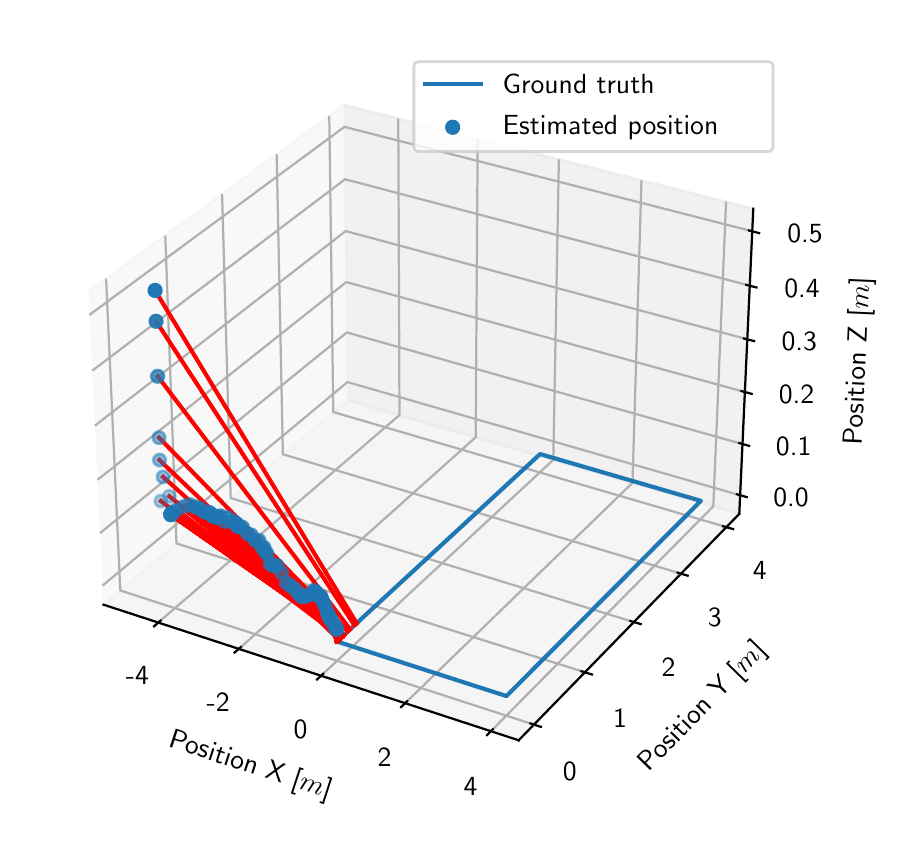 \begingroup%
\makeatletter%
\begin{pgfpicture}%
\pgfpathrectangle{\pgfpointorigin}{\pgfqpoint{4.342in}{4.017in}}%
\pgfusepath{use as bounding box, clip}%
\begin{pgfscope}%
\pgfsetbuttcap%
\pgfsetmiterjoin%
\definecolor{currentfill}{rgb}{1.0,1.0,1.0}%
\pgfsetfillcolor{currentfill}%
\pgfsetlinewidth{0.0pt}%
\definecolor{currentstroke}{rgb}{1.0,1.0,1.0}%
\pgfsetstrokecolor{currentstroke}%
\pgfsetdash{}{0pt}%
\pgfpathmoveto{\pgfqpoint{0.0in}{0.0in}}%
\pgfpathlineto{\pgfqpoint{4.342in}{0.0in}}%
\pgfpathlineto{\pgfqpoint{4.342in}{4.017in}}%
\pgfpathlineto{\pgfqpoint{0.0in}{4.017in}}%
\pgfpathclose%
\pgfusepath{fill}%
\end{pgfscope}%
\begin{pgfscope}%
\pgfsetbuttcap%
\pgfsetmiterjoin%
\definecolor{currentfill}{rgb}{1.0,1.0,1.0}%
\pgfsetfillcolor{currentfill}%
\pgfsetlinewidth{0.0pt}%
\definecolor{currentstroke}{rgb}{0.0,0.0,0.0}%
\pgfsetstrokecolor{currentstroke}%
\pgfsetstrokeopacity{0.0}%
\pgfsetdash{}{0pt}%
\pgfpathmoveto{\pgfqpoint{0.1in}{0.221in}}%
\pgfpathlineto{\pgfqpoint{3.796in}{0.221in}}%
\pgfpathlineto{\pgfqpoint{3.796in}{3.917in}}%
\pgfpathlineto{\pgfqpoint{0.1in}{3.917in}}%
\pgfpathclose%
\pgfusepath{fill}%
\end{pgfscope}%
\begin{pgfscope}%
\pgfsetbuttcap%
\pgfsetmiterjoin%
\definecolor{currentfill}{rgb}{0.95,0.95,0.95}%
\pgfsetfillcolor{currentfill}%
\pgfsetfillopacity{0.5}%
\pgfsetlinewidth{1.004pt}%
\definecolor{currentstroke}{rgb}{0.95,0.95,0.95}%
\pgfsetstrokecolor{currentstroke}%
\pgfsetstrokeopacity{0.5}%
\pgfsetdash{}{0pt}%
\pgfpathmoveto{\pgfqpoint{0.379in}{1.132in}}%
\pgfpathlineto{\pgfqpoint{1.6in}{2.155in}}%
\pgfpathlineto{\pgfqpoint{1.583in}{3.631in}}%
\pgfpathlineto{\pgfqpoint{0.304in}{2.697in}}%
\pgfusepath{stroke,fill}%
\end{pgfscope}%
\begin{pgfscope}%
\pgfsetbuttcap%
\pgfsetmiterjoin%
\definecolor{currentfill}{rgb}{0.9,0.9,0.9}%
\pgfsetfillcolor{currentfill}%
\pgfsetfillopacity{0.5}%
\pgfsetlinewidth{1.004pt}%
\definecolor{currentstroke}{rgb}{0.9,0.9,0.9}%
\pgfsetstrokecolor{currentstroke}%
\pgfsetstrokeopacity{0.5}%
\pgfsetdash{}{0pt}%
\pgfpathmoveto{\pgfqpoint{1.6in}{2.155in}}%
\pgfpathlineto{\pgfqpoint{3.558in}{1.586in}}%
\pgfpathlineto{\pgfqpoint{3.628in}{3.112in}}%
\pgfpathlineto{\pgfqpoint{1.583in}{3.631in}}%
\pgfusepath{stroke,fill}%
\end{pgfscope}%
\begin{pgfscope}%
\pgfsetbuttcap%
\pgfsetmiterjoin%
\definecolor{currentfill}{rgb}{0.925,0.925,0.925}%
\pgfsetfillcolor{currentfill}%
\pgfsetfillopacity{0.5}%
\pgfsetlinewidth{1.004pt}%
\definecolor{currentstroke}{rgb}{0.925,0.925,0.925}%
\pgfsetstrokecolor{currentstroke}%
\pgfsetstrokeopacity{0.5}%
\pgfsetdash{}{0pt}%
\pgfpathmoveto{\pgfqpoint{0.379in}{1.132in}}%
\pgfpathlineto{\pgfqpoint{2.455in}{0.454in}}%
\pgfpathlineto{\pgfqpoint{3.558in}{1.586in}}%
\pgfpathlineto{\pgfqpoint{1.6in}{2.155in}}%
\pgfusepath{stroke,fill}%
\end{pgfscope}%
\begin{pgfscope}%
\pgfsetrectcap%
\pgfsetroundjoin%
\pgfsetlinewidth{0.803pt}%
\definecolor{currentstroke}{rgb}{0.0,0.0,0.0}%
\pgfsetstrokecolor{currentstroke}%
\pgfsetdash{}{0pt}%
\pgfpathmoveto{\pgfqpoint{0.379in}{1.132in}}%
\pgfpathlineto{\pgfqpoint{2.455in}{0.454in}}%
\pgfusepath{stroke}%
\end{pgfscope}%
\begin{pgfscope}%
\definecolor{textcolor}{rgb}{0.0,0.0,0.0}%
\pgfsetstrokecolor{textcolor}%
\pgfsetfillcolor{textcolor}%
\pgftext[x=0.698in, y=0.424in, left, base,rotate=341.913]{\color{textcolor}\sffamily\fontsize{10.0}{12.0}\selectfont Position X [\(\displaystyle m\)]}%
\end{pgfscope}%
\begin{pgfscope}%
\pgfsetbuttcap%
\pgfsetroundjoin%
\pgfsetlinewidth{0.803pt}%
\definecolor{currentstroke}{rgb}{0.69,0.69,0.69}%
\pgfsetstrokecolor{currentstroke}%
\pgfsetdash{}{0pt}%
\pgfpathmoveto{\pgfqpoint{0.653in}{1.043in}}%
\pgfpathlineto{\pgfqpoint{1.859in}{2.08in}}%
\pgfpathlineto{\pgfqpoint{1.853in}{3.562in}}%
\pgfusepath{stroke}%
\end{pgfscope}%
\begin{pgfscope}%
\pgfsetbuttcap%
\pgfsetroundjoin%
\pgfsetlinewidth{0.803pt}%
\definecolor{currentstroke}{rgb}{0.69,0.69,0.69}%
\pgfsetstrokecolor{currentstroke}%
\pgfsetdash{}{0pt}%
\pgfpathmoveto{\pgfqpoint{1.056in}{0.911in}}%
\pgfpathlineto{\pgfqpoint{2.24in}{1.969in}}%
\pgfpathlineto{\pgfqpoint{2.25in}{3.461in}}%
\pgfusepath{stroke}%
\end{pgfscope}%
\begin{pgfscope}%
\pgfsetbuttcap%
\pgfsetroundjoin%
\pgfsetlinewidth{0.803pt}%
\definecolor{currentstroke}{rgb}{0.69,0.69,0.69}%
\pgfsetstrokecolor{currentstroke}%
\pgfsetdash{}{0pt}%
\pgfpathmoveto{\pgfqpoint{1.467in}{0.777in}}%
\pgfpathlineto{\pgfqpoint{2.628in}{1.856in}}%
\pgfpathlineto{\pgfqpoint{2.656in}{3.359in}}%
\pgfusepath{stroke}%
\end{pgfscope}%
\begin{pgfscope}%
\pgfsetbuttcap%
\pgfsetroundjoin%
\pgfsetlinewidth{0.803pt}%
\definecolor{currentstroke}{rgb}{0.69,0.69,0.69}%
\pgfsetstrokecolor{currentstroke}%
\pgfsetdash{}{0pt}%
\pgfpathmoveto{\pgfqpoint{1.887in}{0.639in}}%
\pgfpathlineto{\pgfqpoint{3.024in}{1.741in}}%
\pgfpathlineto{\pgfqpoint{3.069in}{3.254in}}%
\pgfusepath{stroke}%
\end{pgfscope}%
\begin{pgfscope}%
\pgfsetbuttcap%
\pgfsetroundjoin%
\pgfsetlinewidth{0.803pt}%
\definecolor{currentstroke}{rgb}{0.69,0.69,0.69}%
\pgfsetstrokecolor{currentstroke}%
\pgfsetdash{}{0pt}%
\pgfpathmoveto{\pgfqpoint{2.316in}{0.499in}}%
\pgfpathlineto{\pgfqpoint{3.428in}{1.624in}}%
\pgfpathlineto{\pgfqpoint{3.492in}{3.147in}}%
\pgfusepath{stroke}%
\end{pgfscope}%
\begin{pgfscope}%
\pgfsetrectcap%
\pgfsetroundjoin%
\pgfsetlinewidth{0.803pt}%
\definecolor{currentstroke}{rgb}{0.0,0.0,0.0}%
\pgfsetstrokecolor{currentstroke}%
\pgfsetdash{}{0pt}%
\pgfpathmoveto{\pgfqpoint{0.664in}{1.052in}}%
\pgfpathlineto{\pgfqpoint{0.632in}{1.024in}}%
\pgfusepath{stroke}%
\end{pgfscope}%
\begin{pgfscope}%
\definecolor{textcolor}{rgb}{0.0,0.0,0.0}%
\pgfsetstrokecolor{textcolor}%
\pgfsetfillcolor{textcolor}%
\pgftext[x=0.549in,y=0.823in,,top]{\color{textcolor}\sffamily\fontsize{10.0}{12.0}\selectfont −4}%
\end{pgfscope}%
\begin{pgfscope}%
\pgfsetrectcap%
\pgfsetroundjoin%
\pgfsetlinewidth{0.803pt}%
\definecolor{currentstroke}{rgb}{0.0,0.0,0.0}%
\pgfsetstrokecolor{currentstroke}%
\pgfsetdash{}{0pt}%
\pgfpathmoveto{\pgfqpoint{1.066in}{0.92in}}%
\pgfpathlineto{\pgfqpoint{1.035in}{0.893in}}%
\pgfusepath{stroke}%
\end{pgfscope}%
\begin{pgfscope}%
\definecolor{textcolor}{rgb}{0.0,0.0,0.0}%
\pgfsetstrokecolor{textcolor}%
\pgfsetfillcolor{textcolor}%
\pgftext[x=0.952in,y=0.689in,,top]{\color{textcolor}\sffamily\fontsize{10.0}{12.0}\selectfont −2}%
\end{pgfscope}%
\begin{pgfscope}%
\pgfsetrectcap%
\pgfsetroundjoin%
\pgfsetlinewidth{0.803pt}%
\definecolor{currentstroke}{rgb}{0.0,0.0,0.0}%
\pgfsetstrokecolor{currentstroke}%
\pgfsetdash{}{0pt}%
\pgfpathmoveto{\pgfqpoint{1.477in}{0.786in}}%
\pgfpathlineto{\pgfqpoint{1.447in}{0.758in}}%
\pgfusepath{stroke}%
\end{pgfscope}%
\begin{pgfscope}%
\definecolor{textcolor}{rgb}{0.0,0.0,0.0}%
\pgfsetstrokecolor{textcolor}%
\pgfsetfillcolor{textcolor}%
\pgftext[x=1.364in,y=0.552in,,top]{\color{textcolor}\sffamily\fontsize{10.0}{12.0}\selectfont 0}%
\end{pgfscope}%
\begin{pgfscope}%
\pgfsetrectcap%
\pgfsetroundjoin%
\pgfsetlinewidth{0.803pt}%
\definecolor{currentstroke}{rgb}{0.0,0.0,0.0}%
\pgfsetstrokecolor{currentstroke}%
\pgfsetdash{}{0pt}%
\pgfpathmoveto{\pgfqpoint{1.897in}{0.649in}}%
\pgfpathlineto{\pgfqpoint{1.867in}{0.62in}}%
\pgfusepath{stroke}%
\end{pgfscope}%
\begin{pgfscope}%
\definecolor{textcolor}{rgb}{0.0,0.0,0.0}%
\pgfsetstrokecolor{textcolor}%
\pgfsetfillcolor{textcolor}%
\pgftext[x=1.784in,y=0.412in,,top]{\color{textcolor}\sffamily\fontsize{10.0}{12.0}\selectfont 2}%
\end{pgfscope}%
\begin{pgfscope}%
\pgfsetrectcap%
\pgfsetroundjoin%
\pgfsetlinewidth{0.803pt}%
\definecolor{currentstroke}{rgb}{0.0,0.0,0.0}%
\pgfsetstrokecolor{currentstroke}%
\pgfsetdash{}{0pt}%
\pgfpathmoveto{\pgfqpoint{2.326in}{0.509in}}%
\pgfpathlineto{\pgfqpoint{2.297in}{0.48in}}%
\pgfusepath{stroke}%
\end{pgfscope}%
\begin{pgfscope}%
\definecolor{textcolor}{rgb}{0.0,0.0,0.0}%
\pgfsetstrokecolor{textcolor}%
\pgfsetfillcolor{textcolor}%
\pgftext[x=2.214in,y=0.268in,,top]{\color{textcolor}\sffamily\fontsize{10.0}{12.0}\selectfont 4}%
\end{pgfscope}%
\begin{pgfscope}%
\pgfsetrectcap%
\pgfsetroundjoin%
\pgfsetlinewidth{0.803pt}%
\definecolor{currentstroke}{rgb}{0.0,0.0,0.0}%
\pgfsetstrokecolor{currentstroke}%
\pgfsetdash{}{0pt}%
\pgfpathmoveto{\pgfqpoint{3.558in}{1.586in}}%
\pgfpathlineto{\pgfqpoint{2.455in}{0.454in}}%
\pgfusepath{stroke}%
\end{pgfscope}%
\begin{pgfscope}%
\definecolor{textcolor}{rgb}{0.0,0.0,0.0}%
\pgfsetstrokecolor{textcolor}%
\pgfsetfillcolor{textcolor}%
\pgftext[x=3.104in, y=0.291in, left, base,rotate=45.742]{\color{textcolor}\sffamily\fontsize{10.0}{12.0}\selectfont Position Y [\(\displaystyle m\)]}%
\end{pgfscope}%
\begin{pgfscope}%
\pgfsetbuttcap%
\pgfsetroundjoin%
\pgfsetlinewidth{0.803pt}%
\definecolor{currentstroke}{rgb}{0.69,0.69,0.69}%
\pgfsetstrokecolor{currentstroke}%
\pgfsetdash{}{0pt}%
\pgfpathmoveto{\pgfqpoint{0.392in}{2.762in}}%
\pgfpathlineto{\pgfqpoint{0.463in}{1.203in}}%
\pgfpathlineto{\pgfqpoint{2.532in}{0.532in}}%
\pgfusepath{stroke}%
\end{pgfscope}%
\begin{pgfscope}%
\pgfsetbuttcap%
\pgfsetroundjoin%
\pgfsetlinewidth{0.803pt}%
\definecolor{currentstroke}{rgb}{0.69,0.69,0.69}%
\pgfsetstrokecolor{currentstroke}%
\pgfsetdash{}{0pt}%
\pgfpathmoveto{\pgfqpoint{0.688in}{2.977in}}%
\pgfpathlineto{\pgfqpoint{0.744in}{1.438in}}%
\pgfpathlineto{\pgfqpoint{2.786in}{0.794in}}%
\pgfusepath{stroke}%
\end{pgfscope}%
\begin{pgfscope}%
\pgfsetbuttcap%
\pgfsetroundjoin%
\pgfsetlinewidth{0.803pt}%
\definecolor{currentstroke}{rgb}{0.69,0.69,0.69}%
\pgfsetstrokecolor{currentstroke}%
\pgfsetdash{}{0pt}%
\pgfpathmoveto{\pgfqpoint{0.972in}{3.185in}}%
\pgfpathlineto{\pgfqpoint{1.015in}{1.665in}}%
\pgfpathlineto{\pgfqpoint{3.031in}{1.045in}}%
\pgfusepath{stroke}%
\end{pgfscope}%
\begin{pgfscope}%
\pgfsetbuttcap%
\pgfsetroundjoin%
\pgfsetlinewidth{0.803pt}%
\definecolor{currentstroke}{rgb}{0.69,0.69,0.69}%
\pgfsetstrokecolor{currentstroke}%
\pgfsetdash{}{0pt}%
\pgfpathmoveto{\pgfqpoint{1.245in}{3.384in}}%
\pgfpathlineto{\pgfqpoint{1.276in}{1.884in}}%
\pgfpathlineto{\pgfqpoint{3.267in}{1.287in}}%
\pgfusepath{stroke}%
\end{pgfscope}%
\begin{pgfscope}%
\pgfsetbuttcap%
\pgfsetroundjoin%
\pgfsetlinewidth{0.803pt}%
\definecolor{currentstroke}{rgb}{0.69,0.69,0.69}%
\pgfsetstrokecolor{currentstroke}%
\pgfsetdash{}{0pt}%
\pgfpathmoveto{\pgfqpoint{1.508in}{3.576in}}%
\pgfpathlineto{\pgfqpoint{1.528in}{2.095in}}%
\pgfpathlineto{\pgfqpoint{3.494in}{1.52in}}%
\pgfusepath{stroke}%
\end{pgfscope}%
\begin{pgfscope}%
\pgfsetrectcap%
\pgfsetroundjoin%
\pgfsetlinewidth{0.803pt}%
\definecolor{currentstroke}{rgb}{0.0,0.0,0.0}%
\pgfsetstrokecolor{currentstroke}%
\pgfsetdash{}{0pt}%
\pgfpathmoveto{\pgfqpoint{2.514in}{0.538in}}%
\pgfpathlineto{\pgfqpoint{2.566in}{0.521in}}%
\pgfusepath{stroke}%
\end{pgfscope}%
\begin{pgfscope}%
\definecolor{textcolor}{rgb}{0.0,0.0,0.0}%
\pgfsetstrokecolor{textcolor}%
\pgfsetfillcolor{textcolor}%
\pgftext[x=2.71in,y=0.346in,,top]{\color{textcolor}\sffamily\fontsize{10.0}{12.0}\selectfont 0}%
\end{pgfscope}%
\begin{pgfscope}%
\pgfsetrectcap%
\pgfsetroundjoin%
\pgfsetlinewidth{0.803pt}%
\definecolor{currentstroke}{rgb}{0.0,0.0,0.0}%
\pgfsetstrokecolor{currentstroke}%
\pgfsetdash{}{0pt}%
\pgfpathmoveto{\pgfqpoint{2.769in}{0.799in}}%
\pgfpathlineto{\pgfqpoint{2.821in}{0.783in}}%
\pgfusepath{stroke}%
\end{pgfscope}%
\begin{pgfscope}%
\definecolor{textcolor}{rgb}{0.0,0.0,0.0}%
\pgfsetstrokecolor{textcolor}%
\pgfsetfillcolor{textcolor}%
\pgftext[x=2.962in,y=0.611in,,top]{\color{textcolor}\sffamily\fontsize{10.0}{12.0}\selectfont 1}%
\end{pgfscope}%
\begin{pgfscope}%
\pgfsetrectcap%
\pgfsetroundjoin%
\pgfsetlinewidth{0.803pt}%
\definecolor{currentstroke}{rgb}{0.0,0.0,0.0}%
\pgfsetstrokecolor{currentstroke}%
\pgfsetdash{}{0pt}%
\pgfpathmoveto{\pgfqpoint{3.014in}{1.05in}}%
\pgfpathlineto{\pgfqpoint{3.065in}{1.035in}}%
\pgfusepath{stroke}%
\end{pgfscope}%
\begin{pgfscope}%
\definecolor{textcolor}{rgb}{0.0,0.0,0.0}%
\pgfsetstrokecolor{textcolor}%
\pgfsetfillcolor{textcolor}%
\pgftext[x=3.204in,y=0.866in,,top]{\color{textcolor}\sffamily\fontsize{10.0}{12.0}\selectfont 2}%
\end{pgfscope}%
\begin{pgfscope}%
\pgfsetrectcap%
\pgfsetroundjoin%
\pgfsetlinewidth{0.803pt}%
\definecolor{currentstroke}{rgb}{0.0,0.0,0.0}%
\pgfsetstrokecolor{currentstroke}%
\pgfsetdash{}{0pt}%
\pgfpathmoveto{\pgfqpoint{3.25in}{1.292in}}%
\pgfpathlineto{\pgfqpoint{3.3in}{1.277in}}%
\pgfusepath{stroke}%
\end{pgfscope}%
\begin{pgfscope}%
\definecolor{textcolor}{rgb}{0.0,0.0,0.0}%
\pgfsetstrokecolor{textcolor}%
\pgfsetfillcolor{textcolor}%
\pgftext[x=3.436in,y=1.112in,,top]{\color{textcolor}\sffamily\fontsize{10.0}{12.0}\selectfont 3}%
\end{pgfscope}%
\begin{pgfscope}%
\pgfsetrectcap%
\pgfsetroundjoin%
\pgfsetlinewidth{0.803pt}%
\definecolor{currentstroke}{rgb}{0.0,0.0,0.0}%
\pgfsetstrokecolor{currentstroke}%
\pgfsetdash{}{0pt}%
\pgfpathmoveto{\pgfqpoint{3.477in}{1.524in}}%
\pgfpathlineto{\pgfqpoint{3.527in}{1.51in}}%
\pgfusepath{stroke}%
\end{pgfscope}%
\begin{pgfscope}%
\definecolor{textcolor}{rgb}{0.0,0.0,0.0}%
\pgfsetstrokecolor{textcolor}%
\pgfsetfillcolor{textcolor}%
\pgftext[x=3.66in,y=1.348in,,top]{\color{textcolor}\sffamily\fontsize{10.0}{12.0}\selectfont 4}%
\end{pgfscope}%
\begin{pgfscope}%
\pgfsetrectcap%
\pgfsetroundjoin%
\pgfsetlinewidth{0.803pt}%
\definecolor{currentstroke}{rgb}{0.0,0.0,0.0}%
\pgfsetstrokecolor{currentstroke}%
\pgfsetdash{}{0pt}%
\pgfpathmoveto{\pgfqpoint{3.558in}{1.586in}}%
\pgfpathlineto{\pgfqpoint{3.628in}{3.112in}}%
\pgfusepath{stroke}%
\end{pgfscope}%
\begin{pgfscope}%
\definecolor{textcolor}{rgb}{0.0,0.0,0.0}%
\pgfsetstrokecolor{textcolor}%
\pgfsetfillcolor{textcolor}%
\pgftext[x=4.17in, y=1.929in, left, base,rotate=87.378]{\color{textcolor}\sffamily\fontsize{10.0}{12.0}\selectfont Position Z [\(\displaystyle m\)]}%
\end{pgfscope}%
\begin{pgfscope}%
\pgfsetbuttcap%
\pgfsetroundjoin%
\pgfsetlinewidth{0.803pt}%
\definecolor{currentstroke}{rgb}{0.69,0.69,0.69}%
\pgfsetstrokecolor{currentstroke}%
\pgfsetdash{}{0pt}%
\pgfpathmoveto{\pgfqpoint{3.562in}{1.679in}}%
\pgfpathlineto{\pgfqpoint{1.599in}{2.245in}}%
\pgfpathlineto{\pgfqpoint{0.374in}{1.227in}}%
\pgfusepath{stroke}%
\end{pgfscope}%
\begin{pgfscope}%
\pgfsetbuttcap%
\pgfsetroundjoin%
\pgfsetlinewidth{0.803pt}%
\definecolor{currentstroke}{rgb}{0.69,0.69,0.69}%
\pgfsetstrokecolor{currentstroke}%
\pgfsetdash{}{0pt}%
\pgfpathmoveto{\pgfqpoint{3.574in}{1.935in}}%
\pgfpathlineto{\pgfqpoint{1.596in}{2.493in}}%
\pgfpathlineto{\pgfqpoint{0.362in}{1.49in}}%
\pgfusepath{stroke}%
\end{pgfscope}%
\begin{pgfscope}%
\pgfsetbuttcap%
\pgfsetroundjoin%
\pgfsetlinewidth{0.803pt}%
\definecolor{currentstroke}{rgb}{0.69,0.69,0.69}%
\pgfsetstrokecolor{currentstroke}%
\pgfsetdash{}{0pt}%
\pgfpathmoveto{\pgfqpoint{3.586in}{2.195in}}%
\pgfpathlineto{\pgfqpoint{1.593in}{2.745in}}%
\pgfpathlineto{\pgfqpoint{0.349in}{1.756in}}%
\pgfusepath{stroke}%
\end{pgfscope}%
\begin{pgfscope}%
\pgfsetbuttcap%
\pgfsetroundjoin%
\pgfsetlinewidth{0.803pt}%
\definecolor{currentstroke}{rgb}{0.69,0.69,0.69}%
\pgfsetstrokecolor{currentstroke}%
\pgfsetdash{}{0pt}%
\pgfpathmoveto{\pgfqpoint{3.598in}{2.459in}}%
\pgfpathlineto{\pgfqpoint{1.59in}{3.0in}}%
\pgfpathlineto{\pgfqpoint{0.336in}{2.027in}}%
\pgfusepath{stroke}%
\end{pgfscope}%
\begin{pgfscope}%
\pgfsetbuttcap%
\pgfsetroundjoin%
\pgfsetlinewidth{0.803pt}%
\definecolor{currentstroke}{rgb}{0.69,0.69,0.69}%
\pgfsetstrokecolor{currentstroke}%
\pgfsetdash{}{0pt}%
\pgfpathmoveto{\pgfqpoint{3.61in}{2.727in}}%
\pgfpathlineto{\pgfqpoint{1.587in}{3.259in}}%
\pgfpathlineto{\pgfqpoint{0.323in}{2.302in}}%
\pgfusepath{stroke}%
\end{pgfscope}%
\begin{pgfscope}%
\pgfsetbuttcap%
\pgfsetroundjoin%
\pgfsetlinewidth{0.803pt}%
\definecolor{currentstroke}{rgb}{0.69,0.69,0.69}%
\pgfsetstrokecolor{currentstroke}%
\pgfsetdash{}{0pt}%
\pgfpathmoveto{\pgfqpoint{3.623in}{2.999in}}%
\pgfpathlineto{\pgfqpoint{1.584in}{3.521in}}%
\pgfpathlineto{\pgfqpoint{0.309in}{2.581in}}%
\pgfusepath{stroke}%
\end{pgfscope}%
\begin{pgfscope}%
\pgfsetrectcap%
\pgfsetroundjoin%
\pgfsetlinewidth{0.803pt}%
\definecolor{currentstroke}{rgb}{0.0,0.0,0.0}%
\pgfsetstrokecolor{currentstroke}%
\pgfsetdash{}{0pt}%
\pgfpathmoveto{\pgfqpoint{3.546in}{1.684in}}%
\pgfpathlineto{\pgfqpoint{3.595in}{1.67in}}%
\pgfusepath{stroke}%
\end{pgfscope}%
\begin{pgfscope}%
\definecolor{textcolor}{rgb}{0.0,0.0,0.0}%
\pgfsetstrokecolor{textcolor}%
\pgfsetfillcolor{textcolor}%
\pgftext[x=3.817in,y=1.715in,,top]{\color{textcolor}\sffamily\fontsize{10.0}{12.0}\selectfont 0.0}%
\end{pgfscope}%
\begin{pgfscope}%
\pgfsetrectcap%
\pgfsetroundjoin%
\pgfsetlinewidth{0.803pt}%
\definecolor{currentstroke}{rgb}{0.0,0.0,0.0}%
\pgfsetstrokecolor{currentstroke}%
\pgfsetdash{}{0pt}%
\pgfpathmoveto{\pgfqpoint{3.558in}{1.94in}}%
\pgfpathlineto{\pgfqpoint{3.607in}{1.926in}}%
\pgfusepath{stroke}%
\end{pgfscope}%
\begin{pgfscope}%
\definecolor{textcolor}{rgb}{0.0,0.0,0.0}%
\pgfsetstrokecolor{textcolor}%
\pgfsetfillcolor{textcolor}%
\pgftext[x=3.83in,y=1.971in,,top]{\color{textcolor}\sffamily\fontsize{10.0}{12.0}\selectfont 0.1}%
\end{pgfscope}%
\begin{pgfscope}%
\pgfsetrectcap%
\pgfsetroundjoin%
\pgfsetlinewidth{0.803pt}%
\definecolor{currentstroke}{rgb}{0.0,0.0,0.0}%
\pgfsetstrokecolor{currentstroke}%
\pgfsetdash{}{0pt}%
\pgfpathmoveto{\pgfqpoint{3.569in}{2.2in}}%
\pgfpathlineto{\pgfqpoint{3.62in}{2.186in}}%
\pgfusepath{stroke}%
\end{pgfscope}%
\begin{pgfscope}%
\definecolor{textcolor}{rgb}{0.0,0.0,0.0}%
\pgfsetstrokecolor{textcolor}%
\pgfsetfillcolor{textcolor}%
\pgftext[x=3.844in,y=2.23in,,top]{\color{textcolor}\sffamily\fontsize{10.0}{12.0}\selectfont 0.2}%
\end{pgfscope}%
\begin{pgfscope}%
\pgfsetrectcap%
\pgfsetroundjoin%
\pgfsetlinewidth{0.803pt}%
\definecolor{currentstroke}{rgb}{0.0,0.0,0.0}%
\pgfsetstrokecolor{currentstroke}%
\pgfsetdash{}{0pt}%
\pgfpathmoveto{\pgfqpoint{3.581in}{2.463in}}%
\pgfpathlineto{\pgfqpoint{3.632in}{2.45in}}%
\pgfusepath{stroke}%
\end{pgfscope}%
\begin{pgfscope}%
\definecolor{textcolor}{rgb}{0.0,0.0,0.0}%
\pgfsetstrokecolor{textcolor}%
\pgfsetfillcolor{textcolor}%
\pgftext[x=3.858in,y=2.493in,,top]{\color{textcolor}\sffamily\fontsize{10.0}{12.0}\selectfont 0.3}%
\end{pgfscope}%
\begin{pgfscope}%
\pgfsetrectcap%
\pgfsetroundjoin%
\pgfsetlinewidth{0.803pt}%
\definecolor{currentstroke}{rgb}{0.0,0.0,0.0}%
\pgfsetstrokecolor{currentstroke}%
\pgfsetdash{}{0pt}%
\pgfpathmoveto{\pgfqpoint{3.593in}{2.731in}}%
\pgfpathlineto{\pgfqpoint{3.644in}{2.718in}}%
\pgfusepath{stroke}%
\end{pgfscope}%
\begin{pgfscope}%
\definecolor{textcolor}{rgb}{0.0,0.0,0.0}%
\pgfsetstrokecolor{textcolor}%
\pgfsetfillcolor{textcolor}%
\pgftext[x=3.872in,y=2.761in,,top]{\color{textcolor}\sffamily\fontsize{10.0}{12.0}\selectfont 0.4}%
\end{pgfscope}%
\begin{pgfscope}%
\pgfsetrectcap%
\pgfsetroundjoin%
\pgfsetlinewidth{0.803pt}%
\definecolor{currentstroke}{rgb}{0.0,0.0,0.0}%
\pgfsetstrokecolor{currentstroke}%
\pgfsetdash{}{0pt}%
\pgfpathmoveto{\pgfqpoint{3.606in}{3.003in}}%
\pgfpathlineto{\pgfqpoint{3.657in}{2.99in}}%
\pgfusepath{stroke}%
\end{pgfscope}%
\begin{pgfscope}%
\definecolor{textcolor}{rgb}{0.0,0.0,0.0}%
\pgfsetstrokecolor{textcolor}%
\pgfsetfillcolor{textcolor}%
\pgftext[x=3.887in,y=3.032in,,top]{\color{textcolor}\sffamily\fontsize{10.0}{12.0}\selectfont 0.5}%
\end{pgfscope}%
\begin{pgfscope}%
\pgfpathrectangle{\pgfqpoint{0.1in}{0.221in}}{\pgfqpoint{3.696in}{3.696in}}%
\pgfusepath{clip}%
\pgfsetrectcap%
\pgfsetroundjoin%
\pgfsetlinewidth{1.506pt}%
\definecolor{currentstroke}{rgb}{0.122,0.467,0.706}%
\pgfsetstrokecolor{currentstroke}%
\pgfsetdash{}{0pt}%
\pgfpathmoveto{\pgfqpoint{1.546in}{0.948in}}%
\pgfpathlineto{\pgfqpoint{2.562in}{1.885in}}%
\pgfpathlineto{\pgfqpoint{3.366in}{1.651in}}%
\pgfpathlineto{\pgfqpoint{2.394in}{0.675in}}%
\pgfpathlineto{\pgfqpoint{1.546in}{0.948in}}%
\pgfusepath{stroke}%
\end{pgfscope}%
\begin{pgfscope}%
\pgfpathrectangle{\pgfqpoint{0.1in}{0.221in}}{\pgfqpoint{3.696in}{3.696in}}%
\pgfusepath{clip}%
\pgfsetrectcap%
\pgfsetroundjoin%
\pgfsetlinewidth{1.506pt}%
\definecolor{currentstroke}{rgb}{1.0,0.0,0.0}%
\pgfsetstrokecolor{currentstroke}%
\pgfsetdash{}{0pt}%
\pgfpathmoveto{\pgfqpoint{1.545in}{1.008in}}%
\pgfpathlineto{\pgfqpoint{1.546in}{0.948in}}%
\pgfusepath{stroke}%
\end{pgfscope}%
\begin{pgfscope}%
\pgfpathrectangle{\pgfqpoint{0.1in}{0.221in}}{\pgfqpoint{3.696in}{3.696in}}%
\pgfusepath{clip}%
\pgfsetrectcap%
\pgfsetroundjoin%
\pgfsetlinewidth{1.506pt}%
\definecolor{currentstroke}{rgb}{1.0,0.0,0.0}%
\pgfsetstrokecolor{currentstroke}%
\pgfsetdash{}{0pt}%
\pgfpathmoveto{\pgfqpoint{1.543in}{1.013in}}%
\pgfpathlineto{\pgfqpoint{1.546in}{0.948in}}%
\pgfusepath{stroke}%
\end{pgfscope}%
\begin{pgfscope}%
\pgfpathrectangle{\pgfqpoint{0.1in}{0.221in}}{\pgfqpoint{3.696in}{3.696in}}%
\pgfusepath{clip}%
\pgfsetrectcap%
\pgfsetroundjoin%
\pgfsetlinewidth{1.506pt}%
\definecolor{currentstroke}{rgb}{1.0,0.0,0.0}%
\pgfsetstrokecolor{currentstroke}%
\pgfsetdash{}{0pt}%
\pgfpathmoveto{\pgfqpoint{1.538in}{1.021in}}%
\pgfpathlineto{\pgfqpoint{1.546in}{0.948in}}%
\pgfusepath{stroke}%
\end{pgfscope}%
\begin{pgfscope}%
\pgfpathrectangle{\pgfqpoint{0.1in}{0.221in}}{\pgfqpoint{3.696in}{3.696in}}%
\pgfusepath{clip}%
\pgfsetrectcap%
\pgfsetroundjoin%
\pgfsetlinewidth{1.506pt}%
\definecolor{currentstroke}{rgb}{1.0,0.0,0.0}%
\pgfsetstrokecolor{currentstroke}%
\pgfsetdash{}{0pt}%
\pgfpathmoveto{\pgfqpoint{1.531in}{1.031in}}%
\pgfpathlineto{\pgfqpoint{1.557in}{0.958in}}%
\pgfusepath{stroke}%
\end{pgfscope}%
\begin{pgfscope}%
\pgfpathrectangle{\pgfqpoint{0.1in}{0.221in}}{\pgfqpoint{3.696in}{3.696in}}%
\pgfusepath{clip}%
\pgfsetrectcap%
\pgfsetroundjoin%
\pgfsetlinewidth{1.506pt}%
\definecolor{currentstroke}{rgb}{1.0,0.0,0.0}%
\pgfsetstrokecolor{currentstroke}%
\pgfsetdash{}{0pt}%
\pgfpathmoveto{\pgfqpoint{1.518in}{1.055in}}%
\pgfpathlineto{\pgfqpoint{1.546in}{0.948in}}%
\pgfusepath{stroke}%
\end{pgfscope}%
\begin{pgfscope}%
\pgfpathrectangle{\pgfqpoint{0.1in}{0.221in}}{\pgfqpoint{3.696in}{3.696in}}%
\pgfusepath{clip}%
\pgfsetrectcap%
\pgfsetroundjoin%
\pgfsetlinewidth{1.506pt}%
\definecolor{currentstroke}{rgb}{1.0,0.0,0.0}%
\pgfsetstrokecolor{currentstroke}%
\pgfsetdash{}{0pt}%
\pgfpathmoveto{\pgfqpoint{1.512in}{1.062in}}%
\pgfpathlineto{\pgfqpoint{1.546in}{0.948in}}%
\pgfusepath{stroke}%
\end{pgfscope}%
\begin{pgfscope}%
\pgfpathrectangle{\pgfqpoint{0.1in}{0.221in}}{\pgfqpoint{3.696in}{3.696in}}%
\pgfusepath{clip}%
\pgfsetrectcap%
\pgfsetroundjoin%
\pgfsetlinewidth{1.506pt}%
\definecolor{currentstroke}{rgb}{1.0,0.0,0.0}%
\pgfsetstrokecolor{currentstroke}%
\pgfsetdash{}{0pt}%
\pgfpathmoveto{\pgfqpoint{1.51in}{1.069in}}%
\pgfpathlineto{\pgfqpoint{1.546in}{0.948in}}%
\pgfusepath{stroke}%
\end{pgfscope}%
\begin{pgfscope}%
\pgfpathrectangle{\pgfqpoint{0.1in}{0.221in}}{\pgfqpoint{3.696in}{3.696in}}%
\pgfusepath{clip}%
\pgfsetrectcap%
\pgfsetroundjoin%
\pgfsetlinewidth{1.506pt}%
\definecolor{currentstroke}{rgb}{1.0,0.0,0.0}%
\pgfsetstrokecolor{currentstroke}%
\pgfsetdash{}{0pt}%
\pgfpathmoveto{\pgfqpoint{1.504in}{1.079in}}%
\pgfpathlineto{\pgfqpoint{1.546in}{0.948in}}%
\pgfusepath{stroke}%
\end{pgfscope}%
\begin{pgfscope}%
\pgfpathrectangle{\pgfqpoint{0.1in}{0.221in}}{\pgfqpoint{3.696in}{3.696in}}%
\pgfusepath{clip}%
\pgfsetrectcap%
\pgfsetroundjoin%
\pgfsetlinewidth{1.506pt}%
\definecolor{currentstroke}{rgb}{1.0,0.0,0.0}%
\pgfsetstrokecolor{currentstroke}%
\pgfsetdash{}{0pt}%
\pgfpathmoveto{\pgfqpoint{1.497in}{1.096in}}%
\pgfpathlineto{\pgfqpoint{1.557in}{0.958in}}%
\pgfusepath{stroke}%
\end{pgfscope}%
\begin{pgfscope}%
\pgfpathrectangle{\pgfqpoint{0.1in}{0.221in}}{\pgfqpoint{3.696in}{3.696in}}%
\pgfusepath{clip}%
\pgfsetrectcap%
\pgfsetroundjoin%
\pgfsetlinewidth{1.506pt}%
\definecolor{currentstroke}{rgb}{1.0,0.0,0.0}%
\pgfsetstrokecolor{currentstroke}%
\pgfsetdash{}{0pt}%
\pgfpathmoveto{\pgfqpoint{1.485in}{1.13in}}%
\pgfpathlineto{\pgfqpoint{1.557in}{0.958in}}%
\pgfusepath{stroke}%
\end{pgfscope}%
\begin{pgfscope}%
\pgfpathrectangle{\pgfqpoint{0.1in}{0.221in}}{\pgfqpoint{3.696in}{3.696in}}%
\pgfusepath{clip}%
\pgfsetrectcap%
\pgfsetroundjoin%
\pgfsetlinewidth{1.506pt}%
\definecolor{currentstroke}{rgb}{1.0,0.0,0.0}%
\pgfsetstrokecolor{currentstroke}%
\pgfsetdash{}{0pt}%
\pgfpathmoveto{\pgfqpoint{1.473in}{1.155in}}%
\pgfpathlineto{\pgfqpoint{1.557in}{0.958in}}%
\pgfusepath{stroke}%
\end{pgfscope}%
\begin{pgfscope}%
\pgfpathrectangle{\pgfqpoint{0.1in}{0.221in}}{\pgfqpoint{3.696in}{3.696in}}%
\pgfusepath{clip}%
\pgfsetrectcap%
\pgfsetroundjoin%
\pgfsetlinewidth{1.506pt}%
\definecolor{currentstroke}{rgb}{1.0,0.0,0.0}%
\pgfsetstrokecolor{currentstroke}%
\pgfsetdash{}{0pt}%
\pgfpathmoveto{\pgfqpoint{1.466in}{1.172in}}%
\pgfpathlineto{\pgfqpoint{1.557in}{0.958in}}%
\pgfusepath{stroke}%
\end{pgfscope}%
\begin{pgfscope}%
\pgfpathrectangle{\pgfqpoint{0.1in}{0.221in}}{\pgfqpoint{3.696in}{3.696in}}%
\pgfusepath{clip}%
\pgfsetrectcap%
\pgfsetroundjoin%
\pgfsetlinewidth{1.506pt}%
\definecolor{currentstroke}{rgb}{1.0,0.0,0.0}%
\pgfsetstrokecolor{currentstroke}%
\pgfsetdash{}{0pt}%
\pgfpathmoveto{\pgfqpoint{1.462in}{1.172in}}%
\pgfpathlineto{\pgfqpoint{1.557in}{0.958in}}%
\pgfusepath{stroke}%
\end{pgfscope}%
\begin{pgfscope}%
\pgfpathrectangle{\pgfqpoint{0.1in}{0.221in}}{\pgfqpoint{3.696in}{3.696in}}%
\pgfusepath{clip}%
\pgfsetrectcap%
\pgfsetroundjoin%
\pgfsetlinewidth{1.506pt}%
\definecolor{currentstroke}{rgb}{1.0,0.0,0.0}%
\pgfsetstrokecolor{currentstroke}%
\pgfsetdash{}{0pt}%
\pgfpathmoveto{\pgfqpoint{1.457in}{1.173in}}%
\pgfpathlineto{\pgfqpoint{1.557in}{0.958in}}%
\pgfusepath{stroke}%
\end{pgfscope}%
\begin{pgfscope}%
\pgfpathrectangle{\pgfqpoint{0.1in}{0.221in}}{\pgfqpoint{3.696in}{3.696in}}%
\pgfusepath{clip}%
\pgfsetrectcap%
\pgfsetroundjoin%
\pgfsetlinewidth{1.506pt}%
\definecolor{currentstroke}{rgb}{1.0,0.0,0.0}%
\pgfsetstrokecolor{currentstroke}%
\pgfsetdash{}{0pt}%
\pgfpathmoveto{\pgfqpoint{1.445in}{1.189in}}%
\pgfpathlineto{\pgfqpoint{1.557in}{0.958in}}%
\pgfusepath{stroke}%
\end{pgfscope}%
\begin{pgfscope}%
\pgfpathrectangle{\pgfqpoint{0.1in}{0.221in}}{\pgfqpoint{3.696in}{3.696in}}%
\pgfusepath{clip}%
\pgfsetrectcap%
\pgfsetroundjoin%
\pgfsetlinewidth{1.506pt}%
\definecolor{currentstroke}{rgb}{1.0,0.0,0.0}%
\pgfsetstrokecolor{currentstroke}%
\pgfsetdash{}{0pt}%
\pgfpathmoveto{\pgfqpoint{1.434in}{1.201in}}%
\pgfpathlineto{\pgfqpoint{1.557in}{0.958in}}%
\pgfusepath{stroke}%
\end{pgfscope}%
\begin{pgfscope}%
\pgfpathrectangle{\pgfqpoint{0.1in}{0.221in}}{\pgfqpoint{3.696in}{3.696in}}%
\pgfusepath{clip}%
\pgfsetrectcap%
\pgfsetroundjoin%
\pgfsetlinewidth{1.506pt}%
\definecolor{currentstroke}{rgb}{1.0,0.0,0.0}%
\pgfsetstrokecolor{currentstroke}%
\pgfsetdash{}{0pt}%
\pgfpathmoveto{\pgfqpoint{1.424in}{1.194in}}%
\pgfpathlineto{\pgfqpoint{1.568in}{0.968in}}%
\pgfusepath{stroke}%
\end{pgfscope}%
\begin{pgfscope}%
\pgfpathrectangle{\pgfqpoint{0.1in}{0.221in}}{\pgfqpoint{3.696in}{3.696in}}%
\pgfusepath{clip}%
\pgfsetrectcap%
\pgfsetroundjoin%
\pgfsetlinewidth{1.506pt}%
\definecolor{currentstroke}{rgb}{1.0,0.0,0.0}%
\pgfsetstrokecolor{currentstroke}%
\pgfsetdash{}{0pt}%
\pgfpathmoveto{\pgfqpoint{1.407in}{1.18in}}%
\pgfpathlineto{\pgfqpoint{1.568in}{0.968in}}%
\pgfusepath{stroke}%
\end{pgfscope}%
\begin{pgfscope}%
\pgfpathrectangle{\pgfqpoint{0.1in}{0.221in}}{\pgfqpoint{3.696in}{3.696in}}%
\pgfusepath{clip}%
\pgfsetrectcap%
\pgfsetroundjoin%
\pgfsetlinewidth{1.506pt}%
\definecolor{currentstroke}{rgb}{1.0,0.0,0.0}%
\pgfsetstrokecolor{currentstroke}%
\pgfsetdash{}{0pt}%
\pgfpathmoveto{\pgfqpoint{1.39in}{1.175in}}%
\pgfpathlineto{\pgfqpoint{1.568in}{0.968in}}%
\pgfusepath{stroke}%
\end{pgfscope}%
\begin{pgfscope}%
\pgfpathrectangle{\pgfqpoint{0.1in}{0.221in}}{\pgfqpoint{3.696in}{3.696in}}%
\pgfusepath{clip}%
\pgfsetrectcap%
\pgfsetroundjoin%
\pgfsetlinewidth{1.506pt}%
\definecolor{currentstroke}{rgb}{1.0,0.0,0.0}%
\pgfsetstrokecolor{currentstroke}%
\pgfsetdash{}{0pt}%
\pgfpathmoveto{\pgfqpoint{1.38in}{1.173in}}%
\pgfpathlineto{\pgfqpoint{1.568in}{0.968in}}%
\pgfusepath{stroke}%
\end{pgfscope}%
\begin{pgfscope}%
\pgfpathrectangle{\pgfqpoint{0.1in}{0.221in}}{\pgfqpoint{3.696in}{3.696in}}%
\pgfusepath{clip}%
\pgfsetrectcap%
\pgfsetroundjoin%
\pgfsetlinewidth{1.506pt}%
\definecolor{currentstroke}{rgb}{1.0,0.0,0.0}%
\pgfsetstrokecolor{currentstroke}%
\pgfsetdash{}{0pt}%
\pgfpathmoveto{\pgfqpoint{1.368in}{1.172in}}%
\pgfpathlineto{\pgfqpoint{1.568in}{0.968in}}%
\pgfusepath{stroke}%
\end{pgfscope}%
\begin{pgfscope}%
\pgfpathrectangle{\pgfqpoint{0.1in}{0.221in}}{\pgfqpoint{3.696in}{3.696in}}%
\pgfusepath{clip}%
\pgfsetrectcap%
\pgfsetroundjoin%
\pgfsetlinewidth{1.506pt}%
\definecolor{currentstroke}{rgb}{1.0,0.0,0.0}%
\pgfsetstrokecolor{currentstroke}%
\pgfsetdash{}{0pt}%
\pgfpathmoveto{\pgfqpoint{1.352in}{1.189in}}%
\pgfpathlineto{\pgfqpoint{1.568in}{0.968in}}%
\pgfusepath{stroke}%
\end{pgfscope}%
\begin{pgfscope}%
\pgfpathrectangle{\pgfqpoint{0.1in}{0.221in}}{\pgfqpoint{3.696in}{3.696in}}%
\pgfusepath{clip}%
\pgfsetrectcap%
\pgfsetroundjoin%
\pgfsetlinewidth{1.506pt}%
\definecolor{currentstroke}{rgb}{1.0,0.0,0.0}%
\pgfsetstrokecolor{currentstroke}%
\pgfsetdash{}{0pt}%
\pgfpathmoveto{\pgfqpoint{1.337in}{1.21in}}%
\pgfpathlineto{\pgfqpoint{1.568in}{0.968in}}%
\pgfusepath{stroke}%
\end{pgfscope}%
\begin{pgfscope}%
\pgfpathrectangle{\pgfqpoint{0.1in}{0.221in}}{\pgfqpoint{3.696in}{3.696in}}%
\pgfusepath{clip}%
\pgfsetrectcap%
\pgfsetroundjoin%
\pgfsetlinewidth{1.506pt}%
\definecolor{currentstroke}{rgb}{1.0,0.0,0.0}%
\pgfsetstrokecolor{currentstroke}%
\pgfsetdash{}{0pt}%
\pgfpathmoveto{\pgfqpoint{1.313in}{1.227in}}%
\pgfpathlineto{\pgfqpoint{1.568in}{0.968in}}%
\pgfusepath{stroke}%
\end{pgfscope}%
\begin{pgfscope}%
\pgfpathrectangle{\pgfqpoint{0.1in}{0.221in}}{\pgfqpoint{3.696in}{3.696in}}%
\pgfusepath{clip}%
\pgfsetrectcap%
\pgfsetroundjoin%
\pgfsetlinewidth{1.506pt}%
\definecolor{currentstroke}{rgb}{1.0,0.0,0.0}%
\pgfsetstrokecolor{currentstroke}%
\pgfsetdash{}{0pt}%
\pgfpathmoveto{\pgfqpoint{1.293in}{1.241in}}%
\pgfpathlineto{\pgfqpoint{1.568in}{0.968in}}%
\pgfusepath{stroke}%
\end{pgfscope}%
\begin{pgfscope}%
\pgfpathrectangle{\pgfqpoint{0.1in}{0.221in}}{\pgfqpoint{3.696in}{3.696in}}%
\pgfusepath{clip}%
\pgfsetrectcap%
\pgfsetroundjoin%
\pgfsetlinewidth{1.506pt}%
\definecolor{currentstroke}{rgb}{1.0,0.0,0.0}%
\pgfsetstrokecolor{currentstroke}%
\pgfsetdash{}{0pt}%
\pgfpathmoveto{\pgfqpoint{1.27in}{1.292in}}%
\pgfpathlineto{\pgfqpoint{1.568in}{0.968in}}%
\pgfusepath{stroke}%
\end{pgfscope}%
\begin{pgfscope}%
\pgfpathrectangle{\pgfqpoint{0.1in}{0.221in}}{\pgfqpoint{3.696in}{3.696in}}%
\pgfusepath{clip}%
\pgfsetrectcap%
\pgfsetroundjoin%
\pgfsetlinewidth{1.506pt}%
\definecolor{currentstroke}{rgb}{1.0,0.0,0.0}%
\pgfsetstrokecolor{currentstroke}%
\pgfsetdash{}{0pt}%
\pgfpathmoveto{\pgfqpoint{1.246in}{1.328in}}%
\pgfpathlineto{\pgfqpoint{1.568in}{0.968in}}%
\pgfusepath{stroke}%
\end{pgfscope}%
\begin{pgfscope}%
\pgfpathrectangle{\pgfqpoint{0.1in}{0.221in}}{\pgfqpoint{3.696in}{3.696in}}%
\pgfusepath{clip}%
\pgfsetrectcap%
\pgfsetroundjoin%
\pgfsetlinewidth{1.506pt}%
\definecolor{currentstroke}{rgb}{1.0,0.0,0.0}%
\pgfsetstrokecolor{currentstroke}%
\pgfsetdash{}{0pt}%
\pgfpathmoveto{\pgfqpoint{1.234in}{1.328in}}%
\pgfpathlineto{\pgfqpoint{1.579in}{0.979in}}%
\pgfusepath{stroke}%
\end{pgfscope}%
\begin{pgfscope}%
\pgfpathrectangle{\pgfqpoint{0.1in}{0.221in}}{\pgfqpoint{3.696in}{3.696in}}%
\pgfusepath{clip}%
\pgfsetrectcap%
\pgfsetroundjoin%
\pgfsetlinewidth{1.506pt}%
\definecolor{currentstroke}{rgb}{1.0,0.0,0.0}%
\pgfsetstrokecolor{currentstroke}%
\pgfsetdash{}{0pt}%
\pgfpathmoveto{\pgfqpoint{1.22in}{1.329in}}%
\pgfpathlineto{\pgfqpoint{1.579in}{0.979in}}%
\pgfusepath{stroke}%
\end{pgfscope}%
\begin{pgfscope}%
\pgfpathrectangle{\pgfqpoint{0.1in}{0.221in}}{\pgfqpoint{3.696in}{3.696in}}%
\pgfusepath{clip}%
\pgfsetrectcap%
\pgfsetroundjoin%
\pgfsetlinewidth{1.506pt}%
\definecolor{currentstroke}{rgb}{1.0,0.0,0.0}%
\pgfsetstrokecolor{currentstroke}%
\pgfsetdash{}{0pt}%
\pgfpathmoveto{\pgfqpoint{1.212in}{1.34in}}%
\pgfpathlineto{\pgfqpoint{1.579in}{0.979in}}%
\pgfusepath{stroke}%
\end{pgfscope}%
\begin{pgfscope}%
\pgfpathrectangle{\pgfqpoint{0.1in}{0.221in}}{\pgfqpoint{3.696in}{3.696in}}%
\pgfusepath{clip}%
\pgfsetrectcap%
\pgfsetroundjoin%
\pgfsetlinewidth{1.506pt}%
\definecolor{currentstroke}{rgb}{1.0,0.0,0.0}%
\pgfsetstrokecolor{currentstroke}%
\pgfsetdash{}{0pt}%
\pgfpathmoveto{\pgfqpoint{1.196in}{1.387in}}%
\pgfpathlineto{\pgfqpoint{1.568in}{0.968in}}%
\pgfusepath{stroke}%
\end{pgfscope}%
\begin{pgfscope}%
\pgfpathrectangle{\pgfqpoint{0.1in}{0.221in}}{\pgfqpoint{3.696in}{3.696in}}%
\pgfusepath{clip}%
\pgfsetrectcap%
\pgfsetroundjoin%
\pgfsetlinewidth{1.506pt}%
\definecolor{currentstroke}{rgb}{1.0,0.0,0.0}%
\pgfsetstrokecolor{currentstroke}%
\pgfsetdash{}{0pt}%
\pgfpathmoveto{\pgfqpoint{1.188in}{1.398in}}%
\pgfpathlineto{\pgfqpoint{1.557in}{0.958in}}%
\pgfusepath{stroke}%
\end{pgfscope}%
\begin{pgfscope}%
\pgfpathrectangle{\pgfqpoint{0.1in}{0.221in}}{\pgfqpoint{3.696in}{3.696in}}%
\pgfusepath{clip}%
\pgfsetrectcap%
\pgfsetroundjoin%
\pgfsetlinewidth{1.506pt}%
\definecolor{currentstroke}{rgb}{1.0,0.0,0.0}%
\pgfsetstrokecolor{currentstroke}%
\pgfsetdash{}{0pt}%
\pgfpathmoveto{\pgfqpoint{1.181in}{1.418in}}%
\pgfpathlineto{\pgfqpoint{1.568in}{0.968in}}%
\pgfusepath{stroke}%
\end{pgfscope}%
\begin{pgfscope}%
\pgfpathrectangle{\pgfqpoint{0.1in}{0.221in}}{\pgfqpoint{3.696in}{3.696in}}%
\pgfusepath{clip}%
\pgfsetrectcap%
\pgfsetroundjoin%
\pgfsetlinewidth{1.506pt}%
\definecolor{currentstroke}{rgb}{1.0,0.0,0.0}%
\pgfsetstrokecolor{currentstroke}%
\pgfsetdash{}{0pt}%
\pgfpathmoveto{\pgfqpoint{1.17in}{1.42in}}%
\pgfpathlineto{\pgfqpoint{1.568in}{0.968in}}%
\pgfusepath{stroke}%
\end{pgfscope}%
\begin{pgfscope}%
\pgfpathrectangle{\pgfqpoint{0.1in}{0.221in}}{\pgfqpoint{3.696in}{3.696in}}%
\pgfusepath{clip}%
\pgfsetrectcap%
\pgfsetroundjoin%
\pgfsetlinewidth{1.506pt}%
\definecolor{currentstroke}{rgb}{1.0,0.0,0.0}%
\pgfsetstrokecolor{currentstroke}%
\pgfsetdash{}{0pt}%
\pgfpathmoveto{\pgfqpoint{1.156in}{1.453in}}%
\pgfpathlineto{\pgfqpoint{1.568in}{0.968in}}%
\pgfusepath{stroke}%
\end{pgfscope}%
\begin{pgfscope}%
\pgfpathrectangle{\pgfqpoint{0.1in}{0.221in}}{\pgfqpoint{3.696in}{3.696in}}%
\pgfusepath{clip}%
\pgfsetrectcap%
\pgfsetroundjoin%
\pgfsetlinewidth{1.506pt}%
\definecolor{currentstroke}{rgb}{1.0,0.0,0.0}%
\pgfsetstrokecolor{currentstroke}%
\pgfsetdash{}{0pt}%
\pgfpathmoveto{\pgfqpoint{1.139in}{1.452in}}%
\pgfpathlineto{\pgfqpoint{1.568in}{0.968in}}%
\pgfusepath{stroke}%
\end{pgfscope}%
\begin{pgfscope}%
\pgfpathrectangle{\pgfqpoint{0.1in}{0.221in}}{\pgfqpoint{3.696in}{3.696in}}%
\pgfusepath{clip}%
\pgfsetrectcap%
\pgfsetroundjoin%
\pgfsetlinewidth{1.506pt}%
\definecolor{currentstroke}{rgb}{1.0,0.0,0.0}%
\pgfsetstrokecolor{currentstroke}%
\pgfsetdash{}{0pt}%
\pgfpathmoveto{\pgfqpoint{1.118in}{1.48in}}%
\pgfpathlineto{\pgfqpoint{1.568in}{0.968in}}%
\pgfusepath{stroke}%
\end{pgfscope}%
\begin{pgfscope}%
\pgfpathrectangle{\pgfqpoint{0.1in}{0.221in}}{\pgfqpoint{3.696in}{3.696in}}%
\pgfusepath{clip}%
\pgfsetrectcap%
\pgfsetroundjoin%
\pgfsetlinewidth{1.506pt}%
\definecolor{currentstroke}{rgb}{1.0,0.0,0.0}%
\pgfsetstrokecolor{currentstroke}%
\pgfsetdash{}{0pt}%
\pgfpathmoveto{\pgfqpoint{1.099in}{1.487in}}%
\pgfpathlineto{\pgfqpoint{1.568in}{0.968in}}%
\pgfusepath{stroke}%
\end{pgfscope}%
\begin{pgfscope}%
\pgfpathrectangle{\pgfqpoint{0.1in}{0.221in}}{\pgfqpoint{3.696in}{3.696in}}%
\pgfusepath{clip}%
\pgfsetrectcap%
\pgfsetroundjoin%
\pgfsetlinewidth{1.506pt}%
\definecolor{currentstroke}{rgb}{1.0,0.0,0.0}%
\pgfsetstrokecolor{currentstroke}%
\pgfsetdash{}{0pt}%
\pgfpathmoveto{\pgfqpoint{1.074in}{1.519in}}%
\pgfpathlineto{\pgfqpoint{1.568in}{0.968in}}%
\pgfusepath{stroke}%
\end{pgfscope}%
\begin{pgfscope}%
\pgfpathrectangle{\pgfqpoint{0.1in}{0.221in}}{\pgfqpoint{3.696in}{3.696in}}%
\pgfusepath{clip}%
\pgfsetrectcap%
\pgfsetroundjoin%
\pgfsetlinewidth{1.506pt}%
\definecolor{currentstroke}{rgb}{1.0,0.0,0.0}%
\pgfsetstrokecolor{currentstroke}%
\pgfsetdash{}{0pt}%
\pgfpathmoveto{\pgfqpoint{1.062in}{1.52in}}%
\pgfpathlineto{\pgfqpoint{1.568in}{0.968in}}%
\pgfusepath{stroke}%
\end{pgfscope}%
\begin{pgfscope}%
\pgfpathrectangle{\pgfqpoint{0.1in}{0.221in}}{\pgfqpoint{3.696in}{3.696in}}%
\pgfusepath{clip}%
\pgfsetrectcap%
\pgfsetroundjoin%
\pgfsetlinewidth{1.506pt}%
\definecolor{currentstroke}{rgb}{1.0,0.0,0.0}%
\pgfsetstrokecolor{currentstroke}%
\pgfsetdash{}{0pt}%
\pgfpathmoveto{\pgfqpoint{1.054in}{1.526in}}%
\pgfpathlineto{\pgfqpoint{1.568in}{0.968in}}%
\pgfusepath{stroke}%
\end{pgfscope}%
\begin{pgfscope}%
\pgfpathrectangle{\pgfqpoint{0.1in}{0.221in}}{\pgfqpoint{3.696in}{3.696in}}%
\pgfusepath{clip}%
\pgfsetrectcap%
\pgfsetroundjoin%
\pgfsetlinewidth{1.506pt}%
\definecolor{currentstroke}{rgb}{1.0,0.0,0.0}%
\pgfsetstrokecolor{currentstroke}%
\pgfsetdash{}{0pt}%
\pgfpathmoveto{\pgfqpoint{1.05in}{1.523in}}%
\pgfpathlineto{\pgfqpoint{1.568in}{0.968in}}%
\pgfusepath{stroke}%
\end{pgfscope}%
\begin{pgfscope}%
\pgfpathrectangle{\pgfqpoint{0.1in}{0.221in}}{\pgfqpoint{3.696in}{3.696in}}%
\pgfusepath{clip}%
\pgfsetrectcap%
\pgfsetroundjoin%
\pgfsetlinewidth{1.506pt}%
\definecolor{currentstroke}{rgb}{1.0,0.0,0.0}%
\pgfsetstrokecolor{currentstroke}%
\pgfsetdash{}{0pt}%
\pgfpathmoveto{\pgfqpoint{1.048in}{1.526in}}%
\pgfpathlineto{\pgfqpoint{1.568in}{0.968in}}%
\pgfusepath{stroke}%
\end{pgfscope}%
\begin{pgfscope}%
\pgfpathrectangle{\pgfqpoint{0.1in}{0.221in}}{\pgfqpoint{3.696in}{3.696in}}%
\pgfusepath{clip}%
\pgfsetrectcap%
\pgfsetroundjoin%
\pgfsetlinewidth{1.506pt}%
\definecolor{currentstroke}{rgb}{1.0,0.0,0.0}%
\pgfsetstrokecolor{currentstroke}%
\pgfsetdash{}{0pt}%
\pgfpathmoveto{\pgfqpoint{1.044in}{1.538in}}%
\pgfpathlineto{\pgfqpoint{1.557in}{0.958in}}%
\pgfusepath{stroke}%
\end{pgfscope}%
\begin{pgfscope}%
\pgfpathrectangle{\pgfqpoint{0.1in}{0.221in}}{\pgfqpoint{3.696in}{3.696in}}%
\pgfusepath{clip}%
\pgfsetrectcap%
\pgfsetroundjoin%
\pgfsetlinewidth{1.506pt}%
\definecolor{currentstroke}{rgb}{1.0,0.0,0.0}%
\pgfsetstrokecolor{currentstroke}%
\pgfsetdash{}{0pt}%
\pgfpathmoveto{\pgfqpoint{1.039in}{1.538in}}%
\pgfpathlineto{\pgfqpoint{1.557in}{0.958in}}%
\pgfusepath{stroke}%
\end{pgfscope}%
\begin{pgfscope}%
\pgfpathrectangle{\pgfqpoint{0.1in}{0.221in}}{\pgfqpoint{3.696in}{3.696in}}%
\pgfusepath{clip}%
\pgfsetrectcap%
\pgfsetroundjoin%
\pgfsetlinewidth{1.506pt}%
\definecolor{currentstroke}{rgb}{1.0,0.0,0.0}%
\pgfsetstrokecolor{currentstroke}%
\pgfsetdash{}{0pt}%
\pgfpathmoveto{\pgfqpoint{1.03in}{1.547in}}%
\pgfpathlineto{\pgfqpoint{1.557in}{0.958in}}%
\pgfusepath{stroke}%
\end{pgfscope}%
\begin{pgfscope}%
\pgfpathrectangle{\pgfqpoint{0.1in}{0.221in}}{\pgfqpoint{3.696in}{3.696in}}%
\pgfusepath{clip}%
\pgfsetrectcap%
\pgfsetroundjoin%
\pgfsetlinewidth{1.506pt}%
\definecolor{currentstroke}{rgb}{1.0,0.0,0.0}%
\pgfsetstrokecolor{currentstroke}%
\pgfsetdash{}{0pt}%
\pgfpathmoveto{\pgfqpoint{1.019in}{1.548in}}%
\pgfpathlineto{\pgfqpoint{1.557in}{0.958in}}%
\pgfusepath{stroke}%
\end{pgfscope}%
\begin{pgfscope}%
\pgfpathrectangle{\pgfqpoint{0.1in}{0.221in}}{\pgfqpoint{3.696in}{3.696in}}%
\pgfusepath{clip}%
\pgfsetrectcap%
\pgfsetroundjoin%
\pgfsetlinewidth{1.506pt}%
\definecolor{currentstroke}{rgb}{1.0,0.0,0.0}%
\pgfsetstrokecolor{currentstroke}%
\pgfsetdash{}{0pt}%
\pgfpathmoveto{\pgfqpoint{1.0in}{1.567in}}%
\pgfpathlineto{\pgfqpoint{1.557in}{0.958in}}%
\pgfusepath{stroke}%
\end{pgfscope}%
\begin{pgfscope}%
\pgfpathrectangle{\pgfqpoint{0.1in}{0.221in}}{\pgfqpoint{3.696in}{3.696in}}%
\pgfusepath{clip}%
\pgfsetrectcap%
\pgfsetroundjoin%
\pgfsetlinewidth{1.506pt}%
\definecolor{currentstroke}{rgb}{1.0,0.0,0.0}%
\pgfsetstrokecolor{currentstroke}%
\pgfsetdash{}{0pt}%
\pgfpathmoveto{\pgfqpoint{0.985in}{1.548in}}%
\pgfpathlineto{\pgfqpoint{1.557in}{0.958in}}%
\pgfusepath{stroke}%
\end{pgfscope}%
\begin{pgfscope}%
\pgfpathrectangle{\pgfqpoint{0.1in}{0.221in}}{\pgfqpoint{3.696in}{3.696in}}%
\pgfusepath{clip}%
\pgfsetrectcap%
\pgfsetroundjoin%
\pgfsetlinewidth{1.506pt}%
\definecolor{currentstroke}{rgb}{1.0,0.0,0.0}%
\pgfsetstrokecolor{currentstroke}%
\pgfsetdash{}{0pt}%
\pgfpathmoveto{\pgfqpoint{0.965in}{1.576in}}%
\pgfpathlineto{\pgfqpoint{1.557in}{0.958in}}%
\pgfusepath{stroke}%
\end{pgfscope}%
\begin{pgfscope}%
\pgfpathrectangle{\pgfqpoint{0.1in}{0.221in}}{\pgfqpoint{3.696in}{3.696in}}%
\pgfusepath{clip}%
\pgfsetrectcap%
\pgfsetroundjoin%
\pgfsetlinewidth{1.506pt}%
\definecolor{currentstroke}{rgb}{1.0,0.0,0.0}%
\pgfsetstrokecolor{currentstroke}%
\pgfsetdash{}{0pt}%
\pgfpathmoveto{\pgfqpoint{0.956in}{1.571in}}%
\pgfpathlineto{\pgfqpoint{1.557in}{0.958in}}%
\pgfusepath{stroke}%
\end{pgfscope}%
\begin{pgfscope}%
\pgfpathrectangle{\pgfqpoint{0.1in}{0.221in}}{\pgfqpoint{3.696in}{3.696in}}%
\pgfusepath{clip}%
\pgfsetrectcap%
\pgfsetroundjoin%
\pgfsetlinewidth{1.506pt}%
\definecolor{currentstroke}{rgb}{1.0,0.0,0.0}%
\pgfsetstrokecolor{currentstroke}%
\pgfsetdash{}{0pt}%
\pgfpathmoveto{\pgfqpoint{0.951in}{1.57in}}%
\pgfpathlineto{\pgfqpoint{1.557in}{0.958in}}%
\pgfusepath{stroke}%
\end{pgfscope}%
\begin{pgfscope}%
\pgfpathrectangle{\pgfqpoint{0.1in}{0.221in}}{\pgfqpoint{3.696in}{3.696in}}%
\pgfusepath{clip}%
\pgfsetrectcap%
\pgfsetroundjoin%
\pgfsetlinewidth{1.506pt}%
\definecolor{currentstroke}{rgb}{1.0,0.0,0.0}%
\pgfsetstrokecolor{currentstroke}%
\pgfsetdash{}{0pt}%
\pgfpathmoveto{\pgfqpoint{0.943in}{1.569in}}%
\pgfpathlineto{\pgfqpoint{1.557in}{0.958in}}%
\pgfusepath{stroke}%
\end{pgfscope}%
\begin{pgfscope}%
\pgfpathrectangle{\pgfqpoint{0.1in}{0.221in}}{\pgfqpoint{3.696in}{3.696in}}%
\pgfusepath{clip}%
\pgfsetrectcap%
\pgfsetroundjoin%
\pgfsetlinewidth{1.506pt}%
\definecolor{currentstroke}{rgb}{1.0,0.0,0.0}%
\pgfsetstrokecolor{currentstroke}%
\pgfsetdash{}{0pt}%
\pgfpathmoveto{\pgfqpoint{0.94in}{1.571in}}%
\pgfpathlineto{\pgfqpoint{1.557in}{0.958in}}%
\pgfusepath{stroke}%
\end{pgfscope}%
\begin{pgfscope}%
\pgfpathrectangle{\pgfqpoint{0.1in}{0.221in}}{\pgfqpoint{3.696in}{3.696in}}%
\pgfusepath{clip}%
\pgfsetrectcap%
\pgfsetroundjoin%
\pgfsetlinewidth{1.506pt}%
\definecolor{currentstroke}{rgb}{1.0,0.0,0.0}%
\pgfsetstrokecolor{currentstroke}%
\pgfsetdash{}{0pt}%
\pgfpathmoveto{\pgfqpoint{0.935in}{1.572in}}%
\pgfpathlineto{\pgfqpoint{1.557in}{0.958in}}%
\pgfusepath{stroke}%
\end{pgfscope}%
\begin{pgfscope}%
\pgfpathrectangle{\pgfqpoint{0.1in}{0.221in}}{\pgfqpoint{3.696in}{3.696in}}%
\pgfusepath{clip}%
\pgfsetrectcap%
\pgfsetroundjoin%
\pgfsetlinewidth{1.506pt}%
\definecolor{currentstroke}{rgb}{1.0,0.0,0.0}%
\pgfsetstrokecolor{currentstroke}%
\pgfsetdash{}{0pt}%
\pgfpathmoveto{\pgfqpoint{0.929in}{1.575in}}%
\pgfpathlineto{\pgfqpoint{1.557in}{0.958in}}%
\pgfusepath{stroke}%
\end{pgfscope}%
\begin{pgfscope}%
\pgfpathrectangle{\pgfqpoint{0.1in}{0.221in}}{\pgfqpoint{3.696in}{3.696in}}%
\pgfusepath{clip}%
\pgfsetrectcap%
\pgfsetroundjoin%
\pgfsetlinewidth{1.506pt}%
\definecolor{currentstroke}{rgb}{1.0,0.0,0.0}%
\pgfsetstrokecolor{currentstroke}%
\pgfsetdash{}{0pt}%
\pgfpathmoveto{\pgfqpoint{0.927in}{1.576in}}%
\pgfpathlineto{\pgfqpoint{1.557in}{0.958in}}%
\pgfusepath{stroke}%
\end{pgfscope}%
\begin{pgfscope}%
\pgfpathrectangle{\pgfqpoint{0.1in}{0.221in}}{\pgfqpoint{3.696in}{3.696in}}%
\pgfusepath{clip}%
\pgfsetrectcap%
\pgfsetroundjoin%
\pgfsetlinewidth{1.506pt}%
\definecolor{currentstroke}{rgb}{1.0,0.0,0.0}%
\pgfsetstrokecolor{currentstroke}%
\pgfsetdash{}{0pt}%
\pgfpathmoveto{\pgfqpoint{0.924in}{1.576in}}%
\pgfpathlineto{\pgfqpoint{1.557in}{0.958in}}%
\pgfusepath{stroke}%
\end{pgfscope}%
\begin{pgfscope}%
\pgfpathrectangle{\pgfqpoint{0.1in}{0.221in}}{\pgfqpoint{3.696in}{3.696in}}%
\pgfusepath{clip}%
\pgfsetrectcap%
\pgfsetroundjoin%
\pgfsetlinewidth{1.506pt}%
\definecolor{currentstroke}{rgb}{1.0,0.0,0.0}%
\pgfsetstrokecolor{currentstroke}%
\pgfsetdash{}{0pt}%
\pgfpathmoveto{\pgfqpoint{0.918in}{1.584in}}%
\pgfpathlineto{\pgfqpoint{1.557in}{0.958in}}%
\pgfusepath{stroke}%
\end{pgfscope}%
\begin{pgfscope}%
\pgfpathrectangle{\pgfqpoint{0.1in}{0.221in}}{\pgfqpoint{3.696in}{3.696in}}%
\pgfusepath{clip}%
\pgfsetrectcap%
\pgfsetroundjoin%
\pgfsetlinewidth{1.506pt}%
\definecolor{currentstroke}{rgb}{1.0,0.0,0.0}%
\pgfsetstrokecolor{currentstroke}%
\pgfsetdash{}{0pt}%
\pgfpathmoveto{\pgfqpoint{0.91in}{1.593in}}%
\pgfpathlineto{\pgfqpoint{1.557in}{0.958in}}%
\pgfusepath{stroke}%
\end{pgfscope}%
\begin{pgfscope}%
\pgfpathrectangle{\pgfqpoint{0.1in}{0.221in}}{\pgfqpoint{3.696in}{3.696in}}%
\pgfusepath{clip}%
\pgfsetrectcap%
\pgfsetroundjoin%
\pgfsetlinewidth{1.506pt}%
\definecolor{currentstroke}{rgb}{1.0,0.0,0.0}%
\pgfsetstrokecolor{currentstroke}%
\pgfsetdash{}{0pt}%
\pgfpathmoveto{\pgfqpoint{0.907in}{1.59in}}%
\pgfpathlineto{\pgfqpoint{1.568in}{0.968in}}%
\pgfusepath{stroke}%
\end{pgfscope}%
\begin{pgfscope}%
\pgfpathrectangle{\pgfqpoint{0.1in}{0.221in}}{\pgfqpoint{3.696in}{3.696in}}%
\pgfusepath{clip}%
\pgfsetrectcap%
\pgfsetroundjoin%
\pgfsetlinewidth{1.506pt}%
\definecolor{currentstroke}{rgb}{1.0,0.0,0.0}%
\pgfsetstrokecolor{currentstroke}%
\pgfsetdash{}{0pt}%
\pgfpathmoveto{\pgfqpoint{0.898in}{1.592in}}%
\pgfpathlineto{\pgfqpoint{1.568in}{0.968in}}%
\pgfusepath{stroke}%
\end{pgfscope}%
\begin{pgfscope}%
\pgfpathrectangle{\pgfqpoint{0.1in}{0.221in}}{\pgfqpoint{3.696in}{3.696in}}%
\pgfusepath{clip}%
\pgfsetrectcap%
\pgfsetroundjoin%
\pgfsetlinewidth{1.506pt}%
\definecolor{currentstroke}{rgb}{1.0,0.0,0.0}%
\pgfsetstrokecolor{currentstroke}%
\pgfsetdash{}{0pt}%
\pgfpathmoveto{\pgfqpoint{0.887in}{1.595in}}%
\pgfpathlineto{\pgfqpoint{1.568in}{0.968in}}%
\pgfusepath{stroke}%
\end{pgfscope}%
\begin{pgfscope}%
\pgfpathrectangle{\pgfqpoint{0.1in}{0.221in}}{\pgfqpoint{3.696in}{3.696in}}%
\pgfusepath{clip}%
\pgfsetrectcap%
\pgfsetroundjoin%
\pgfsetlinewidth{1.506pt}%
\definecolor{currentstroke}{rgb}{1.0,0.0,0.0}%
\pgfsetstrokecolor{currentstroke}%
\pgfsetdash{}{0pt}%
\pgfpathmoveto{\pgfqpoint{0.878in}{1.598in}}%
\pgfpathlineto{\pgfqpoint{1.568in}{0.968in}}%
\pgfusepath{stroke}%
\end{pgfscope}%
\begin{pgfscope}%
\pgfpathrectangle{\pgfqpoint{0.1in}{0.221in}}{\pgfqpoint{3.696in}{3.696in}}%
\pgfusepath{clip}%
\pgfsetrectcap%
\pgfsetroundjoin%
\pgfsetlinewidth{1.506pt}%
\definecolor{currentstroke}{rgb}{1.0,0.0,0.0}%
\pgfsetstrokecolor{currentstroke}%
\pgfsetdash{}{0pt}%
\pgfpathmoveto{\pgfqpoint{0.864in}{1.614in}}%
\pgfpathlineto{\pgfqpoint{1.568in}{0.968in}}%
\pgfusepath{stroke}%
\end{pgfscope}%
\begin{pgfscope}%
\pgfpathrectangle{\pgfqpoint{0.1in}{0.221in}}{\pgfqpoint{3.696in}{3.696in}}%
\pgfusepath{clip}%
\pgfsetrectcap%
\pgfsetroundjoin%
\pgfsetlinewidth{1.506pt}%
\definecolor{currentstroke}{rgb}{1.0,0.0,0.0}%
\pgfsetstrokecolor{currentstroke}%
\pgfsetdash{}{0pt}%
\pgfpathmoveto{\pgfqpoint{0.85in}{1.615in}}%
\pgfpathlineto{\pgfqpoint{1.568in}{0.968in}}%
\pgfusepath{stroke}%
\end{pgfscope}%
\begin{pgfscope}%
\pgfpathrectangle{\pgfqpoint{0.1in}{0.221in}}{\pgfqpoint{3.696in}{3.696in}}%
\pgfusepath{clip}%
\pgfsetrectcap%
\pgfsetroundjoin%
\pgfsetlinewidth{1.506pt}%
\definecolor{currentstroke}{rgb}{1.0,0.0,0.0}%
\pgfsetstrokecolor{currentstroke}%
\pgfsetdash{}{0pt}%
\pgfpathmoveto{\pgfqpoint{0.838in}{1.621in}}%
\pgfpathlineto{\pgfqpoint{1.568in}{0.968in}}%
\pgfusepath{stroke}%
\end{pgfscope}%
\begin{pgfscope}%
\pgfpathrectangle{\pgfqpoint{0.1in}{0.221in}}{\pgfqpoint{3.696in}{3.696in}}%
\pgfusepath{clip}%
\pgfsetrectcap%
\pgfsetroundjoin%
\pgfsetlinewidth{1.506pt}%
\definecolor{currentstroke}{rgb}{1.0,0.0,0.0}%
\pgfsetstrokecolor{currentstroke}%
\pgfsetdash{}{0pt}%
\pgfpathmoveto{\pgfqpoint{0.824in}{1.626in}}%
\pgfpathlineto{\pgfqpoint{1.579in}{0.979in}}%
\pgfusepath{stroke}%
\end{pgfscope}%
\begin{pgfscope}%
\pgfpathrectangle{\pgfqpoint{0.1in}{0.221in}}{\pgfqpoint{3.696in}{3.696in}}%
\pgfusepath{clip}%
\pgfsetrectcap%
\pgfsetroundjoin%
\pgfsetlinewidth{1.506pt}%
\definecolor{currentstroke}{rgb}{1.0,0.0,0.0}%
\pgfsetstrokecolor{currentstroke}%
\pgfsetdash{}{0pt}%
\pgfpathmoveto{\pgfqpoint{0.808in}{1.634in}}%
\pgfpathlineto{\pgfqpoint{1.579in}{0.979in}}%
\pgfusepath{stroke}%
\end{pgfscope}%
\begin{pgfscope}%
\pgfpathrectangle{\pgfqpoint{0.1in}{0.221in}}{\pgfqpoint{3.696in}{3.696in}}%
\pgfusepath{clip}%
\pgfsetrectcap%
\pgfsetroundjoin%
\pgfsetlinewidth{1.506pt}%
\definecolor{currentstroke}{rgb}{1.0,0.0,0.0}%
\pgfsetstrokecolor{currentstroke}%
\pgfsetdash{}{0pt}%
\pgfpathmoveto{\pgfqpoint{0.789in}{1.626in}}%
\pgfpathlineto{\pgfqpoint{1.579in}{0.979in}}%
\pgfusepath{stroke}%
\end{pgfscope}%
\begin{pgfscope}%
\pgfpathrectangle{\pgfqpoint{0.1in}{0.221in}}{\pgfqpoint{3.696in}{3.696in}}%
\pgfusepath{clip}%
\pgfsetrectcap%
\pgfsetroundjoin%
\pgfsetlinewidth{1.506pt}%
\definecolor{currentstroke}{rgb}{1.0,0.0,0.0}%
\pgfsetstrokecolor{currentstroke}%
\pgfsetdash{}{0pt}%
\pgfpathmoveto{\pgfqpoint{0.769in}{1.619in}}%
\pgfpathlineto{\pgfqpoint{1.579in}{0.979in}}%
\pgfusepath{stroke}%
\end{pgfscope}%
\begin{pgfscope}%
\pgfpathrectangle{\pgfqpoint{0.1in}{0.221in}}{\pgfqpoint{3.696in}{3.696in}}%
\pgfusepath{clip}%
\pgfsetrectcap%
\pgfsetroundjoin%
\pgfsetlinewidth{1.506pt}%
\definecolor{currentstroke}{rgb}{1.0,0.0,0.0}%
\pgfsetstrokecolor{currentstroke}%
\pgfsetdash{}{0pt}%
\pgfpathmoveto{\pgfqpoint{0.746in}{1.605in}}%
\pgfpathlineto{\pgfqpoint{1.579in}{0.979in}}%
\pgfusepath{stroke}%
\end{pgfscope}%
\begin{pgfscope}%
\pgfpathrectangle{\pgfqpoint{0.1in}{0.221in}}{\pgfqpoint{3.696in}{3.696in}}%
\pgfusepath{clip}%
\pgfsetrectcap%
\pgfsetroundjoin%
\pgfsetlinewidth{1.506pt}%
\definecolor{currentstroke}{rgb}{1.0,0.0,0.0}%
\pgfsetstrokecolor{currentstroke}%
\pgfsetdash{}{0pt}%
\pgfpathmoveto{\pgfqpoint{0.734in}{1.603in}}%
\pgfpathlineto{\pgfqpoint{1.579in}{0.979in}}%
\pgfusepath{stroke}%
\end{pgfscope}%
\begin{pgfscope}%
\pgfpathrectangle{\pgfqpoint{0.1in}{0.221in}}{\pgfqpoint{3.696in}{3.696in}}%
\pgfusepath{clip}%
\pgfsetrectcap%
\pgfsetroundjoin%
\pgfsetlinewidth{1.506pt}%
\definecolor{currentstroke}{rgb}{1.0,0.0,0.0}%
\pgfsetstrokecolor{currentstroke}%
\pgfsetdash{}{0pt}%
\pgfpathmoveto{\pgfqpoint{0.727in}{1.594in}}%
\pgfpathlineto{\pgfqpoint{1.579in}{0.979in}}%
\pgfusepath{stroke}%
\end{pgfscope}%
\begin{pgfscope}%
\pgfpathrectangle{\pgfqpoint{0.1in}{0.221in}}{\pgfqpoint{3.696in}{3.696in}}%
\pgfusepath{clip}%
\pgfsetrectcap%
\pgfsetroundjoin%
\pgfsetlinewidth{1.506pt}%
\definecolor{currentstroke}{rgb}{1.0,0.0,0.0}%
\pgfsetstrokecolor{currentstroke}%
\pgfsetdash{}{0pt}%
\pgfpathmoveto{\pgfqpoint{0.723in}{1.592in}}%
\pgfpathlineto{\pgfqpoint{1.579in}{0.979in}}%
\pgfusepath{stroke}%
\end{pgfscope}%
\begin{pgfscope}%
\pgfpathrectangle{\pgfqpoint{0.1in}{0.221in}}{\pgfqpoint{3.696in}{3.696in}}%
\pgfusepath{clip}%
\pgfsetrectcap%
\pgfsetroundjoin%
\pgfsetlinewidth{1.506pt}%
\definecolor{currentstroke}{rgb}{1.0,0.0,0.0}%
\pgfsetstrokecolor{currentstroke}%
\pgfsetdash{}{0pt}%
\pgfpathmoveto{\pgfqpoint{0.721in}{1.589in}}%
\pgfpathlineto{\pgfqpoint{1.579in}{0.979in}}%
\pgfusepath{stroke}%
\end{pgfscope}%
\begin{pgfscope}%
\pgfpathrectangle{\pgfqpoint{0.1in}{0.221in}}{\pgfqpoint{3.696in}{3.696in}}%
\pgfusepath{clip}%
\pgfsetrectcap%
\pgfsetroundjoin%
\pgfsetlinewidth{1.506pt}%
\definecolor{currentstroke}{rgb}{1.0,0.0,0.0}%
\pgfsetstrokecolor{currentstroke}%
\pgfsetdash{}{0pt}%
\pgfpathmoveto{\pgfqpoint{0.72in}{1.588in}}%
\pgfpathlineto{\pgfqpoint{1.579in}{0.979in}}%
\pgfusepath{stroke}%
\end{pgfscope}%
\begin{pgfscope}%
\pgfpathrectangle{\pgfqpoint{0.1in}{0.221in}}{\pgfqpoint{3.696in}{3.696in}}%
\pgfusepath{clip}%
\pgfsetrectcap%
\pgfsetroundjoin%
\pgfsetlinewidth{1.506pt}%
\definecolor{currentstroke}{rgb}{1.0,0.0,0.0}%
\pgfsetstrokecolor{currentstroke}%
\pgfsetdash{}{0pt}%
\pgfpathmoveto{\pgfqpoint{0.719in}{1.587in}}%
\pgfpathlineto{\pgfqpoint{1.579in}{0.979in}}%
\pgfusepath{stroke}%
\end{pgfscope}%
\begin{pgfscope}%
\pgfpathrectangle{\pgfqpoint{0.1in}{0.221in}}{\pgfqpoint{3.696in}{3.696in}}%
\pgfusepath{clip}%
\pgfsetrectcap%
\pgfsetroundjoin%
\pgfsetlinewidth{1.506pt}%
\definecolor{currentstroke}{rgb}{1.0,0.0,0.0}%
\pgfsetstrokecolor{currentstroke}%
\pgfsetdash{}{0pt}%
\pgfpathmoveto{\pgfqpoint{0.719in}{1.587in}}%
\pgfpathlineto{\pgfqpoint{1.579in}{0.979in}}%
\pgfusepath{stroke}%
\end{pgfscope}%
\begin{pgfscope}%
\pgfpathrectangle{\pgfqpoint{0.1in}{0.221in}}{\pgfqpoint{3.696in}{3.696in}}%
\pgfusepath{clip}%
\pgfsetrectcap%
\pgfsetroundjoin%
\pgfsetlinewidth{1.506pt}%
\definecolor{currentstroke}{rgb}{1.0,0.0,0.0}%
\pgfsetstrokecolor{currentstroke}%
\pgfsetdash{}{0pt}%
\pgfpathmoveto{\pgfqpoint{0.719in}{1.587in}}%
\pgfpathlineto{\pgfqpoint{1.579in}{0.979in}}%
\pgfusepath{stroke}%
\end{pgfscope}%
\begin{pgfscope}%
\pgfpathrectangle{\pgfqpoint{0.1in}{0.221in}}{\pgfqpoint{3.696in}{3.696in}}%
\pgfusepath{clip}%
\pgfsetrectcap%
\pgfsetroundjoin%
\pgfsetlinewidth{1.506pt}%
\definecolor{currentstroke}{rgb}{1.0,0.0,0.0}%
\pgfsetstrokecolor{currentstroke}%
\pgfsetdash{}{0pt}%
\pgfpathmoveto{\pgfqpoint{0.719in}{1.587in}}%
\pgfpathlineto{\pgfqpoint{1.579in}{0.979in}}%
\pgfusepath{stroke}%
\end{pgfscope}%
\begin{pgfscope}%
\pgfpathrectangle{\pgfqpoint{0.1in}{0.221in}}{\pgfqpoint{3.696in}{3.696in}}%
\pgfusepath{clip}%
\pgfsetrectcap%
\pgfsetroundjoin%
\pgfsetlinewidth{1.506pt}%
\definecolor{currentstroke}{rgb}{1.0,0.0,0.0}%
\pgfsetstrokecolor{currentstroke}%
\pgfsetdash{}{0pt}%
\pgfpathmoveto{\pgfqpoint{0.719in}{1.587in}}%
\pgfpathlineto{\pgfqpoint{1.579in}{0.979in}}%
\pgfusepath{stroke}%
\end{pgfscope}%
\begin{pgfscope}%
\pgfpathrectangle{\pgfqpoint{0.1in}{0.221in}}{\pgfqpoint{3.696in}{3.696in}}%
\pgfusepath{clip}%
\pgfsetrectcap%
\pgfsetroundjoin%
\pgfsetlinewidth{1.506pt}%
\definecolor{currentstroke}{rgb}{1.0,0.0,0.0}%
\pgfsetstrokecolor{currentstroke}%
\pgfsetdash{}{0pt}%
\pgfpathmoveto{\pgfqpoint{0.719in}{1.587in}}%
\pgfpathlineto{\pgfqpoint{1.579in}{0.979in}}%
\pgfusepath{stroke}%
\end{pgfscope}%
\begin{pgfscope}%
\pgfpathrectangle{\pgfqpoint{0.1in}{0.221in}}{\pgfqpoint{3.696in}{3.696in}}%
\pgfusepath{clip}%
\pgfsetrectcap%
\pgfsetroundjoin%
\pgfsetlinewidth{1.506pt}%
\definecolor{currentstroke}{rgb}{1.0,0.0,0.0}%
\pgfsetstrokecolor{currentstroke}%
\pgfsetdash{}{0pt}%
\pgfpathmoveto{\pgfqpoint{0.719in}{1.587in}}%
\pgfpathlineto{\pgfqpoint{1.579in}{0.979in}}%
\pgfusepath{stroke}%
\end{pgfscope}%
\begin{pgfscope}%
\pgfpathrectangle{\pgfqpoint{0.1in}{0.221in}}{\pgfqpoint{3.696in}{3.696in}}%
\pgfusepath{clip}%
\pgfsetrectcap%
\pgfsetroundjoin%
\pgfsetlinewidth{1.506pt}%
\definecolor{currentstroke}{rgb}{1.0,0.0,0.0}%
\pgfsetstrokecolor{currentstroke}%
\pgfsetdash{}{0pt}%
\pgfpathmoveto{\pgfqpoint{0.719in}{1.587in}}%
\pgfpathlineto{\pgfqpoint{1.579in}{0.979in}}%
\pgfusepath{stroke}%
\end{pgfscope}%
\begin{pgfscope}%
\pgfpathrectangle{\pgfqpoint{0.1in}{0.221in}}{\pgfqpoint{3.696in}{3.696in}}%
\pgfusepath{clip}%
\pgfsetrectcap%
\pgfsetroundjoin%
\pgfsetlinewidth{1.506pt}%
\definecolor{currentstroke}{rgb}{1.0,0.0,0.0}%
\pgfsetstrokecolor{currentstroke}%
\pgfsetdash{}{0pt}%
\pgfpathmoveto{\pgfqpoint{0.719in}{1.587in}}%
\pgfpathlineto{\pgfqpoint{1.579in}{0.979in}}%
\pgfusepath{stroke}%
\end{pgfscope}%
\begin{pgfscope}%
\pgfpathrectangle{\pgfqpoint{0.1in}{0.221in}}{\pgfqpoint{3.696in}{3.696in}}%
\pgfusepath{clip}%
\pgfsetrectcap%
\pgfsetroundjoin%
\pgfsetlinewidth{1.506pt}%
\definecolor{currentstroke}{rgb}{1.0,0.0,0.0}%
\pgfsetstrokecolor{currentstroke}%
\pgfsetdash{}{0pt}%
\pgfpathmoveto{\pgfqpoint{0.719in}{1.587in}}%
\pgfpathlineto{\pgfqpoint{1.579in}{0.979in}}%
\pgfusepath{stroke}%
\end{pgfscope}%
\begin{pgfscope}%
\pgfpathrectangle{\pgfqpoint{0.1in}{0.221in}}{\pgfqpoint{3.696in}{3.696in}}%
\pgfusepath{clip}%
\pgfsetrectcap%
\pgfsetroundjoin%
\pgfsetlinewidth{1.506pt}%
\definecolor{currentstroke}{rgb}{1.0,0.0,0.0}%
\pgfsetstrokecolor{currentstroke}%
\pgfsetdash{}{0pt}%
\pgfpathmoveto{\pgfqpoint{0.719in}{1.587in}}%
\pgfpathlineto{\pgfqpoint{1.579in}{0.979in}}%
\pgfusepath{stroke}%
\end{pgfscope}%
\begin{pgfscope}%
\pgfpathrectangle{\pgfqpoint{0.1in}{0.221in}}{\pgfqpoint{3.696in}{3.696in}}%
\pgfusepath{clip}%
\pgfsetrectcap%
\pgfsetroundjoin%
\pgfsetlinewidth{1.506pt}%
\definecolor{currentstroke}{rgb}{1.0,0.0,0.0}%
\pgfsetstrokecolor{currentstroke}%
\pgfsetdash{}{0pt}%
\pgfpathmoveto{\pgfqpoint{0.719in}{1.587in}}%
\pgfpathlineto{\pgfqpoint{1.579in}{0.979in}}%
\pgfusepath{stroke}%
\end{pgfscope}%
\begin{pgfscope}%
\pgfpathrectangle{\pgfqpoint{0.1in}{0.221in}}{\pgfqpoint{3.696in}{3.696in}}%
\pgfusepath{clip}%
\pgfsetrectcap%
\pgfsetroundjoin%
\pgfsetlinewidth{1.506pt}%
\definecolor{currentstroke}{rgb}{1.0,0.0,0.0}%
\pgfsetstrokecolor{currentstroke}%
\pgfsetdash{}{0pt}%
\pgfpathmoveto{\pgfqpoint{0.719in}{1.587in}}%
\pgfpathlineto{\pgfqpoint{1.579in}{0.979in}}%
\pgfusepath{stroke}%
\end{pgfscope}%
\begin{pgfscope}%
\pgfpathrectangle{\pgfqpoint{0.1in}{0.221in}}{\pgfqpoint{3.696in}{3.696in}}%
\pgfusepath{clip}%
\pgfsetrectcap%
\pgfsetroundjoin%
\pgfsetlinewidth{1.506pt}%
\definecolor{currentstroke}{rgb}{1.0,0.0,0.0}%
\pgfsetstrokecolor{currentstroke}%
\pgfsetdash{}{0pt}%
\pgfpathmoveto{\pgfqpoint{0.719in}{1.587in}}%
\pgfpathlineto{\pgfqpoint{1.579in}{0.979in}}%
\pgfusepath{stroke}%
\end{pgfscope}%
\begin{pgfscope}%
\pgfpathrectangle{\pgfqpoint{0.1in}{0.221in}}{\pgfqpoint{3.696in}{3.696in}}%
\pgfusepath{clip}%
\pgfsetrectcap%
\pgfsetroundjoin%
\pgfsetlinewidth{1.506pt}%
\definecolor{currentstroke}{rgb}{1.0,0.0,0.0}%
\pgfsetstrokecolor{currentstroke}%
\pgfsetdash{}{0pt}%
\pgfpathmoveto{\pgfqpoint{0.719in}{1.587in}}%
\pgfpathlineto{\pgfqpoint{1.579in}{0.979in}}%
\pgfusepath{stroke}%
\end{pgfscope}%
\begin{pgfscope}%
\pgfpathrectangle{\pgfqpoint{0.1in}{0.221in}}{\pgfqpoint{3.696in}{3.696in}}%
\pgfusepath{clip}%
\pgfsetrectcap%
\pgfsetroundjoin%
\pgfsetlinewidth{1.506pt}%
\definecolor{currentstroke}{rgb}{1.0,0.0,0.0}%
\pgfsetstrokecolor{currentstroke}%
\pgfsetdash{}{0pt}%
\pgfpathmoveto{\pgfqpoint{0.719in}{1.587in}}%
\pgfpathlineto{\pgfqpoint{1.579in}{0.979in}}%
\pgfusepath{stroke}%
\end{pgfscope}%
\begin{pgfscope}%
\pgfpathrectangle{\pgfqpoint{0.1in}{0.221in}}{\pgfqpoint{3.696in}{3.696in}}%
\pgfusepath{clip}%
\pgfsetrectcap%
\pgfsetroundjoin%
\pgfsetlinewidth{1.506pt}%
\definecolor{currentstroke}{rgb}{1.0,0.0,0.0}%
\pgfsetstrokecolor{currentstroke}%
\pgfsetdash{}{0pt}%
\pgfpathmoveto{\pgfqpoint{0.719in}{1.587in}}%
\pgfpathlineto{\pgfqpoint{1.579in}{0.979in}}%
\pgfusepath{stroke}%
\end{pgfscope}%
\begin{pgfscope}%
\pgfpathrectangle{\pgfqpoint{0.1in}{0.221in}}{\pgfqpoint{3.696in}{3.696in}}%
\pgfusepath{clip}%
\pgfsetrectcap%
\pgfsetroundjoin%
\pgfsetlinewidth{1.506pt}%
\definecolor{currentstroke}{rgb}{1.0,0.0,0.0}%
\pgfsetstrokecolor{currentstroke}%
\pgfsetdash{}{0pt}%
\pgfpathmoveto{\pgfqpoint{0.719in}{1.587in}}%
\pgfpathlineto{\pgfqpoint{1.579in}{0.979in}}%
\pgfusepath{stroke}%
\end{pgfscope}%
\begin{pgfscope}%
\pgfpathrectangle{\pgfqpoint{0.1in}{0.221in}}{\pgfqpoint{3.696in}{3.696in}}%
\pgfusepath{clip}%
\pgfsetrectcap%
\pgfsetroundjoin%
\pgfsetlinewidth{1.506pt}%
\definecolor{currentstroke}{rgb}{1.0,0.0,0.0}%
\pgfsetstrokecolor{currentstroke}%
\pgfsetdash{}{0pt}%
\pgfpathmoveto{\pgfqpoint{0.719in}{1.587in}}%
\pgfpathlineto{\pgfqpoint{1.579in}{0.979in}}%
\pgfusepath{stroke}%
\end{pgfscope}%
\begin{pgfscope}%
\pgfpathrectangle{\pgfqpoint{0.1in}{0.221in}}{\pgfqpoint{3.696in}{3.696in}}%
\pgfusepath{clip}%
\pgfsetrectcap%
\pgfsetroundjoin%
\pgfsetlinewidth{1.506pt}%
\definecolor{currentstroke}{rgb}{1.0,0.0,0.0}%
\pgfsetstrokecolor{currentstroke}%
\pgfsetdash{}{0pt}%
\pgfpathmoveto{\pgfqpoint{0.719in}{1.587in}}%
\pgfpathlineto{\pgfqpoint{1.579in}{0.979in}}%
\pgfusepath{stroke}%
\end{pgfscope}%
\begin{pgfscope}%
\pgfpathrectangle{\pgfqpoint{0.1in}{0.221in}}{\pgfqpoint{3.696in}{3.696in}}%
\pgfusepath{clip}%
\pgfsetrectcap%
\pgfsetroundjoin%
\pgfsetlinewidth{1.506pt}%
\definecolor{currentstroke}{rgb}{1.0,0.0,0.0}%
\pgfsetstrokecolor{currentstroke}%
\pgfsetdash{}{0pt}%
\pgfpathmoveto{\pgfqpoint{0.719in}{1.587in}}%
\pgfpathlineto{\pgfqpoint{1.579in}{0.979in}}%
\pgfusepath{stroke}%
\end{pgfscope}%
\begin{pgfscope}%
\pgfpathrectangle{\pgfqpoint{0.1in}{0.221in}}{\pgfqpoint{3.696in}{3.696in}}%
\pgfusepath{clip}%
\pgfsetrectcap%
\pgfsetroundjoin%
\pgfsetlinewidth{1.506pt}%
\definecolor{currentstroke}{rgb}{1.0,0.0,0.0}%
\pgfsetstrokecolor{currentstroke}%
\pgfsetdash{}{0pt}%
\pgfpathmoveto{\pgfqpoint{0.719in}{1.587in}}%
\pgfpathlineto{\pgfqpoint{1.579in}{0.979in}}%
\pgfusepath{stroke}%
\end{pgfscope}%
\begin{pgfscope}%
\pgfpathrectangle{\pgfqpoint{0.1in}{0.221in}}{\pgfqpoint{3.696in}{3.696in}}%
\pgfusepath{clip}%
\pgfsetrectcap%
\pgfsetroundjoin%
\pgfsetlinewidth{1.506pt}%
\definecolor{currentstroke}{rgb}{1.0,0.0,0.0}%
\pgfsetstrokecolor{currentstroke}%
\pgfsetdash{}{0pt}%
\pgfpathmoveto{\pgfqpoint{0.719in}{1.587in}}%
\pgfpathlineto{\pgfqpoint{1.579in}{0.979in}}%
\pgfusepath{stroke}%
\end{pgfscope}%
\begin{pgfscope}%
\pgfpathrectangle{\pgfqpoint{0.1in}{0.221in}}{\pgfqpoint{3.696in}{3.696in}}%
\pgfusepath{clip}%
\pgfsetrectcap%
\pgfsetroundjoin%
\pgfsetlinewidth{1.506pt}%
\definecolor{currentstroke}{rgb}{1.0,0.0,0.0}%
\pgfsetstrokecolor{currentstroke}%
\pgfsetdash{}{0pt}%
\pgfpathmoveto{\pgfqpoint{0.719in}{1.587in}}%
\pgfpathlineto{\pgfqpoint{1.579in}{0.979in}}%
\pgfusepath{stroke}%
\end{pgfscope}%
\begin{pgfscope}%
\pgfpathrectangle{\pgfqpoint{0.1in}{0.221in}}{\pgfqpoint{3.696in}{3.696in}}%
\pgfusepath{clip}%
\pgfsetrectcap%
\pgfsetroundjoin%
\pgfsetlinewidth{1.506pt}%
\definecolor{currentstroke}{rgb}{1.0,0.0,0.0}%
\pgfsetstrokecolor{currentstroke}%
\pgfsetdash{}{0pt}%
\pgfpathmoveto{\pgfqpoint{0.719in}{1.587in}}%
\pgfpathlineto{\pgfqpoint{1.579in}{0.979in}}%
\pgfusepath{stroke}%
\end{pgfscope}%
\begin{pgfscope}%
\pgfpathrectangle{\pgfqpoint{0.1in}{0.221in}}{\pgfqpoint{3.696in}{3.696in}}%
\pgfusepath{clip}%
\pgfsetrectcap%
\pgfsetroundjoin%
\pgfsetlinewidth{1.506pt}%
\definecolor{currentstroke}{rgb}{1.0,0.0,0.0}%
\pgfsetstrokecolor{currentstroke}%
\pgfsetdash{}{0pt}%
\pgfpathmoveto{\pgfqpoint{0.719in}{1.587in}}%
\pgfpathlineto{\pgfqpoint{1.579in}{0.979in}}%
\pgfusepath{stroke}%
\end{pgfscope}%
\begin{pgfscope}%
\pgfpathrectangle{\pgfqpoint{0.1in}{0.221in}}{\pgfqpoint{3.696in}{3.696in}}%
\pgfusepath{clip}%
\pgfsetrectcap%
\pgfsetroundjoin%
\pgfsetlinewidth{1.506pt}%
\definecolor{currentstroke}{rgb}{1.0,0.0,0.0}%
\pgfsetstrokecolor{currentstroke}%
\pgfsetdash{}{0pt}%
\pgfpathmoveto{\pgfqpoint{0.717in}{1.584in}}%
\pgfpathlineto{\pgfqpoint{1.579in}{0.979in}}%
\pgfusepath{stroke}%
\end{pgfscope}%
\begin{pgfscope}%
\pgfpathrectangle{\pgfqpoint{0.1in}{0.221in}}{\pgfqpoint{3.696in}{3.696in}}%
\pgfusepath{clip}%
\pgfsetrectcap%
\pgfsetroundjoin%
\pgfsetlinewidth{1.506pt}%
\definecolor{currentstroke}{rgb}{1.0,0.0,0.0}%
\pgfsetstrokecolor{currentstroke}%
\pgfsetdash{}{0pt}%
\pgfpathmoveto{\pgfqpoint{0.717in}{1.583in}}%
\pgfpathlineto{\pgfqpoint{1.579in}{0.979in}}%
\pgfusepath{stroke}%
\end{pgfscope}%
\begin{pgfscope}%
\pgfpathrectangle{\pgfqpoint{0.1in}{0.221in}}{\pgfqpoint{3.696in}{3.696in}}%
\pgfusepath{clip}%
\pgfsetrectcap%
\pgfsetroundjoin%
\pgfsetlinewidth{1.506pt}%
\definecolor{currentstroke}{rgb}{1.0,0.0,0.0}%
\pgfsetstrokecolor{currentstroke}%
\pgfsetdash{}{0pt}%
\pgfpathmoveto{\pgfqpoint{0.716in}{1.583in}}%
\pgfpathlineto{\pgfqpoint{1.579in}{0.979in}}%
\pgfusepath{stroke}%
\end{pgfscope}%
\begin{pgfscope}%
\pgfpathrectangle{\pgfqpoint{0.1in}{0.221in}}{\pgfqpoint{3.696in}{3.696in}}%
\pgfusepath{clip}%
\pgfsetrectcap%
\pgfsetroundjoin%
\pgfsetlinewidth{1.506pt}%
\definecolor{currentstroke}{rgb}{1.0,0.0,0.0}%
\pgfsetstrokecolor{currentstroke}%
\pgfsetdash{}{0pt}%
\pgfpathmoveto{\pgfqpoint{0.716in}{1.582in}}%
\pgfpathlineto{\pgfqpoint{1.579in}{0.979in}}%
\pgfusepath{stroke}%
\end{pgfscope}%
\begin{pgfscope}%
\pgfpathrectangle{\pgfqpoint{0.1in}{0.221in}}{\pgfqpoint{3.696in}{3.696in}}%
\pgfusepath{clip}%
\pgfsetrectcap%
\pgfsetroundjoin%
\pgfsetlinewidth{1.506pt}%
\definecolor{currentstroke}{rgb}{1.0,0.0,0.0}%
\pgfsetstrokecolor{currentstroke}%
\pgfsetdash{}{0pt}%
\pgfpathmoveto{\pgfqpoint{0.716in}{1.582in}}%
\pgfpathlineto{\pgfqpoint{1.579in}{0.979in}}%
\pgfusepath{stroke}%
\end{pgfscope}%
\begin{pgfscope}%
\pgfpathrectangle{\pgfqpoint{0.1in}{0.221in}}{\pgfqpoint{3.696in}{3.696in}}%
\pgfusepath{clip}%
\pgfsetrectcap%
\pgfsetroundjoin%
\pgfsetlinewidth{1.506pt}%
\definecolor{currentstroke}{rgb}{1.0,0.0,0.0}%
\pgfsetstrokecolor{currentstroke}%
\pgfsetdash{}{0pt}%
\pgfpathmoveto{\pgfqpoint{0.716in}{1.582in}}%
\pgfpathlineto{\pgfqpoint{1.579in}{0.979in}}%
\pgfusepath{stroke}%
\end{pgfscope}%
\begin{pgfscope}%
\pgfpathrectangle{\pgfqpoint{0.1in}{0.221in}}{\pgfqpoint{3.696in}{3.696in}}%
\pgfusepath{clip}%
\pgfsetrectcap%
\pgfsetroundjoin%
\pgfsetlinewidth{1.506pt}%
\definecolor{currentstroke}{rgb}{1.0,0.0,0.0}%
\pgfsetstrokecolor{currentstroke}%
\pgfsetdash{}{0pt}%
\pgfpathmoveto{\pgfqpoint{0.716in}{1.582in}}%
\pgfpathlineto{\pgfqpoint{1.579in}{0.979in}}%
\pgfusepath{stroke}%
\end{pgfscope}%
\begin{pgfscope}%
\pgfpathrectangle{\pgfqpoint{0.1in}{0.221in}}{\pgfqpoint{3.696in}{3.696in}}%
\pgfusepath{clip}%
\pgfsetrectcap%
\pgfsetroundjoin%
\pgfsetlinewidth{1.506pt}%
\definecolor{currentstroke}{rgb}{1.0,0.0,0.0}%
\pgfsetstrokecolor{currentstroke}%
\pgfsetdash{}{0pt}%
\pgfpathmoveto{\pgfqpoint{0.716in}{1.582in}}%
\pgfpathlineto{\pgfqpoint{1.579in}{0.979in}}%
\pgfusepath{stroke}%
\end{pgfscope}%
\begin{pgfscope}%
\pgfpathrectangle{\pgfqpoint{0.1in}{0.221in}}{\pgfqpoint{3.696in}{3.696in}}%
\pgfusepath{clip}%
\pgfsetrectcap%
\pgfsetroundjoin%
\pgfsetlinewidth{1.506pt}%
\definecolor{currentstroke}{rgb}{1.0,0.0,0.0}%
\pgfsetstrokecolor{currentstroke}%
\pgfsetdash{}{0pt}%
\pgfpathmoveto{\pgfqpoint{0.716in}{1.582in}}%
\pgfpathlineto{\pgfqpoint{1.579in}{0.979in}}%
\pgfusepath{stroke}%
\end{pgfscope}%
\begin{pgfscope}%
\pgfpathrectangle{\pgfqpoint{0.1in}{0.221in}}{\pgfqpoint{3.696in}{3.696in}}%
\pgfusepath{clip}%
\pgfsetrectcap%
\pgfsetroundjoin%
\pgfsetlinewidth{1.506pt}%
\definecolor{currentstroke}{rgb}{1.0,0.0,0.0}%
\pgfsetstrokecolor{currentstroke}%
\pgfsetdash{}{0pt}%
\pgfpathmoveto{\pgfqpoint{0.716in}{1.582in}}%
\pgfpathlineto{\pgfqpoint{1.579in}{0.979in}}%
\pgfusepath{stroke}%
\end{pgfscope}%
\begin{pgfscope}%
\pgfpathrectangle{\pgfqpoint{0.1in}{0.221in}}{\pgfqpoint{3.696in}{3.696in}}%
\pgfusepath{clip}%
\pgfsetrectcap%
\pgfsetroundjoin%
\pgfsetlinewidth{1.506pt}%
\definecolor{currentstroke}{rgb}{1.0,0.0,0.0}%
\pgfsetstrokecolor{currentstroke}%
\pgfsetdash{}{0pt}%
\pgfpathmoveto{\pgfqpoint{0.708in}{1.674in}}%
\pgfpathlineto{\pgfqpoint{1.579in}{0.979in}}%
\pgfusepath{stroke}%
\end{pgfscope}%
\begin{pgfscope}%
\pgfpathrectangle{\pgfqpoint{0.1in}{0.221in}}{\pgfqpoint{3.696in}{3.696in}}%
\pgfusepath{clip}%
\pgfsetrectcap%
\pgfsetroundjoin%
\pgfsetlinewidth{1.506pt}%
\definecolor{currentstroke}{rgb}{1.0,0.0,0.0}%
\pgfsetstrokecolor{currentstroke}%
\pgfsetdash{}{0pt}%
\pgfpathmoveto{\pgfqpoint{0.677in}{1.771in}}%
\pgfpathlineto{\pgfqpoint{1.568in}{0.968in}}%
\pgfusepath{stroke}%
\end{pgfscope}%
\begin{pgfscope}%
\pgfpathrectangle{\pgfqpoint{0.1in}{0.221in}}{\pgfqpoint{3.696in}{3.696in}}%
\pgfusepath{clip}%
\pgfsetrectcap%
\pgfsetroundjoin%
\pgfsetlinewidth{1.506pt}%
\definecolor{currentstroke}{rgb}{1.0,0.0,0.0}%
\pgfsetstrokecolor{currentstroke}%
\pgfsetdash{}{0pt}%
\pgfpathmoveto{\pgfqpoint{0.666in}{1.65in}}%
\pgfpathlineto{\pgfqpoint{1.568in}{0.968in}}%
\pgfusepath{stroke}%
\end{pgfscope}%
\begin{pgfscope}%
\pgfpathrectangle{\pgfqpoint{0.1in}{0.221in}}{\pgfqpoint{3.696in}{3.696in}}%
\pgfusepath{clip}%
\pgfsetrectcap%
\pgfsetroundjoin%
\pgfsetlinewidth{1.506pt}%
\definecolor{currentstroke}{rgb}{1.0,0.0,0.0}%
\pgfsetstrokecolor{currentstroke}%
\pgfsetdash{}{0pt}%
\pgfpathmoveto{\pgfqpoint{0.659in}{1.855in}}%
\pgfpathlineto{\pgfqpoint{1.579in}{0.979in}}%
\pgfusepath{stroke}%
\end{pgfscope}%
\begin{pgfscope}%
\pgfpathrectangle{\pgfqpoint{0.1in}{0.221in}}{\pgfqpoint{3.696in}{3.696in}}%
\pgfusepath{clip}%
\pgfsetrectcap%
\pgfsetroundjoin%
\pgfsetlinewidth{1.506pt}%
\definecolor{currentstroke}{rgb}{1.0,0.0,0.0}%
\pgfsetstrokecolor{currentstroke}%
\pgfsetdash{}{0pt}%
\pgfpathmoveto{\pgfqpoint{0.657in}{1.967in}}%
\pgfpathlineto{\pgfqpoint{1.601in}{0.999in}}%
\pgfusepath{stroke}%
\end{pgfscope}%
\begin{pgfscope}%
\pgfpathrectangle{\pgfqpoint{0.1in}{0.221in}}{\pgfqpoint{3.696in}{3.696in}}%
\pgfusepath{clip}%
\pgfsetrectcap%
\pgfsetroundjoin%
\pgfsetlinewidth{1.506pt}%
\definecolor{currentstroke}{rgb}{1.0,0.0,0.0}%
\pgfsetstrokecolor{currentstroke}%
\pgfsetdash{}{0pt}%
\pgfpathmoveto{\pgfqpoint{0.65in}{2.274in}}%
\pgfpathlineto{\pgfqpoint{1.612in}{1.009in}}%
\pgfusepath{stroke}%
\end{pgfscope}%
\begin{pgfscope}%
\pgfpathrectangle{\pgfqpoint{0.1in}{0.221in}}{\pgfqpoint{3.696in}{3.696in}}%
\pgfusepath{clip}%
\pgfsetrectcap%
\pgfsetroundjoin%
\pgfsetlinewidth{1.506pt}%
\definecolor{currentstroke}{rgb}{1.0,0.0,0.0}%
\pgfsetstrokecolor{currentstroke}%
\pgfsetdash{}{0pt}%
\pgfpathmoveto{\pgfqpoint{0.642in}{2.549in}}%
\pgfpathlineto{\pgfqpoint{1.634in}{1.029in}}%
\pgfusepath{stroke}%
\end{pgfscope}%
\begin{pgfscope}%
\pgfpathrectangle{\pgfqpoint{0.1in}{0.221in}}{\pgfqpoint{3.696in}{3.696in}}%
\pgfusepath{clip}%
\pgfsetrectcap%
\pgfsetroundjoin%
\pgfsetlinewidth{1.506pt}%
\definecolor{currentstroke}{rgb}{1.0,0.0,0.0}%
\pgfsetstrokecolor{currentstroke}%
\pgfsetdash{}{0pt}%
\pgfpathmoveto{\pgfqpoint{0.637in}{2.703in}}%
\pgfpathlineto{\pgfqpoint{1.645in}{1.039in}}%
\pgfusepath{stroke}%
\end{pgfscope}%
\begin{pgfscope}%
\pgfpathrectangle{\pgfqpoint{0.1in}{0.221in}}{\pgfqpoint{3.696in}{3.696in}}%
\pgfusepath{clip}%
\pgfsetbuttcap%
\pgfsetroundjoin%
\definecolor{currentfill}{rgb}{0.122,0.467,0.706}%
\pgfsetfillcolor{currentfill}%
\pgfsetfillopacity{0.3}%
\pgfsetlinewidth{1.004pt}%
\definecolor{currentstroke}{rgb}{0.122,0.467,0.706}%
\pgfsetstrokecolor{currentstroke}%
\pgfsetstrokeopacity{0.3}%
\pgfsetdash{}{0pt}%
\pgfpathmoveto{\pgfqpoint{0.716in}{1.551in}}%
\pgfpathcurveto{\pgfqpoint{0.724in}{1.551in}}{\pgfqpoint{0.732in}{1.554in}}{\pgfqpoint{0.738in}{1.56in}}%
\pgfpathcurveto{\pgfqpoint{0.744in}{1.566in}}{\pgfqpoint{0.747in}{1.574in}}{\pgfqpoint{0.747in}{1.582in}}%
\pgfpathcurveto{\pgfqpoint{0.747in}{1.59in}}{\pgfqpoint{0.744in}{1.598in}}{\pgfqpoint{0.738in}{1.604in}}%
\pgfpathcurveto{\pgfqpoint{0.732in}{1.61in}}{\pgfqpoint{0.724in}{1.613in}}{\pgfqpoint{0.716in}{1.613in}}%
\pgfpathcurveto{\pgfqpoint{0.708in}{1.613in}}{\pgfqpoint{0.7in}{1.61in}}{\pgfqpoint{0.694in}{1.604in}}%
\pgfpathcurveto{\pgfqpoint{0.688in}{1.598in}}{\pgfqpoint{0.685in}{1.59in}}{\pgfqpoint{0.685in}{1.582in}}%
\pgfpathcurveto{\pgfqpoint{0.685in}{1.574in}}{\pgfqpoint{0.688in}{1.566in}}{\pgfqpoint{0.694in}{1.56in}}%
\pgfpathcurveto{\pgfqpoint{0.7in}{1.554in}}{\pgfqpoint{0.708in}{1.551in}}{\pgfqpoint{0.716in}{1.551in}}%
\pgfpathclose%
\pgfusepath{stroke,fill}%
\end{pgfscope}%
\begin{pgfscope}%
\pgfpathrectangle{\pgfqpoint{0.1in}{0.221in}}{\pgfqpoint{3.696in}{3.696in}}%
\pgfusepath{clip}%
\pgfsetbuttcap%
\pgfsetroundjoin%
\definecolor{currentfill}{rgb}{0.122,0.467,0.706}%
\pgfsetfillcolor{currentfill}%
\pgfsetfillopacity{0.3}%
\pgfsetlinewidth{1.004pt}%
\definecolor{currentstroke}{rgb}{0.122,0.467,0.706}%
\pgfsetstrokecolor{currentstroke}%
\pgfsetstrokeopacity{0.3}%
\pgfsetdash{}{0pt}%
\pgfpathmoveto{\pgfqpoint{0.716in}{1.551in}}%
\pgfpathcurveto{\pgfqpoint{0.724in}{1.551in}}{\pgfqpoint{0.732in}{1.554in}}{\pgfqpoint{0.738in}{1.56in}}%
\pgfpathcurveto{\pgfqpoint{0.744in}{1.566in}}{\pgfqpoint{0.747in}{1.574in}}{\pgfqpoint{0.747in}{1.582in}}%
\pgfpathcurveto{\pgfqpoint{0.747in}{1.59in}}{\pgfqpoint{0.744in}{1.598in}}{\pgfqpoint{0.738in}{1.604in}}%
\pgfpathcurveto{\pgfqpoint{0.732in}{1.61in}}{\pgfqpoint{0.724in}{1.613in}}{\pgfqpoint{0.716in}{1.613in}}%
\pgfpathcurveto{\pgfqpoint{0.708in}{1.613in}}{\pgfqpoint{0.7in}{1.61in}}{\pgfqpoint{0.694in}{1.604in}}%
\pgfpathcurveto{\pgfqpoint{0.688in}{1.598in}}{\pgfqpoint{0.685in}{1.59in}}{\pgfqpoint{0.685in}{1.582in}}%
\pgfpathcurveto{\pgfqpoint{0.685in}{1.574in}}{\pgfqpoint{0.688in}{1.566in}}{\pgfqpoint{0.694in}{1.56in}}%
\pgfpathcurveto{\pgfqpoint{0.7in}{1.554in}}{\pgfqpoint{0.708in}{1.551in}}{\pgfqpoint{0.716in}{1.551in}}%
\pgfpathclose%
\pgfusepath{stroke,fill}%
\end{pgfscope}%
\begin{pgfscope}%
\pgfpathrectangle{\pgfqpoint{0.1in}{0.221in}}{\pgfqpoint{3.696in}{3.696in}}%
\pgfusepath{clip}%
\pgfsetbuttcap%
\pgfsetroundjoin%
\definecolor{currentfill}{rgb}{0.122,0.467,0.706}%
\pgfsetfillcolor{currentfill}%
\pgfsetfillopacity{0.3}%
\pgfsetlinewidth{1.004pt}%
\definecolor{currentstroke}{rgb}{0.122,0.467,0.706}%
\pgfsetstrokecolor{currentstroke}%
\pgfsetstrokeopacity{0.3}%
\pgfsetdash{}{0pt}%
\pgfpathmoveto{\pgfqpoint{0.716in}{1.551in}}%
\pgfpathcurveto{\pgfqpoint{0.724in}{1.551in}}{\pgfqpoint{0.732in}{1.554in}}{\pgfqpoint{0.738in}{1.56in}}%
\pgfpathcurveto{\pgfqpoint{0.744in}{1.566in}}{\pgfqpoint{0.747in}{1.574in}}{\pgfqpoint{0.747in}{1.582in}}%
\pgfpathcurveto{\pgfqpoint{0.747in}{1.59in}}{\pgfqpoint{0.744in}{1.598in}}{\pgfqpoint{0.738in}{1.604in}}%
\pgfpathcurveto{\pgfqpoint{0.732in}{1.61in}}{\pgfqpoint{0.724in}{1.613in}}{\pgfqpoint{0.716in}{1.613in}}%
\pgfpathcurveto{\pgfqpoint{0.708in}{1.613in}}{\pgfqpoint{0.7in}{1.61in}}{\pgfqpoint{0.694in}{1.604in}}%
\pgfpathcurveto{\pgfqpoint{0.688in}{1.598in}}{\pgfqpoint{0.685in}{1.59in}}{\pgfqpoint{0.685in}{1.582in}}%
\pgfpathcurveto{\pgfqpoint{0.685in}{1.574in}}{\pgfqpoint{0.688in}{1.566in}}{\pgfqpoint{0.694in}{1.56in}}%
\pgfpathcurveto{\pgfqpoint{0.7in}{1.554in}}{\pgfqpoint{0.708in}{1.551in}}{\pgfqpoint{0.716in}{1.551in}}%
\pgfpathclose%
\pgfusepath{stroke,fill}%
\end{pgfscope}%
\begin{pgfscope}%
\pgfpathrectangle{\pgfqpoint{0.1in}{0.221in}}{\pgfqpoint{3.696in}{3.696in}}%
\pgfusepath{clip}%
\pgfsetbuttcap%
\pgfsetroundjoin%
\definecolor{currentfill}{rgb}{0.122,0.467,0.706}%
\pgfsetfillcolor{currentfill}%
\pgfsetfillopacity{0.3}%
\pgfsetlinewidth{1.004pt}%
\definecolor{currentstroke}{rgb}{0.122,0.467,0.706}%
\pgfsetstrokecolor{currentstroke}%
\pgfsetstrokeopacity{0.3}%
\pgfsetdash{}{0pt}%
\pgfpathmoveto{\pgfqpoint{0.716in}{1.551in}}%
\pgfpathcurveto{\pgfqpoint{0.724in}{1.551in}}{\pgfqpoint{0.732in}{1.554in}}{\pgfqpoint{0.738in}{1.56in}}%
\pgfpathcurveto{\pgfqpoint{0.744in}{1.566in}}{\pgfqpoint{0.747in}{1.574in}}{\pgfqpoint{0.747in}{1.582in}}%
\pgfpathcurveto{\pgfqpoint{0.747in}{1.59in}}{\pgfqpoint{0.744in}{1.598in}}{\pgfqpoint{0.738in}{1.604in}}%
\pgfpathcurveto{\pgfqpoint{0.732in}{1.61in}}{\pgfqpoint{0.724in}{1.613in}}{\pgfqpoint{0.716in}{1.613in}}%
\pgfpathcurveto{\pgfqpoint{0.708in}{1.613in}}{\pgfqpoint{0.7in}{1.61in}}{\pgfqpoint{0.694in}{1.604in}}%
\pgfpathcurveto{\pgfqpoint{0.688in}{1.598in}}{\pgfqpoint{0.685in}{1.59in}}{\pgfqpoint{0.685in}{1.582in}}%
\pgfpathcurveto{\pgfqpoint{0.685in}{1.574in}}{\pgfqpoint{0.688in}{1.566in}}{\pgfqpoint{0.694in}{1.56in}}%
\pgfpathcurveto{\pgfqpoint{0.7in}{1.554in}}{\pgfqpoint{0.708in}{1.551in}}{\pgfqpoint{0.716in}{1.551in}}%
\pgfpathclose%
\pgfusepath{stroke,fill}%
\end{pgfscope}%
\begin{pgfscope}%
\pgfpathrectangle{\pgfqpoint{0.1in}{0.221in}}{\pgfqpoint{3.696in}{3.696in}}%
\pgfusepath{clip}%
\pgfsetbuttcap%
\pgfsetroundjoin%
\definecolor{currentfill}{rgb}{0.122,0.467,0.706}%
\pgfsetfillcolor{currentfill}%
\pgfsetfillopacity{0.3}%
\pgfsetlinewidth{1.004pt}%
\definecolor{currentstroke}{rgb}{0.122,0.467,0.706}%
\pgfsetstrokecolor{currentstroke}%
\pgfsetstrokeopacity{0.3}%
\pgfsetdash{}{0pt}%
\pgfpathmoveto{\pgfqpoint{0.716in}{1.551in}}%
\pgfpathcurveto{\pgfqpoint{0.724in}{1.551in}}{\pgfqpoint{0.732in}{1.554in}}{\pgfqpoint{0.738in}{1.56in}}%
\pgfpathcurveto{\pgfqpoint{0.744in}{1.566in}}{\pgfqpoint{0.747in}{1.574in}}{\pgfqpoint{0.747in}{1.582in}}%
\pgfpathcurveto{\pgfqpoint{0.747in}{1.59in}}{\pgfqpoint{0.744in}{1.598in}}{\pgfqpoint{0.738in}{1.604in}}%
\pgfpathcurveto{\pgfqpoint{0.732in}{1.61in}}{\pgfqpoint{0.724in}{1.613in}}{\pgfqpoint{0.716in}{1.613in}}%
\pgfpathcurveto{\pgfqpoint{0.708in}{1.613in}}{\pgfqpoint{0.7in}{1.61in}}{\pgfqpoint{0.694in}{1.604in}}%
\pgfpathcurveto{\pgfqpoint{0.688in}{1.598in}}{\pgfqpoint{0.685in}{1.59in}}{\pgfqpoint{0.685in}{1.582in}}%
\pgfpathcurveto{\pgfqpoint{0.685in}{1.574in}}{\pgfqpoint{0.688in}{1.566in}}{\pgfqpoint{0.694in}{1.56in}}%
\pgfpathcurveto{\pgfqpoint{0.7in}{1.554in}}{\pgfqpoint{0.708in}{1.551in}}{\pgfqpoint{0.716in}{1.551in}}%
\pgfpathclose%
\pgfusepath{stroke,fill}%
\end{pgfscope}%
\begin{pgfscope}%
\pgfpathrectangle{\pgfqpoint{0.1in}{0.221in}}{\pgfqpoint{3.696in}{3.696in}}%
\pgfusepath{clip}%
\pgfsetbuttcap%
\pgfsetroundjoin%
\definecolor{currentfill}{rgb}{0.122,0.467,0.706}%
\pgfsetfillcolor{currentfill}%
\pgfsetfillopacity{0.3}%
\pgfsetlinewidth{1.004pt}%
\definecolor{currentstroke}{rgb}{0.122,0.467,0.706}%
\pgfsetstrokecolor{currentstroke}%
\pgfsetstrokeopacity{0.3}%
\pgfsetdash{}{0pt}%
\pgfpathmoveto{\pgfqpoint{0.716in}{1.551in}}%
\pgfpathcurveto{\pgfqpoint{0.724in}{1.551in}}{\pgfqpoint{0.732in}{1.554in}}{\pgfqpoint{0.738in}{1.56in}}%
\pgfpathcurveto{\pgfqpoint{0.744in}{1.566in}}{\pgfqpoint{0.747in}{1.574in}}{\pgfqpoint{0.747in}{1.582in}}%
\pgfpathcurveto{\pgfqpoint{0.747in}{1.59in}}{\pgfqpoint{0.744in}{1.598in}}{\pgfqpoint{0.738in}{1.604in}}%
\pgfpathcurveto{\pgfqpoint{0.732in}{1.61in}}{\pgfqpoint{0.724in}{1.613in}}{\pgfqpoint{0.716in}{1.613in}}%
\pgfpathcurveto{\pgfqpoint{0.708in}{1.613in}}{\pgfqpoint{0.7in}{1.61in}}{\pgfqpoint{0.694in}{1.604in}}%
\pgfpathcurveto{\pgfqpoint{0.688in}{1.598in}}{\pgfqpoint{0.685in}{1.59in}}{\pgfqpoint{0.685in}{1.582in}}%
\pgfpathcurveto{\pgfqpoint{0.685in}{1.574in}}{\pgfqpoint{0.688in}{1.566in}}{\pgfqpoint{0.694in}{1.56in}}%
\pgfpathcurveto{\pgfqpoint{0.7in}{1.554in}}{\pgfqpoint{0.708in}{1.551in}}{\pgfqpoint{0.716in}{1.551in}}%
\pgfpathclose%
\pgfusepath{stroke,fill}%
\end{pgfscope}%
\begin{pgfscope}%
\pgfpathrectangle{\pgfqpoint{0.1in}{0.221in}}{\pgfqpoint{3.696in}{3.696in}}%
\pgfusepath{clip}%
\pgfsetbuttcap%
\pgfsetroundjoin%
\definecolor{currentfill}{rgb}{0.122,0.467,0.706}%
\pgfsetfillcolor{currentfill}%
\pgfsetfillopacity{0.3}%
\pgfsetlinewidth{1.004pt}%
\definecolor{currentstroke}{rgb}{0.122,0.467,0.706}%
\pgfsetstrokecolor{currentstroke}%
\pgfsetstrokeopacity{0.3}%
\pgfsetdash{}{0pt}%
\pgfpathmoveto{\pgfqpoint{0.716in}{1.551in}}%
\pgfpathcurveto{\pgfqpoint{0.724in}{1.551in}}{\pgfqpoint{0.732in}{1.555in}}{\pgfqpoint{0.738in}{1.56in}}%
\pgfpathcurveto{\pgfqpoint{0.744in}{1.566in}}{\pgfqpoint{0.747in}{1.574in}}{\pgfqpoint{0.747in}{1.582in}}%
\pgfpathcurveto{\pgfqpoint{0.747in}{1.591in}}{\pgfqpoint{0.744in}{1.598in}}{\pgfqpoint{0.738in}{1.604in}}%
\pgfpathcurveto{\pgfqpoint{0.732in}{1.61in}}{\pgfqpoint{0.724in}{1.613in}}{\pgfqpoint{0.716in}{1.613in}}%
\pgfpathcurveto{\pgfqpoint{0.708in}{1.613in}}{\pgfqpoint{0.7in}{1.61in}}{\pgfqpoint{0.694in}{1.604in}}%
\pgfpathcurveto{\pgfqpoint{0.688in}{1.598in}}{\pgfqpoint{0.685in}{1.591in}}{\pgfqpoint{0.685in}{1.582in}}%
\pgfpathcurveto{\pgfqpoint{0.685in}{1.574in}}{\pgfqpoint{0.688in}{1.566in}}{\pgfqpoint{0.694in}{1.56in}}%
\pgfpathcurveto{\pgfqpoint{0.7in}{1.555in}}{\pgfqpoint{0.708in}{1.551in}}{\pgfqpoint{0.716in}{1.551in}}%
\pgfpathclose%
\pgfusepath{stroke,fill}%
\end{pgfscope}%
\begin{pgfscope}%
\pgfpathrectangle{\pgfqpoint{0.1in}{0.221in}}{\pgfqpoint{3.696in}{3.696in}}%
\pgfusepath{clip}%
\pgfsetbuttcap%
\pgfsetroundjoin%
\definecolor{currentfill}{rgb}{0.122,0.467,0.706}%
\pgfsetfillcolor{currentfill}%
\pgfsetfillopacity{0.301}%
\pgfsetlinewidth{1.004pt}%
\definecolor{currentstroke}{rgb}{0.122,0.467,0.706}%
\pgfsetstrokecolor{currentstroke}%
\pgfsetstrokeopacity{0.301}%
\pgfsetdash{}{0pt}%
\pgfpathmoveto{\pgfqpoint{0.716in}{1.552in}}%
\pgfpathcurveto{\pgfqpoint{0.724in}{1.552in}}{\pgfqpoint{0.732in}{1.555in}}{\pgfqpoint{0.738in}{1.561in}}%
\pgfpathcurveto{\pgfqpoint{0.744in}{1.567in}}{\pgfqpoint{0.747in}{1.574in}}{\pgfqpoint{0.747in}{1.583in}}%
\pgfpathcurveto{\pgfqpoint{0.747in}{1.591in}}{\pgfqpoint{0.744in}{1.599in}}{\pgfqpoint{0.738in}{1.605in}}%
\pgfpathcurveto{\pgfqpoint{0.732in}{1.61in}}{\pgfqpoint{0.724in}{1.614in}}{\pgfqpoint{0.716in}{1.614in}}%
\pgfpathcurveto{\pgfqpoint{0.708in}{1.614in}}{\pgfqpoint{0.7in}{1.61in}}{\pgfqpoint{0.694in}{1.605in}}%
\pgfpathcurveto{\pgfqpoint{0.688in}{1.599in}}{\pgfqpoint{0.685in}{1.591in}}{\pgfqpoint{0.685in}{1.583in}}%
\pgfpathcurveto{\pgfqpoint{0.685in}{1.574in}}{\pgfqpoint{0.688in}{1.567in}}{\pgfqpoint{0.694in}{1.561in}}%
\pgfpathcurveto{\pgfqpoint{0.7in}{1.555in}}{\pgfqpoint{0.708in}{1.552in}}{\pgfqpoint{0.716in}{1.552in}}%
\pgfpathclose%
\pgfusepath{stroke,fill}%
\end{pgfscope}%
\begin{pgfscope}%
\pgfpathrectangle{\pgfqpoint{0.1in}{0.221in}}{\pgfqpoint{3.696in}{3.696in}}%
\pgfusepath{clip}%
\pgfsetbuttcap%
\pgfsetroundjoin%
\definecolor{currentfill}{rgb}{0.122,0.467,0.706}%
\pgfsetfillcolor{currentfill}%
\pgfsetfillopacity{0.302}%
\pgfsetlinewidth{1.004pt}%
\definecolor{currentstroke}{rgb}{0.122,0.467,0.706}%
\pgfsetstrokecolor{currentstroke}%
\pgfsetstrokeopacity{0.302}%
\pgfsetdash{}{0pt}%
\pgfpathmoveto{\pgfqpoint{0.717in}{1.552in}}%
\pgfpathcurveto{\pgfqpoint{0.725in}{1.552in}}{\pgfqpoint{0.733in}{1.555in}}{\pgfqpoint{0.739in}{1.561in}}%
\pgfpathcurveto{\pgfqpoint{0.744in}{1.567in}}{\pgfqpoint{0.748in}{1.575in}}{\pgfqpoint{0.748in}{1.583in}}%
\pgfpathcurveto{\pgfqpoint{0.748in}{1.591in}}{\pgfqpoint{0.744in}{1.599in}}{\pgfqpoint{0.739in}{1.605in}}%
\pgfpathcurveto{\pgfqpoint{0.733in}{1.611in}}{\pgfqpoint{0.725in}{1.614in}}{\pgfqpoint{0.717in}{1.614in}}%
\pgfpathcurveto{\pgfqpoint{0.708in}{1.614in}}{\pgfqpoint{0.7in}{1.611in}}{\pgfqpoint{0.695in}{1.605in}}%
\pgfpathcurveto{\pgfqpoint{0.689in}{1.599in}}{\pgfqpoint{0.686in}{1.591in}}{\pgfqpoint{0.686in}{1.583in}}%
\pgfpathcurveto{\pgfqpoint{0.686in}{1.575in}}{\pgfqpoint{0.689in}{1.567in}}{\pgfqpoint{0.695in}{1.561in}}%
\pgfpathcurveto{\pgfqpoint{0.7in}{1.555in}}{\pgfqpoint{0.708in}{1.552in}}{\pgfqpoint{0.717in}{1.552in}}%
\pgfpathclose%
\pgfusepath{stroke,fill}%
\end{pgfscope}%
\begin{pgfscope}%
\pgfpathrectangle{\pgfqpoint{0.1in}{0.221in}}{\pgfqpoint{3.696in}{3.696in}}%
\pgfusepath{clip}%
\pgfsetbuttcap%
\pgfsetroundjoin%
\definecolor{currentfill}{rgb}{0.122,0.467,0.706}%
\pgfsetfillcolor{currentfill}%
\pgfsetfillopacity{0.303}%
\pgfsetlinewidth{1.004pt}%
\definecolor{currentstroke}{rgb}{0.122,0.467,0.706}%
\pgfsetstrokecolor{currentstroke}%
\pgfsetstrokeopacity{0.303}%
\pgfsetdash{}{0pt}%
\pgfpathmoveto{\pgfqpoint{0.717in}{1.553in}}%
\pgfpathcurveto{\pgfqpoint{0.726in}{1.553in}}{\pgfqpoint{0.733in}{1.557in}}{\pgfqpoint{0.739in}{1.563in}}%
\pgfpathcurveto{\pgfqpoint{0.745in}{1.568in}}{\pgfqpoint{0.748in}{1.576in}}{\pgfqpoint{0.748in}{1.584in}}%
\pgfpathcurveto{\pgfqpoint{0.748in}{1.593in}}{\pgfqpoint{0.745in}{1.601in}}{\pgfqpoint{0.739in}{1.606in}}%
\pgfpathcurveto{\pgfqpoint{0.733in}{1.612in}}{\pgfqpoint{0.726in}{1.616in}}{\pgfqpoint{0.717in}{1.616in}}%
\pgfpathcurveto{\pgfqpoint{0.709in}{1.616in}}{\pgfqpoint{0.701in}{1.612in}}{\pgfqpoint{0.695in}{1.606in}}%
\pgfpathcurveto{\pgfqpoint{0.69in}{1.601in}}{\pgfqpoint{0.686in}{1.593in}}{\pgfqpoint{0.686in}{1.584in}}%
\pgfpathcurveto{\pgfqpoint{0.686in}{1.576in}}{\pgfqpoint{0.69in}{1.568in}}{\pgfqpoint{0.695in}{1.563in}}%
\pgfpathcurveto{\pgfqpoint{0.701in}{1.557in}}{\pgfqpoint{0.709in}{1.553in}}{\pgfqpoint{0.717in}{1.553in}}%
\pgfpathclose%
\pgfusepath{stroke,fill}%
\end{pgfscope}%
\begin{pgfscope}%
\pgfpathrectangle{\pgfqpoint{0.1in}{0.221in}}{\pgfqpoint{3.696in}{3.696in}}%
\pgfusepath{clip}%
\pgfsetbuttcap%
\pgfsetroundjoin%
\definecolor{currentfill}{rgb}{0.122,0.467,0.706}%
\pgfsetfillcolor{currentfill}%
\pgfsetfillopacity{0.306}%
\pgfsetlinewidth{1.004pt}%
\definecolor{currentstroke}{rgb}{0.122,0.467,0.706}%
\pgfsetstrokecolor{currentstroke}%
\pgfsetstrokeopacity{0.306}%
\pgfsetdash{}{0pt}%
\pgfpathmoveto{\pgfqpoint{0.719in}{1.556in}}%
\pgfpathcurveto{\pgfqpoint{0.727in}{1.556in}}{\pgfqpoint{0.735in}{1.559in}}{\pgfqpoint{0.741in}{1.565in}}%
\pgfpathcurveto{\pgfqpoint{0.746in}{1.571in}}{\pgfqpoint{0.75in}{1.579in}}{\pgfqpoint{0.75in}{1.587in}}%
\pgfpathcurveto{\pgfqpoint{0.75in}{1.595in}}{\pgfqpoint{0.746in}{1.603in}}{\pgfqpoint{0.741in}{1.609in}}%
\pgfpathcurveto{\pgfqpoint{0.735in}{1.615in}}{\pgfqpoint{0.727in}{1.618in}}{\pgfqpoint{0.719in}{1.618in}}%
\pgfpathcurveto{\pgfqpoint{0.71in}{1.618in}}{\pgfqpoint{0.702in}{1.615in}}{\pgfqpoint{0.697in}{1.609in}}%
\pgfpathcurveto{\pgfqpoint{0.691in}{1.603in}}{\pgfqpoint{0.688in}{1.595in}}{\pgfqpoint{0.688in}{1.587in}}%
\pgfpathcurveto{\pgfqpoint{0.688in}{1.579in}}{\pgfqpoint{0.691in}{1.571in}}{\pgfqpoint{0.697in}{1.565in}}%
\pgfpathcurveto{\pgfqpoint{0.702in}{1.559in}}{\pgfqpoint{0.71in}{1.556in}}{\pgfqpoint{0.719in}{1.556in}}%
\pgfpathclose%
\pgfusepath{stroke,fill}%
\end{pgfscope}%
\begin{pgfscope}%
\pgfpathrectangle{\pgfqpoint{0.1in}{0.221in}}{\pgfqpoint{3.696in}{3.696in}}%
\pgfusepath{clip}%
\pgfsetbuttcap%
\pgfsetroundjoin%
\definecolor{currentfill}{rgb}{0.122,0.467,0.706}%
\pgfsetfillcolor{currentfill}%
\pgfsetfillopacity{0.306}%
\pgfsetlinewidth{1.004pt}%
\definecolor{currentstroke}{rgb}{0.122,0.467,0.706}%
\pgfsetstrokecolor{currentstroke}%
\pgfsetstrokeopacity{0.306}%
\pgfsetdash{}{0pt}%
\pgfpathmoveto{\pgfqpoint{0.719in}{1.556in}}%
\pgfpathcurveto{\pgfqpoint{0.727in}{1.556in}}{\pgfqpoint{0.735in}{1.559in}}{\pgfqpoint{0.741in}{1.565in}}%
\pgfpathcurveto{\pgfqpoint{0.746in}{1.571in}}{\pgfqpoint{0.75in}{1.579in}}{\pgfqpoint{0.75in}{1.587in}}%
\pgfpathcurveto{\pgfqpoint{0.75in}{1.595in}}{\pgfqpoint{0.746in}{1.603in}}{\pgfqpoint{0.741in}{1.609in}}%
\pgfpathcurveto{\pgfqpoint{0.735in}{1.615in}}{\pgfqpoint{0.727in}{1.618in}}{\pgfqpoint{0.719in}{1.618in}}%
\pgfpathcurveto{\pgfqpoint{0.71in}{1.618in}}{\pgfqpoint{0.702in}{1.615in}}{\pgfqpoint{0.697in}{1.609in}}%
\pgfpathcurveto{\pgfqpoint{0.691in}{1.603in}}{\pgfqpoint{0.688in}{1.595in}}{\pgfqpoint{0.688in}{1.587in}}%
\pgfpathcurveto{\pgfqpoint{0.688in}{1.579in}}{\pgfqpoint{0.691in}{1.571in}}{\pgfqpoint{0.697in}{1.565in}}%
\pgfpathcurveto{\pgfqpoint{0.702in}{1.559in}}{\pgfqpoint{0.71in}{1.556in}}{\pgfqpoint{0.719in}{1.556in}}%
\pgfpathclose%
\pgfusepath{stroke,fill}%
\end{pgfscope}%
\begin{pgfscope}%
\pgfpathrectangle{\pgfqpoint{0.1in}{0.221in}}{\pgfqpoint{3.696in}{3.696in}}%
\pgfusepath{clip}%
\pgfsetbuttcap%
\pgfsetroundjoin%
\definecolor{currentfill}{rgb}{0.122,0.467,0.706}%
\pgfsetfillcolor{currentfill}%
\pgfsetfillopacity{0.306}%
\pgfsetlinewidth{1.004pt}%
\definecolor{currentstroke}{rgb}{0.122,0.467,0.706}%
\pgfsetstrokecolor{currentstroke}%
\pgfsetstrokeopacity{0.306}%
\pgfsetdash{}{0pt}%
\pgfpathmoveto{\pgfqpoint{0.719in}{1.556in}}%
\pgfpathcurveto{\pgfqpoint{0.727in}{1.556in}}{\pgfqpoint{0.735in}{1.559in}}{\pgfqpoint{0.741in}{1.565in}}%
\pgfpathcurveto{\pgfqpoint{0.746in}{1.571in}}{\pgfqpoint{0.75in}{1.579in}}{\pgfqpoint{0.75in}{1.587in}}%
\pgfpathcurveto{\pgfqpoint{0.75in}{1.595in}}{\pgfqpoint{0.746in}{1.603in}}{\pgfqpoint{0.741in}{1.609in}}%
\pgfpathcurveto{\pgfqpoint{0.735in}{1.615in}}{\pgfqpoint{0.727in}{1.618in}}{\pgfqpoint{0.719in}{1.618in}}%
\pgfpathcurveto{\pgfqpoint{0.71in}{1.618in}}{\pgfqpoint{0.702in}{1.615in}}{\pgfqpoint{0.697in}{1.609in}}%
\pgfpathcurveto{\pgfqpoint{0.691in}{1.603in}}{\pgfqpoint{0.688in}{1.595in}}{\pgfqpoint{0.688in}{1.587in}}%
\pgfpathcurveto{\pgfqpoint{0.688in}{1.579in}}{\pgfqpoint{0.691in}{1.571in}}{\pgfqpoint{0.697in}{1.565in}}%
\pgfpathcurveto{\pgfqpoint{0.702in}{1.559in}}{\pgfqpoint{0.71in}{1.556in}}{\pgfqpoint{0.719in}{1.556in}}%
\pgfpathclose%
\pgfusepath{stroke,fill}%
\end{pgfscope}%
\begin{pgfscope}%
\pgfpathrectangle{\pgfqpoint{0.1in}{0.221in}}{\pgfqpoint{3.696in}{3.696in}}%
\pgfusepath{clip}%
\pgfsetbuttcap%
\pgfsetroundjoin%
\definecolor{currentfill}{rgb}{0.122,0.467,0.706}%
\pgfsetfillcolor{currentfill}%
\pgfsetfillopacity{0.306}%
\pgfsetlinewidth{1.004pt}%
\definecolor{currentstroke}{rgb}{0.122,0.467,0.706}%
\pgfsetstrokecolor{currentstroke}%
\pgfsetstrokeopacity{0.306}%
\pgfsetdash{}{0pt}%
\pgfpathmoveto{\pgfqpoint{0.719in}{1.556in}}%
\pgfpathcurveto{\pgfqpoint{0.727in}{1.556in}}{\pgfqpoint{0.735in}{1.559in}}{\pgfqpoint{0.741in}{1.565in}}%
\pgfpathcurveto{\pgfqpoint{0.746in}{1.571in}}{\pgfqpoint{0.75in}{1.579in}}{\pgfqpoint{0.75in}{1.587in}}%
\pgfpathcurveto{\pgfqpoint{0.75in}{1.595in}}{\pgfqpoint{0.746in}{1.603in}}{\pgfqpoint{0.741in}{1.609in}}%
\pgfpathcurveto{\pgfqpoint{0.735in}{1.615in}}{\pgfqpoint{0.727in}{1.618in}}{\pgfqpoint{0.719in}{1.618in}}%
\pgfpathcurveto{\pgfqpoint{0.71in}{1.618in}}{\pgfqpoint{0.702in}{1.615in}}{\pgfqpoint{0.697in}{1.609in}}%
\pgfpathcurveto{\pgfqpoint{0.691in}{1.603in}}{\pgfqpoint{0.688in}{1.595in}}{\pgfqpoint{0.688in}{1.587in}}%
\pgfpathcurveto{\pgfqpoint{0.688in}{1.579in}}{\pgfqpoint{0.691in}{1.571in}}{\pgfqpoint{0.697in}{1.565in}}%
\pgfpathcurveto{\pgfqpoint{0.702in}{1.559in}}{\pgfqpoint{0.71in}{1.556in}}{\pgfqpoint{0.719in}{1.556in}}%
\pgfpathclose%
\pgfusepath{stroke,fill}%
\end{pgfscope}%
\begin{pgfscope}%
\pgfpathrectangle{\pgfqpoint{0.1in}{0.221in}}{\pgfqpoint{3.696in}{3.696in}}%
\pgfusepath{clip}%
\pgfsetbuttcap%
\pgfsetroundjoin%
\definecolor{currentfill}{rgb}{0.122,0.467,0.706}%
\pgfsetfillcolor{currentfill}%
\pgfsetfillopacity{0.306}%
\pgfsetlinewidth{1.004pt}%
\definecolor{currentstroke}{rgb}{0.122,0.467,0.706}%
\pgfsetstrokecolor{currentstroke}%
\pgfsetstrokeopacity{0.306}%
\pgfsetdash{}{0pt}%
\pgfpathmoveto{\pgfqpoint{0.719in}{1.556in}}%
\pgfpathcurveto{\pgfqpoint{0.727in}{1.556in}}{\pgfqpoint{0.735in}{1.559in}}{\pgfqpoint{0.741in}{1.565in}}%
\pgfpathcurveto{\pgfqpoint{0.746in}{1.571in}}{\pgfqpoint{0.75in}{1.579in}}{\pgfqpoint{0.75in}{1.587in}}%
\pgfpathcurveto{\pgfqpoint{0.75in}{1.595in}}{\pgfqpoint{0.746in}{1.603in}}{\pgfqpoint{0.741in}{1.609in}}%
\pgfpathcurveto{\pgfqpoint{0.735in}{1.615in}}{\pgfqpoint{0.727in}{1.618in}}{\pgfqpoint{0.719in}{1.618in}}%
\pgfpathcurveto{\pgfqpoint{0.71in}{1.618in}}{\pgfqpoint{0.702in}{1.615in}}{\pgfqpoint{0.697in}{1.609in}}%
\pgfpathcurveto{\pgfqpoint{0.691in}{1.603in}}{\pgfqpoint{0.688in}{1.595in}}{\pgfqpoint{0.688in}{1.587in}}%
\pgfpathcurveto{\pgfqpoint{0.688in}{1.579in}}{\pgfqpoint{0.691in}{1.571in}}{\pgfqpoint{0.697in}{1.565in}}%
\pgfpathcurveto{\pgfqpoint{0.702in}{1.559in}}{\pgfqpoint{0.71in}{1.556in}}{\pgfqpoint{0.719in}{1.556in}}%
\pgfpathclose%
\pgfusepath{stroke,fill}%
\end{pgfscope}%
\begin{pgfscope}%
\pgfpathrectangle{\pgfqpoint{0.1in}{0.221in}}{\pgfqpoint{3.696in}{3.696in}}%
\pgfusepath{clip}%
\pgfsetbuttcap%
\pgfsetroundjoin%
\definecolor{currentfill}{rgb}{0.122,0.467,0.706}%
\pgfsetfillcolor{currentfill}%
\pgfsetfillopacity{0.306}%
\pgfsetlinewidth{1.004pt}%
\definecolor{currentstroke}{rgb}{0.122,0.467,0.706}%
\pgfsetstrokecolor{currentstroke}%
\pgfsetstrokeopacity{0.306}%
\pgfsetdash{}{0pt}%
\pgfpathmoveto{\pgfqpoint{0.719in}{1.556in}}%
\pgfpathcurveto{\pgfqpoint{0.727in}{1.556in}}{\pgfqpoint{0.735in}{1.559in}}{\pgfqpoint{0.741in}{1.565in}}%
\pgfpathcurveto{\pgfqpoint{0.746in}{1.571in}}{\pgfqpoint{0.75in}{1.579in}}{\pgfqpoint{0.75in}{1.587in}}%
\pgfpathcurveto{\pgfqpoint{0.75in}{1.595in}}{\pgfqpoint{0.746in}{1.603in}}{\pgfqpoint{0.741in}{1.609in}}%
\pgfpathcurveto{\pgfqpoint{0.735in}{1.615in}}{\pgfqpoint{0.727in}{1.618in}}{\pgfqpoint{0.719in}{1.618in}}%
\pgfpathcurveto{\pgfqpoint{0.71in}{1.618in}}{\pgfqpoint{0.702in}{1.615in}}{\pgfqpoint{0.697in}{1.609in}}%
\pgfpathcurveto{\pgfqpoint{0.691in}{1.603in}}{\pgfqpoint{0.688in}{1.595in}}{\pgfqpoint{0.688in}{1.587in}}%
\pgfpathcurveto{\pgfqpoint{0.688in}{1.579in}}{\pgfqpoint{0.691in}{1.571in}}{\pgfqpoint{0.697in}{1.565in}}%
\pgfpathcurveto{\pgfqpoint{0.702in}{1.559in}}{\pgfqpoint{0.71in}{1.556in}}{\pgfqpoint{0.719in}{1.556in}}%
\pgfpathclose%
\pgfusepath{stroke,fill}%
\end{pgfscope}%
\begin{pgfscope}%
\pgfpathrectangle{\pgfqpoint{0.1in}{0.221in}}{\pgfqpoint{3.696in}{3.696in}}%
\pgfusepath{clip}%
\pgfsetbuttcap%
\pgfsetroundjoin%
\definecolor{currentfill}{rgb}{0.122,0.467,0.706}%
\pgfsetfillcolor{currentfill}%
\pgfsetfillopacity{0.306}%
\pgfsetlinewidth{1.004pt}%
\definecolor{currentstroke}{rgb}{0.122,0.467,0.706}%
\pgfsetstrokecolor{currentstroke}%
\pgfsetstrokeopacity{0.306}%
\pgfsetdash{}{0pt}%
\pgfpathmoveto{\pgfqpoint{0.719in}{1.556in}}%
\pgfpathcurveto{\pgfqpoint{0.727in}{1.556in}}{\pgfqpoint{0.735in}{1.559in}}{\pgfqpoint{0.741in}{1.565in}}%
\pgfpathcurveto{\pgfqpoint{0.746in}{1.571in}}{\pgfqpoint{0.75in}{1.579in}}{\pgfqpoint{0.75in}{1.587in}}%
\pgfpathcurveto{\pgfqpoint{0.75in}{1.595in}}{\pgfqpoint{0.746in}{1.603in}}{\pgfqpoint{0.741in}{1.609in}}%
\pgfpathcurveto{\pgfqpoint{0.735in}{1.615in}}{\pgfqpoint{0.727in}{1.618in}}{\pgfqpoint{0.719in}{1.618in}}%
\pgfpathcurveto{\pgfqpoint{0.71in}{1.618in}}{\pgfqpoint{0.702in}{1.615in}}{\pgfqpoint{0.697in}{1.609in}}%
\pgfpathcurveto{\pgfqpoint{0.691in}{1.603in}}{\pgfqpoint{0.688in}{1.595in}}{\pgfqpoint{0.688in}{1.587in}}%
\pgfpathcurveto{\pgfqpoint{0.688in}{1.579in}}{\pgfqpoint{0.691in}{1.571in}}{\pgfqpoint{0.697in}{1.565in}}%
\pgfpathcurveto{\pgfqpoint{0.702in}{1.559in}}{\pgfqpoint{0.71in}{1.556in}}{\pgfqpoint{0.719in}{1.556in}}%
\pgfpathclose%
\pgfusepath{stroke,fill}%
\end{pgfscope}%
\begin{pgfscope}%
\pgfpathrectangle{\pgfqpoint{0.1in}{0.221in}}{\pgfqpoint{3.696in}{3.696in}}%
\pgfusepath{clip}%
\pgfsetbuttcap%
\pgfsetroundjoin%
\definecolor{currentfill}{rgb}{0.122,0.467,0.706}%
\pgfsetfillcolor{currentfill}%
\pgfsetfillopacity{0.306}%
\pgfsetlinewidth{1.004pt}%
\definecolor{currentstroke}{rgb}{0.122,0.467,0.706}%
\pgfsetstrokecolor{currentstroke}%
\pgfsetstrokeopacity{0.306}%
\pgfsetdash{}{0pt}%
\pgfpathmoveto{\pgfqpoint{0.719in}{1.556in}}%
\pgfpathcurveto{\pgfqpoint{0.727in}{1.556in}}{\pgfqpoint{0.735in}{1.559in}}{\pgfqpoint{0.741in}{1.565in}}%
\pgfpathcurveto{\pgfqpoint{0.746in}{1.571in}}{\pgfqpoint{0.75in}{1.579in}}{\pgfqpoint{0.75in}{1.587in}}%
\pgfpathcurveto{\pgfqpoint{0.75in}{1.595in}}{\pgfqpoint{0.746in}{1.603in}}{\pgfqpoint{0.741in}{1.609in}}%
\pgfpathcurveto{\pgfqpoint{0.735in}{1.615in}}{\pgfqpoint{0.727in}{1.618in}}{\pgfqpoint{0.719in}{1.618in}}%
\pgfpathcurveto{\pgfqpoint{0.71in}{1.618in}}{\pgfqpoint{0.702in}{1.615in}}{\pgfqpoint{0.697in}{1.609in}}%
\pgfpathcurveto{\pgfqpoint{0.691in}{1.603in}}{\pgfqpoint{0.688in}{1.595in}}{\pgfqpoint{0.688in}{1.587in}}%
\pgfpathcurveto{\pgfqpoint{0.688in}{1.579in}}{\pgfqpoint{0.691in}{1.571in}}{\pgfqpoint{0.697in}{1.565in}}%
\pgfpathcurveto{\pgfqpoint{0.702in}{1.559in}}{\pgfqpoint{0.71in}{1.556in}}{\pgfqpoint{0.719in}{1.556in}}%
\pgfpathclose%
\pgfusepath{stroke,fill}%
\end{pgfscope}%
\begin{pgfscope}%
\pgfpathrectangle{\pgfqpoint{0.1in}{0.221in}}{\pgfqpoint{3.696in}{3.696in}}%
\pgfusepath{clip}%
\pgfsetbuttcap%
\pgfsetroundjoin%
\definecolor{currentfill}{rgb}{0.122,0.467,0.706}%
\pgfsetfillcolor{currentfill}%
\pgfsetfillopacity{0.306}%
\pgfsetlinewidth{1.004pt}%
\definecolor{currentstroke}{rgb}{0.122,0.467,0.706}%
\pgfsetstrokecolor{currentstroke}%
\pgfsetstrokeopacity{0.306}%
\pgfsetdash{}{0pt}%
\pgfpathmoveto{\pgfqpoint{0.719in}{1.556in}}%
\pgfpathcurveto{\pgfqpoint{0.727in}{1.556in}}{\pgfqpoint{0.735in}{1.559in}}{\pgfqpoint{0.741in}{1.565in}}%
\pgfpathcurveto{\pgfqpoint{0.746in}{1.571in}}{\pgfqpoint{0.75in}{1.579in}}{\pgfqpoint{0.75in}{1.587in}}%
\pgfpathcurveto{\pgfqpoint{0.75in}{1.595in}}{\pgfqpoint{0.746in}{1.603in}}{\pgfqpoint{0.741in}{1.609in}}%
\pgfpathcurveto{\pgfqpoint{0.735in}{1.615in}}{\pgfqpoint{0.727in}{1.618in}}{\pgfqpoint{0.719in}{1.618in}}%
\pgfpathcurveto{\pgfqpoint{0.71in}{1.618in}}{\pgfqpoint{0.702in}{1.615in}}{\pgfqpoint{0.697in}{1.609in}}%
\pgfpathcurveto{\pgfqpoint{0.691in}{1.603in}}{\pgfqpoint{0.688in}{1.595in}}{\pgfqpoint{0.688in}{1.587in}}%
\pgfpathcurveto{\pgfqpoint{0.688in}{1.579in}}{\pgfqpoint{0.691in}{1.571in}}{\pgfqpoint{0.697in}{1.565in}}%
\pgfpathcurveto{\pgfqpoint{0.702in}{1.559in}}{\pgfqpoint{0.71in}{1.556in}}{\pgfqpoint{0.719in}{1.556in}}%
\pgfpathclose%
\pgfusepath{stroke,fill}%
\end{pgfscope}%
\begin{pgfscope}%
\pgfpathrectangle{\pgfqpoint{0.1in}{0.221in}}{\pgfqpoint{3.696in}{3.696in}}%
\pgfusepath{clip}%
\pgfsetbuttcap%
\pgfsetroundjoin%
\definecolor{currentfill}{rgb}{0.122,0.467,0.706}%
\pgfsetfillcolor{currentfill}%
\pgfsetfillopacity{0.306}%
\pgfsetlinewidth{1.004pt}%
\definecolor{currentstroke}{rgb}{0.122,0.467,0.706}%
\pgfsetstrokecolor{currentstroke}%
\pgfsetstrokeopacity{0.306}%
\pgfsetdash{}{0pt}%
\pgfpathmoveto{\pgfqpoint{0.719in}{1.556in}}%
\pgfpathcurveto{\pgfqpoint{0.727in}{1.556in}}{\pgfqpoint{0.735in}{1.559in}}{\pgfqpoint{0.741in}{1.565in}}%
\pgfpathcurveto{\pgfqpoint{0.746in}{1.571in}}{\pgfqpoint{0.75in}{1.579in}}{\pgfqpoint{0.75in}{1.587in}}%
\pgfpathcurveto{\pgfqpoint{0.75in}{1.595in}}{\pgfqpoint{0.746in}{1.603in}}{\pgfqpoint{0.741in}{1.609in}}%
\pgfpathcurveto{\pgfqpoint{0.735in}{1.615in}}{\pgfqpoint{0.727in}{1.618in}}{\pgfqpoint{0.719in}{1.618in}}%
\pgfpathcurveto{\pgfqpoint{0.71in}{1.618in}}{\pgfqpoint{0.702in}{1.615in}}{\pgfqpoint{0.697in}{1.609in}}%
\pgfpathcurveto{\pgfqpoint{0.691in}{1.603in}}{\pgfqpoint{0.688in}{1.595in}}{\pgfqpoint{0.688in}{1.587in}}%
\pgfpathcurveto{\pgfqpoint{0.688in}{1.579in}}{\pgfqpoint{0.691in}{1.571in}}{\pgfqpoint{0.697in}{1.565in}}%
\pgfpathcurveto{\pgfqpoint{0.702in}{1.559in}}{\pgfqpoint{0.71in}{1.556in}}{\pgfqpoint{0.719in}{1.556in}}%
\pgfpathclose%
\pgfusepath{stroke,fill}%
\end{pgfscope}%
\begin{pgfscope}%
\pgfpathrectangle{\pgfqpoint{0.1in}{0.221in}}{\pgfqpoint{3.696in}{3.696in}}%
\pgfusepath{clip}%
\pgfsetbuttcap%
\pgfsetroundjoin%
\definecolor{currentfill}{rgb}{0.122,0.467,0.706}%
\pgfsetfillcolor{currentfill}%
\pgfsetfillopacity{0.306}%
\pgfsetlinewidth{1.004pt}%
\definecolor{currentstroke}{rgb}{0.122,0.467,0.706}%
\pgfsetstrokecolor{currentstroke}%
\pgfsetstrokeopacity{0.306}%
\pgfsetdash{}{0pt}%
\pgfpathmoveto{\pgfqpoint{0.719in}{1.556in}}%
\pgfpathcurveto{\pgfqpoint{0.727in}{1.556in}}{\pgfqpoint{0.735in}{1.559in}}{\pgfqpoint{0.741in}{1.565in}}%
\pgfpathcurveto{\pgfqpoint{0.746in}{1.571in}}{\pgfqpoint{0.75in}{1.579in}}{\pgfqpoint{0.75in}{1.587in}}%
\pgfpathcurveto{\pgfqpoint{0.75in}{1.595in}}{\pgfqpoint{0.746in}{1.603in}}{\pgfqpoint{0.741in}{1.609in}}%
\pgfpathcurveto{\pgfqpoint{0.735in}{1.615in}}{\pgfqpoint{0.727in}{1.618in}}{\pgfqpoint{0.719in}{1.618in}}%
\pgfpathcurveto{\pgfqpoint{0.71in}{1.618in}}{\pgfqpoint{0.702in}{1.615in}}{\pgfqpoint{0.697in}{1.609in}}%
\pgfpathcurveto{\pgfqpoint{0.691in}{1.603in}}{\pgfqpoint{0.688in}{1.595in}}{\pgfqpoint{0.688in}{1.587in}}%
\pgfpathcurveto{\pgfqpoint{0.688in}{1.579in}}{\pgfqpoint{0.691in}{1.571in}}{\pgfqpoint{0.697in}{1.565in}}%
\pgfpathcurveto{\pgfqpoint{0.702in}{1.559in}}{\pgfqpoint{0.71in}{1.556in}}{\pgfqpoint{0.719in}{1.556in}}%
\pgfpathclose%
\pgfusepath{stroke,fill}%
\end{pgfscope}%
\begin{pgfscope}%
\pgfpathrectangle{\pgfqpoint{0.1in}{0.221in}}{\pgfqpoint{3.696in}{3.696in}}%
\pgfusepath{clip}%
\pgfsetbuttcap%
\pgfsetroundjoin%
\definecolor{currentfill}{rgb}{0.122,0.467,0.706}%
\pgfsetfillcolor{currentfill}%
\pgfsetfillopacity{0.306}%
\pgfsetlinewidth{1.004pt}%
\definecolor{currentstroke}{rgb}{0.122,0.467,0.706}%
\pgfsetstrokecolor{currentstroke}%
\pgfsetstrokeopacity{0.306}%
\pgfsetdash{}{0pt}%
\pgfpathmoveto{\pgfqpoint{0.719in}{1.556in}}%
\pgfpathcurveto{\pgfqpoint{0.727in}{1.556in}}{\pgfqpoint{0.735in}{1.559in}}{\pgfqpoint{0.741in}{1.565in}}%
\pgfpathcurveto{\pgfqpoint{0.746in}{1.571in}}{\pgfqpoint{0.75in}{1.579in}}{\pgfqpoint{0.75in}{1.587in}}%
\pgfpathcurveto{\pgfqpoint{0.75in}{1.595in}}{\pgfqpoint{0.746in}{1.603in}}{\pgfqpoint{0.741in}{1.609in}}%
\pgfpathcurveto{\pgfqpoint{0.735in}{1.615in}}{\pgfqpoint{0.727in}{1.618in}}{\pgfqpoint{0.719in}{1.618in}}%
\pgfpathcurveto{\pgfqpoint{0.71in}{1.618in}}{\pgfqpoint{0.702in}{1.615in}}{\pgfqpoint{0.697in}{1.609in}}%
\pgfpathcurveto{\pgfqpoint{0.691in}{1.603in}}{\pgfqpoint{0.688in}{1.595in}}{\pgfqpoint{0.688in}{1.587in}}%
\pgfpathcurveto{\pgfqpoint{0.688in}{1.579in}}{\pgfqpoint{0.691in}{1.571in}}{\pgfqpoint{0.697in}{1.565in}}%
\pgfpathcurveto{\pgfqpoint{0.702in}{1.559in}}{\pgfqpoint{0.71in}{1.556in}}{\pgfqpoint{0.719in}{1.556in}}%
\pgfpathclose%
\pgfusepath{stroke,fill}%
\end{pgfscope}%
\begin{pgfscope}%
\pgfpathrectangle{\pgfqpoint{0.1in}{0.221in}}{\pgfqpoint{3.696in}{3.696in}}%
\pgfusepath{clip}%
\pgfsetbuttcap%
\pgfsetroundjoin%
\definecolor{currentfill}{rgb}{0.122,0.467,0.706}%
\pgfsetfillcolor{currentfill}%
\pgfsetfillopacity{0.306}%
\pgfsetlinewidth{1.004pt}%
\definecolor{currentstroke}{rgb}{0.122,0.467,0.706}%
\pgfsetstrokecolor{currentstroke}%
\pgfsetstrokeopacity{0.306}%
\pgfsetdash{}{0pt}%
\pgfpathmoveto{\pgfqpoint{0.719in}{1.556in}}%
\pgfpathcurveto{\pgfqpoint{0.727in}{1.556in}}{\pgfqpoint{0.735in}{1.559in}}{\pgfqpoint{0.741in}{1.565in}}%
\pgfpathcurveto{\pgfqpoint{0.746in}{1.571in}}{\pgfqpoint{0.75in}{1.579in}}{\pgfqpoint{0.75in}{1.587in}}%
\pgfpathcurveto{\pgfqpoint{0.75in}{1.595in}}{\pgfqpoint{0.746in}{1.603in}}{\pgfqpoint{0.741in}{1.609in}}%
\pgfpathcurveto{\pgfqpoint{0.735in}{1.615in}}{\pgfqpoint{0.727in}{1.618in}}{\pgfqpoint{0.719in}{1.618in}}%
\pgfpathcurveto{\pgfqpoint{0.71in}{1.618in}}{\pgfqpoint{0.702in}{1.615in}}{\pgfqpoint{0.697in}{1.609in}}%
\pgfpathcurveto{\pgfqpoint{0.691in}{1.603in}}{\pgfqpoint{0.688in}{1.595in}}{\pgfqpoint{0.688in}{1.587in}}%
\pgfpathcurveto{\pgfqpoint{0.688in}{1.579in}}{\pgfqpoint{0.691in}{1.571in}}{\pgfqpoint{0.697in}{1.565in}}%
\pgfpathcurveto{\pgfqpoint{0.702in}{1.559in}}{\pgfqpoint{0.71in}{1.556in}}{\pgfqpoint{0.719in}{1.556in}}%
\pgfpathclose%
\pgfusepath{stroke,fill}%
\end{pgfscope}%
\begin{pgfscope}%
\pgfpathrectangle{\pgfqpoint{0.1in}{0.221in}}{\pgfqpoint{3.696in}{3.696in}}%
\pgfusepath{clip}%
\pgfsetbuttcap%
\pgfsetroundjoin%
\definecolor{currentfill}{rgb}{0.122,0.467,0.706}%
\pgfsetfillcolor{currentfill}%
\pgfsetfillopacity{0.306}%
\pgfsetlinewidth{1.004pt}%
\definecolor{currentstroke}{rgb}{0.122,0.467,0.706}%
\pgfsetstrokecolor{currentstroke}%
\pgfsetstrokeopacity{0.306}%
\pgfsetdash{}{0pt}%
\pgfpathmoveto{\pgfqpoint{0.719in}{1.556in}}%
\pgfpathcurveto{\pgfqpoint{0.727in}{1.556in}}{\pgfqpoint{0.735in}{1.559in}}{\pgfqpoint{0.741in}{1.565in}}%
\pgfpathcurveto{\pgfqpoint{0.746in}{1.571in}}{\pgfqpoint{0.75in}{1.579in}}{\pgfqpoint{0.75in}{1.587in}}%
\pgfpathcurveto{\pgfqpoint{0.75in}{1.595in}}{\pgfqpoint{0.746in}{1.603in}}{\pgfqpoint{0.741in}{1.609in}}%
\pgfpathcurveto{\pgfqpoint{0.735in}{1.615in}}{\pgfqpoint{0.727in}{1.618in}}{\pgfqpoint{0.719in}{1.618in}}%
\pgfpathcurveto{\pgfqpoint{0.71in}{1.618in}}{\pgfqpoint{0.702in}{1.615in}}{\pgfqpoint{0.697in}{1.609in}}%
\pgfpathcurveto{\pgfqpoint{0.691in}{1.603in}}{\pgfqpoint{0.688in}{1.595in}}{\pgfqpoint{0.688in}{1.587in}}%
\pgfpathcurveto{\pgfqpoint{0.688in}{1.579in}}{\pgfqpoint{0.691in}{1.571in}}{\pgfqpoint{0.697in}{1.565in}}%
\pgfpathcurveto{\pgfqpoint{0.702in}{1.559in}}{\pgfqpoint{0.71in}{1.556in}}{\pgfqpoint{0.719in}{1.556in}}%
\pgfpathclose%
\pgfusepath{stroke,fill}%
\end{pgfscope}%
\begin{pgfscope}%
\pgfpathrectangle{\pgfqpoint{0.1in}{0.221in}}{\pgfqpoint{3.696in}{3.696in}}%
\pgfusepath{clip}%
\pgfsetbuttcap%
\pgfsetroundjoin%
\definecolor{currentfill}{rgb}{0.122,0.467,0.706}%
\pgfsetfillcolor{currentfill}%
\pgfsetfillopacity{0.306}%
\pgfsetlinewidth{1.004pt}%
\definecolor{currentstroke}{rgb}{0.122,0.467,0.706}%
\pgfsetstrokecolor{currentstroke}%
\pgfsetstrokeopacity{0.306}%
\pgfsetdash{}{0pt}%
\pgfpathmoveto{\pgfqpoint{0.719in}{1.556in}}%
\pgfpathcurveto{\pgfqpoint{0.727in}{1.556in}}{\pgfqpoint{0.735in}{1.559in}}{\pgfqpoint{0.741in}{1.565in}}%
\pgfpathcurveto{\pgfqpoint{0.746in}{1.571in}}{\pgfqpoint{0.75in}{1.579in}}{\pgfqpoint{0.75in}{1.587in}}%
\pgfpathcurveto{\pgfqpoint{0.75in}{1.595in}}{\pgfqpoint{0.746in}{1.603in}}{\pgfqpoint{0.741in}{1.609in}}%
\pgfpathcurveto{\pgfqpoint{0.735in}{1.615in}}{\pgfqpoint{0.727in}{1.618in}}{\pgfqpoint{0.719in}{1.618in}}%
\pgfpathcurveto{\pgfqpoint{0.71in}{1.618in}}{\pgfqpoint{0.702in}{1.615in}}{\pgfqpoint{0.697in}{1.609in}}%
\pgfpathcurveto{\pgfqpoint{0.691in}{1.603in}}{\pgfqpoint{0.688in}{1.595in}}{\pgfqpoint{0.688in}{1.587in}}%
\pgfpathcurveto{\pgfqpoint{0.688in}{1.579in}}{\pgfqpoint{0.691in}{1.571in}}{\pgfqpoint{0.697in}{1.565in}}%
\pgfpathcurveto{\pgfqpoint{0.702in}{1.559in}}{\pgfqpoint{0.71in}{1.556in}}{\pgfqpoint{0.719in}{1.556in}}%
\pgfpathclose%
\pgfusepath{stroke,fill}%
\end{pgfscope}%
\begin{pgfscope}%
\pgfpathrectangle{\pgfqpoint{0.1in}{0.221in}}{\pgfqpoint{3.696in}{3.696in}}%
\pgfusepath{clip}%
\pgfsetbuttcap%
\pgfsetroundjoin%
\definecolor{currentfill}{rgb}{0.122,0.467,0.706}%
\pgfsetfillcolor{currentfill}%
\pgfsetfillopacity{0.306}%
\pgfsetlinewidth{1.004pt}%
\definecolor{currentstroke}{rgb}{0.122,0.467,0.706}%
\pgfsetstrokecolor{currentstroke}%
\pgfsetstrokeopacity{0.306}%
\pgfsetdash{}{0pt}%
\pgfpathmoveto{\pgfqpoint{0.719in}{1.556in}}%
\pgfpathcurveto{\pgfqpoint{0.727in}{1.556in}}{\pgfqpoint{0.735in}{1.559in}}{\pgfqpoint{0.741in}{1.565in}}%
\pgfpathcurveto{\pgfqpoint{0.746in}{1.571in}}{\pgfqpoint{0.75in}{1.579in}}{\pgfqpoint{0.75in}{1.587in}}%
\pgfpathcurveto{\pgfqpoint{0.75in}{1.595in}}{\pgfqpoint{0.746in}{1.603in}}{\pgfqpoint{0.741in}{1.609in}}%
\pgfpathcurveto{\pgfqpoint{0.735in}{1.615in}}{\pgfqpoint{0.727in}{1.618in}}{\pgfqpoint{0.719in}{1.618in}}%
\pgfpathcurveto{\pgfqpoint{0.71in}{1.618in}}{\pgfqpoint{0.702in}{1.615in}}{\pgfqpoint{0.697in}{1.609in}}%
\pgfpathcurveto{\pgfqpoint{0.691in}{1.603in}}{\pgfqpoint{0.688in}{1.595in}}{\pgfqpoint{0.688in}{1.587in}}%
\pgfpathcurveto{\pgfqpoint{0.688in}{1.579in}}{\pgfqpoint{0.691in}{1.571in}}{\pgfqpoint{0.697in}{1.565in}}%
\pgfpathcurveto{\pgfqpoint{0.702in}{1.559in}}{\pgfqpoint{0.71in}{1.556in}}{\pgfqpoint{0.719in}{1.556in}}%
\pgfpathclose%
\pgfusepath{stroke,fill}%
\end{pgfscope}%
\begin{pgfscope}%
\pgfpathrectangle{\pgfqpoint{0.1in}{0.221in}}{\pgfqpoint{3.696in}{3.696in}}%
\pgfusepath{clip}%
\pgfsetbuttcap%
\pgfsetroundjoin%
\definecolor{currentfill}{rgb}{0.122,0.467,0.706}%
\pgfsetfillcolor{currentfill}%
\pgfsetfillopacity{0.306}%
\pgfsetlinewidth{1.004pt}%
\definecolor{currentstroke}{rgb}{0.122,0.467,0.706}%
\pgfsetstrokecolor{currentstroke}%
\pgfsetstrokeopacity{0.306}%
\pgfsetdash{}{0pt}%
\pgfpathmoveto{\pgfqpoint{0.719in}{1.556in}}%
\pgfpathcurveto{\pgfqpoint{0.727in}{1.556in}}{\pgfqpoint{0.735in}{1.559in}}{\pgfqpoint{0.741in}{1.565in}}%
\pgfpathcurveto{\pgfqpoint{0.746in}{1.571in}}{\pgfqpoint{0.75in}{1.579in}}{\pgfqpoint{0.75in}{1.587in}}%
\pgfpathcurveto{\pgfqpoint{0.75in}{1.595in}}{\pgfqpoint{0.746in}{1.603in}}{\pgfqpoint{0.741in}{1.609in}}%
\pgfpathcurveto{\pgfqpoint{0.735in}{1.615in}}{\pgfqpoint{0.727in}{1.618in}}{\pgfqpoint{0.719in}{1.618in}}%
\pgfpathcurveto{\pgfqpoint{0.71in}{1.618in}}{\pgfqpoint{0.702in}{1.615in}}{\pgfqpoint{0.697in}{1.609in}}%
\pgfpathcurveto{\pgfqpoint{0.691in}{1.603in}}{\pgfqpoint{0.688in}{1.595in}}{\pgfqpoint{0.688in}{1.587in}}%
\pgfpathcurveto{\pgfqpoint{0.688in}{1.579in}}{\pgfqpoint{0.691in}{1.571in}}{\pgfqpoint{0.697in}{1.565in}}%
\pgfpathcurveto{\pgfqpoint{0.702in}{1.559in}}{\pgfqpoint{0.71in}{1.556in}}{\pgfqpoint{0.719in}{1.556in}}%
\pgfpathclose%
\pgfusepath{stroke,fill}%
\end{pgfscope}%
\begin{pgfscope}%
\pgfpathrectangle{\pgfqpoint{0.1in}{0.221in}}{\pgfqpoint{3.696in}{3.696in}}%
\pgfusepath{clip}%
\pgfsetbuttcap%
\pgfsetroundjoin%
\definecolor{currentfill}{rgb}{0.122,0.467,0.706}%
\pgfsetfillcolor{currentfill}%
\pgfsetfillopacity{0.306}%
\pgfsetlinewidth{1.004pt}%
\definecolor{currentstroke}{rgb}{0.122,0.467,0.706}%
\pgfsetstrokecolor{currentstroke}%
\pgfsetstrokeopacity{0.306}%
\pgfsetdash{}{0pt}%
\pgfpathmoveto{\pgfqpoint{0.719in}{1.556in}}%
\pgfpathcurveto{\pgfqpoint{0.727in}{1.556in}}{\pgfqpoint{0.735in}{1.559in}}{\pgfqpoint{0.741in}{1.565in}}%
\pgfpathcurveto{\pgfqpoint{0.746in}{1.571in}}{\pgfqpoint{0.75in}{1.579in}}{\pgfqpoint{0.75in}{1.587in}}%
\pgfpathcurveto{\pgfqpoint{0.75in}{1.595in}}{\pgfqpoint{0.746in}{1.603in}}{\pgfqpoint{0.741in}{1.609in}}%
\pgfpathcurveto{\pgfqpoint{0.735in}{1.615in}}{\pgfqpoint{0.727in}{1.618in}}{\pgfqpoint{0.719in}{1.618in}}%
\pgfpathcurveto{\pgfqpoint{0.71in}{1.618in}}{\pgfqpoint{0.702in}{1.615in}}{\pgfqpoint{0.697in}{1.609in}}%
\pgfpathcurveto{\pgfqpoint{0.691in}{1.603in}}{\pgfqpoint{0.688in}{1.595in}}{\pgfqpoint{0.688in}{1.587in}}%
\pgfpathcurveto{\pgfqpoint{0.688in}{1.579in}}{\pgfqpoint{0.691in}{1.571in}}{\pgfqpoint{0.697in}{1.565in}}%
\pgfpathcurveto{\pgfqpoint{0.702in}{1.559in}}{\pgfqpoint{0.71in}{1.556in}}{\pgfqpoint{0.719in}{1.556in}}%
\pgfpathclose%
\pgfusepath{stroke,fill}%
\end{pgfscope}%
\begin{pgfscope}%
\pgfpathrectangle{\pgfqpoint{0.1in}{0.221in}}{\pgfqpoint{3.696in}{3.696in}}%
\pgfusepath{clip}%
\pgfsetbuttcap%
\pgfsetroundjoin%
\definecolor{currentfill}{rgb}{0.122,0.467,0.706}%
\pgfsetfillcolor{currentfill}%
\pgfsetfillopacity{0.306}%
\pgfsetlinewidth{1.004pt}%
\definecolor{currentstroke}{rgb}{0.122,0.467,0.706}%
\pgfsetstrokecolor{currentstroke}%
\pgfsetstrokeopacity{0.306}%
\pgfsetdash{}{0pt}%
\pgfpathmoveto{\pgfqpoint{0.719in}{1.556in}}%
\pgfpathcurveto{\pgfqpoint{0.727in}{1.556in}}{\pgfqpoint{0.735in}{1.559in}}{\pgfqpoint{0.741in}{1.565in}}%
\pgfpathcurveto{\pgfqpoint{0.746in}{1.571in}}{\pgfqpoint{0.75in}{1.579in}}{\pgfqpoint{0.75in}{1.587in}}%
\pgfpathcurveto{\pgfqpoint{0.75in}{1.595in}}{\pgfqpoint{0.746in}{1.603in}}{\pgfqpoint{0.741in}{1.609in}}%
\pgfpathcurveto{\pgfqpoint{0.735in}{1.615in}}{\pgfqpoint{0.727in}{1.618in}}{\pgfqpoint{0.719in}{1.618in}}%
\pgfpathcurveto{\pgfqpoint{0.71in}{1.618in}}{\pgfqpoint{0.702in}{1.615in}}{\pgfqpoint{0.697in}{1.609in}}%
\pgfpathcurveto{\pgfqpoint{0.691in}{1.603in}}{\pgfqpoint{0.688in}{1.595in}}{\pgfqpoint{0.688in}{1.587in}}%
\pgfpathcurveto{\pgfqpoint{0.688in}{1.579in}}{\pgfqpoint{0.691in}{1.571in}}{\pgfqpoint{0.697in}{1.565in}}%
\pgfpathcurveto{\pgfqpoint{0.702in}{1.559in}}{\pgfqpoint{0.71in}{1.556in}}{\pgfqpoint{0.719in}{1.556in}}%
\pgfpathclose%
\pgfusepath{stroke,fill}%
\end{pgfscope}%
\begin{pgfscope}%
\pgfpathrectangle{\pgfqpoint{0.1in}{0.221in}}{\pgfqpoint{3.696in}{3.696in}}%
\pgfusepath{clip}%
\pgfsetbuttcap%
\pgfsetroundjoin%
\definecolor{currentfill}{rgb}{0.122,0.467,0.706}%
\pgfsetfillcolor{currentfill}%
\pgfsetfillopacity{0.306}%
\pgfsetlinewidth{1.004pt}%
\definecolor{currentstroke}{rgb}{0.122,0.467,0.706}%
\pgfsetstrokecolor{currentstroke}%
\pgfsetstrokeopacity{0.306}%
\pgfsetdash{}{0pt}%
\pgfpathmoveto{\pgfqpoint{0.719in}{1.556in}}%
\pgfpathcurveto{\pgfqpoint{0.727in}{1.556in}}{\pgfqpoint{0.735in}{1.559in}}{\pgfqpoint{0.741in}{1.565in}}%
\pgfpathcurveto{\pgfqpoint{0.746in}{1.571in}}{\pgfqpoint{0.75in}{1.579in}}{\pgfqpoint{0.75in}{1.587in}}%
\pgfpathcurveto{\pgfqpoint{0.75in}{1.595in}}{\pgfqpoint{0.746in}{1.603in}}{\pgfqpoint{0.741in}{1.609in}}%
\pgfpathcurveto{\pgfqpoint{0.735in}{1.615in}}{\pgfqpoint{0.727in}{1.618in}}{\pgfqpoint{0.719in}{1.618in}}%
\pgfpathcurveto{\pgfqpoint{0.71in}{1.618in}}{\pgfqpoint{0.702in}{1.615in}}{\pgfqpoint{0.697in}{1.609in}}%
\pgfpathcurveto{\pgfqpoint{0.691in}{1.603in}}{\pgfqpoint{0.688in}{1.595in}}{\pgfqpoint{0.688in}{1.587in}}%
\pgfpathcurveto{\pgfqpoint{0.688in}{1.579in}}{\pgfqpoint{0.691in}{1.571in}}{\pgfqpoint{0.697in}{1.565in}}%
\pgfpathcurveto{\pgfqpoint{0.702in}{1.559in}}{\pgfqpoint{0.71in}{1.556in}}{\pgfqpoint{0.719in}{1.556in}}%
\pgfpathclose%
\pgfusepath{stroke,fill}%
\end{pgfscope}%
\begin{pgfscope}%
\pgfpathrectangle{\pgfqpoint{0.1in}{0.221in}}{\pgfqpoint{3.696in}{3.696in}}%
\pgfusepath{clip}%
\pgfsetbuttcap%
\pgfsetroundjoin%
\definecolor{currentfill}{rgb}{0.122,0.467,0.706}%
\pgfsetfillcolor{currentfill}%
\pgfsetfillopacity{0.306}%
\pgfsetlinewidth{1.004pt}%
\definecolor{currentstroke}{rgb}{0.122,0.467,0.706}%
\pgfsetstrokecolor{currentstroke}%
\pgfsetstrokeopacity{0.306}%
\pgfsetdash{}{0pt}%
\pgfpathmoveto{\pgfqpoint{0.719in}{1.556in}}%
\pgfpathcurveto{\pgfqpoint{0.727in}{1.556in}}{\pgfqpoint{0.735in}{1.559in}}{\pgfqpoint{0.741in}{1.565in}}%
\pgfpathcurveto{\pgfqpoint{0.746in}{1.571in}}{\pgfqpoint{0.75in}{1.579in}}{\pgfqpoint{0.75in}{1.587in}}%
\pgfpathcurveto{\pgfqpoint{0.75in}{1.595in}}{\pgfqpoint{0.746in}{1.603in}}{\pgfqpoint{0.741in}{1.609in}}%
\pgfpathcurveto{\pgfqpoint{0.735in}{1.615in}}{\pgfqpoint{0.727in}{1.618in}}{\pgfqpoint{0.719in}{1.618in}}%
\pgfpathcurveto{\pgfqpoint{0.71in}{1.618in}}{\pgfqpoint{0.702in}{1.615in}}{\pgfqpoint{0.697in}{1.609in}}%
\pgfpathcurveto{\pgfqpoint{0.691in}{1.603in}}{\pgfqpoint{0.688in}{1.595in}}{\pgfqpoint{0.688in}{1.587in}}%
\pgfpathcurveto{\pgfqpoint{0.688in}{1.579in}}{\pgfqpoint{0.691in}{1.571in}}{\pgfqpoint{0.697in}{1.565in}}%
\pgfpathcurveto{\pgfqpoint{0.702in}{1.559in}}{\pgfqpoint{0.71in}{1.556in}}{\pgfqpoint{0.719in}{1.556in}}%
\pgfpathclose%
\pgfusepath{stroke,fill}%
\end{pgfscope}%
\begin{pgfscope}%
\pgfpathrectangle{\pgfqpoint{0.1in}{0.221in}}{\pgfqpoint{3.696in}{3.696in}}%
\pgfusepath{clip}%
\pgfsetbuttcap%
\pgfsetroundjoin%
\definecolor{currentfill}{rgb}{0.122,0.467,0.706}%
\pgfsetfillcolor{currentfill}%
\pgfsetfillopacity{0.306}%
\pgfsetlinewidth{1.004pt}%
\definecolor{currentstroke}{rgb}{0.122,0.467,0.706}%
\pgfsetstrokecolor{currentstroke}%
\pgfsetstrokeopacity{0.306}%
\pgfsetdash{}{0pt}%
\pgfpathmoveto{\pgfqpoint{0.719in}{1.556in}}%
\pgfpathcurveto{\pgfqpoint{0.727in}{1.556in}}{\pgfqpoint{0.735in}{1.559in}}{\pgfqpoint{0.741in}{1.565in}}%
\pgfpathcurveto{\pgfqpoint{0.746in}{1.571in}}{\pgfqpoint{0.75in}{1.579in}}{\pgfqpoint{0.75in}{1.587in}}%
\pgfpathcurveto{\pgfqpoint{0.75in}{1.595in}}{\pgfqpoint{0.746in}{1.603in}}{\pgfqpoint{0.741in}{1.609in}}%
\pgfpathcurveto{\pgfqpoint{0.735in}{1.615in}}{\pgfqpoint{0.727in}{1.618in}}{\pgfqpoint{0.719in}{1.618in}}%
\pgfpathcurveto{\pgfqpoint{0.71in}{1.618in}}{\pgfqpoint{0.702in}{1.615in}}{\pgfqpoint{0.697in}{1.609in}}%
\pgfpathcurveto{\pgfqpoint{0.691in}{1.603in}}{\pgfqpoint{0.688in}{1.595in}}{\pgfqpoint{0.688in}{1.587in}}%
\pgfpathcurveto{\pgfqpoint{0.688in}{1.579in}}{\pgfqpoint{0.691in}{1.571in}}{\pgfqpoint{0.697in}{1.565in}}%
\pgfpathcurveto{\pgfqpoint{0.702in}{1.559in}}{\pgfqpoint{0.71in}{1.556in}}{\pgfqpoint{0.719in}{1.556in}}%
\pgfpathclose%
\pgfusepath{stroke,fill}%
\end{pgfscope}%
\begin{pgfscope}%
\pgfpathrectangle{\pgfqpoint{0.1in}{0.221in}}{\pgfqpoint{3.696in}{3.696in}}%
\pgfusepath{clip}%
\pgfsetbuttcap%
\pgfsetroundjoin%
\definecolor{currentfill}{rgb}{0.122,0.467,0.706}%
\pgfsetfillcolor{currentfill}%
\pgfsetfillopacity{0.306}%
\pgfsetlinewidth{1.004pt}%
\definecolor{currentstroke}{rgb}{0.122,0.467,0.706}%
\pgfsetstrokecolor{currentstroke}%
\pgfsetstrokeopacity{0.306}%
\pgfsetdash{}{0pt}%
\pgfpathmoveto{\pgfqpoint{0.719in}{1.556in}}%
\pgfpathcurveto{\pgfqpoint{0.727in}{1.556in}}{\pgfqpoint{0.735in}{1.559in}}{\pgfqpoint{0.741in}{1.565in}}%
\pgfpathcurveto{\pgfqpoint{0.746in}{1.571in}}{\pgfqpoint{0.75in}{1.579in}}{\pgfqpoint{0.75in}{1.587in}}%
\pgfpathcurveto{\pgfqpoint{0.75in}{1.595in}}{\pgfqpoint{0.746in}{1.603in}}{\pgfqpoint{0.741in}{1.609in}}%
\pgfpathcurveto{\pgfqpoint{0.735in}{1.615in}}{\pgfqpoint{0.727in}{1.618in}}{\pgfqpoint{0.719in}{1.618in}}%
\pgfpathcurveto{\pgfqpoint{0.71in}{1.618in}}{\pgfqpoint{0.703in}{1.615in}}{\pgfqpoint{0.697in}{1.609in}}%
\pgfpathcurveto{\pgfqpoint{0.691in}{1.603in}}{\pgfqpoint{0.688in}{1.595in}}{\pgfqpoint{0.688in}{1.587in}}%
\pgfpathcurveto{\pgfqpoint{0.688in}{1.579in}}{\pgfqpoint{0.691in}{1.571in}}{\pgfqpoint{0.697in}{1.565in}}%
\pgfpathcurveto{\pgfqpoint{0.703in}{1.559in}}{\pgfqpoint{0.71in}{1.556in}}{\pgfqpoint{0.719in}{1.556in}}%
\pgfpathclose%
\pgfusepath{stroke,fill}%
\end{pgfscope}%
\begin{pgfscope}%
\pgfpathrectangle{\pgfqpoint{0.1in}{0.221in}}{\pgfqpoint{3.696in}{3.696in}}%
\pgfusepath{clip}%
\pgfsetbuttcap%
\pgfsetroundjoin%
\definecolor{currentfill}{rgb}{0.122,0.467,0.706}%
\pgfsetfillcolor{currentfill}%
\pgfsetfillopacity{0.306}%
\pgfsetlinewidth{1.004pt}%
\definecolor{currentstroke}{rgb}{0.122,0.467,0.706}%
\pgfsetstrokecolor{currentstroke}%
\pgfsetstrokeopacity{0.306}%
\pgfsetdash{}{0pt}%
\pgfpathmoveto{\pgfqpoint{0.719in}{1.556in}}%
\pgfpathcurveto{\pgfqpoint{0.727in}{1.556in}}{\pgfqpoint{0.735in}{1.559in}}{\pgfqpoint{0.741in}{1.565in}}%
\pgfpathcurveto{\pgfqpoint{0.747in}{1.571in}}{\pgfqpoint{0.75in}{1.579in}}{\pgfqpoint{0.75in}{1.587in}}%
\pgfpathcurveto{\pgfqpoint{0.75in}{1.595in}}{\pgfqpoint{0.747in}{1.603in}}{\pgfqpoint{0.741in}{1.609in}}%
\pgfpathcurveto{\pgfqpoint{0.735in}{1.615in}}{\pgfqpoint{0.727in}{1.618in}}{\pgfqpoint{0.719in}{1.618in}}%
\pgfpathcurveto{\pgfqpoint{0.711in}{1.618in}}{\pgfqpoint{0.703in}{1.615in}}{\pgfqpoint{0.697in}{1.609in}}%
\pgfpathcurveto{\pgfqpoint{0.691in}{1.603in}}{\pgfqpoint{0.688in}{1.595in}}{\pgfqpoint{0.688in}{1.587in}}%
\pgfpathcurveto{\pgfqpoint{0.688in}{1.579in}}{\pgfqpoint{0.691in}{1.571in}}{\pgfqpoint{0.697in}{1.565in}}%
\pgfpathcurveto{\pgfqpoint{0.703in}{1.559in}}{\pgfqpoint{0.711in}{1.556in}}{\pgfqpoint{0.719in}{1.556in}}%
\pgfpathclose%
\pgfusepath{stroke,fill}%
\end{pgfscope}%
\begin{pgfscope}%
\pgfpathrectangle{\pgfqpoint{0.1in}{0.221in}}{\pgfqpoint{3.696in}{3.696in}}%
\pgfusepath{clip}%
\pgfsetbuttcap%
\pgfsetroundjoin%
\definecolor{currentfill}{rgb}{0.122,0.467,0.706}%
\pgfsetfillcolor{currentfill}%
\pgfsetfillopacity{0.307}%
\pgfsetlinewidth{1.004pt}%
\definecolor{currentstroke}{rgb}{0.122,0.467,0.706}%
\pgfsetstrokecolor{currentstroke}%
\pgfsetstrokeopacity{0.307}%
\pgfsetdash{}{0pt}%
\pgfpathmoveto{\pgfqpoint{0.719in}{1.556in}}%
\pgfpathcurveto{\pgfqpoint{0.727in}{1.556in}}{\pgfqpoint{0.735in}{1.56in}}{\pgfqpoint{0.741in}{1.565in}}%
\pgfpathcurveto{\pgfqpoint{0.747in}{1.571in}}{\pgfqpoint{0.75in}{1.579in}}{\pgfqpoint{0.75in}{1.587in}}%
\pgfpathcurveto{\pgfqpoint{0.75in}{1.596in}}{\pgfqpoint{0.747in}{1.603in}}{\pgfqpoint{0.741in}{1.609in}}%
\pgfpathcurveto{\pgfqpoint{0.735in}{1.615in}}{\pgfqpoint{0.727in}{1.618in}}{\pgfqpoint{0.719in}{1.618in}}%
\pgfpathcurveto{\pgfqpoint{0.711in}{1.618in}}{\pgfqpoint{0.703in}{1.615in}}{\pgfqpoint{0.697in}{1.609in}}%
\pgfpathcurveto{\pgfqpoint{0.691in}{1.603in}}{\pgfqpoint{0.688in}{1.596in}}{\pgfqpoint{0.688in}{1.587in}}%
\pgfpathcurveto{\pgfqpoint{0.688in}{1.579in}}{\pgfqpoint{0.691in}{1.571in}}{\pgfqpoint{0.697in}{1.565in}}%
\pgfpathcurveto{\pgfqpoint{0.703in}{1.56in}}{\pgfqpoint{0.711in}{1.556in}}{\pgfqpoint{0.719in}{1.556in}}%
\pgfpathclose%
\pgfusepath{stroke,fill}%
\end{pgfscope}%
\begin{pgfscope}%
\pgfpathrectangle{\pgfqpoint{0.1in}{0.221in}}{\pgfqpoint{3.696in}{3.696in}}%
\pgfusepath{clip}%
\pgfsetbuttcap%
\pgfsetroundjoin%
\definecolor{currentfill}{rgb}{0.122,0.467,0.706}%
\pgfsetfillcolor{currentfill}%
\pgfsetfillopacity{0.307}%
\pgfsetlinewidth{1.004pt}%
\definecolor{currentstroke}{rgb}{0.122,0.467,0.706}%
\pgfsetstrokecolor{currentstroke}%
\pgfsetstrokeopacity{0.307}%
\pgfsetdash{}{0pt}%
\pgfpathmoveto{\pgfqpoint{0.719in}{1.556in}}%
\pgfpathcurveto{\pgfqpoint{0.728in}{1.556in}}{\pgfqpoint{0.735in}{1.56in}}{\pgfqpoint{0.741in}{1.565in}}%
\pgfpathcurveto{\pgfqpoint{0.747in}{1.571in}}{\pgfqpoint{0.75in}{1.579in}}{\pgfqpoint{0.75in}{1.587in}}%
\pgfpathcurveto{\pgfqpoint{0.75in}{1.596in}}{\pgfqpoint{0.747in}{1.603in}}{\pgfqpoint{0.741in}{1.609in}}%
\pgfpathcurveto{\pgfqpoint{0.735in}{1.615in}}{\pgfqpoint{0.728in}{1.618in}}{\pgfqpoint{0.719in}{1.618in}}%
\pgfpathcurveto{\pgfqpoint{0.711in}{1.618in}}{\pgfqpoint{0.703in}{1.615in}}{\pgfqpoint{0.697in}{1.609in}}%
\pgfpathcurveto{\pgfqpoint{0.692in}{1.603in}}{\pgfqpoint{0.688in}{1.596in}}{\pgfqpoint{0.688in}{1.587in}}%
\pgfpathcurveto{\pgfqpoint{0.688in}{1.579in}}{\pgfqpoint{0.692in}{1.571in}}{\pgfqpoint{0.697in}{1.565in}}%
\pgfpathcurveto{\pgfqpoint{0.703in}{1.56in}}{\pgfqpoint{0.711in}{1.556in}}{\pgfqpoint{0.719in}{1.556in}}%
\pgfpathclose%
\pgfusepath{stroke,fill}%
\end{pgfscope}%
\begin{pgfscope}%
\pgfpathrectangle{\pgfqpoint{0.1in}{0.221in}}{\pgfqpoint{3.696in}{3.696in}}%
\pgfusepath{clip}%
\pgfsetbuttcap%
\pgfsetroundjoin%
\definecolor{currentfill}{rgb}{0.122,0.467,0.706}%
\pgfsetfillcolor{currentfill}%
\pgfsetfillopacity{0.309}%
\pgfsetlinewidth{1.004pt}%
\definecolor{currentstroke}{rgb}{0.122,0.467,0.706}%
\pgfsetstrokecolor{currentstroke}%
\pgfsetstrokeopacity{0.309}%
\pgfsetdash{}{0pt}%
\pgfpathmoveto{\pgfqpoint{0.72in}{1.557in}}%
\pgfpathcurveto{\pgfqpoint{0.728in}{1.557in}}{\pgfqpoint{0.736in}{1.56in}}{\pgfqpoint{0.742in}{1.566in}}%
\pgfpathcurveto{\pgfqpoint{0.748in}{1.572in}}{\pgfqpoint{0.751in}{1.58in}}{\pgfqpoint{0.751in}{1.588in}}%
\pgfpathcurveto{\pgfqpoint{0.751in}{1.596in}}{\pgfqpoint{0.748in}{1.604in}}{\pgfqpoint{0.742in}{1.61in}}%
\pgfpathcurveto{\pgfqpoint{0.736in}{1.616in}}{\pgfqpoint{0.728in}{1.619in}}{\pgfqpoint{0.72in}{1.619in}}%
\pgfpathcurveto{\pgfqpoint{0.712in}{1.619in}}{\pgfqpoint{0.704in}{1.616in}}{\pgfqpoint{0.698in}{1.61in}}%
\pgfpathcurveto{\pgfqpoint{0.692in}{1.604in}}{\pgfqpoint{0.689in}{1.596in}}{\pgfqpoint{0.689in}{1.588in}}%
\pgfpathcurveto{\pgfqpoint{0.689in}{1.58in}}{\pgfqpoint{0.692in}{1.572in}}{\pgfqpoint{0.698in}{1.566in}}%
\pgfpathcurveto{\pgfqpoint{0.704in}{1.56in}}{\pgfqpoint{0.712in}{1.557in}}{\pgfqpoint{0.72in}{1.557in}}%
\pgfpathclose%
\pgfusepath{stroke,fill}%
\end{pgfscope}%
\begin{pgfscope}%
\pgfpathrectangle{\pgfqpoint{0.1in}{0.221in}}{\pgfqpoint{3.696in}{3.696in}}%
\pgfusepath{clip}%
\pgfsetbuttcap%
\pgfsetroundjoin%
\definecolor{currentfill}{rgb}{0.122,0.467,0.706}%
\pgfsetfillcolor{currentfill}%
\pgfsetfillopacity{0.31}%
\pgfsetlinewidth{1.004pt}%
\definecolor{currentstroke}{rgb}{0.122,0.467,0.706}%
\pgfsetstrokecolor{currentstroke}%
\pgfsetstrokeopacity{0.31}%
\pgfsetdash{}{0pt}%
\pgfpathmoveto{\pgfqpoint{0.721in}{1.558in}}%
\pgfpathcurveto{\pgfqpoint{0.729in}{1.558in}}{\pgfqpoint{0.737in}{1.561in}}{\pgfqpoint{0.743in}{1.567in}}%
\pgfpathcurveto{\pgfqpoint{0.749in}{1.573in}}{\pgfqpoint{0.752in}{1.58in}}{\pgfqpoint{0.752in}{1.589in}}%
\pgfpathcurveto{\pgfqpoint{0.752in}{1.597in}}{\pgfqpoint{0.749in}{1.605in}}{\pgfqpoint{0.743in}{1.611in}}%
\pgfpathcurveto{\pgfqpoint{0.737in}{1.616in}}{\pgfqpoint{0.729in}{1.62in}}{\pgfqpoint{0.721in}{1.62in}}%
\pgfpathcurveto{\pgfqpoint{0.713in}{1.62in}}{\pgfqpoint{0.705in}{1.616in}}{\pgfqpoint{0.699in}{1.611in}}%
\pgfpathcurveto{\pgfqpoint{0.693in}{1.605in}}{\pgfqpoint{0.69in}{1.597in}}{\pgfqpoint{0.69in}{1.589in}}%
\pgfpathcurveto{\pgfqpoint{0.69in}{1.58in}}{\pgfqpoint{0.693in}{1.573in}}{\pgfqpoint{0.699in}{1.567in}}%
\pgfpathcurveto{\pgfqpoint{0.705in}{1.561in}}{\pgfqpoint{0.713in}{1.558in}}{\pgfqpoint{0.721in}{1.558in}}%
\pgfpathclose%
\pgfusepath{stroke,fill}%
\end{pgfscope}%
\begin{pgfscope}%
\pgfpathrectangle{\pgfqpoint{0.1in}{0.221in}}{\pgfqpoint{3.696in}{3.696in}}%
\pgfusepath{clip}%
\pgfsetbuttcap%
\pgfsetroundjoin%
\definecolor{currentfill}{rgb}{0.122,0.467,0.706}%
\pgfsetfillcolor{currentfill}%
\pgfsetfillopacity{0.315}%
\pgfsetlinewidth{1.004pt}%
\definecolor{currentstroke}{rgb}{0.122,0.467,0.706}%
\pgfsetstrokecolor{currentstroke}%
\pgfsetstrokeopacity{0.315}%
\pgfsetdash{}{0pt}%
\pgfpathmoveto{\pgfqpoint{0.723in}{1.561in}}%
\pgfpathcurveto{\pgfqpoint{0.732in}{1.561in}}{\pgfqpoint{0.739in}{1.564in}}{\pgfqpoint{0.745in}{1.57in}}%
\pgfpathcurveto{\pgfqpoint{0.751in}{1.576in}}{\pgfqpoint{0.754in}{1.584in}}{\pgfqpoint{0.754in}{1.592in}}%
\pgfpathcurveto{\pgfqpoint{0.754in}{1.6in}}{\pgfqpoint{0.751in}{1.608in}}{\pgfqpoint{0.745in}{1.614in}}%
\pgfpathcurveto{\pgfqpoint{0.739in}{1.62in}}{\pgfqpoint{0.732in}{1.623in}}{\pgfqpoint{0.723in}{1.623in}}%
\pgfpathcurveto{\pgfqpoint{0.715in}{1.623in}}{\pgfqpoint{0.707in}{1.62in}}{\pgfqpoint{0.701in}{1.614in}}%
\pgfpathcurveto{\pgfqpoint{0.696in}{1.608in}}{\pgfqpoint{0.692in}{1.6in}}{\pgfqpoint{0.692in}{1.592in}}%
\pgfpathcurveto{\pgfqpoint{0.692in}{1.584in}}{\pgfqpoint{0.696in}{1.576in}}{\pgfqpoint{0.701in}{1.57in}}%
\pgfpathcurveto{\pgfqpoint{0.707in}{1.564in}}{\pgfqpoint{0.715in}{1.561in}}{\pgfqpoint{0.723in}{1.561in}}%
\pgfpathclose%
\pgfusepath{stroke,fill}%
\end{pgfscope}%
\begin{pgfscope}%
\pgfpathrectangle{\pgfqpoint{0.1in}{0.221in}}{\pgfqpoint{3.696in}{3.696in}}%
\pgfusepath{clip}%
\pgfsetbuttcap%
\pgfsetroundjoin%
\definecolor{currentfill}{rgb}{0.122,0.467,0.706}%
\pgfsetfillcolor{currentfill}%
\pgfsetfillopacity{0.321}%
\pgfsetlinewidth{1.004pt}%
\definecolor{currentstroke}{rgb}{0.122,0.467,0.706}%
\pgfsetstrokecolor{currentstroke}%
\pgfsetstrokeopacity{0.321}%
\pgfsetdash{}{0pt}%
\pgfpathmoveto{\pgfqpoint{0.727in}{1.563in}}%
\pgfpathcurveto{\pgfqpoint{0.735in}{1.563in}}{\pgfqpoint{0.743in}{1.567in}}{\pgfqpoint{0.749in}{1.573in}}%
\pgfpathcurveto{\pgfqpoint{0.755in}{1.578in}}{\pgfqpoint{0.758in}{1.586in}}{\pgfqpoint{0.758in}{1.594in}}%
\pgfpathcurveto{\pgfqpoint{0.758in}{1.603in}}{\pgfqpoint{0.755in}{1.611in}}{\pgfqpoint{0.749in}{1.616in}}%
\pgfpathcurveto{\pgfqpoint{0.743in}{1.622in}}{\pgfqpoint{0.735in}{1.626in}}{\pgfqpoint{0.727in}{1.626in}}%
\pgfpathcurveto{\pgfqpoint{0.719in}{1.626in}}{\pgfqpoint{0.711in}{1.622in}}{\pgfqpoint{0.705in}{1.616in}}%
\pgfpathcurveto{\pgfqpoint{0.699in}{1.611in}}{\pgfqpoint{0.696in}{1.603in}}{\pgfqpoint{0.696in}{1.594in}}%
\pgfpathcurveto{\pgfqpoint{0.696in}{1.586in}}{\pgfqpoint{0.699in}{1.578in}}{\pgfqpoint{0.705in}{1.573in}}%
\pgfpathcurveto{\pgfqpoint{0.711in}{1.567in}}{\pgfqpoint{0.719in}{1.563in}}{\pgfqpoint{0.727in}{1.563in}}%
\pgfpathclose%
\pgfusepath{stroke,fill}%
\end{pgfscope}%
\begin{pgfscope}%
\pgfpathrectangle{\pgfqpoint{0.1in}{0.221in}}{\pgfqpoint{3.696in}{3.696in}}%
\pgfusepath{clip}%
\pgfsetbuttcap%
\pgfsetroundjoin%
\definecolor{currentfill}{rgb}{0.122,0.467,0.706}%
\pgfsetfillcolor{currentfill}%
\pgfsetfillopacity{0.335}%
\pgfsetlinewidth{1.004pt}%
\definecolor{currentstroke}{rgb}{0.122,0.467,0.706}%
\pgfsetstrokecolor{currentstroke}%
\pgfsetstrokeopacity{0.335}%
\pgfsetdash{}{0pt}%
\pgfpathmoveto{\pgfqpoint{0.734in}{1.572in}}%
\pgfpathcurveto{\pgfqpoint{0.743in}{1.572in}}{\pgfqpoint{0.751in}{1.576in}}{\pgfqpoint{0.756in}{1.581in}}%
\pgfpathcurveto{\pgfqpoint{0.762in}{1.587in}}{\pgfqpoint{0.765in}{1.595in}}{\pgfqpoint{0.765in}{1.603in}}%
\pgfpathcurveto{\pgfqpoint{0.765in}{1.612in}}{\pgfqpoint{0.762in}{1.62in}}{\pgfqpoint{0.756in}{1.625in}}%
\pgfpathcurveto{\pgfqpoint{0.751in}{1.631in}}{\pgfqpoint{0.743in}{1.634in}}{\pgfqpoint{0.734in}{1.634in}}%
\pgfpathcurveto{\pgfqpoint{0.726in}{1.634in}}{\pgfqpoint{0.718in}{1.631in}}{\pgfqpoint{0.712in}{1.625in}}%
\pgfpathcurveto{\pgfqpoint{0.707in}{1.62in}}{\pgfqpoint{0.703in}{1.612in}}{\pgfqpoint{0.703in}{1.603in}}%
\pgfpathcurveto{\pgfqpoint{0.703in}{1.595in}}{\pgfqpoint{0.707in}{1.587in}}{\pgfqpoint{0.712in}{1.581in}}%
\pgfpathcurveto{\pgfqpoint{0.718in}{1.576in}}{\pgfqpoint{0.726in}{1.572in}}{\pgfqpoint{0.734in}{1.572in}}%
\pgfpathclose%
\pgfusepath{stroke,fill}%
\end{pgfscope}%
\begin{pgfscope}%
\pgfpathrectangle{\pgfqpoint{0.1in}{0.221in}}{\pgfqpoint{3.696in}{3.696in}}%
\pgfusepath{clip}%
\pgfsetbuttcap%
\pgfsetroundjoin%
\definecolor{currentfill}{rgb}{0.122,0.467,0.706}%
\pgfsetfillcolor{currentfill}%
\pgfsetfillopacity{0.353}%
\pgfsetlinewidth{1.004pt}%
\definecolor{currentstroke}{rgb}{0.122,0.467,0.706}%
\pgfsetstrokecolor{currentstroke}%
\pgfsetstrokeopacity{0.353}%
\pgfsetdash{}{0pt}%
\pgfpathmoveto{\pgfqpoint{0.746in}{1.574in}}%
\pgfpathcurveto{\pgfqpoint{0.754in}{1.574in}}{\pgfqpoint{0.762in}{1.577in}}{\pgfqpoint{0.768in}{1.583in}}%
\pgfpathcurveto{\pgfqpoint{0.774in}{1.589in}}{\pgfqpoint{0.777in}{1.597in}}{\pgfqpoint{0.777in}{1.605in}}%
\pgfpathcurveto{\pgfqpoint{0.777in}{1.613in}}{\pgfqpoint{0.774in}{1.621in}}{\pgfqpoint{0.768in}{1.627in}}%
\pgfpathcurveto{\pgfqpoint{0.762in}{1.633in}}{\pgfqpoint{0.754in}{1.636in}}{\pgfqpoint{0.746in}{1.636in}}%
\pgfpathcurveto{\pgfqpoint{0.738in}{1.636in}}{\pgfqpoint{0.73in}{1.633in}}{\pgfqpoint{0.724in}{1.627in}}%
\pgfpathcurveto{\pgfqpoint{0.718in}{1.621in}}{\pgfqpoint{0.715in}{1.613in}}{\pgfqpoint{0.715in}{1.605in}}%
\pgfpathcurveto{\pgfqpoint{0.715in}{1.597in}}{\pgfqpoint{0.718in}{1.589in}}{\pgfqpoint{0.724in}{1.583in}}%
\pgfpathcurveto{\pgfqpoint{0.73in}{1.577in}}{\pgfqpoint{0.738in}{1.574in}}{\pgfqpoint{0.746in}{1.574in}}%
\pgfpathclose%
\pgfusepath{stroke,fill}%
\end{pgfscope}%
\begin{pgfscope}%
\pgfpathrectangle{\pgfqpoint{0.1in}{0.221in}}{\pgfqpoint{3.696in}{3.696in}}%
\pgfusepath{clip}%
\pgfsetbuttcap%
\pgfsetroundjoin%
\definecolor{currentfill}{rgb}{0.122,0.467,0.706}%
\pgfsetfillcolor{currentfill}%
\pgfsetfillopacity{0.359}%
\pgfsetlinewidth{1.004pt}%
\definecolor{currentstroke}{rgb}{0.122,0.467,0.706}%
\pgfsetstrokecolor{currentstroke}%
\pgfsetstrokeopacity{0.359}%
\pgfsetdash{}{0pt}%
\pgfpathmoveto{\pgfqpoint{0.708in}{1.643in}}%
\pgfpathcurveto{\pgfqpoint{0.716in}{1.643in}}{\pgfqpoint{0.724in}{1.646in}}{\pgfqpoint{0.73in}{1.652in}}%
\pgfpathcurveto{\pgfqpoint{0.735in}{1.657in}}{\pgfqpoint{0.739in}{1.665in}}{\pgfqpoint{0.739in}{1.674in}}%
\pgfpathcurveto{\pgfqpoint{0.739in}{1.682in}}{\pgfqpoint{0.735in}{1.69in}}{\pgfqpoint{0.73in}{1.696in}}%
\pgfpathcurveto{\pgfqpoint{0.724in}{1.701in}}{\pgfqpoint{0.716in}{1.705in}}{\pgfqpoint{0.708in}{1.705in}}%
\pgfpathcurveto{\pgfqpoint{0.699in}{1.705in}}{\pgfqpoint{0.692in}{1.701in}}{\pgfqpoint{0.686in}{1.696in}}%
\pgfpathcurveto{\pgfqpoint{0.68in}{1.69in}}{\pgfqpoint{0.677in}{1.682in}}{\pgfqpoint{0.677in}{1.674in}}%
\pgfpathcurveto{\pgfqpoint{0.677in}{1.665in}}{\pgfqpoint{0.68in}{1.657in}}{\pgfqpoint{0.686in}{1.652in}}%
\pgfpathcurveto{\pgfqpoint{0.692in}{1.646in}}{\pgfqpoint{0.699in}{1.643in}}{\pgfqpoint{0.708in}{1.643in}}%
\pgfpathclose%
\pgfusepath{stroke,fill}%
\end{pgfscope}%
\begin{pgfscope}%
\pgfpathrectangle{\pgfqpoint{0.1in}{0.221in}}{\pgfqpoint{3.696in}{3.696in}}%
\pgfusepath{clip}%
\pgfsetbuttcap%
\pgfsetroundjoin%
\definecolor{currentfill}{rgb}{0.122,0.467,0.706}%
\pgfsetfillcolor{currentfill}%
\pgfsetfillopacity{0.364}%
\pgfsetlinewidth{1.004pt}%
\definecolor{currentstroke}{rgb}{0.122,0.467,0.706}%
\pgfsetstrokecolor{currentstroke}%
\pgfsetstrokeopacity{0.364}%
\pgfsetdash{}{0pt}%
\pgfpathmoveto{\pgfqpoint{0.666in}{1.619in}}%
\pgfpathcurveto{\pgfqpoint{0.674in}{1.619in}}{\pgfqpoint{0.682in}{1.622in}}{\pgfqpoint{0.688in}{1.628in}}%
\pgfpathcurveto{\pgfqpoint{0.694in}{1.634in}}{\pgfqpoint{0.697in}{1.642in}}{\pgfqpoint{0.697in}{1.65in}}%
\pgfpathcurveto{\pgfqpoint{0.697in}{1.658in}}{\pgfqpoint{0.694in}{1.666in}}{\pgfqpoint{0.688in}{1.672in}}%
\pgfpathcurveto{\pgfqpoint{0.682in}{1.678in}}{\pgfqpoint{0.674in}{1.681in}}{\pgfqpoint{0.666in}{1.681in}}%
\pgfpathcurveto{\pgfqpoint{0.658in}{1.681in}}{\pgfqpoint{0.65in}{1.678in}}{\pgfqpoint{0.644in}{1.672in}}%
\pgfpathcurveto{\pgfqpoint{0.638in}{1.666in}}{\pgfqpoint{0.635in}{1.658in}}{\pgfqpoint{0.635in}{1.65in}}%
\pgfpathcurveto{\pgfqpoint{0.635in}{1.642in}}{\pgfqpoint{0.638in}{1.634in}}{\pgfqpoint{0.644in}{1.628in}}%
\pgfpathcurveto{\pgfqpoint{0.65in}{1.622in}}{\pgfqpoint{0.658in}{1.619in}}{\pgfqpoint{0.666in}{1.619in}}%
\pgfpathclose%
\pgfusepath{stroke,fill}%
\end{pgfscope}%
\begin{pgfscope}%
\pgfpathrectangle{\pgfqpoint{0.1in}{0.221in}}{\pgfqpoint{3.696in}{3.696in}}%
\pgfusepath{clip}%
\pgfsetbuttcap%
\pgfsetroundjoin%
\definecolor{currentfill}{rgb}{0.122,0.467,0.706}%
\pgfsetfillcolor{currentfill}%
\pgfsetfillopacity{0.391}%
\pgfsetlinewidth{1.004pt}%
\definecolor{currentstroke}{rgb}{0.122,0.467,0.706}%
\pgfsetstrokecolor{currentstroke}%
\pgfsetstrokeopacity{0.391}%
\pgfsetdash{}{0pt}%
\pgfpathmoveto{\pgfqpoint{0.769in}{1.588in}}%
\pgfpathcurveto{\pgfqpoint{0.777in}{1.588in}}{\pgfqpoint{0.785in}{1.592in}}{\pgfqpoint{0.791in}{1.597in}}%
\pgfpathcurveto{\pgfqpoint{0.797in}{1.603in}}{\pgfqpoint{0.8in}{1.611in}}{\pgfqpoint{0.8in}{1.619in}}%
\pgfpathcurveto{\pgfqpoint{0.8in}{1.628in}}{\pgfqpoint{0.797in}{1.635in}}{\pgfqpoint{0.791in}{1.641in}}%
\pgfpathcurveto{\pgfqpoint{0.785in}{1.647in}}{\pgfqpoint{0.777in}{1.65in}}{\pgfqpoint{0.769in}{1.65in}}%
\pgfpathcurveto{\pgfqpoint{0.761in}{1.65in}}{\pgfqpoint{0.753in}{1.647in}}{\pgfqpoint{0.747in}{1.641in}}%
\pgfpathcurveto{\pgfqpoint{0.741in}{1.635in}}{\pgfqpoint{0.738in}{1.628in}}{\pgfqpoint{0.738in}{1.619in}}%
\pgfpathcurveto{\pgfqpoint{0.738in}{1.611in}}{\pgfqpoint{0.741in}{1.603in}}{\pgfqpoint{0.747in}{1.597in}}%
\pgfpathcurveto{\pgfqpoint{0.753in}{1.592in}}{\pgfqpoint{0.761in}{1.588in}}{\pgfqpoint{0.769in}{1.588in}}%
\pgfpathclose%
\pgfusepath{stroke,fill}%
\end{pgfscope}%
\begin{pgfscope}%
\pgfpathrectangle{\pgfqpoint{0.1in}{0.221in}}{\pgfqpoint{3.696in}{3.696in}}%
\pgfusepath{clip}%
\pgfsetbuttcap%
\pgfsetroundjoin%
\definecolor{currentfill}{rgb}{0.122,0.467,0.706}%
\pgfsetfillcolor{currentfill}%
\pgfsetfillopacity{0.424}%
\pgfsetlinewidth{1.004pt}%
\definecolor{currentstroke}{rgb}{0.122,0.467,0.706}%
\pgfsetstrokecolor{currentstroke}%
\pgfsetstrokeopacity{0.424}%
\pgfsetdash{}{0pt}%
\pgfpathmoveto{\pgfqpoint{0.789in}{1.595in}}%
\pgfpathcurveto{\pgfqpoint{0.797in}{1.595in}}{\pgfqpoint{0.805in}{1.598in}}{\pgfqpoint{0.811in}{1.604in}}%
\pgfpathcurveto{\pgfqpoint{0.816in}{1.609in}}{\pgfqpoint{0.82in}{1.617in}}{\pgfqpoint{0.82in}{1.626in}}%
\pgfpathcurveto{\pgfqpoint{0.82in}{1.634in}}{\pgfqpoint{0.816in}{1.642in}}{\pgfqpoint{0.811in}{1.648in}}%
\pgfpathcurveto{\pgfqpoint{0.805in}{1.653in}}{\pgfqpoint{0.797in}{1.657in}}{\pgfqpoint{0.789in}{1.657in}}%
\pgfpathcurveto{\pgfqpoint{0.78in}{1.657in}}{\pgfqpoint{0.772in}{1.653in}}{\pgfqpoint{0.767in}{1.648in}}%
\pgfpathcurveto{\pgfqpoint{0.761in}{1.642in}}{\pgfqpoint{0.757in}{1.634in}}{\pgfqpoint{0.757in}{1.626in}}%
\pgfpathcurveto{\pgfqpoint{0.757in}{1.617in}}{\pgfqpoint{0.761in}{1.609in}}{\pgfqpoint{0.767in}{1.604in}}%
\pgfpathcurveto{\pgfqpoint{0.772in}{1.598in}}{\pgfqpoint{0.78in}{1.595in}}{\pgfqpoint{0.789in}{1.595in}}%
\pgfpathclose%
\pgfusepath{stroke,fill}%
\end{pgfscope}%
\begin{pgfscope}%
\pgfpathrectangle{\pgfqpoint{0.1in}{0.221in}}{\pgfqpoint{3.696in}{3.696in}}%
\pgfusepath{clip}%
\pgfsetbuttcap%
\pgfsetroundjoin%
\definecolor{currentfill}{rgb}{0.122,0.467,0.706}%
\pgfsetfillcolor{currentfill}%
\pgfsetfillopacity{0.455}%
\pgfsetlinewidth{1.004pt}%
\definecolor{currentstroke}{rgb}{0.122,0.467,0.706}%
\pgfsetstrokecolor{currentstroke}%
\pgfsetstrokeopacity{0.455}%
\pgfsetdash{}{0pt}%
\pgfpathmoveto{\pgfqpoint{0.808in}{1.603in}}%
\pgfpathcurveto{\pgfqpoint{0.816in}{1.603in}}{\pgfqpoint{0.824in}{1.606in}}{\pgfqpoint{0.83in}{1.612in}}%
\pgfpathcurveto{\pgfqpoint{0.836in}{1.618in}}{\pgfqpoint{0.839in}{1.626in}}{\pgfqpoint{0.839in}{1.634in}}%
\pgfpathcurveto{\pgfqpoint{0.839in}{1.642in}}{\pgfqpoint{0.836in}{1.65in}}{\pgfqpoint{0.83in}{1.656in}}%
\pgfpathcurveto{\pgfqpoint{0.824in}{1.662in}}{\pgfqpoint{0.816in}{1.665in}}{\pgfqpoint{0.808in}{1.665in}}%
\pgfpathcurveto{\pgfqpoint{0.8in}{1.665in}}{\pgfqpoint{0.792in}{1.662in}}{\pgfqpoint{0.786in}{1.656in}}%
\pgfpathcurveto{\pgfqpoint{0.78in}{1.65in}}{\pgfqpoint{0.777in}{1.642in}}{\pgfqpoint{0.777in}{1.634in}}%
\pgfpathcurveto{\pgfqpoint{0.777in}{1.626in}}{\pgfqpoint{0.78in}{1.618in}}{\pgfqpoint{0.786in}{1.612in}}%
\pgfpathcurveto{\pgfqpoint{0.792in}{1.606in}}{\pgfqpoint{0.8in}{1.603in}}{\pgfqpoint{0.808in}{1.603in}}%
\pgfpathclose%
\pgfusepath{stroke,fill}%
\end{pgfscope}%
\begin{pgfscope}%
\pgfpathrectangle{\pgfqpoint{0.1in}{0.221in}}{\pgfqpoint{3.696in}{3.696in}}%
\pgfusepath{clip}%
\pgfsetbuttcap%
\pgfsetroundjoin%
\definecolor{currentfill}{rgb}{0.122,0.467,0.706}%
\pgfsetfillcolor{currentfill}%
\pgfsetfillopacity{0.464}%
\pgfsetlinewidth{1.004pt}%
\definecolor{currentstroke}{rgb}{0.122,0.467,0.706}%
\pgfsetstrokecolor{currentstroke}%
\pgfsetstrokeopacity{0.464}%
\pgfsetdash{}{0pt}%
\pgfpathmoveto{\pgfqpoint{0.677in}{1.74in}}%
\pgfpathcurveto{\pgfqpoint{0.685in}{1.74in}}{\pgfqpoint{0.693in}{1.743in}}{\pgfqpoint{0.699in}{1.749in}}%
\pgfpathcurveto{\pgfqpoint{0.705in}{1.754in}}{\pgfqpoint{0.708in}{1.762in}}{\pgfqpoint{0.708in}{1.771in}}%
\pgfpathcurveto{\pgfqpoint{0.708in}{1.779in}}{\pgfqpoint{0.705in}{1.787in}}{\pgfqpoint{0.699in}{1.793in}}%
\pgfpathcurveto{\pgfqpoint{0.693in}{1.798in}}{\pgfqpoint{0.685in}{1.802in}}{\pgfqpoint{0.677in}{1.802in}}%
\pgfpathcurveto{\pgfqpoint{0.669in}{1.802in}}{\pgfqpoint{0.661in}{1.798in}}{\pgfqpoint{0.655in}{1.793in}}%
\pgfpathcurveto{\pgfqpoint{0.649in}{1.787in}}{\pgfqpoint{0.646in}{1.779in}}{\pgfqpoint{0.646in}{1.771in}}%
\pgfpathcurveto{\pgfqpoint{0.646in}{1.762in}}{\pgfqpoint{0.649in}{1.754in}}{\pgfqpoint{0.655in}{1.749in}}%
\pgfpathcurveto{\pgfqpoint{0.661in}{1.743in}}{\pgfqpoint{0.669in}{1.74in}}{\pgfqpoint{0.677in}{1.74in}}%
\pgfpathclose%
\pgfusepath{stroke,fill}%
\end{pgfscope}%
\begin{pgfscope}%
\pgfpathrectangle{\pgfqpoint{0.1in}{0.221in}}{\pgfqpoint{3.696in}{3.696in}}%
\pgfusepath{clip}%
\pgfsetbuttcap%
\pgfsetroundjoin%
\definecolor{currentfill}{rgb}{0.122,0.467,0.706}%
\pgfsetfillcolor{currentfill}%
\pgfsetfillopacity{0.478}%
\pgfsetlinewidth{1.004pt}%
\definecolor{currentstroke}{rgb}{0.122,0.467,0.706}%
\pgfsetstrokecolor{currentstroke}%
\pgfsetstrokeopacity{0.478}%
\pgfsetdash{}{0pt}%
\pgfpathmoveto{\pgfqpoint{0.824in}{1.595in}}%
\pgfpathcurveto{\pgfqpoint{0.832in}{1.595in}}{\pgfqpoint{0.84in}{1.598in}}{\pgfqpoint{0.845in}{1.604in}}%
\pgfpathcurveto{\pgfqpoint{0.851in}{1.61in}}{\pgfqpoint{0.855in}{1.618in}}{\pgfqpoint{0.855in}{1.626in}}%
\pgfpathcurveto{\pgfqpoint{0.855in}{1.634in}}{\pgfqpoint{0.851in}{1.642in}}{\pgfqpoint{0.845in}{1.648in}}%
\pgfpathcurveto{\pgfqpoint{0.84in}{1.654in}}{\pgfqpoint{0.832in}{1.657in}}{\pgfqpoint{0.824in}{1.657in}}%
\pgfpathcurveto{\pgfqpoint{0.815in}{1.657in}}{\pgfqpoint{0.807in}{1.654in}}{\pgfqpoint{0.802in}{1.648in}}%
\pgfpathcurveto{\pgfqpoint{0.796in}{1.642in}}{\pgfqpoint{0.792in}{1.634in}}{\pgfqpoint{0.792in}{1.626in}}%
\pgfpathcurveto{\pgfqpoint{0.792in}{1.618in}}{\pgfqpoint{0.796in}{1.61in}}{\pgfqpoint{0.802in}{1.604in}}%
\pgfpathcurveto{\pgfqpoint{0.807in}{1.598in}}{\pgfqpoint{0.815in}{1.595in}}{\pgfqpoint{0.824in}{1.595in}}%
\pgfpathclose%
\pgfusepath{stroke,fill}%
\end{pgfscope}%
\begin{pgfscope}%
\pgfpathrectangle{\pgfqpoint{0.1in}{0.221in}}{\pgfqpoint{3.696in}{3.696in}}%
\pgfusepath{clip}%
\pgfsetbuttcap%
\pgfsetroundjoin%
\definecolor{currentfill}{rgb}{0.122,0.467,0.706}%
\pgfsetfillcolor{currentfill}%
\pgfsetfillopacity{0.495}%
\pgfsetlinewidth{1.004pt}%
\definecolor{currentstroke}{rgb}{0.122,0.467,0.706}%
\pgfsetstrokecolor{currentstroke}%
\pgfsetstrokeopacity{0.495}%
\pgfsetdash{}{0pt}%
\pgfpathmoveto{\pgfqpoint{0.659in}{1.824in}}%
\pgfpathcurveto{\pgfqpoint{0.668in}{1.824in}}{\pgfqpoint{0.676in}{1.828in}}{\pgfqpoint{0.681in}{1.833in}}%
\pgfpathcurveto{\pgfqpoint{0.687in}{1.839in}}{\pgfqpoint{0.691in}{1.847in}}{\pgfqpoint{0.691in}{1.855in}}%
\pgfpathcurveto{\pgfqpoint{0.691in}{1.864in}}{\pgfqpoint{0.687in}{1.872in}}{\pgfqpoint{0.681in}{1.877in}}%
\pgfpathcurveto{\pgfqpoint{0.676in}{1.883in}}{\pgfqpoint{0.668in}{1.886in}}{\pgfqpoint{0.659in}{1.886in}}%
\pgfpathcurveto{\pgfqpoint{0.651in}{1.886in}}{\pgfqpoint{0.643in}{1.883in}}{\pgfqpoint{0.638in}{1.877in}}%
\pgfpathcurveto{\pgfqpoint{0.632in}{1.872in}}{\pgfqpoint{0.628in}{1.864in}}{\pgfqpoint{0.628in}{1.855in}}%
\pgfpathcurveto{\pgfqpoint{0.628in}{1.847in}}{\pgfqpoint{0.632in}{1.839in}}{\pgfqpoint{0.638in}{1.833in}}%
\pgfpathcurveto{\pgfqpoint{0.643in}{1.828in}}{\pgfqpoint{0.651in}{1.824in}}{\pgfqpoint{0.659in}{1.824in}}%
\pgfpathclose%
\pgfusepath{stroke,fill}%
\end{pgfscope}%
\begin{pgfscope}%
\pgfpathrectangle{\pgfqpoint{0.1in}{0.221in}}{\pgfqpoint{3.696in}{3.696in}}%
\pgfusepath{clip}%
\pgfsetbuttcap%
\pgfsetroundjoin%
\definecolor{currentfill}{rgb}{0.122,0.467,0.706}%
\pgfsetfillcolor{currentfill}%
\pgfsetfillopacity{0.501}%
\pgfsetlinewidth{1.004pt}%
\definecolor{currentstroke}{rgb}{0.122,0.467,0.706}%
\pgfsetstrokecolor{currentstroke}%
\pgfsetstrokeopacity{0.501}%
\pgfsetdash{}{0pt}%
\pgfpathmoveto{\pgfqpoint{0.838in}{1.589in}}%
\pgfpathcurveto{\pgfqpoint{0.847in}{1.589in}}{\pgfqpoint{0.855in}{1.593in}}{\pgfqpoint{0.86in}{1.599in}}%
\pgfpathcurveto{\pgfqpoint{0.866in}{1.604in}}{\pgfqpoint{0.87in}{1.612in}}{\pgfqpoint{0.87in}{1.621in}}%
\pgfpathcurveto{\pgfqpoint{0.87in}{1.629in}}{\pgfqpoint{0.866in}{1.637in}}{\pgfqpoint{0.86in}{1.643in}}%
\pgfpathcurveto{\pgfqpoint{0.855in}{1.648in}}{\pgfqpoint{0.847in}{1.652in}}{\pgfqpoint{0.838in}{1.652in}}%
\pgfpathcurveto{\pgfqpoint{0.83in}{1.652in}}{\pgfqpoint{0.822in}{1.648in}}{\pgfqpoint{0.817in}{1.643in}}%
\pgfpathcurveto{\pgfqpoint{0.811in}{1.637in}}{\pgfqpoint{0.807in}{1.629in}}{\pgfqpoint{0.807in}{1.621in}}%
\pgfpathcurveto{\pgfqpoint{0.807in}{1.612in}}{\pgfqpoint{0.811in}{1.604in}}{\pgfqpoint{0.817in}{1.599in}}%
\pgfpathcurveto{\pgfqpoint{0.822in}{1.593in}}{\pgfqpoint{0.83in}{1.589in}}{\pgfqpoint{0.838in}{1.589in}}%
\pgfpathclose%
\pgfusepath{stroke,fill}%
\end{pgfscope}%
\begin{pgfscope}%
\pgfpathrectangle{\pgfqpoint{0.1in}{0.221in}}{\pgfqpoint{3.696in}{3.696in}}%
\pgfusepath{clip}%
\pgfsetbuttcap%
\pgfsetroundjoin%
\definecolor{currentfill}{rgb}{0.122,0.467,0.706}%
\pgfsetfillcolor{currentfill}%
\pgfsetfillopacity{0.526}%
\pgfsetlinewidth{1.004pt}%
\definecolor{currentstroke}{rgb}{0.122,0.467,0.706}%
\pgfsetstrokecolor{currentstroke}%
\pgfsetstrokeopacity{0.526}%
\pgfsetdash{}{0pt}%
\pgfpathmoveto{\pgfqpoint{0.85in}{1.584in}}%
\pgfpathcurveto{\pgfqpoint{0.859in}{1.584in}}{\pgfqpoint{0.866in}{1.587in}}{\pgfqpoint{0.872in}{1.593in}}%
\pgfpathcurveto{\pgfqpoint{0.878in}{1.599in}}{\pgfqpoint{0.881in}{1.606in}}{\pgfqpoint{0.881in}{1.615in}}%
\pgfpathcurveto{\pgfqpoint{0.881in}{1.623in}}{\pgfqpoint{0.878in}{1.631in}}{\pgfqpoint{0.872in}{1.637in}}%
\pgfpathcurveto{\pgfqpoint{0.866in}{1.642in}}{\pgfqpoint{0.859in}{1.646in}}{\pgfqpoint{0.85in}{1.646in}}%
\pgfpathcurveto{\pgfqpoint{0.842in}{1.646in}}{\pgfqpoint{0.834in}{1.642in}}{\pgfqpoint{0.828in}{1.637in}}%
\pgfpathcurveto{\pgfqpoint{0.823in}{1.631in}}{\pgfqpoint{0.819in}{1.623in}}{\pgfqpoint{0.819in}{1.615in}}%
\pgfpathcurveto{\pgfqpoint{0.819in}{1.606in}}{\pgfqpoint{0.823in}{1.599in}}{\pgfqpoint{0.828in}{1.593in}}%
\pgfpathcurveto{\pgfqpoint{0.834in}{1.587in}}{\pgfqpoint{0.842in}{1.584in}}{\pgfqpoint{0.85in}{1.584in}}%
\pgfpathclose%
\pgfusepath{stroke,fill}%
\end{pgfscope}%
\begin{pgfscope}%
\pgfpathrectangle{\pgfqpoint{0.1in}{0.221in}}{\pgfqpoint{3.696in}{3.696in}}%
\pgfusepath{clip}%
\pgfsetbuttcap%
\pgfsetroundjoin%
\definecolor{currentfill}{rgb}{0.122,0.467,0.706}%
\pgfsetfillcolor{currentfill}%
\pgfsetfillopacity{0.533}%
\pgfsetlinewidth{1.004pt}%
\definecolor{currentstroke}{rgb}{0.122,0.467,0.706}%
\pgfsetstrokecolor{currentstroke}%
\pgfsetstrokeopacity{0.533}%
\pgfsetdash{}{0pt}%
\pgfpathmoveto{\pgfqpoint{0.657in}{1.936in}}%
\pgfpathcurveto{\pgfqpoint{0.665in}{1.936in}}{\pgfqpoint{0.673in}{1.939in}}{\pgfqpoint{0.679in}{1.945in}}%
\pgfpathcurveto{\pgfqpoint{0.685in}{1.951in}}{\pgfqpoint{0.688in}{1.959in}}{\pgfqpoint{0.688in}{1.967in}}%
\pgfpathcurveto{\pgfqpoint{0.688in}{1.975in}}{\pgfqpoint{0.685in}{1.983in}}{\pgfqpoint{0.679in}{1.989in}}%
\pgfpathcurveto{\pgfqpoint{0.673in}{1.995in}}{\pgfqpoint{0.665in}{1.998in}}{\pgfqpoint{0.657in}{1.998in}}%
\pgfpathcurveto{\pgfqpoint{0.649in}{1.998in}}{\pgfqpoint{0.641in}{1.995in}}{\pgfqpoint{0.635in}{1.989in}}%
\pgfpathcurveto{\pgfqpoint{0.629in}{1.983in}}{\pgfqpoint{0.626in}{1.975in}}{\pgfqpoint{0.626in}{1.967in}}%
\pgfpathcurveto{\pgfqpoint{0.626in}{1.959in}}{\pgfqpoint{0.629in}{1.951in}}{\pgfqpoint{0.635in}{1.945in}}%
\pgfpathcurveto{\pgfqpoint{0.641in}{1.939in}}{\pgfqpoint{0.649in}{1.936in}}{\pgfqpoint{0.657in}{1.936in}}%
\pgfpathclose%
\pgfusepath{stroke,fill}%
\end{pgfscope}%
\begin{pgfscope}%
\pgfpathrectangle{\pgfqpoint{0.1in}{0.221in}}{\pgfqpoint{3.696in}{3.696in}}%
\pgfusepath{clip}%
\pgfsetbuttcap%
\pgfsetroundjoin%
\definecolor{currentfill}{rgb}{0.122,0.467,0.706}%
\pgfsetfillcolor{currentfill}%
\pgfsetfillopacity{0.547}%
\pgfsetlinewidth{1.004pt}%
\definecolor{currentstroke}{rgb}{0.122,0.467,0.706}%
\pgfsetstrokecolor{currentstroke}%
\pgfsetstrokeopacity{0.547}%
\pgfsetdash{}{0pt}%
\pgfpathmoveto{\pgfqpoint{0.864in}{1.583in}}%
\pgfpathcurveto{\pgfqpoint{0.872in}{1.583in}}{\pgfqpoint{0.88in}{1.587in}}{\pgfqpoint{0.886in}{1.593in}}%
\pgfpathcurveto{\pgfqpoint{0.892in}{1.598in}}{\pgfqpoint{0.895in}{1.606in}}{\pgfqpoint{0.895in}{1.614in}}%
\pgfpathcurveto{\pgfqpoint{0.895in}{1.623in}}{\pgfqpoint{0.892in}{1.631in}}{\pgfqpoint{0.886in}{1.636in}}%
\pgfpathcurveto{\pgfqpoint{0.88in}{1.642in}}{\pgfqpoint{0.872in}{1.646in}}{\pgfqpoint{0.864in}{1.646in}}%
\pgfpathcurveto{\pgfqpoint{0.856in}{1.646in}}{\pgfqpoint{0.848in}{1.642in}}{\pgfqpoint{0.842in}{1.636in}}%
\pgfpathcurveto{\pgfqpoint{0.836in}{1.631in}}{\pgfqpoint{0.833in}{1.623in}}{\pgfqpoint{0.833in}{1.614in}}%
\pgfpathcurveto{\pgfqpoint{0.833in}{1.606in}}{\pgfqpoint{0.836in}{1.598in}}{\pgfqpoint{0.842in}{1.593in}}%
\pgfpathcurveto{\pgfqpoint{0.848in}{1.587in}}{\pgfqpoint{0.856in}{1.583in}}{\pgfqpoint{0.864in}{1.583in}}%
\pgfpathclose%
\pgfusepath{stroke,fill}%
\end{pgfscope}%
\begin{pgfscope}%
\pgfpathrectangle{\pgfqpoint{0.1in}{0.221in}}{\pgfqpoint{3.696in}{3.696in}}%
\pgfusepath{clip}%
\pgfsetbuttcap%
\pgfsetroundjoin%
\definecolor{currentfill}{rgb}{0.122,0.467,0.706}%
\pgfsetfillcolor{currentfill}%
\pgfsetfillopacity{0.547}%
\pgfsetlinewidth{1.004pt}%
\definecolor{currentstroke}{rgb}{0.122,0.467,0.706}%
\pgfsetstrokecolor{currentstroke}%
\pgfsetstrokeopacity{0.547}%
\pgfsetdash{}{0pt}%
\pgfpathmoveto{\pgfqpoint{0.878in}{1.567in}}%
\pgfpathcurveto{\pgfqpoint{0.887in}{1.567in}}{\pgfqpoint{0.895in}{1.57in}}{\pgfqpoint{0.9in}{1.576in}}%
\pgfpathcurveto{\pgfqpoint{0.906in}{1.582in}}{\pgfqpoint{0.909in}{1.59in}}{\pgfqpoint{0.909in}{1.598in}}%
\pgfpathcurveto{\pgfqpoint{0.909in}{1.606in}}{\pgfqpoint{0.906in}{1.614in}}{\pgfqpoint{0.9in}{1.62in}}%
\pgfpathcurveto{\pgfqpoint{0.895in}{1.626in}}{\pgfqpoint{0.887in}{1.629in}}{\pgfqpoint{0.878in}{1.629in}}%
\pgfpathcurveto{\pgfqpoint{0.87in}{1.629in}}{\pgfqpoint{0.862in}{1.626in}}{\pgfqpoint{0.856in}{1.62in}}%
\pgfpathcurveto{\pgfqpoint{0.851in}{1.614in}}{\pgfqpoint{0.847in}{1.606in}}{\pgfqpoint{0.847in}{1.598in}}%
\pgfpathcurveto{\pgfqpoint{0.847in}{1.59in}}{\pgfqpoint{0.851in}{1.582in}}{\pgfqpoint{0.856in}{1.576in}}%
\pgfpathcurveto{\pgfqpoint{0.862in}{1.57in}}{\pgfqpoint{0.87in}{1.567in}}{\pgfqpoint{0.878in}{1.567in}}%
\pgfpathclose%
\pgfusepath{stroke,fill}%
\end{pgfscope}%
\begin{pgfscope}%
\pgfpathrectangle{\pgfqpoint{0.1in}{0.221in}}{\pgfqpoint{3.696in}{3.696in}}%
\pgfusepath{clip}%
\pgfsetbuttcap%
\pgfsetroundjoin%
\definecolor{currentfill}{rgb}{0.122,0.467,0.706}%
\pgfsetfillcolor{currentfill}%
\pgfsetfillopacity{0.567}%
\pgfsetlinewidth{1.004pt}%
\definecolor{currentstroke}{rgb}{0.122,0.467,0.706}%
\pgfsetstrokecolor{currentstroke}%
\pgfsetstrokeopacity{0.567}%
\pgfsetdash{}{0pt}%
\pgfpathmoveto{\pgfqpoint{0.887in}{1.563in}}%
\pgfpathcurveto{\pgfqpoint{0.896in}{1.563in}}{\pgfqpoint{0.904in}{1.567in}}{\pgfqpoint{0.909in}{1.573in}}%
\pgfpathcurveto{\pgfqpoint{0.915in}{1.578in}}{\pgfqpoint{0.918in}{1.586in}}{\pgfqpoint{0.918in}{1.595in}}%
\pgfpathcurveto{\pgfqpoint{0.918in}{1.603in}}{\pgfqpoint{0.915in}{1.611in}}{\pgfqpoint{0.909in}{1.616in}}%
\pgfpathcurveto{\pgfqpoint{0.904in}{1.622in}}{\pgfqpoint{0.896in}{1.626in}}{\pgfqpoint{0.887in}{1.626in}}%
\pgfpathcurveto{\pgfqpoint{0.879in}{1.626in}}{\pgfqpoint{0.871in}{1.622in}}{\pgfqpoint{0.865in}{1.616in}}%
\pgfpathcurveto{\pgfqpoint{0.86in}{1.611in}}{\pgfqpoint{0.856in}{1.603in}}{\pgfqpoint{0.856in}{1.595in}}%
\pgfpathcurveto{\pgfqpoint{0.856in}{1.586in}}{\pgfqpoint{0.86in}{1.578in}}{\pgfqpoint{0.865in}{1.573in}}%
\pgfpathcurveto{\pgfqpoint{0.871in}{1.567in}}{\pgfqpoint{0.879in}{1.563in}}{\pgfqpoint{0.887in}{1.563in}}%
\pgfpathclose%
\pgfusepath{stroke,fill}%
\end{pgfscope}%
\begin{pgfscope}%
\pgfpathrectangle{\pgfqpoint{0.1in}{0.221in}}{\pgfqpoint{3.696in}{3.696in}}%
\pgfusepath{clip}%
\pgfsetbuttcap%
\pgfsetroundjoin%
\definecolor{currentfill}{rgb}{0.122,0.467,0.706}%
\pgfsetfillcolor{currentfill}%
\pgfsetfillopacity{0.581}%
\pgfsetlinewidth{1.004pt}%
\definecolor{currentstroke}{rgb}{0.122,0.467,0.706}%
\pgfsetstrokecolor{currentstroke}%
\pgfsetstrokeopacity{0.581}%
\pgfsetdash{}{0pt}%
\pgfpathmoveto{\pgfqpoint{0.898in}{1.561in}}%
\pgfpathcurveto{\pgfqpoint{0.906in}{1.561in}}{\pgfqpoint{0.914in}{1.565in}}{\pgfqpoint{0.92in}{1.57in}}%
\pgfpathcurveto{\pgfqpoint{0.925in}{1.576in}}{\pgfqpoint{0.929in}{1.584in}}{\pgfqpoint{0.929in}{1.592in}}%
\pgfpathcurveto{\pgfqpoint{0.929in}{1.601in}}{\pgfqpoint{0.925in}{1.608in}}{\pgfqpoint{0.92in}{1.614in}}%
\pgfpathcurveto{\pgfqpoint{0.914in}{1.62in}}{\pgfqpoint{0.906in}{1.623in}}{\pgfqpoint{0.898in}{1.623in}}%
\pgfpathcurveto{\pgfqpoint{0.889in}{1.623in}}{\pgfqpoint{0.881in}{1.62in}}{\pgfqpoint{0.876in}{1.614in}}%
\pgfpathcurveto{\pgfqpoint{0.87in}{1.608in}}{\pgfqpoint{0.866in}{1.601in}}{\pgfqpoint{0.866in}{1.592in}}%
\pgfpathcurveto{\pgfqpoint{0.866in}{1.584in}}{\pgfqpoint{0.87in}{1.576in}}{\pgfqpoint{0.876in}{1.57in}}%
\pgfpathcurveto{\pgfqpoint{0.881in}{1.565in}}{\pgfqpoint{0.889in}{1.561in}}{\pgfqpoint{0.898in}{1.561in}}%
\pgfpathclose%
\pgfusepath{stroke,fill}%
\end{pgfscope}%
\begin{pgfscope}%
\pgfpathrectangle{\pgfqpoint{0.1in}{0.221in}}{\pgfqpoint{3.696in}{3.696in}}%
\pgfusepath{clip}%
\pgfsetbuttcap%
\pgfsetroundjoin%
\definecolor{currentfill}{rgb}{0.122,0.467,0.706}%
\pgfsetfillcolor{currentfill}%
\pgfsetfillopacity{0.593}%
\pgfsetlinewidth{1.004pt}%
\definecolor{currentstroke}{rgb}{0.122,0.467,0.706}%
\pgfsetstrokecolor{currentstroke}%
\pgfsetstrokeopacity{0.593}%
\pgfsetdash{}{0pt}%
\pgfpathmoveto{\pgfqpoint{0.907in}{1.559in}}%
\pgfpathcurveto{\pgfqpoint{0.915in}{1.559in}}{\pgfqpoint{0.923in}{1.563in}}{\pgfqpoint{0.929in}{1.568in}}%
\pgfpathcurveto{\pgfqpoint{0.935in}{1.574in}}{\pgfqpoint{0.938in}{1.582in}}{\pgfqpoint{0.938in}{1.59in}}%
\pgfpathcurveto{\pgfqpoint{0.938in}{1.599in}}{\pgfqpoint{0.935in}{1.606in}}{\pgfqpoint{0.929in}{1.612in}}%
\pgfpathcurveto{\pgfqpoint{0.923in}{1.618in}}{\pgfqpoint{0.915in}{1.621in}}{\pgfqpoint{0.907in}{1.621in}}%
\pgfpathcurveto{\pgfqpoint{0.899in}{1.621in}}{\pgfqpoint{0.891in}{1.618in}}{\pgfqpoint{0.885in}{1.612in}}%
\pgfpathcurveto{\pgfqpoint{0.879in}{1.606in}}{\pgfqpoint{0.876in}{1.599in}}{\pgfqpoint{0.876in}{1.59in}}%
\pgfpathcurveto{\pgfqpoint{0.876in}{1.582in}}{\pgfqpoint{0.879in}{1.574in}}{\pgfqpoint{0.885in}{1.568in}}%
\pgfpathcurveto{\pgfqpoint{0.891in}{1.563in}}{\pgfqpoint{0.899in}{1.559in}}{\pgfqpoint{0.907in}{1.559in}}%
\pgfpathclose%
\pgfusepath{stroke,fill}%
\end{pgfscope}%
\begin{pgfscope}%
\pgfpathrectangle{\pgfqpoint{0.1in}{0.221in}}{\pgfqpoint{3.696in}{3.696in}}%
\pgfusepath{clip}%
\pgfsetbuttcap%
\pgfsetroundjoin%
\definecolor{currentfill}{rgb}{0.122,0.467,0.706}%
\pgfsetfillcolor{currentfill}%
\pgfsetfillopacity{0.618}%
\pgfsetlinewidth{1.004pt}%
\definecolor{currentstroke}{rgb}{0.122,0.467,0.706}%
\pgfsetstrokecolor{currentstroke}%
\pgfsetstrokeopacity{0.618}%
\pgfsetdash{}{0pt}%
\pgfpathmoveto{\pgfqpoint{0.91in}{1.562in}}%
\pgfpathcurveto{\pgfqpoint{0.918in}{1.562in}}{\pgfqpoint{0.926in}{1.565in}}{\pgfqpoint{0.932in}{1.571in}}%
\pgfpathcurveto{\pgfqpoint{0.938in}{1.577in}}{\pgfqpoint{0.941in}{1.584in}}{\pgfqpoint{0.941in}{1.593in}}%
\pgfpathcurveto{\pgfqpoint{0.941in}{1.601in}}{\pgfqpoint{0.938in}{1.609in}}{\pgfqpoint{0.932in}{1.615in}}%
\pgfpathcurveto{\pgfqpoint{0.926in}{1.62in}}{\pgfqpoint{0.918in}{1.624in}}{\pgfqpoint{0.91in}{1.624in}}%
\pgfpathcurveto{\pgfqpoint{0.902in}{1.624in}}{\pgfqpoint{0.894in}{1.62in}}{\pgfqpoint{0.888in}{1.615in}}%
\pgfpathcurveto{\pgfqpoint{0.882in}{1.609in}}{\pgfqpoint{0.879in}{1.601in}}{\pgfqpoint{0.879in}{1.593in}}%
\pgfpathcurveto{\pgfqpoint{0.879in}{1.584in}}{\pgfqpoint{0.882in}{1.577in}}{\pgfqpoint{0.888in}{1.571in}}%
\pgfpathcurveto{\pgfqpoint{0.894in}{1.565in}}{\pgfqpoint{0.902in}{1.562in}}{\pgfqpoint{0.91in}{1.562in}}%
\pgfpathclose%
\pgfusepath{stroke,fill}%
\end{pgfscope}%
\begin{pgfscope}%
\pgfpathrectangle{\pgfqpoint{0.1in}{0.221in}}{\pgfqpoint{3.696in}{3.696in}}%
\pgfusepath{clip}%
\pgfsetbuttcap%
\pgfsetroundjoin%
\definecolor{currentfill}{rgb}{0.122,0.467,0.706}%
\pgfsetfillcolor{currentfill}%
\pgfsetfillopacity{0.619}%
\pgfsetlinewidth{1.004pt}%
\definecolor{currentstroke}{rgb}{0.122,0.467,0.706}%
\pgfsetstrokecolor{currentstroke}%
\pgfsetstrokeopacity{0.619}%
\pgfsetdash{}{0pt}%
\pgfpathmoveto{\pgfqpoint{0.918in}{1.553in}}%
\pgfpathcurveto{\pgfqpoint{0.926in}{1.553in}}{\pgfqpoint{0.934in}{1.556in}}{\pgfqpoint{0.94in}{1.562in}}%
\pgfpathcurveto{\pgfqpoint{0.946in}{1.568in}}{\pgfqpoint{0.949in}{1.576in}}{\pgfqpoint{0.949in}{1.584in}}%
\pgfpathcurveto{\pgfqpoint{0.949in}{1.592in}}{\pgfqpoint{0.946in}{1.6in}}{\pgfqpoint{0.94in}{1.606in}}%
\pgfpathcurveto{\pgfqpoint{0.934in}{1.612in}}{\pgfqpoint{0.926in}{1.615in}}{\pgfqpoint{0.918in}{1.615in}}%
\pgfpathcurveto{\pgfqpoint{0.91in}{1.615in}}{\pgfqpoint{0.902in}{1.612in}}{\pgfqpoint{0.896in}{1.606in}}%
\pgfpathcurveto{\pgfqpoint{0.89in}{1.6in}}{\pgfqpoint{0.887in}{1.592in}}{\pgfqpoint{0.887in}{1.584in}}%
\pgfpathcurveto{\pgfqpoint{0.887in}{1.576in}}{\pgfqpoint{0.89in}{1.568in}}{\pgfqpoint{0.896in}{1.562in}}%
\pgfpathcurveto{\pgfqpoint{0.902in}{1.556in}}{\pgfqpoint{0.91in}{1.553in}}{\pgfqpoint{0.918in}{1.553in}}%
\pgfpathclose%
\pgfusepath{stroke,fill}%
\end{pgfscope}%
\begin{pgfscope}%
\pgfpathrectangle{\pgfqpoint{0.1in}{0.221in}}{\pgfqpoint{3.696in}{3.696in}}%
\pgfusepath{clip}%
\pgfsetbuttcap%
\pgfsetroundjoin%
\definecolor{currentfill}{rgb}{0.122,0.467,0.706}%
\pgfsetfillcolor{currentfill}%
\pgfsetfillopacity{0.62}%
\pgfsetlinewidth{1.004pt}%
\definecolor{currentstroke}{rgb}{0.122,0.467,0.706}%
\pgfsetstrokecolor{currentstroke}%
\pgfsetstrokeopacity{0.62}%
\pgfsetdash{}{0pt}%
\pgfpathmoveto{\pgfqpoint{0.924in}{1.545in}}%
\pgfpathcurveto{\pgfqpoint{0.932in}{1.545in}}{\pgfqpoint{0.94in}{1.549in}}{\pgfqpoint{0.946in}{1.554in}}%
\pgfpathcurveto{\pgfqpoint{0.952in}{1.56in}}{\pgfqpoint{0.955in}{1.568in}}{\pgfqpoint{0.955in}{1.576in}}%
\pgfpathcurveto{\pgfqpoint{0.955in}{1.585in}}{\pgfqpoint{0.952in}{1.593in}}{\pgfqpoint{0.946in}{1.598in}}%
\pgfpathcurveto{\pgfqpoint{0.94in}{1.604in}}{\pgfqpoint{0.932in}{1.607in}}{\pgfqpoint{0.924in}{1.607in}}%
\pgfpathcurveto{\pgfqpoint{0.916in}{1.607in}}{\pgfqpoint{0.908in}{1.604in}}{\pgfqpoint{0.902in}{1.598in}}%
\pgfpathcurveto{\pgfqpoint{0.896in}{1.593in}}{\pgfqpoint{0.893in}{1.585in}}{\pgfqpoint{0.893in}{1.576in}}%
\pgfpathcurveto{\pgfqpoint{0.893in}{1.568in}}{\pgfqpoint{0.896in}{1.56in}}{\pgfqpoint{0.902in}{1.554in}}%
\pgfpathcurveto{\pgfqpoint{0.908in}{1.549in}}{\pgfqpoint{0.916in}{1.545in}}{\pgfqpoint{0.924in}{1.545in}}%
\pgfpathclose%
\pgfusepath{stroke,fill}%
\end{pgfscope}%
\begin{pgfscope}%
\pgfpathrectangle{\pgfqpoint{0.1in}{0.221in}}{\pgfqpoint{3.696in}{3.696in}}%
\pgfusepath{clip}%
\pgfsetbuttcap%
\pgfsetroundjoin%
\definecolor{currentfill}{rgb}{0.122,0.467,0.706}%
\pgfsetfillcolor{currentfill}%
\pgfsetfillopacity{0.625}%
\pgfsetlinewidth{1.004pt}%
\definecolor{currentstroke}{rgb}{0.122,0.467,0.706}%
\pgfsetstrokecolor{currentstroke}%
\pgfsetstrokeopacity{0.625}%
\pgfsetdash{}{0pt}%
\pgfpathmoveto{\pgfqpoint{1.212in}{1.309in}}%
\pgfpathcurveto{\pgfqpoint{1.22in}{1.309in}}{\pgfqpoint{1.228in}{1.312in}}{\pgfqpoint{1.233in}{1.318in}}%
\pgfpathcurveto{\pgfqpoint{1.239in}{1.324in}}{\pgfqpoint{1.243in}{1.332in}}{\pgfqpoint{1.243in}{1.34in}}%
\pgfpathcurveto{\pgfqpoint{1.243in}{1.348in}}{\pgfqpoint{1.239in}{1.356in}}{\pgfqpoint{1.233in}{1.362in}}%
\pgfpathcurveto{\pgfqpoint{1.228in}{1.368in}}{\pgfqpoint{1.22in}{1.371in}}{\pgfqpoint{1.212in}{1.371in}}%
\pgfpathcurveto{\pgfqpoint{1.203in}{1.371in}}{\pgfqpoint{1.195in}{1.368in}}{\pgfqpoint{1.19in}{1.362in}}%
\pgfpathcurveto{\pgfqpoint{1.184in}{1.356in}}{\pgfqpoint{1.18in}{1.348in}}{\pgfqpoint{1.18in}{1.34in}}%
\pgfpathcurveto{\pgfqpoint{1.18in}{1.332in}}{\pgfqpoint{1.184in}{1.324in}}{\pgfqpoint{1.19in}{1.318in}}%
\pgfpathcurveto{\pgfqpoint{1.195in}{1.312in}}{\pgfqpoint{1.203in}{1.309in}}{\pgfqpoint{1.212in}{1.309in}}%
\pgfpathclose%
\pgfusepath{stroke,fill}%
\end{pgfscope}%
\begin{pgfscope}%
\pgfpathrectangle{\pgfqpoint{0.1in}{0.221in}}{\pgfqpoint{3.696in}{3.696in}}%
\pgfusepath{clip}%
\pgfsetbuttcap%
\pgfsetroundjoin%
\definecolor{currentfill}{rgb}{0.122,0.467,0.706}%
\pgfsetfillcolor{currentfill}%
\pgfsetfillopacity{0.628}%
\pgfsetlinewidth{1.004pt}%
\definecolor{currentstroke}{rgb}{0.122,0.467,0.706}%
\pgfsetstrokecolor{currentstroke}%
\pgfsetstrokeopacity{0.628}%
\pgfsetdash{}{0pt}%
\pgfpathmoveto{\pgfqpoint{1.22in}{1.298in}}%
\pgfpathcurveto{\pgfqpoint{1.228in}{1.298in}}{\pgfqpoint{1.236in}{1.302in}}{\pgfqpoint{1.242in}{1.307in}}%
\pgfpathcurveto{\pgfqpoint{1.248in}{1.313in}}{\pgfqpoint{1.251in}{1.321in}}{\pgfqpoint{1.251in}{1.329in}}%
\pgfpathcurveto{\pgfqpoint{1.251in}{1.338in}}{\pgfqpoint{1.248in}{1.345in}}{\pgfqpoint{1.242in}{1.351in}}%
\pgfpathcurveto{\pgfqpoint{1.236in}{1.357in}}{\pgfqpoint{1.228in}{1.36in}}{\pgfqpoint{1.22in}{1.36in}}%
\pgfpathcurveto{\pgfqpoint{1.211in}{1.36in}}{\pgfqpoint{1.204in}{1.357in}}{\pgfqpoint{1.198in}{1.351in}}%
\pgfpathcurveto{\pgfqpoint{1.192in}{1.345in}}{\pgfqpoint{1.189in}{1.338in}}{\pgfqpoint{1.189in}{1.329in}}%
\pgfpathcurveto{\pgfqpoint{1.189in}{1.321in}}{\pgfqpoint{1.192in}{1.313in}}{\pgfqpoint{1.198in}{1.307in}}%
\pgfpathcurveto{\pgfqpoint{1.204in}{1.302in}}{\pgfqpoint{1.211in}{1.298in}}{\pgfqpoint{1.22in}{1.298in}}%
\pgfpathclose%
\pgfusepath{stroke,fill}%
\end{pgfscope}%
\begin{pgfscope}%
\pgfpathrectangle{\pgfqpoint{0.1in}{0.221in}}{\pgfqpoint{3.696in}{3.696in}}%
\pgfusepath{clip}%
\pgfsetbuttcap%
\pgfsetroundjoin%
\definecolor{currentfill}{rgb}{0.122,0.467,0.706}%
\pgfsetfillcolor{currentfill}%
\pgfsetfillopacity{0.63}%
\pgfsetlinewidth{1.004pt}%
\definecolor{currentstroke}{rgb}{0.122,0.467,0.706}%
\pgfsetstrokecolor{currentstroke}%
\pgfsetstrokeopacity{0.63}%
\pgfsetdash{}{0pt}%
\pgfpathmoveto{\pgfqpoint{0.927in}{1.545in}}%
\pgfpathcurveto{\pgfqpoint{0.935in}{1.545in}}{\pgfqpoint{0.943in}{1.548in}}{\pgfqpoint{0.949in}{1.554in}}%
\pgfpathcurveto{\pgfqpoint{0.955in}{1.56in}}{\pgfqpoint{0.958in}{1.568in}}{\pgfqpoint{0.958in}{1.576in}}%
\pgfpathcurveto{\pgfqpoint{0.958in}{1.584in}}{\pgfqpoint{0.955in}{1.592in}}{\pgfqpoint{0.949in}{1.598in}}%
\pgfpathcurveto{\pgfqpoint{0.943in}{1.604in}}{\pgfqpoint{0.935in}{1.607in}}{\pgfqpoint{0.927in}{1.607in}}%
\pgfpathcurveto{\pgfqpoint{0.919in}{1.607in}}{\pgfqpoint{0.911in}{1.604in}}{\pgfqpoint{0.905in}{1.598in}}%
\pgfpathcurveto{\pgfqpoint{0.899in}{1.592in}}{\pgfqpoint{0.896in}{1.584in}}{\pgfqpoint{0.896in}{1.576in}}%
\pgfpathcurveto{\pgfqpoint{0.896in}{1.568in}}{\pgfqpoint{0.899in}{1.56in}}{\pgfqpoint{0.905in}{1.554in}}%
\pgfpathcurveto{\pgfqpoint{0.911in}{1.548in}}{\pgfqpoint{0.919in}{1.545in}}{\pgfqpoint{0.927in}{1.545in}}%
\pgfpathclose%
\pgfusepath{stroke,fill}%
\end{pgfscope}%
\begin{pgfscope}%
\pgfpathrectangle{\pgfqpoint{0.1in}{0.221in}}{\pgfqpoint{3.696in}{3.696in}}%
\pgfusepath{clip}%
\pgfsetbuttcap%
\pgfsetroundjoin%
\definecolor{currentfill}{rgb}{0.122,0.467,0.706}%
\pgfsetfillcolor{currentfill}%
\pgfsetfillopacity{0.637}%
\pgfsetlinewidth{1.004pt}%
\definecolor{currentstroke}{rgb}{0.122,0.467,0.706}%
\pgfsetstrokecolor{currentstroke}%
\pgfsetstrokeopacity{0.637}%
\pgfsetdash{}{0pt}%
\pgfpathmoveto{\pgfqpoint{0.929in}{1.544in}}%
\pgfpathcurveto{\pgfqpoint{0.938in}{1.544in}}{\pgfqpoint{0.946in}{1.548in}}{\pgfqpoint{0.951in}{1.553in}}%
\pgfpathcurveto{\pgfqpoint{0.957in}{1.559in}}{\pgfqpoint{0.961in}{1.567in}}{\pgfqpoint{0.961in}{1.575in}}%
\pgfpathcurveto{\pgfqpoint{0.961in}{1.584in}}{\pgfqpoint{0.957in}{1.591in}}{\pgfqpoint{0.951in}{1.597in}}%
\pgfpathcurveto{\pgfqpoint{0.946in}{1.603in}}{\pgfqpoint{0.938in}{1.606in}}{\pgfqpoint{0.929in}{1.606in}}%
\pgfpathcurveto{\pgfqpoint{0.921in}{1.606in}}{\pgfqpoint{0.913in}{1.603in}}{\pgfqpoint{0.908in}{1.597in}}%
\pgfpathcurveto{\pgfqpoint{0.902in}{1.591in}}{\pgfqpoint{0.898in}{1.584in}}{\pgfqpoint{0.898in}{1.575in}}%
\pgfpathcurveto{\pgfqpoint{0.898in}{1.567in}}{\pgfqpoint{0.902in}{1.559in}}{\pgfqpoint{0.908in}{1.553in}}%
\pgfpathcurveto{\pgfqpoint{0.913in}{1.548in}}{\pgfqpoint{0.921in}{1.544in}}{\pgfqpoint{0.929in}{1.544in}}%
\pgfpathclose%
\pgfusepath{stroke,fill}%
\end{pgfscope}%
\begin{pgfscope}%
\pgfpathrectangle{\pgfqpoint{0.1in}{0.221in}}{\pgfqpoint{3.696in}{3.696in}}%
\pgfusepath{clip}%
\pgfsetbuttcap%
\pgfsetroundjoin%
\definecolor{currentfill}{rgb}{0.122,0.467,0.706}%
\pgfsetfillcolor{currentfill}%
\pgfsetfillopacity{0.646}%
\pgfsetlinewidth{1.004pt}%
\definecolor{currentstroke}{rgb}{0.122,0.467,0.706}%
\pgfsetstrokecolor{currentstroke}%
\pgfsetstrokeopacity{0.646}%
\pgfsetdash{}{0pt}%
\pgfpathmoveto{\pgfqpoint{0.935in}{1.541in}}%
\pgfpathcurveto{\pgfqpoint{0.943in}{1.541in}}{\pgfqpoint{0.951in}{1.545in}}{\pgfqpoint{0.957in}{1.55in}}%
\pgfpathcurveto{\pgfqpoint{0.963in}{1.556in}}{\pgfqpoint{0.966in}{1.564in}}{\pgfqpoint{0.966in}{1.572in}}%
\pgfpathcurveto{\pgfqpoint{0.966in}{1.581in}}{\pgfqpoint{0.963in}{1.588in}}{\pgfqpoint{0.957in}{1.594in}}%
\pgfpathcurveto{\pgfqpoint{0.951in}{1.6in}}{\pgfqpoint{0.943in}{1.603in}}{\pgfqpoint{0.935in}{1.603in}}%
\pgfpathcurveto{\pgfqpoint{0.927in}{1.603in}}{\pgfqpoint{0.919in}{1.6in}}{\pgfqpoint{0.913in}{1.594in}}%
\pgfpathcurveto{\pgfqpoint{0.907in}{1.588in}}{\pgfqpoint{0.904in}{1.581in}}{\pgfqpoint{0.904in}{1.572in}}%
\pgfpathcurveto{\pgfqpoint{0.904in}{1.564in}}{\pgfqpoint{0.907in}{1.556in}}{\pgfqpoint{0.913in}{1.55in}}%
\pgfpathcurveto{\pgfqpoint{0.919in}{1.545in}}{\pgfqpoint{0.927in}{1.541in}}{\pgfqpoint{0.935in}{1.541in}}%
\pgfpathclose%
\pgfusepath{stroke,fill}%
\end{pgfscope}%
\begin{pgfscope}%
\pgfpathrectangle{\pgfqpoint{0.1in}{0.221in}}{\pgfqpoint{3.696in}{3.696in}}%
\pgfusepath{clip}%
\pgfsetbuttcap%
\pgfsetroundjoin%
\definecolor{currentfill}{rgb}{0.122,0.467,0.706}%
\pgfsetfillcolor{currentfill}%
\pgfsetfillopacity{0.649}%
\pgfsetlinewidth{1.004pt}%
\definecolor{currentstroke}{rgb}{0.122,0.467,0.706}%
\pgfsetstrokecolor{currentstroke}%
\pgfsetstrokeopacity{0.649}%
\pgfsetdash{}{0pt}%
\pgfpathmoveto{\pgfqpoint{1.234in}{1.296in}}%
\pgfpathcurveto{\pgfqpoint{1.242in}{1.296in}}{\pgfqpoint{1.25in}{1.3in}}{\pgfqpoint{1.256in}{1.306in}}%
\pgfpathcurveto{\pgfqpoint{1.262in}{1.311in}}{\pgfqpoint{1.265in}{1.319in}}{\pgfqpoint{1.265in}{1.328in}}%
\pgfpathcurveto{\pgfqpoint{1.265in}{1.336in}}{\pgfqpoint{1.262in}{1.344in}}{\pgfqpoint{1.256in}{1.349in}}%
\pgfpathcurveto{\pgfqpoint{1.25in}{1.355in}}{\pgfqpoint{1.242in}{1.359in}}{\pgfqpoint{1.234in}{1.359in}}%
\pgfpathcurveto{\pgfqpoint{1.226in}{1.359in}}{\pgfqpoint{1.218in}{1.355in}}{\pgfqpoint{1.212in}{1.349in}}%
\pgfpathcurveto{\pgfqpoint{1.206in}{1.344in}}{\pgfqpoint{1.203in}{1.336in}}{\pgfqpoint{1.203in}{1.328in}}%
\pgfpathcurveto{\pgfqpoint{1.203in}{1.319in}}{\pgfqpoint{1.206in}{1.311in}}{\pgfqpoint{1.212in}{1.306in}}%
\pgfpathcurveto{\pgfqpoint{1.218in}{1.3in}}{\pgfqpoint{1.226in}{1.296in}}{\pgfqpoint{1.234in}{1.296in}}%
\pgfpathclose%
\pgfusepath{stroke,fill}%
\end{pgfscope}%
\begin{pgfscope}%
\pgfpathrectangle{\pgfqpoint{0.1in}{0.221in}}{\pgfqpoint{3.696in}{3.696in}}%
\pgfusepath{clip}%
\pgfsetbuttcap%
\pgfsetroundjoin%
\definecolor{currentfill}{rgb}{0.122,0.467,0.706}%
\pgfsetfillcolor{currentfill}%
\pgfsetfillopacity{0.652}%
\pgfsetlinewidth{1.004pt}%
\definecolor{currentstroke}{rgb}{0.122,0.467,0.706}%
\pgfsetstrokecolor{currentstroke}%
\pgfsetstrokeopacity{0.652}%
\pgfsetdash{}{0pt}%
\pgfpathmoveto{\pgfqpoint{0.94in}{1.54in}}%
\pgfpathcurveto{\pgfqpoint{0.948in}{1.54in}}{\pgfqpoint{0.956in}{1.543in}}{\pgfqpoint{0.962in}{1.549in}}%
\pgfpathcurveto{\pgfqpoint{0.968in}{1.555in}}{\pgfqpoint{0.971in}{1.562in}}{\pgfqpoint{0.971in}{1.571in}}%
\pgfpathcurveto{\pgfqpoint{0.971in}{1.579in}}{\pgfqpoint{0.968in}{1.587in}}{\pgfqpoint{0.962in}{1.593in}}%
\pgfpathcurveto{\pgfqpoint{0.956in}{1.598in}}{\pgfqpoint{0.948in}{1.602in}}{\pgfqpoint{0.94in}{1.602in}}%
\pgfpathcurveto{\pgfqpoint{0.932in}{1.602in}}{\pgfqpoint{0.924in}{1.598in}}{\pgfqpoint{0.918in}{1.593in}}%
\pgfpathcurveto{\pgfqpoint{0.912in}{1.587in}}{\pgfqpoint{0.909in}{1.579in}}{\pgfqpoint{0.909in}{1.571in}}%
\pgfpathcurveto{\pgfqpoint{0.909in}{1.562in}}{\pgfqpoint{0.912in}{1.555in}}{\pgfqpoint{0.918in}{1.549in}}%
\pgfpathcurveto{\pgfqpoint{0.924in}{1.543in}}{\pgfqpoint{0.932in}{1.54in}}{\pgfqpoint{0.94in}{1.54in}}%
\pgfpathclose%
\pgfusepath{stroke,fill}%
\end{pgfscope}%
\begin{pgfscope}%
\pgfpathrectangle{\pgfqpoint{0.1in}{0.221in}}{\pgfqpoint{3.696in}{3.696in}}%
\pgfusepath{clip}%
\pgfsetbuttcap%
\pgfsetroundjoin%
\definecolor{currentfill}{rgb}{0.122,0.467,0.706}%
\pgfsetfillcolor{currentfill}%
\pgfsetfillopacity{0.658}%
\pgfsetlinewidth{1.004pt}%
\definecolor{currentstroke}{rgb}{0.122,0.467,0.706}%
\pgfsetstrokecolor{currentstroke}%
\pgfsetstrokeopacity{0.658}%
\pgfsetdash{}{0pt}%
\pgfpathmoveto{\pgfqpoint{0.943in}{1.538in}}%
\pgfpathcurveto{\pgfqpoint{0.952in}{1.538in}}{\pgfqpoint{0.959in}{1.541in}}{\pgfqpoint{0.965in}{1.547in}}%
\pgfpathcurveto{\pgfqpoint{0.971in}{1.553in}}{\pgfqpoint{0.974in}{1.561in}}{\pgfqpoint{0.974in}{1.569in}}%
\pgfpathcurveto{\pgfqpoint{0.974in}{1.577in}}{\pgfqpoint{0.971in}{1.585in}}{\pgfqpoint{0.965in}{1.591in}}%
\pgfpathcurveto{\pgfqpoint{0.959in}{1.597in}}{\pgfqpoint{0.952in}{1.6in}}{\pgfqpoint{0.943in}{1.6in}}%
\pgfpathcurveto{\pgfqpoint{0.935in}{1.6in}}{\pgfqpoint{0.927in}{1.597in}}{\pgfqpoint{0.921in}{1.591in}}%
\pgfpathcurveto{\pgfqpoint{0.916in}{1.585in}}{\pgfqpoint{0.912in}{1.577in}}{\pgfqpoint{0.912in}{1.569in}}%
\pgfpathcurveto{\pgfqpoint{0.912in}{1.561in}}{\pgfqpoint{0.916in}{1.553in}}{\pgfqpoint{0.921in}{1.547in}}%
\pgfpathcurveto{\pgfqpoint{0.927in}{1.541in}}{\pgfqpoint{0.935in}{1.538in}}{\pgfqpoint{0.943in}{1.538in}}%
\pgfpathclose%
\pgfusepath{stroke,fill}%
\end{pgfscope}%
\begin{pgfscope}%
\pgfpathrectangle{\pgfqpoint{0.1in}{0.221in}}{\pgfqpoint{3.696in}{3.696in}}%
\pgfusepath{clip}%
\pgfsetbuttcap%
\pgfsetroundjoin%
\definecolor{currentfill}{rgb}{0.122,0.467,0.706}%
\pgfsetfillcolor{currentfill}%
\pgfsetfillopacity{0.668}%
\pgfsetlinewidth{1.004pt}%
\definecolor{currentstroke}{rgb}{0.122,0.467,0.706}%
\pgfsetstrokecolor{currentstroke}%
\pgfsetstrokeopacity{0.668}%
\pgfsetdash{}{0pt}%
\pgfpathmoveto{\pgfqpoint{0.951in}{1.539in}}%
\pgfpathcurveto{\pgfqpoint{0.959in}{1.539in}}{\pgfqpoint{0.967in}{1.543in}}{\pgfqpoint{0.973in}{1.548in}}%
\pgfpathcurveto{\pgfqpoint{0.978in}{1.554in}}{\pgfqpoint{0.982in}{1.562in}}{\pgfqpoint{0.982in}{1.57in}}%
\pgfpathcurveto{\pgfqpoint{0.982in}{1.579in}}{\pgfqpoint{0.978in}{1.586in}}{\pgfqpoint{0.973in}{1.592in}}%
\pgfpathcurveto{\pgfqpoint{0.967in}{1.598in}}{\pgfqpoint{0.959in}{1.601in}}{\pgfqpoint{0.951in}{1.601in}}%
\pgfpathcurveto{\pgfqpoint{0.942in}{1.601in}}{\pgfqpoint{0.935in}{1.598in}}{\pgfqpoint{0.929in}{1.592in}}%
\pgfpathcurveto{\pgfqpoint{0.923in}{1.586in}}{\pgfqpoint{0.92in}{1.579in}}{\pgfqpoint{0.92in}{1.57in}}%
\pgfpathcurveto{\pgfqpoint{0.92in}{1.562in}}{\pgfqpoint{0.923in}{1.554in}}{\pgfqpoint{0.929in}{1.548in}}%
\pgfpathcurveto{\pgfqpoint{0.935in}{1.543in}}{\pgfqpoint{0.942in}{1.539in}}{\pgfqpoint{0.951in}{1.539in}}%
\pgfpathclose%
\pgfusepath{stroke,fill}%
\end{pgfscope}%
\begin{pgfscope}%
\pgfpathrectangle{\pgfqpoint{0.1in}{0.221in}}{\pgfqpoint{3.696in}{3.696in}}%
\pgfusepath{clip}%
\pgfsetbuttcap%
\pgfsetroundjoin%
\definecolor{currentfill}{rgb}{0.122,0.467,0.706}%
\pgfsetfillcolor{currentfill}%
\pgfsetfillopacity{0.669}%
\pgfsetlinewidth{1.004pt}%
\definecolor{currentstroke}{rgb}{0.122,0.467,0.706}%
\pgfsetstrokecolor{currentstroke}%
\pgfsetstrokeopacity{0.669}%
\pgfsetdash{}{0pt}%
\pgfpathmoveto{\pgfqpoint{1.293in}{1.21in}}%
\pgfpathcurveto{\pgfqpoint{1.301in}{1.21in}}{\pgfqpoint{1.309in}{1.214in}}{\pgfqpoint{1.315in}{1.22in}}%
\pgfpathcurveto{\pgfqpoint{1.321in}{1.225in}}{\pgfqpoint{1.324in}{1.233in}}{\pgfqpoint{1.324in}{1.241in}}%
\pgfpathcurveto{\pgfqpoint{1.324in}{1.25in}}{\pgfqpoint{1.321in}{1.258in}}{\pgfqpoint{1.315in}{1.263in}}%
\pgfpathcurveto{\pgfqpoint{1.309in}{1.269in}}{\pgfqpoint{1.301in}{1.273in}}{\pgfqpoint{1.293in}{1.273in}}%
\pgfpathcurveto{\pgfqpoint{1.285in}{1.273in}}{\pgfqpoint{1.277in}{1.269in}}{\pgfqpoint{1.271in}{1.263in}}%
\pgfpathcurveto{\pgfqpoint{1.265in}{1.258in}}{\pgfqpoint{1.262in}{1.25in}}{\pgfqpoint{1.262in}{1.241in}}%
\pgfpathcurveto{\pgfqpoint{1.262in}{1.233in}}{\pgfqpoint{1.265in}{1.225in}}{\pgfqpoint{1.271in}{1.22in}}%
\pgfpathcurveto{\pgfqpoint{1.277in}{1.214in}}{\pgfqpoint{1.285in}{1.21in}}{\pgfqpoint{1.293in}{1.21in}}%
\pgfpathclose%
\pgfusepath{stroke,fill}%
\end{pgfscope}%
\begin{pgfscope}%
\pgfpathrectangle{\pgfqpoint{0.1in}{0.221in}}{\pgfqpoint{3.696in}{3.696in}}%
\pgfusepath{clip}%
\pgfsetbuttcap%
\pgfsetroundjoin%
\definecolor{currentfill}{rgb}{0.122,0.467,0.706}%
\pgfsetfillcolor{currentfill}%
\pgfsetfillopacity{0.672}%
\pgfsetlinewidth{1.004pt}%
\definecolor{currentstroke}{rgb}{0.122,0.467,0.706}%
\pgfsetstrokecolor{currentstroke}%
\pgfsetstrokeopacity{0.672}%
\pgfsetdash{}{0pt}%
\pgfpathmoveto{\pgfqpoint{1.246in}{1.297in}}%
\pgfpathcurveto{\pgfqpoint{1.254in}{1.297in}}{\pgfqpoint{1.262in}{1.3in}}{\pgfqpoint{1.268in}{1.306in}}%
\pgfpathcurveto{\pgfqpoint{1.274in}{1.311in}}{\pgfqpoint{1.277in}{1.319in}}{\pgfqpoint{1.277in}{1.328in}}%
\pgfpathcurveto{\pgfqpoint{1.277in}{1.336in}}{\pgfqpoint{1.274in}{1.344in}}{\pgfqpoint{1.268in}{1.35in}}%
\pgfpathcurveto{\pgfqpoint{1.262in}{1.355in}}{\pgfqpoint{1.254in}{1.359in}}{\pgfqpoint{1.246in}{1.359in}}%
\pgfpathcurveto{\pgfqpoint{1.238in}{1.359in}}{\pgfqpoint{1.23in}{1.355in}}{\pgfqpoint{1.224in}{1.35in}}%
\pgfpathcurveto{\pgfqpoint{1.218in}{1.344in}}{\pgfqpoint{1.215in}{1.336in}}{\pgfqpoint{1.215in}{1.328in}}%
\pgfpathcurveto{\pgfqpoint{1.215in}{1.319in}}{\pgfqpoint{1.218in}{1.311in}}{\pgfqpoint{1.224in}{1.306in}}%
\pgfpathcurveto{\pgfqpoint{1.23in}{1.3in}}{\pgfqpoint{1.238in}{1.297in}}{\pgfqpoint{1.246in}{1.297in}}%
\pgfpathclose%
\pgfusepath{stroke,fill}%
\end{pgfscope}%
\begin{pgfscope}%
\pgfpathrectangle{\pgfqpoint{0.1in}{0.221in}}{\pgfqpoint{3.696in}{3.696in}}%
\pgfusepath{clip}%
\pgfsetbuttcap%
\pgfsetroundjoin%
\definecolor{currentfill}{rgb}{0.122,0.467,0.706}%
\pgfsetfillcolor{currentfill}%
\pgfsetfillopacity{0.675}%
\pgfsetlinewidth{1.004pt}%
\definecolor{currentstroke}{rgb}{0.122,0.467,0.706}%
\pgfsetstrokecolor{currentstroke}%
\pgfsetstrokeopacity{0.675}%
\pgfsetdash{}{0pt}%
\pgfpathmoveto{\pgfqpoint{0.956in}{1.54in}}%
\pgfpathcurveto{\pgfqpoint{0.964in}{1.54in}}{\pgfqpoint{0.972in}{1.543in}}{\pgfqpoint{0.978in}{1.549in}}%
\pgfpathcurveto{\pgfqpoint{0.984in}{1.555in}}{\pgfqpoint{0.987in}{1.562in}}{\pgfqpoint{0.987in}{1.571in}}%
\pgfpathcurveto{\pgfqpoint{0.987in}{1.579in}}{\pgfqpoint{0.984in}{1.587in}}{\pgfqpoint{0.978in}{1.593in}}%
\pgfpathcurveto{\pgfqpoint{0.972in}{1.598in}}{\pgfqpoint{0.964in}{1.602in}}{\pgfqpoint{0.956in}{1.602in}}%
\pgfpathcurveto{\pgfqpoint{0.948in}{1.602in}}{\pgfqpoint{0.94in}{1.598in}}{\pgfqpoint{0.934in}{1.593in}}%
\pgfpathcurveto{\pgfqpoint{0.928in}{1.587in}}{\pgfqpoint{0.925in}{1.579in}}{\pgfqpoint{0.925in}{1.571in}}%
\pgfpathcurveto{\pgfqpoint{0.925in}{1.562in}}{\pgfqpoint{0.928in}{1.555in}}{\pgfqpoint{0.934in}{1.549in}}%
\pgfpathcurveto{\pgfqpoint{0.94in}{1.543in}}{\pgfqpoint{0.948in}{1.54in}}{\pgfqpoint{0.956in}{1.54in}}%
\pgfpathclose%
\pgfusepath{stroke,fill}%
\end{pgfscope}%
\begin{pgfscope}%
\pgfpathrectangle{\pgfqpoint{0.1in}{0.221in}}{\pgfqpoint{3.696in}{3.696in}}%
\pgfusepath{clip}%
\pgfsetbuttcap%
\pgfsetroundjoin%
\definecolor{currentfill}{rgb}{0.122,0.467,0.706}%
\pgfsetfillcolor{currentfill}%
\pgfsetfillopacity{0.676}%
\pgfsetlinewidth{1.004pt}%
\definecolor{currentstroke}{rgb}{0.122,0.467,0.706}%
\pgfsetstrokecolor{currentstroke}%
\pgfsetstrokeopacity{0.676}%
\pgfsetdash{}{0pt}%
\pgfpathmoveto{\pgfqpoint{1.048in}{1.495in}}%
\pgfpathcurveto{\pgfqpoint{1.056in}{1.495in}}{\pgfqpoint{1.064in}{1.498in}}{\pgfqpoint{1.07in}{1.504in}}%
\pgfpathcurveto{\pgfqpoint{1.076in}{1.51in}}{\pgfqpoint{1.079in}{1.518in}}{\pgfqpoint{1.079in}{1.526in}}%
\pgfpathcurveto{\pgfqpoint{1.079in}{1.534in}}{\pgfqpoint{1.076in}{1.542in}}{\pgfqpoint{1.07in}{1.548in}}%
\pgfpathcurveto{\pgfqpoint{1.064in}{1.554in}}{\pgfqpoint{1.056in}{1.557in}}{\pgfqpoint{1.048in}{1.557in}}%
\pgfpathcurveto{\pgfqpoint{1.04in}{1.557in}}{\pgfqpoint{1.032in}{1.554in}}{\pgfqpoint{1.026in}{1.548in}}%
\pgfpathcurveto{\pgfqpoint{1.02in}{1.542in}}{\pgfqpoint{1.017in}{1.534in}}{\pgfqpoint{1.017in}{1.526in}}%
\pgfpathcurveto{\pgfqpoint{1.017in}{1.518in}}{\pgfqpoint{1.02in}{1.51in}}{\pgfqpoint{1.026in}{1.504in}}%
\pgfpathcurveto{\pgfqpoint{1.032in}{1.498in}}{\pgfqpoint{1.04in}{1.495in}}{\pgfqpoint{1.048in}{1.495in}}%
\pgfpathclose%
\pgfusepath{stroke,fill}%
\end{pgfscope}%
\begin{pgfscope}%
\pgfpathrectangle{\pgfqpoint{0.1in}{0.221in}}{\pgfqpoint{3.696in}{3.696in}}%
\pgfusepath{clip}%
\pgfsetbuttcap%
\pgfsetroundjoin%
\definecolor{currentfill}{rgb}{0.122,0.467,0.706}%
\pgfsetfillcolor{currentfill}%
\pgfsetfillopacity{0.677}%
\pgfsetlinewidth{1.004pt}%
\definecolor{currentstroke}{rgb}{0.122,0.467,0.706}%
\pgfsetstrokecolor{currentstroke}%
\pgfsetstrokeopacity{0.677}%
\pgfsetdash{}{0pt}%
\pgfpathmoveto{\pgfqpoint{1.05in}{1.492in}}%
\pgfpathcurveto{\pgfqpoint{1.058in}{1.492in}}{\pgfqpoint{1.066in}{1.496in}}{\pgfqpoint{1.072in}{1.501in}}%
\pgfpathcurveto{\pgfqpoint{1.078in}{1.507in}}{\pgfqpoint{1.081in}{1.515in}}{\pgfqpoint{1.081in}{1.523in}}%
\pgfpathcurveto{\pgfqpoint{1.081in}{1.532in}}{\pgfqpoint{1.078in}{1.539in}}{\pgfqpoint{1.072in}{1.545in}}%
\pgfpathcurveto{\pgfqpoint{1.066in}{1.551in}}{\pgfqpoint{1.058in}{1.554in}}{\pgfqpoint{1.05in}{1.554in}}%
\pgfpathcurveto{\pgfqpoint{1.042in}{1.554in}}{\pgfqpoint{1.034in}{1.551in}}{\pgfqpoint{1.028in}{1.545in}}%
\pgfpathcurveto{\pgfqpoint{1.022in}{1.539in}}{\pgfqpoint{1.019in}{1.532in}}{\pgfqpoint{1.019in}{1.523in}}%
\pgfpathcurveto{\pgfqpoint{1.019in}{1.515in}}{\pgfqpoint{1.022in}{1.507in}}{\pgfqpoint{1.028in}{1.501in}}%
\pgfpathcurveto{\pgfqpoint{1.034in}{1.496in}}{\pgfqpoint{1.042in}{1.492in}}{\pgfqpoint{1.05in}{1.492in}}%
\pgfpathclose%
\pgfusepath{stroke,fill}%
\end{pgfscope}%
\begin{pgfscope}%
\pgfpathrectangle{\pgfqpoint{0.1in}{0.221in}}{\pgfqpoint{3.696in}{3.696in}}%
\pgfusepath{clip}%
\pgfsetbuttcap%
\pgfsetroundjoin%
\definecolor{currentfill}{rgb}{0.122,0.467,0.706}%
\pgfsetfillcolor{currentfill}%
\pgfsetfillopacity{0.679}%
\pgfsetlinewidth{1.004pt}%
\definecolor{currentstroke}{rgb}{0.122,0.467,0.706}%
\pgfsetstrokecolor{currentstroke}%
\pgfsetstrokeopacity{0.679}%
\pgfsetdash{}{0pt}%
\pgfpathmoveto{\pgfqpoint{1.27in}{1.261in}}%
\pgfpathcurveto{\pgfqpoint{1.278in}{1.261in}}{\pgfqpoint{1.286in}{1.264in}}{\pgfqpoint{1.291in}{1.27in}}%
\pgfpathcurveto{\pgfqpoint{1.297in}{1.276in}}{\pgfqpoint{1.301in}{1.284in}}{\pgfqpoint{1.301in}{1.292in}}%
\pgfpathcurveto{\pgfqpoint{1.301in}{1.3in}}{\pgfqpoint{1.297in}{1.308in}}{\pgfqpoint{1.291in}{1.314in}}%
\pgfpathcurveto{\pgfqpoint{1.286in}{1.32in}}{\pgfqpoint{1.278in}{1.323in}}{\pgfqpoint{1.27in}{1.323in}}%
\pgfpathcurveto{\pgfqpoint{1.261in}{1.323in}}{\pgfqpoint{1.253in}{1.32in}}{\pgfqpoint{1.248in}{1.314in}}%
\pgfpathcurveto{\pgfqpoint{1.242in}{1.308in}}{\pgfqpoint{1.238in}{1.3in}}{\pgfqpoint{1.238in}{1.292in}}%
\pgfpathcurveto{\pgfqpoint{1.238in}{1.284in}}{\pgfqpoint{1.242in}{1.276in}}{\pgfqpoint{1.248in}{1.27in}}%
\pgfpathcurveto{\pgfqpoint{1.253in}{1.264in}}{\pgfqpoint{1.261in}{1.261in}}{\pgfqpoint{1.27in}{1.261in}}%
\pgfpathclose%
\pgfusepath{stroke,fill}%
\end{pgfscope}%
\begin{pgfscope}%
\pgfpathrectangle{\pgfqpoint{0.1in}{0.221in}}{\pgfqpoint{3.696in}{3.696in}}%
\pgfusepath{clip}%
\pgfsetbuttcap%
\pgfsetroundjoin%
\definecolor{currentfill}{rgb}{0.122,0.467,0.706}%
\pgfsetfillcolor{currentfill}%
\pgfsetfillopacity{0.681}%
\pgfsetlinewidth{1.004pt}%
\definecolor{currentstroke}{rgb}{0.122,0.467,0.706}%
\pgfsetstrokecolor{currentstroke}%
\pgfsetstrokeopacity{0.681}%
\pgfsetdash{}{0pt}%
\pgfpathmoveto{\pgfqpoint{1.062in}{1.489in}}%
\pgfpathcurveto{\pgfqpoint{1.071in}{1.489in}}{\pgfqpoint{1.079in}{1.492in}}{\pgfqpoint{1.084in}{1.498in}}%
\pgfpathcurveto{\pgfqpoint{1.09in}{1.504in}}{\pgfqpoint{1.094in}{1.512in}}{\pgfqpoint{1.094in}{1.52in}}%
\pgfpathcurveto{\pgfqpoint{1.094in}{1.528in}}{\pgfqpoint{1.09in}{1.536in}}{\pgfqpoint{1.084in}{1.542in}}%
\pgfpathcurveto{\pgfqpoint{1.079in}{1.548in}}{\pgfqpoint{1.071in}{1.551in}}{\pgfqpoint{1.062in}{1.551in}}%
\pgfpathcurveto{\pgfqpoint{1.054in}{1.551in}}{\pgfqpoint{1.046in}{1.548in}}{\pgfqpoint{1.041in}{1.542in}}%
\pgfpathcurveto{\pgfqpoint{1.035in}{1.536in}}{\pgfqpoint{1.031in}{1.528in}}{\pgfqpoint{1.031in}{1.52in}}%
\pgfpathcurveto{\pgfqpoint{1.031in}{1.512in}}{\pgfqpoint{1.035in}{1.504in}}{\pgfqpoint{1.041in}{1.498in}}%
\pgfpathcurveto{\pgfqpoint{1.046in}{1.492in}}{\pgfqpoint{1.054in}{1.489in}}{\pgfqpoint{1.062in}{1.489in}}%
\pgfpathclose%
\pgfusepath{stroke,fill}%
\end{pgfscope}%
\begin{pgfscope}%
\pgfpathrectangle{\pgfqpoint{0.1in}{0.221in}}{\pgfqpoint{3.696in}{3.696in}}%
\pgfusepath{clip}%
\pgfsetbuttcap%
\pgfsetroundjoin%
\definecolor{currentfill}{rgb}{0.122,0.467,0.706}%
\pgfsetfillcolor{currentfill}%
\pgfsetfillopacity{0.682}%
\pgfsetlinewidth{1.004pt}%
\definecolor{currentstroke}{rgb}{0.122,0.467,0.706}%
\pgfsetstrokecolor{currentstroke}%
\pgfsetstrokeopacity{0.682}%
\pgfsetdash{}{0pt}%
\pgfpathmoveto{\pgfqpoint{0.985in}{1.517in}}%
\pgfpathcurveto{\pgfqpoint{0.993in}{1.517in}}{\pgfqpoint{1.001in}{1.52in}}{\pgfqpoint{1.007in}{1.526in}}%
\pgfpathcurveto{\pgfqpoint{1.013in}{1.532in}}{\pgfqpoint{1.016in}{1.54in}}{\pgfqpoint{1.016in}{1.548in}}%
\pgfpathcurveto{\pgfqpoint{1.016in}{1.556in}}{\pgfqpoint{1.013in}{1.564in}}{\pgfqpoint{1.007in}{1.57in}}%
\pgfpathcurveto{\pgfqpoint{1.001in}{1.576in}}{\pgfqpoint{0.993in}{1.579in}}{\pgfqpoint{0.985in}{1.579in}}%
\pgfpathcurveto{\pgfqpoint{0.977in}{1.579in}}{\pgfqpoint{0.969in}{1.576in}}{\pgfqpoint{0.963in}{1.57in}}%
\pgfpathcurveto{\pgfqpoint{0.957in}{1.564in}}{\pgfqpoint{0.954in}{1.556in}}{\pgfqpoint{0.954in}{1.548in}}%
\pgfpathcurveto{\pgfqpoint{0.954in}{1.54in}}{\pgfqpoint{0.957in}{1.532in}}{\pgfqpoint{0.963in}{1.526in}}%
\pgfpathcurveto{\pgfqpoint{0.969in}{1.52in}}{\pgfqpoint{0.977in}{1.517in}}{\pgfqpoint{0.985in}{1.517in}}%
\pgfpathclose%
\pgfusepath{stroke,fill}%
\end{pgfscope}%
\begin{pgfscope}%
\pgfpathrectangle{\pgfqpoint{0.1in}{0.221in}}{\pgfqpoint{3.696in}{3.696in}}%
\pgfusepath{clip}%
\pgfsetbuttcap%
\pgfsetroundjoin%
\definecolor{currentfill}{rgb}{0.122,0.467,0.706}%
\pgfsetfillcolor{currentfill}%
\pgfsetfillopacity{0.684}%
\pgfsetlinewidth{1.004pt}%
\definecolor{currentstroke}{rgb}{0.122,0.467,0.706}%
\pgfsetstrokecolor{currentstroke}%
\pgfsetstrokeopacity{0.684}%
\pgfsetdash{}{0pt}%
\pgfpathmoveto{\pgfqpoint{1.054in}{1.495in}}%
\pgfpathcurveto{\pgfqpoint{1.062in}{1.495in}}{\pgfqpoint{1.07in}{1.499in}}{\pgfqpoint{1.076in}{1.504in}}%
\pgfpathcurveto{\pgfqpoint{1.081in}{1.51in}}{\pgfqpoint{1.085in}{1.518in}}{\pgfqpoint{1.085in}{1.526in}}%
\pgfpathcurveto{\pgfqpoint{1.085in}{1.535in}}{\pgfqpoint{1.081in}{1.543in}}{\pgfqpoint{1.076in}{1.548in}}%
\pgfpathcurveto{\pgfqpoint{1.07in}{1.554in}}{\pgfqpoint{1.062in}{1.558in}}{\pgfqpoint{1.054in}{1.558in}}%
\pgfpathcurveto{\pgfqpoint{1.045in}{1.558in}}{\pgfqpoint{1.038in}{1.554in}}{\pgfqpoint{1.032in}{1.548in}}%
\pgfpathcurveto{\pgfqpoint{1.026in}{1.543in}}{\pgfqpoint{1.023in}{1.535in}}{\pgfqpoint{1.023in}{1.526in}}%
\pgfpathcurveto{\pgfqpoint{1.023in}{1.518in}}{\pgfqpoint{1.026in}{1.51in}}{\pgfqpoint{1.032in}{1.504in}}%
\pgfpathcurveto{\pgfqpoint{1.038in}{1.499in}}{\pgfqpoint{1.045in}{1.495in}}{\pgfqpoint{1.054in}{1.495in}}%
\pgfpathclose%
\pgfusepath{stroke,fill}%
\end{pgfscope}%
\begin{pgfscope}%
\pgfpathrectangle{\pgfqpoint{0.1in}{0.221in}}{\pgfqpoint{3.696in}{3.696in}}%
\pgfusepath{clip}%
\pgfsetbuttcap%
\pgfsetroundjoin%
\definecolor{currentfill}{rgb}{0.122,0.467,0.706}%
\pgfsetfillcolor{currentfill}%
\pgfsetfillopacity{0.688}%
\pgfsetlinewidth{1.004pt}%
\definecolor{currentstroke}{rgb}{0.122,0.467,0.706}%
\pgfsetstrokecolor{currentstroke}%
\pgfsetstrokeopacity{0.688}%
\pgfsetdash{}{0pt}%
\pgfpathmoveto{\pgfqpoint{1.337in}{1.179in}}%
\pgfpathcurveto{\pgfqpoint{1.345in}{1.179in}}{\pgfqpoint{1.353in}{1.182in}}{\pgfqpoint{1.359in}{1.188in}}%
\pgfpathcurveto{\pgfqpoint{1.365in}{1.193in}}{\pgfqpoint{1.368in}{1.201in}}{\pgfqpoint{1.368in}{1.21in}}%
\pgfpathcurveto{\pgfqpoint{1.368in}{1.218in}}{\pgfqpoint{1.365in}{1.226in}}{\pgfqpoint{1.359in}{1.232in}}%
\pgfpathcurveto{\pgfqpoint{1.353in}{1.237in}}{\pgfqpoint{1.345in}{1.241in}}{\pgfqpoint{1.337in}{1.241in}}%
\pgfpathcurveto{\pgfqpoint{1.329in}{1.241in}}{\pgfqpoint{1.321in}{1.237in}}{\pgfqpoint{1.315in}{1.232in}}%
\pgfpathcurveto{\pgfqpoint{1.309in}{1.226in}}{\pgfqpoint{1.306in}{1.218in}}{\pgfqpoint{1.306in}{1.21in}}%
\pgfpathcurveto{\pgfqpoint{1.306in}{1.201in}}{\pgfqpoint{1.309in}{1.193in}}{\pgfqpoint{1.315in}{1.188in}}%
\pgfpathcurveto{\pgfqpoint{1.321in}{1.182in}}{\pgfqpoint{1.329in}{1.179in}}{\pgfqpoint{1.337in}{1.179in}}%
\pgfpathclose%
\pgfusepath{stroke,fill}%
\end{pgfscope}%
\begin{pgfscope}%
\pgfpathrectangle{\pgfqpoint{0.1in}{0.221in}}{\pgfqpoint{3.696in}{3.696in}}%
\pgfusepath{clip}%
\pgfsetbuttcap%
\pgfsetroundjoin%
\definecolor{currentfill}{rgb}{0.122,0.467,0.706}%
\pgfsetfillcolor{currentfill}%
\pgfsetfillopacity{0.69}%
\pgfsetlinewidth{1.004pt}%
\definecolor{currentstroke}{rgb}{0.122,0.467,0.706}%
\pgfsetstrokecolor{currentstroke}%
\pgfsetstrokeopacity{0.69}%
\pgfsetdash{}{0pt}%
\pgfpathmoveto{\pgfqpoint{1.368in}{1.141in}}%
\pgfpathcurveto{\pgfqpoint{1.376in}{1.141in}}{\pgfqpoint{1.384in}{1.145in}}{\pgfqpoint{1.39in}{1.15in}}%
\pgfpathcurveto{\pgfqpoint{1.396in}{1.156in}}{\pgfqpoint{1.399in}{1.164in}}{\pgfqpoint{1.399in}{1.172in}}%
\pgfpathcurveto{\pgfqpoint{1.399in}{1.181in}}{\pgfqpoint{1.396in}{1.189in}}{\pgfqpoint{1.39in}{1.194in}}%
\pgfpathcurveto{\pgfqpoint{1.384in}{1.2in}}{\pgfqpoint{1.376in}{1.203in}}{\pgfqpoint{1.368in}{1.203in}}%
\pgfpathcurveto{\pgfqpoint{1.36in}{1.203in}}{\pgfqpoint{1.352in}{1.2in}}{\pgfqpoint{1.346in}{1.194in}}%
\pgfpathcurveto{\pgfqpoint{1.34in}{1.189in}}{\pgfqpoint{1.337in}{1.181in}}{\pgfqpoint{1.337in}{1.172in}}%
\pgfpathcurveto{\pgfqpoint{1.337in}{1.164in}}{\pgfqpoint{1.34in}{1.156in}}{\pgfqpoint{1.346in}{1.15in}}%
\pgfpathcurveto{\pgfqpoint{1.352in}{1.145in}}{\pgfqpoint{1.36in}{1.141in}}{\pgfqpoint{1.368in}{1.141in}}%
\pgfpathclose%
\pgfusepath{stroke,fill}%
\end{pgfscope}%
\begin{pgfscope}%
\pgfpathrectangle{\pgfqpoint{0.1in}{0.221in}}{\pgfqpoint{3.696in}{3.696in}}%
\pgfusepath{clip}%
\pgfsetbuttcap%
\pgfsetroundjoin%
\definecolor{currentfill}{rgb}{0.122,0.467,0.706}%
\pgfsetfillcolor{currentfill}%
\pgfsetfillopacity{0.691}%
\pgfsetlinewidth{1.004pt}%
\definecolor{currentstroke}{rgb}{0.122,0.467,0.706}%
\pgfsetstrokecolor{currentstroke}%
\pgfsetstrokeopacity{0.691}%
\pgfsetdash{}{0pt}%
\pgfpathmoveto{\pgfqpoint{0.965in}{1.545in}}%
\pgfpathcurveto{\pgfqpoint{0.974in}{1.545in}}{\pgfqpoint{0.982in}{1.548in}}{\pgfqpoint{0.987in}{1.554in}}%
\pgfpathcurveto{\pgfqpoint{0.993in}{1.56in}}{\pgfqpoint{0.996in}{1.568in}}{\pgfqpoint{0.996in}{1.576in}}%
\pgfpathcurveto{\pgfqpoint{0.996in}{1.584in}}{\pgfqpoint{0.993in}{1.592in}}{\pgfqpoint{0.987in}{1.598in}}%
\pgfpathcurveto{\pgfqpoint{0.982in}{1.604in}}{\pgfqpoint{0.974in}{1.607in}}{\pgfqpoint{0.965in}{1.607in}}%
\pgfpathcurveto{\pgfqpoint{0.957in}{1.607in}}{\pgfqpoint{0.949in}{1.604in}}{\pgfqpoint{0.943in}{1.598in}}%
\pgfpathcurveto{\pgfqpoint{0.938in}{1.592in}}{\pgfqpoint{0.934in}{1.584in}}{\pgfqpoint{0.934in}{1.576in}}%
\pgfpathcurveto{\pgfqpoint{0.934in}{1.568in}}{\pgfqpoint{0.938in}{1.56in}}{\pgfqpoint{0.943in}{1.554in}}%
\pgfpathcurveto{\pgfqpoint{0.949in}{1.548in}}{\pgfqpoint{0.957in}{1.545in}}{\pgfqpoint{0.965in}{1.545in}}%
\pgfpathclose%
\pgfusepath{stroke,fill}%
\end{pgfscope}%
\begin{pgfscope}%
\pgfpathrectangle{\pgfqpoint{0.1in}{0.221in}}{\pgfqpoint{3.696in}{3.696in}}%
\pgfusepath{clip}%
\pgfsetbuttcap%
\pgfsetroundjoin%
\definecolor{currentfill}{rgb}{0.122,0.467,0.706}%
\pgfsetfillcolor{currentfill}%
\pgfsetfillopacity{0.691}%
\pgfsetlinewidth{1.004pt}%
\definecolor{currentstroke}{rgb}{0.122,0.467,0.706}%
\pgfsetstrokecolor{currentstroke}%
\pgfsetstrokeopacity{0.691}%
\pgfsetdash{}{0pt}%
\pgfpathmoveto{\pgfqpoint{1.019in}{1.517in}}%
\pgfpathcurveto{\pgfqpoint{1.028in}{1.517in}}{\pgfqpoint{1.036in}{1.521in}}{\pgfqpoint{1.041in}{1.526in}}%
\pgfpathcurveto{\pgfqpoint{1.047in}{1.532in}}{\pgfqpoint{1.051in}{1.54in}}{\pgfqpoint{1.051in}{1.548in}}%
\pgfpathcurveto{\pgfqpoint{1.051in}{1.557in}}{\pgfqpoint{1.047in}{1.564in}}{\pgfqpoint{1.041in}{1.57in}}%
\pgfpathcurveto{\pgfqpoint{1.036in}{1.576in}}{\pgfqpoint{1.028in}{1.579in}}{\pgfqpoint{1.019in}{1.579in}}%
\pgfpathcurveto{\pgfqpoint{1.011in}{1.579in}}{\pgfqpoint{1.003in}{1.576in}}{\pgfqpoint{0.998in}{1.57in}}%
\pgfpathcurveto{\pgfqpoint{0.992in}{1.564in}}{\pgfqpoint{0.988in}{1.557in}}{\pgfqpoint{0.988in}{1.548in}}%
\pgfpathcurveto{\pgfqpoint{0.988in}{1.54in}}{\pgfqpoint{0.992in}{1.532in}}{\pgfqpoint{0.998in}{1.526in}}%
\pgfpathcurveto{\pgfqpoint{1.003in}{1.521in}}{\pgfqpoint{1.011in}{1.517in}}{\pgfqpoint{1.019in}{1.517in}}%
\pgfpathclose%
\pgfusepath{stroke,fill}%
\end{pgfscope}%
\begin{pgfscope}%
\pgfpathrectangle{\pgfqpoint{0.1in}{0.221in}}{\pgfqpoint{3.696in}{3.696in}}%
\pgfusepath{clip}%
\pgfsetbuttcap%
\pgfsetroundjoin%
\definecolor{currentfill}{rgb}{0.122,0.467,0.706}%
\pgfsetfillcolor{currentfill}%
\pgfsetfillopacity{0.693}%
\pgfsetlinewidth{1.004pt}%
\definecolor{currentstroke}{rgb}{0.122,0.467,0.706}%
\pgfsetstrokecolor{currentstroke}%
\pgfsetstrokeopacity{0.693}%
\pgfsetdash{}{0pt}%
\pgfpathmoveto{\pgfqpoint{1.313in}{1.196in}}%
\pgfpathcurveto{\pgfqpoint{1.321in}{1.196in}}{\pgfqpoint{1.329in}{1.199in}}{\pgfqpoint{1.335in}{1.205in}}%
\pgfpathcurveto{\pgfqpoint{1.341in}{1.211in}}{\pgfqpoint{1.344in}{1.219in}}{\pgfqpoint{1.344in}{1.227in}}%
\pgfpathcurveto{\pgfqpoint{1.344in}{1.235in}}{\pgfqpoint{1.341in}{1.243in}}{\pgfqpoint{1.335in}{1.249in}}%
\pgfpathcurveto{\pgfqpoint{1.329in}{1.255in}}{\pgfqpoint{1.321in}{1.258in}}{\pgfqpoint{1.313in}{1.258in}}%
\pgfpathcurveto{\pgfqpoint{1.305in}{1.258in}}{\pgfqpoint{1.297in}{1.255in}}{\pgfqpoint{1.291in}{1.249in}}%
\pgfpathcurveto{\pgfqpoint{1.285in}{1.243in}}{\pgfqpoint{1.282in}{1.235in}}{\pgfqpoint{1.282in}{1.227in}}%
\pgfpathcurveto{\pgfqpoint{1.282in}{1.219in}}{\pgfqpoint{1.285in}{1.211in}}{\pgfqpoint{1.291in}{1.205in}}%
\pgfpathcurveto{\pgfqpoint{1.297in}{1.199in}}{\pgfqpoint{1.305in}{1.196in}}{\pgfqpoint{1.313in}{1.196in}}%
\pgfpathclose%
\pgfusepath{stroke,fill}%
\end{pgfscope}%
\begin{pgfscope}%
\pgfpathrectangle{\pgfqpoint{0.1in}{0.221in}}{\pgfqpoint{3.696in}{3.696in}}%
\pgfusepath{clip}%
\pgfsetbuttcap%
\pgfsetroundjoin%
\definecolor{currentfill}{rgb}{0.122,0.467,0.706}%
\pgfsetfillcolor{currentfill}%
\pgfsetfillopacity{0.694}%
\pgfsetlinewidth{1.004pt}%
\definecolor{currentstroke}{rgb}{0.122,0.467,0.706}%
\pgfsetstrokecolor{currentstroke}%
\pgfsetstrokeopacity{0.694}%
\pgfsetdash{}{0pt}%
\pgfpathmoveto{\pgfqpoint{1.352in}{1.158in}}%
\pgfpathcurveto{\pgfqpoint{1.36in}{1.158in}}{\pgfqpoint{1.368in}{1.161in}}{\pgfqpoint{1.373in}{1.167in}}%
\pgfpathcurveto{\pgfqpoint{1.379in}{1.173in}}{\pgfqpoint{1.383in}{1.181in}}{\pgfqpoint{1.383in}{1.189in}}%
\pgfpathcurveto{\pgfqpoint{1.383in}{1.197in}}{\pgfqpoint{1.379in}{1.205in}}{\pgfqpoint{1.373in}{1.211in}}%
\pgfpathcurveto{\pgfqpoint{1.368in}{1.217in}}{\pgfqpoint{1.36in}{1.22in}}{\pgfqpoint{1.352in}{1.22in}}%
\pgfpathcurveto{\pgfqpoint{1.343in}{1.22in}}{\pgfqpoint{1.335in}{1.217in}}{\pgfqpoint{1.33in}{1.211in}}%
\pgfpathcurveto{\pgfqpoint{1.324in}{1.205in}}{\pgfqpoint{1.32in}{1.197in}}{\pgfqpoint{1.32in}{1.189in}}%
\pgfpathcurveto{\pgfqpoint{1.32in}{1.181in}}{\pgfqpoint{1.324in}{1.173in}}{\pgfqpoint{1.33in}{1.167in}}%
\pgfpathcurveto{\pgfqpoint{1.335in}{1.161in}}{\pgfqpoint{1.343in}{1.158in}}{\pgfqpoint{1.352in}{1.158in}}%
\pgfpathclose%
\pgfusepath{stroke,fill}%
\end{pgfscope}%
\begin{pgfscope}%
\pgfpathrectangle{\pgfqpoint{0.1in}{0.221in}}{\pgfqpoint{3.696in}{3.696in}}%
\pgfusepath{clip}%
\pgfsetbuttcap%
\pgfsetroundjoin%
\definecolor{currentfill}{rgb}{0.122,0.467,0.706}%
\pgfsetfillcolor{currentfill}%
\pgfsetfillopacity{0.694}%
\pgfsetlinewidth{1.004pt}%
\definecolor{currentstroke}{rgb}{0.122,0.467,0.706}%
\pgfsetstrokecolor{currentstroke}%
\pgfsetstrokeopacity{0.694}%
\pgfsetdash{}{0pt}%
\pgfpathmoveto{\pgfqpoint{1.099in}{1.456in}}%
\pgfpathcurveto{\pgfqpoint{1.107in}{1.456in}}{\pgfqpoint{1.115in}{1.459in}}{\pgfqpoint{1.121in}{1.465in}}%
\pgfpathcurveto{\pgfqpoint{1.126in}{1.471in}}{\pgfqpoint{1.13in}{1.479in}}{\pgfqpoint{1.13in}{1.487in}}%
\pgfpathcurveto{\pgfqpoint{1.13in}{1.495in}}{\pgfqpoint{1.126in}{1.503in}}{\pgfqpoint{1.121in}{1.509in}}%
\pgfpathcurveto{\pgfqpoint{1.115in}{1.515in}}{\pgfqpoint{1.107in}{1.518in}}{\pgfqpoint{1.099in}{1.518in}}%
\pgfpathcurveto{\pgfqpoint{1.09in}{1.518in}}{\pgfqpoint{1.082in}{1.515in}}{\pgfqpoint{1.077in}{1.509in}}%
\pgfpathcurveto{\pgfqpoint{1.071in}{1.503in}}{\pgfqpoint{1.068in}{1.495in}}{\pgfqpoint{1.068in}{1.487in}}%
\pgfpathcurveto{\pgfqpoint{1.068in}{1.479in}}{\pgfqpoint{1.071in}{1.471in}}{\pgfqpoint{1.077in}{1.465in}}%
\pgfpathcurveto{\pgfqpoint{1.082in}{1.459in}}{\pgfqpoint{1.09in}{1.456in}}{\pgfqpoint{1.099in}{1.456in}}%
\pgfpathclose%
\pgfusepath{stroke,fill}%
\end{pgfscope}%
\begin{pgfscope}%
\pgfpathrectangle{\pgfqpoint{0.1in}{0.221in}}{\pgfqpoint{3.696in}{3.696in}}%
\pgfusepath{clip}%
\pgfsetbuttcap%
\pgfsetroundjoin%
\definecolor{currentfill}{rgb}{0.122,0.467,0.706}%
\pgfsetfillcolor{currentfill}%
\pgfsetfillopacity{0.697}%
\pgfsetlinewidth{1.004pt}%
\definecolor{currentstroke}{rgb}{0.122,0.467,0.706}%
\pgfsetstrokecolor{currentstroke}%
\pgfsetstrokeopacity{0.697}%
\pgfsetdash{}{0pt}%
\pgfpathmoveto{\pgfqpoint{1.039in}{1.506in}}%
\pgfpathcurveto{\pgfqpoint{1.047in}{1.506in}}{\pgfqpoint{1.055in}{1.51in}}{\pgfqpoint{1.061in}{1.516in}}%
\pgfpathcurveto{\pgfqpoint{1.067in}{1.521in}}{\pgfqpoint{1.07in}{1.529in}}{\pgfqpoint{1.07in}{1.538in}}%
\pgfpathcurveto{\pgfqpoint{1.07in}{1.546in}}{\pgfqpoint{1.067in}{1.554in}}{\pgfqpoint{1.061in}{1.559in}}%
\pgfpathcurveto{\pgfqpoint{1.055in}{1.565in}}{\pgfqpoint{1.047in}{1.569in}}{\pgfqpoint{1.039in}{1.569in}}%
\pgfpathcurveto{\pgfqpoint{1.031in}{1.569in}}{\pgfqpoint{1.023in}{1.565in}}{\pgfqpoint{1.017in}{1.559in}}%
\pgfpathcurveto{\pgfqpoint{1.011in}{1.554in}}{\pgfqpoint{1.008in}{1.546in}}{\pgfqpoint{1.008in}{1.538in}}%
\pgfpathcurveto{\pgfqpoint{1.008in}{1.529in}}{\pgfqpoint{1.011in}{1.521in}}{\pgfqpoint{1.017in}{1.516in}}%
\pgfpathcurveto{\pgfqpoint{1.023in}{1.51in}}{\pgfqpoint{1.031in}{1.506in}}{\pgfqpoint{1.039in}{1.506in}}%
\pgfpathclose%
\pgfusepath{stroke,fill}%
\end{pgfscope}%
\begin{pgfscope}%
\pgfpathrectangle{\pgfqpoint{0.1in}{0.221in}}{\pgfqpoint{3.696in}{3.696in}}%
\pgfusepath{clip}%
\pgfsetbuttcap%
\pgfsetroundjoin%
\definecolor{currentfill}{rgb}{0.122,0.467,0.706}%
\pgfsetfillcolor{currentfill}%
\pgfsetfillopacity{0.698}%
\pgfsetlinewidth{1.004pt}%
\definecolor{currentstroke}{rgb}{0.122,0.467,0.706}%
\pgfsetstrokecolor{currentstroke}%
\pgfsetstrokeopacity{0.698}%
\pgfsetdash{}{0pt}%
\pgfpathmoveto{\pgfqpoint{1.074in}{1.488in}}%
\pgfpathcurveto{\pgfqpoint{1.082in}{1.488in}}{\pgfqpoint{1.09in}{1.491in}}{\pgfqpoint{1.096in}{1.497in}}%
\pgfpathcurveto{\pgfqpoint{1.102in}{1.503in}}{\pgfqpoint{1.105in}{1.51in}}{\pgfqpoint{1.105in}{1.519in}}%
\pgfpathcurveto{\pgfqpoint{1.105in}{1.527in}}{\pgfqpoint{1.102in}{1.535in}}{\pgfqpoint{1.096in}{1.541in}}%
\pgfpathcurveto{\pgfqpoint{1.09in}{1.547in}}{\pgfqpoint{1.082in}{1.55in}}{\pgfqpoint{1.074in}{1.55in}}%
\pgfpathcurveto{\pgfqpoint{1.066in}{1.55in}}{\pgfqpoint{1.058in}{1.547in}}{\pgfqpoint{1.052in}{1.541in}}%
\pgfpathcurveto{\pgfqpoint{1.046in}{1.535in}}{\pgfqpoint{1.043in}{1.527in}}{\pgfqpoint{1.043in}{1.519in}}%
\pgfpathcurveto{\pgfqpoint{1.043in}{1.51in}}{\pgfqpoint{1.046in}{1.503in}}{\pgfqpoint{1.052in}{1.497in}}%
\pgfpathcurveto{\pgfqpoint{1.058in}{1.491in}}{\pgfqpoint{1.066in}{1.488in}}{\pgfqpoint{1.074in}{1.488in}}%
\pgfpathclose%
\pgfusepath{stroke,fill}%
\end{pgfscope}%
\begin{pgfscope}%
\pgfpathrectangle{\pgfqpoint{0.1in}{0.221in}}{\pgfqpoint{3.696in}{3.696in}}%
\pgfusepath{clip}%
\pgfsetbuttcap%
\pgfsetroundjoin%
\definecolor{currentfill}{rgb}{0.122,0.467,0.706}%
\pgfsetfillcolor{currentfill}%
\pgfsetfillopacity{0.703}%
\pgfsetlinewidth{1.004pt}%
\definecolor{currentstroke}{rgb}{0.122,0.467,0.706}%
\pgfsetstrokecolor{currentstroke}%
\pgfsetstrokeopacity{0.703}%
\pgfsetdash{}{0pt}%
\pgfpathmoveto{\pgfqpoint{1.03in}{1.516in}}%
\pgfpathcurveto{\pgfqpoint{1.038in}{1.516in}}{\pgfqpoint{1.046in}{1.519in}}{\pgfqpoint{1.052in}{1.525in}}%
\pgfpathcurveto{\pgfqpoint{1.058in}{1.53in}}{\pgfqpoint{1.061in}{1.538in}}{\pgfqpoint{1.061in}{1.547in}}%
\pgfpathcurveto{\pgfqpoint{1.061in}{1.555in}}{\pgfqpoint{1.058in}{1.563in}}{\pgfqpoint{1.052in}{1.569in}}%
\pgfpathcurveto{\pgfqpoint{1.046in}{1.574in}}{\pgfqpoint{1.038in}{1.578in}}{\pgfqpoint{1.03in}{1.578in}}%
\pgfpathcurveto{\pgfqpoint{1.022in}{1.578in}}{\pgfqpoint{1.014in}{1.574in}}{\pgfqpoint{1.008in}{1.569in}}%
\pgfpathcurveto{\pgfqpoint{1.002in}{1.563in}}{\pgfqpoint{0.999in}{1.555in}}{\pgfqpoint{0.999in}{1.547in}}%
\pgfpathcurveto{\pgfqpoint{0.999in}{1.538in}}{\pgfqpoint{1.002in}{1.53in}}{\pgfqpoint{1.008in}{1.525in}}%
\pgfpathcurveto{\pgfqpoint{1.014in}{1.519in}}{\pgfqpoint{1.022in}{1.516in}}{\pgfqpoint{1.03in}{1.516in}}%
\pgfpathclose%
\pgfusepath{stroke,fill}%
\end{pgfscope}%
\begin{pgfscope}%
\pgfpathrectangle{\pgfqpoint{0.1in}{0.221in}}{\pgfqpoint{3.696in}{3.696in}}%
\pgfusepath{clip}%
\pgfsetbuttcap%
\pgfsetroundjoin%
\definecolor{currentfill}{rgb}{0.122,0.467,0.706}%
\pgfsetfillcolor{currentfill}%
\pgfsetfillopacity{0.704}%
\pgfsetlinewidth{1.004pt}%
\definecolor{currentstroke}{rgb}{0.122,0.467,0.706}%
\pgfsetstrokecolor{currentstroke}%
\pgfsetstrokeopacity{0.704}%
\pgfsetdash{}{0pt}%
\pgfpathmoveto{\pgfqpoint{1.044in}{1.507in}}%
\pgfpathcurveto{\pgfqpoint{1.052in}{1.507in}}{\pgfqpoint{1.06in}{1.511in}}{\pgfqpoint{1.066in}{1.517in}}%
\pgfpathcurveto{\pgfqpoint{1.072in}{1.522in}}{\pgfqpoint{1.075in}{1.53in}}{\pgfqpoint{1.075in}{1.538in}}%
\pgfpathcurveto{\pgfqpoint{1.075in}{1.547in}}{\pgfqpoint{1.072in}{1.555in}}{\pgfqpoint{1.066in}{1.56in}}%
\pgfpathcurveto{\pgfqpoint{1.06in}{1.566in}}{\pgfqpoint{1.052in}{1.57in}}{\pgfqpoint{1.044in}{1.57in}}%
\pgfpathcurveto{\pgfqpoint{1.036in}{1.57in}}{\pgfqpoint{1.028in}{1.566in}}{\pgfqpoint{1.022in}{1.56in}}%
\pgfpathcurveto{\pgfqpoint{1.016in}{1.555in}}{\pgfqpoint{1.013in}{1.547in}}{\pgfqpoint{1.013in}{1.538in}}%
\pgfpathcurveto{\pgfqpoint{1.013in}{1.53in}}{\pgfqpoint{1.016in}{1.522in}}{\pgfqpoint{1.022in}{1.517in}}%
\pgfpathcurveto{\pgfqpoint{1.028in}{1.511in}}{\pgfqpoint{1.036in}{1.507in}}{\pgfqpoint{1.044in}{1.507in}}%
\pgfpathclose%
\pgfusepath{stroke,fill}%
\end{pgfscope}%
\begin{pgfscope}%
\pgfpathrectangle{\pgfqpoint{0.1in}{0.221in}}{\pgfqpoint{3.696in}{3.696in}}%
\pgfusepath{clip}%
\pgfsetbuttcap%
\pgfsetroundjoin%
\definecolor{currentfill}{rgb}{0.122,0.467,0.706}%
\pgfsetfillcolor{currentfill}%
\pgfsetfillopacity{0.705}%
\pgfsetlinewidth{1.004pt}%
\definecolor{currentstroke}{rgb}{0.122,0.467,0.706}%
\pgfsetstrokecolor{currentstroke}%
\pgfsetstrokeopacity{0.705}%
\pgfsetdash{}{0pt}%
\pgfpathmoveto{\pgfqpoint{1.38in}{1.142in}}%
\pgfpathcurveto{\pgfqpoint{1.388in}{1.142in}}{\pgfqpoint{1.396in}{1.145in}}{\pgfqpoint{1.402in}{1.151in}}%
\pgfpathcurveto{\pgfqpoint{1.408in}{1.157in}}{\pgfqpoint{1.411in}{1.165in}}{\pgfqpoint{1.411in}{1.173in}}%
\pgfpathcurveto{\pgfqpoint{1.411in}{1.181in}}{\pgfqpoint{1.408in}{1.189in}}{\pgfqpoint{1.402in}{1.195in}}%
\pgfpathcurveto{\pgfqpoint{1.396in}{1.201in}}{\pgfqpoint{1.388in}{1.204in}}{\pgfqpoint{1.38in}{1.204in}}%
\pgfpathcurveto{\pgfqpoint{1.372in}{1.204in}}{\pgfqpoint{1.364in}{1.201in}}{\pgfqpoint{1.358in}{1.195in}}%
\pgfpathcurveto{\pgfqpoint{1.352in}{1.189in}}{\pgfqpoint{1.349in}{1.181in}}{\pgfqpoint{1.349in}{1.173in}}%
\pgfpathcurveto{\pgfqpoint{1.349in}{1.165in}}{\pgfqpoint{1.352in}{1.157in}}{\pgfqpoint{1.358in}{1.151in}}%
\pgfpathcurveto{\pgfqpoint{1.364in}{1.145in}}{\pgfqpoint{1.372in}{1.142in}}{\pgfqpoint{1.38in}{1.142in}}%
\pgfpathclose%
\pgfusepath{stroke,fill}%
\end{pgfscope}%
\begin{pgfscope}%
\pgfpathrectangle{\pgfqpoint{0.1in}{0.221in}}{\pgfqpoint{3.696in}{3.696in}}%
\pgfusepath{clip}%
\pgfsetbuttcap%
\pgfsetroundjoin%
\definecolor{currentfill}{rgb}{0.122,0.467,0.706}%
\pgfsetfillcolor{currentfill}%
\pgfsetfillopacity{0.708}%
\pgfsetlinewidth{1.004pt}%
\definecolor{currentstroke}{rgb}{0.122,0.467,0.706}%
\pgfsetstrokecolor{currentstroke}%
\pgfsetstrokeopacity{0.708}%
\pgfsetdash{}{0pt}%
\pgfpathmoveto{\pgfqpoint{1.139in}{1.421in}}%
\pgfpathcurveto{\pgfqpoint{1.148in}{1.421in}}{\pgfqpoint{1.155in}{1.425in}}{\pgfqpoint{1.161in}{1.43in}}%
\pgfpathcurveto{\pgfqpoint{1.167in}{1.436in}}{\pgfqpoint{1.17in}{1.444in}}{\pgfqpoint{1.17in}{1.452in}}%
\pgfpathcurveto{\pgfqpoint{1.17in}{1.461in}}{\pgfqpoint{1.167in}{1.468in}}{\pgfqpoint{1.161in}{1.474in}}%
\pgfpathcurveto{\pgfqpoint{1.155in}{1.48in}}{\pgfqpoint{1.148in}{1.483in}}{\pgfqpoint{1.139in}{1.483in}}%
\pgfpathcurveto{\pgfqpoint{1.131in}{1.483in}}{\pgfqpoint{1.123in}{1.48in}}{\pgfqpoint{1.117in}{1.474in}}%
\pgfpathcurveto{\pgfqpoint{1.112in}{1.468in}}{\pgfqpoint{1.108in}{1.461in}}{\pgfqpoint{1.108in}{1.452in}}%
\pgfpathcurveto{\pgfqpoint{1.108in}{1.444in}}{\pgfqpoint{1.112in}{1.436in}}{\pgfqpoint{1.117in}{1.43in}}%
\pgfpathcurveto{\pgfqpoint{1.123in}{1.425in}}{\pgfqpoint{1.131in}{1.421in}}{\pgfqpoint{1.139in}{1.421in}}%
\pgfpathclose%
\pgfusepath{stroke,fill}%
\end{pgfscope}%
\begin{pgfscope}%
\pgfpathrectangle{\pgfqpoint{0.1in}{0.221in}}{\pgfqpoint{3.696in}{3.696in}}%
\pgfusepath{clip}%
\pgfsetbuttcap%
\pgfsetroundjoin%
\definecolor{currentfill}{rgb}{0.122,0.467,0.706}%
\pgfsetfillcolor{currentfill}%
\pgfsetfillopacity{0.714}%
\pgfsetlinewidth{1.004pt}%
\definecolor{currentstroke}{rgb}{0.122,0.467,0.706}%
\pgfsetstrokecolor{currentstroke}%
\pgfsetstrokeopacity{0.714}%
\pgfsetdash{}{0pt}%
\pgfpathmoveto{\pgfqpoint{1.0in}{1.536in}}%
\pgfpathcurveto{\pgfqpoint{1.008in}{1.536in}}{\pgfqpoint{1.016in}{1.539in}}{\pgfqpoint{1.022in}{1.545in}}%
\pgfpathcurveto{\pgfqpoint{1.028in}{1.551in}}{\pgfqpoint{1.031in}{1.558in}}{\pgfqpoint{1.031in}{1.567in}}%
\pgfpathcurveto{\pgfqpoint{1.031in}{1.575in}}{\pgfqpoint{1.028in}{1.583in}}{\pgfqpoint{1.022in}{1.589in}}%
\pgfpathcurveto{\pgfqpoint{1.016in}{1.594in}}{\pgfqpoint{1.008in}{1.598in}}{\pgfqpoint{1.0in}{1.598in}}%
\pgfpathcurveto{\pgfqpoint{0.992in}{1.598in}}{\pgfqpoint{0.984in}{1.594in}}{\pgfqpoint{0.978in}{1.589in}}%
\pgfpathcurveto{\pgfqpoint{0.972in}{1.583in}}{\pgfqpoint{0.969in}{1.575in}}{\pgfqpoint{0.969in}{1.567in}}%
\pgfpathcurveto{\pgfqpoint{0.969in}{1.558in}}{\pgfqpoint{0.972in}{1.551in}}{\pgfqpoint{0.978in}{1.545in}}%
\pgfpathcurveto{\pgfqpoint{0.984in}{1.539in}}{\pgfqpoint{0.992in}{1.536in}}{\pgfqpoint{1.0in}{1.536in}}%
\pgfpathclose%
\pgfusepath{stroke,fill}%
\end{pgfscope}%
\begin{pgfscope}%
\pgfpathrectangle{\pgfqpoint{0.1in}{0.221in}}{\pgfqpoint{3.696in}{3.696in}}%
\pgfusepath{clip}%
\pgfsetbuttcap%
\pgfsetroundjoin%
\definecolor{currentfill}{rgb}{0.122,0.467,0.706}%
\pgfsetfillcolor{currentfill}%
\pgfsetfillopacity{0.715}%
\pgfsetlinewidth{1.004pt}%
\definecolor{currentstroke}{rgb}{0.122,0.467,0.706}%
\pgfsetstrokecolor{currentstroke}%
\pgfsetstrokeopacity{0.715}%
\pgfsetdash{}{0pt}%
\pgfpathmoveto{\pgfqpoint{1.196in}{1.356in}}%
\pgfpathcurveto{\pgfqpoint{1.204in}{1.356in}}{\pgfqpoint{1.212in}{1.359in}}{\pgfqpoint{1.218in}{1.365in}}%
\pgfpathcurveto{\pgfqpoint{1.224in}{1.371in}}{\pgfqpoint{1.227in}{1.379in}}{\pgfqpoint{1.227in}{1.387in}}%
\pgfpathcurveto{\pgfqpoint{1.227in}{1.395in}}{\pgfqpoint{1.224in}{1.403in}}{\pgfqpoint{1.218in}{1.409in}}%
\pgfpathcurveto{\pgfqpoint{1.212in}{1.415in}}{\pgfqpoint{1.204in}{1.418in}}{\pgfqpoint{1.196in}{1.418in}}%
\pgfpathcurveto{\pgfqpoint{1.188in}{1.418in}}{\pgfqpoint{1.18in}{1.415in}}{\pgfqpoint{1.174in}{1.409in}}%
\pgfpathcurveto{\pgfqpoint{1.168in}{1.403in}}{\pgfqpoint{1.165in}{1.395in}}{\pgfqpoint{1.165in}{1.387in}}%
\pgfpathcurveto{\pgfqpoint{1.165in}{1.379in}}{\pgfqpoint{1.168in}{1.371in}}{\pgfqpoint{1.174in}{1.365in}}%
\pgfpathcurveto{\pgfqpoint{1.18in}{1.359in}}{\pgfqpoint{1.188in}{1.356in}}{\pgfqpoint{1.196in}{1.356in}}%
\pgfpathclose%
\pgfusepath{stroke,fill}%
\end{pgfscope}%
\begin{pgfscope}%
\pgfpathrectangle{\pgfqpoint{0.1in}{0.221in}}{\pgfqpoint{3.696in}{3.696in}}%
\pgfusepath{clip}%
\pgfsetbuttcap%
\pgfsetroundjoin%
\definecolor{currentfill}{rgb}{0.122,0.467,0.706}%
\pgfsetfillcolor{currentfill}%
\pgfsetfillopacity{0.718}%
\pgfsetlinewidth{1.004pt}%
\definecolor{currentstroke}{rgb}{0.122,0.467,0.706}%
\pgfsetstrokecolor{currentstroke}%
\pgfsetstrokeopacity{0.718}%
\pgfsetdash{}{0pt}%
\pgfpathmoveto{\pgfqpoint{1.118in}{1.449in}}%
\pgfpathcurveto{\pgfqpoint{1.126in}{1.449in}}{\pgfqpoint{1.134in}{1.452in}}{\pgfqpoint{1.14in}{1.458in}}%
\pgfpathcurveto{\pgfqpoint{1.145in}{1.464in}}{\pgfqpoint{1.149in}{1.472in}}{\pgfqpoint{1.149in}{1.48in}}%
\pgfpathcurveto{\pgfqpoint{1.149in}{1.488in}}{\pgfqpoint{1.145in}{1.496in}}{\pgfqpoint{1.14in}{1.502in}}%
\pgfpathcurveto{\pgfqpoint{1.134in}{1.508in}}{\pgfqpoint{1.126in}{1.511in}}{\pgfqpoint{1.118in}{1.511in}}%
\pgfpathcurveto{\pgfqpoint{1.109in}{1.511in}}{\pgfqpoint{1.102in}{1.508in}}{\pgfqpoint{1.096in}{1.502in}}%
\pgfpathcurveto{\pgfqpoint{1.09in}{1.496in}}{\pgfqpoint{1.087in}{1.488in}}{\pgfqpoint{1.087in}{1.48in}}%
\pgfpathcurveto{\pgfqpoint{1.087in}{1.472in}}{\pgfqpoint{1.09in}{1.464in}}{\pgfqpoint{1.096in}{1.458in}}%
\pgfpathcurveto{\pgfqpoint{1.102in}{1.452in}}{\pgfqpoint{1.109in}{1.449in}}{\pgfqpoint{1.118in}{1.449in}}%
\pgfpathclose%
\pgfusepath{stroke,fill}%
\end{pgfscope}%
\begin{pgfscope}%
\pgfpathrectangle{\pgfqpoint{0.1in}{0.221in}}{\pgfqpoint{3.696in}{3.696in}}%
\pgfusepath{clip}%
\pgfsetbuttcap%
\pgfsetroundjoin%
\definecolor{currentfill}{rgb}{0.122,0.467,0.706}%
\pgfsetfillcolor{currentfill}%
\pgfsetfillopacity{0.719}%
\pgfsetlinewidth{1.004pt}%
\definecolor{currentstroke}{rgb}{0.122,0.467,0.706}%
\pgfsetstrokecolor{currentstroke}%
\pgfsetstrokeopacity{0.719}%
\pgfsetdash{}{0pt}%
\pgfpathmoveto{\pgfqpoint{1.17in}{1.389in}}%
\pgfpathcurveto{\pgfqpoint{1.178in}{1.389in}}{\pgfqpoint{1.186in}{1.392in}}{\pgfqpoint{1.192in}{1.398in}}%
\pgfpathcurveto{\pgfqpoint{1.198in}{1.404in}}{\pgfqpoint{1.201in}{1.412in}}{\pgfqpoint{1.201in}{1.42in}}%
\pgfpathcurveto{\pgfqpoint{1.201in}{1.428in}}{\pgfqpoint{1.198in}{1.436in}}{\pgfqpoint{1.192in}{1.442in}}%
\pgfpathcurveto{\pgfqpoint{1.186in}{1.448in}}{\pgfqpoint{1.178in}{1.451in}}{\pgfqpoint{1.17in}{1.451in}}%
\pgfpathcurveto{\pgfqpoint{1.162in}{1.451in}}{\pgfqpoint{1.154in}{1.448in}}{\pgfqpoint{1.148in}{1.442in}}%
\pgfpathcurveto{\pgfqpoint{1.142in}{1.436in}}{\pgfqpoint{1.139in}{1.428in}}{\pgfqpoint{1.139in}{1.42in}}%
\pgfpathcurveto{\pgfqpoint{1.139in}{1.412in}}{\pgfqpoint{1.142in}{1.404in}}{\pgfqpoint{1.148in}{1.398in}}%
\pgfpathcurveto{\pgfqpoint{1.154in}{1.392in}}{\pgfqpoint{1.162in}{1.389in}}{\pgfqpoint{1.17in}{1.389in}}%
\pgfpathclose%
\pgfusepath{stroke,fill}%
\end{pgfscope}%
\begin{pgfscope}%
\pgfpathrectangle{\pgfqpoint{0.1in}{0.221in}}{\pgfqpoint{3.696in}{3.696in}}%
\pgfusepath{clip}%
\pgfsetbuttcap%
\pgfsetroundjoin%
\definecolor{currentfill}{rgb}{0.122,0.467,0.706}%
\pgfsetfillcolor{currentfill}%
\pgfsetfillopacity{0.721}%
\pgfsetlinewidth{1.004pt}%
\definecolor{currentstroke}{rgb}{0.122,0.467,0.706}%
\pgfsetstrokecolor{currentstroke}%
\pgfsetstrokeopacity{0.721}%
\pgfsetdash{}{0pt}%
\pgfpathmoveto{\pgfqpoint{1.39in}{1.144in}}%
\pgfpathcurveto{\pgfqpoint{1.398in}{1.144in}}{\pgfqpoint{1.406in}{1.148in}}{\pgfqpoint{1.412in}{1.154in}}%
\pgfpathcurveto{\pgfqpoint{1.418in}{1.159in}}{\pgfqpoint{1.421in}{1.167in}}{\pgfqpoint{1.421in}{1.175in}}%
\pgfpathcurveto{\pgfqpoint{1.421in}{1.184in}}{\pgfqpoint{1.418in}{1.192in}}{\pgfqpoint{1.412in}{1.197in}}%
\pgfpathcurveto{\pgfqpoint{1.406in}{1.203in}}{\pgfqpoint{1.398in}{1.207in}}{\pgfqpoint{1.39in}{1.207in}}%
\pgfpathcurveto{\pgfqpoint{1.382in}{1.207in}}{\pgfqpoint{1.374in}{1.203in}}{\pgfqpoint{1.368in}{1.197in}}%
\pgfpathcurveto{\pgfqpoint{1.362in}{1.192in}}{\pgfqpoint{1.359in}{1.184in}}{\pgfqpoint{1.359in}{1.175in}}%
\pgfpathcurveto{\pgfqpoint{1.359in}{1.167in}}{\pgfqpoint{1.362in}{1.159in}}{\pgfqpoint{1.368in}{1.154in}}%
\pgfpathcurveto{\pgfqpoint{1.374in}{1.148in}}{\pgfqpoint{1.382in}{1.144in}}{\pgfqpoint{1.39in}{1.144in}}%
\pgfpathclose%
\pgfusepath{stroke,fill}%
\end{pgfscope}%
\begin{pgfscope}%
\pgfpathrectangle{\pgfqpoint{0.1in}{0.221in}}{\pgfqpoint{3.696in}{3.696in}}%
\pgfusepath{clip}%
\pgfsetbuttcap%
\pgfsetroundjoin%
\definecolor{currentfill}{rgb}{0.122,0.467,0.706}%
\pgfsetfillcolor{currentfill}%
\pgfsetfillopacity{0.727}%
\pgfsetlinewidth{1.004pt}%
\definecolor{currentstroke}{rgb}{0.122,0.467,0.706}%
\pgfsetstrokecolor{currentstroke}%
\pgfsetstrokeopacity{0.727}%
\pgfsetdash{}{0pt}%
\pgfpathmoveto{\pgfqpoint{1.188in}{1.367in}}%
\pgfpathcurveto{\pgfqpoint{1.196in}{1.367in}}{\pgfqpoint{1.204in}{1.37in}}{\pgfqpoint{1.209in}{1.376in}}%
\pgfpathcurveto{\pgfqpoint{1.215in}{1.382in}}{\pgfqpoint{1.219in}{1.39in}}{\pgfqpoint{1.219in}{1.398in}}%
\pgfpathcurveto{\pgfqpoint{1.219in}{1.406in}}{\pgfqpoint{1.215in}{1.414in}}{\pgfqpoint{1.209in}{1.42in}}%
\pgfpathcurveto{\pgfqpoint{1.204in}{1.426in}}{\pgfqpoint{1.196in}{1.429in}}{\pgfqpoint{1.188in}{1.429in}}%
\pgfpathcurveto{\pgfqpoint{1.179in}{1.429in}}{\pgfqpoint{1.171in}{1.426in}}{\pgfqpoint{1.166in}{1.42in}}%
\pgfpathcurveto{\pgfqpoint{1.16in}{1.414in}}{\pgfqpoint{1.156in}{1.406in}}{\pgfqpoint{1.156in}{1.398in}}%
\pgfpathcurveto{\pgfqpoint{1.156in}{1.39in}}{\pgfqpoint{1.16in}{1.382in}}{\pgfqpoint{1.166in}{1.376in}}%
\pgfpathcurveto{\pgfqpoint{1.171in}{1.37in}}{\pgfqpoint{1.179in}{1.367in}}{\pgfqpoint{1.188in}{1.367in}}%
\pgfpathclose%
\pgfusepath{stroke,fill}%
\end{pgfscope}%
\begin{pgfscope}%
\pgfpathrectangle{\pgfqpoint{0.1in}{0.221in}}{\pgfqpoint{3.696in}{3.696in}}%
\pgfusepath{clip}%
\pgfsetbuttcap%
\pgfsetroundjoin%
\definecolor{currentfill}{rgb}{0.122,0.467,0.706}%
\pgfsetfillcolor{currentfill}%
\pgfsetfillopacity{0.731}%
\pgfsetlinewidth{1.004pt}%
\definecolor{currentstroke}{rgb}{0.122,0.467,0.706}%
\pgfsetstrokecolor{currentstroke}%
\pgfsetstrokeopacity{0.731}%
\pgfsetdash{}{0pt}%
\pgfpathmoveto{\pgfqpoint{1.156in}{1.422in}}%
\pgfpathcurveto{\pgfqpoint{1.164in}{1.422in}}{\pgfqpoint{1.172in}{1.425in}}{\pgfqpoint{1.178in}{1.431in}}%
\pgfpathcurveto{\pgfqpoint{1.183in}{1.437in}}{\pgfqpoint{1.187in}{1.445in}}{\pgfqpoint{1.187in}{1.453in}}%
\pgfpathcurveto{\pgfqpoint{1.187in}{1.461in}}{\pgfqpoint{1.183in}{1.469in}}{\pgfqpoint{1.178in}{1.475in}}%
\pgfpathcurveto{\pgfqpoint{1.172in}{1.481in}}{\pgfqpoint{1.164in}{1.484in}}{\pgfqpoint{1.156in}{1.484in}}%
\pgfpathcurveto{\pgfqpoint{1.147in}{1.484in}}{\pgfqpoint{1.14in}{1.481in}}{\pgfqpoint{1.134in}{1.475in}}%
\pgfpathcurveto{\pgfqpoint{1.128in}{1.469in}}{\pgfqpoint{1.125in}{1.461in}}{\pgfqpoint{1.125in}{1.453in}}%
\pgfpathcurveto{\pgfqpoint{1.125in}{1.445in}}{\pgfqpoint{1.128in}{1.437in}}{\pgfqpoint{1.134in}{1.431in}}%
\pgfpathcurveto{\pgfqpoint{1.14in}{1.425in}}{\pgfqpoint{1.147in}{1.422in}}{\pgfqpoint{1.156in}{1.422in}}%
\pgfpathclose%
\pgfusepath{stroke,fill}%
\end{pgfscope}%
\begin{pgfscope}%
\pgfpathrectangle{\pgfqpoint{0.1in}{0.221in}}{\pgfqpoint{3.696in}{3.696in}}%
\pgfusepath{clip}%
\pgfsetbuttcap%
\pgfsetroundjoin%
\definecolor{currentfill}{rgb}{0.122,0.467,0.706}%
\pgfsetfillcolor{currentfill}%
\pgfsetfillopacity{0.731}%
\pgfsetlinewidth{1.004pt}%
\definecolor{currentstroke}{rgb}{0.122,0.467,0.706}%
\pgfsetstrokecolor{currentstroke}%
\pgfsetstrokeopacity{0.731}%
\pgfsetdash{}{0pt}%
\pgfpathmoveto{\pgfqpoint{1.181in}{1.387in}}%
\pgfpathcurveto{\pgfqpoint{1.189in}{1.387in}}{\pgfqpoint{1.197in}{1.39in}}{\pgfqpoint{1.203in}{1.396in}}%
\pgfpathcurveto{\pgfqpoint{1.208in}{1.402in}}{\pgfqpoint{1.212in}{1.41in}}{\pgfqpoint{1.212in}{1.418in}}%
\pgfpathcurveto{\pgfqpoint{1.212in}{1.426in}}{\pgfqpoint{1.208in}{1.434in}}{\pgfqpoint{1.203in}{1.44in}}%
\pgfpathcurveto{\pgfqpoint{1.197in}{1.446in}}{\pgfqpoint{1.189in}{1.449in}}{\pgfqpoint{1.181in}{1.449in}}%
\pgfpathcurveto{\pgfqpoint{1.172in}{1.449in}}{\pgfqpoint{1.164in}{1.446in}}{\pgfqpoint{1.159in}{1.44in}}%
\pgfpathcurveto{\pgfqpoint{1.153in}{1.434in}}{\pgfqpoint{1.149in}{1.426in}}{\pgfqpoint{1.149in}{1.418in}}%
\pgfpathcurveto{\pgfqpoint{1.149in}{1.41in}}{\pgfqpoint{1.153in}{1.402in}}{\pgfqpoint{1.159in}{1.396in}}%
\pgfpathcurveto{\pgfqpoint{1.164in}{1.39in}}{\pgfqpoint{1.172in}{1.387in}}{\pgfqpoint{1.181in}{1.387in}}%
\pgfpathclose%
\pgfusepath{stroke,fill}%
\end{pgfscope}%
\begin{pgfscope}%
\pgfpathrectangle{\pgfqpoint{0.1in}{0.221in}}{\pgfqpoint{3.696in}{3.696in}}%
\pgfusepath{clip}%
\pgfsetbuttcap%
\pgfsetroundjoin%
\definecolor{currentfill}{rgb}{0.122,0.467,0.706}%
\pgfsetfillcolor{currentfill}%
\pgfsetfillopacity{0.736}%
\pgfsetlinewidth{1.004pt}%
\definecolor{currentstroke}{rgb}{0.122,0.467,0.706}%
\pgfsetstrokecolor{currentstroke}%
\pgfsetstrokeopacity{0.736}%
\pgfsetdash{}{0pt}%
\pgfpathmoveto{\pgfqpoint{0.65in}{2.243in}}%
\pgfpathcurveto{\pgfqpoint{0.658in}{2.243in}}{\pgfqpoint{0.666in}{2.246in}}{\pgfqpoint{0.672in}{2.252in}}%
\pgfpathcurveto{\pgfqpoint{0.677in}{2.258in}}{\pgfqpoint{0.681in}{2.265in}}{\pgfqpoint{0.681in}{2.274in}}%
\pgfpathcurveto{\pgfqpoint{0.681in}{2.282in}}{\pgfqpoint{0.677in}{2.29in}}{\pgfqpoint{0.672in}{2.296in}}%
\pgfpathcurveto{\pgfqpoint{0.666in}{2.302in}}{\pgfqpoint{0.658in}{2.305in}}{\pgfqpoint{0.65in}{2.305in}}%
\pgfpathcurveto{\pgfqpoint{0.641in}{2.305in}}{\pgfqpoint{0.633in}{2.302in}}{\pgfqpoint{0.628in}{2.296in}}%
\pgfpathcurveto{\pgfqpoint{0.622in}{2.29in}}{\pgfqpoint{0.618in}{2.282in}}{\pgfqpoint{0.618in}{2.274in}}%
\pgfpathcurveto{\pgfqpoint{0.618in}{2.265in}}{\pgfqpoint{0.622in}{2.258in}}{\pgfqpoint{0.628in}{2.252in}}%
\pgfpathcurveto{\pgfqpoint{0.633in}{2.246in}}{\pgfqpoint{0.641in}{2.243in}}{\pgfqpoint{0.65in}{2.243in}}%
\pgfpathclose%
\pgfusepath{stroke,fill}%
\end{pgfscope}%
\begin{pgfscope}%
\pgfpathrectangle{\pgfqpoint{0.1in}{0.221in}}{\pgfqpoint{3.696in}{3.696in}}%
\pgfusepath{clip}%
\pgfsetbuttcap%
\pgfsetroundjoin%
\definecolor{currentfill}{rgb}{0.122,0.467,0.706}%
\pgfsetfillcolor{currentfill}%
\pgfsetfillopacity{0.755}%
\pgfsetlinewidth{1.004pt}%
\definecolor{currentstroke}{rgb}{0.122,0.467,0.706}%
\pgfsetstrokecolor{currentstroke}%
\pgfsetstrokeopacity{0.755}%
\pgfsetdash{}{0pt}%
\pgfpathmoveto{\pgfqpoint{1.407in}{1.149in}}%
\pgfpathcurveto{\pgfqpoint{1.415in}{1.149in}}{\pgfqpoint{1.423in}{1.153in}}{\pgfqpoint{1.429in}{1.158in}}%
\pgfpathcurveto{\pgfqpoint{1.435in}{1.164in}}{\pgfqpoint{1.438in}{1.172in}}{\pgfqpoint{1.438in}{1.18in}}%
\pgfpathcurveto{\pgfqpoint{1.438in}{1.189in}}{\pgfqpoint{1.435in}{1.197in}}{\pgfqpoint{1.429in}{1.202in}}%
\pgfpathcurveto{\pgfqpoint{1.423in}{1.208in}}{\pgfqpoint{1.415in}{1.211in}}{\pgfqpoint{1.407in}{1.211in}}%
\pgfpathcurveto{\pgfqpoint{1.399in}{1.211in}}{\pgfqpoint{1.391in}{1.208in}}{\pgfqpoint{1.385in}{1.202in}}%
\pgfpathcurveto{\pgfqpoint{1.379in}{1.197in}}{\pgfqpoint{1.376in}{1.189in}}{\pgfqpoint{1.376in}{1.18in}}%
\pgfpathcurveto{\pgfqpoint{1.376in}{1.172in}}{\pgfqpoint{1.379in}{1.164in}}{\pgfqpoint{1.385in}{1.158in}}%
\pgfpathcurveto{\pgfqpoint{1.391in}{1.153in}}{\pgfqpoint{1.399in}{1.149in}}{\pgfqpoint{1.407in}{1.149in}}%
\pgfpathclose%
\pgfusepath{stroke,fill}%
\end{pgfscope}%
\begin{pgfscope}%
\pgfpathrectangle{\pgfqpoint{0.1in}{0.221in}}{\pgfqpoint{3.696in}{3.696in}}%
\pgfusepath{clip}%
\pgfsetbuttcap%
\pgfsetroundjoin%
\definecolor{currentfill}{rgb}{0.122,0.467,0.706}%
\pgfsetfillcolor{currentfill}%
\pgfsetfillopacity{0.786}%
\pgfsetlinewidth{1.004pt}%
\definecolor{currentstroke}{rgb}{0.122,0.467,0.706}%
\pgfsetstrokecolor{currentstroke}%
\pgfsetstrokeopacity{0.786}%
\pgfsetdash{}{0pt}%
\pgfpathmoveto{\pgfqpoint{1.424in}{1.163in}}%
\pgfpathcurveto{\pgfqpoint{1.432in}{1.163in}}{\pgfqpoint{1.44in}{1.167in}}{\pgfqpoint{1.446in}{1.172in}}%
\pgfpathcurveto{\pgfqpoint{1.452in}{1.178in}}{\pgfqpoint{1.455in}{1.186in}}{\pgfqpoint{1.455in}{1.194in}}%
\pgfpathcurveto{\pgfqpoint{1.455in}{1.203in}}{\pgfqpoint{1.452in}{1.21in}}{\pgfqpoint{1.446in}{1.216in}}%
\pgfpathcurveto{\pgfqpoint{1.44in}{1.222in}}{\pgfqpoint{1.432in}{1.225in}}{\pgfqpoint{1.424in}{1.225in}}%
\pgfpathcurveto{\pgfqpoint{1.416in}{1.225in}}{\pgfqpoint{1.408in}{1.222in}}{\pgfqpoint{1.402in}{1.216in}}%
\pgfpathcurveto{\pgfqpoint{1.396in}{1.21in}}{\pgfqpoint{1.393in}{1.203in}}{\pgfqpoint{1.393in}{1.194in}}%
\pgfpathcurveto{\pgfqpoint{1.393in}{1.186in}}{\pgfqpoint{1.396in}{1.178in}}{\pgfqpoint{1.402in}{1.172in}}%
\pgfpathcurveto{\pgfqpoint{1.408in}{1.167in}}{\pgfqpoint{1.416in}{1.163in}}{\pgfqpoint{1.424in}{1.163in}}%
\pgfpathclose%
\pgfusepath{stroke,fill}%
\end{pgfscope}%
\begin{pgfscope}%
\pgfpathrectangle{\pgfqpoint{0.1in}{0.221in}}{\pgfqpoint{3.696in}{3.696in}}%
\pgfusepath{clip}%
\pgfsetbuttcap%
\pgfsetroundjoin%
\definecolor{currentfill}{rgb}{0.122,0.467,0.706}%
\pgfsetfillcolor{currentfill}%
\pgfsetfillopacity{0.794}%
\pgfsetlinewidth{1.004pt}%
\definecolor{currentstroke}{rgb}{0.122,0.467,0.706}%
\pgfsetstrokecolor{currentstroke}%
\pgfsetstrokeopacity{0.794}%
\pgfsetdash{}{0pt}%
\pgfpathmoveto{\pgfqpoint{1.531in}{1.0in}}%
\pgfpathcurveto{\pgfqpoint{1.539in}{1.0in}}{\pgfqpoint{1.547in}{1.004in}}{\pgfqpoint{1.553in}{1.009in}}%
\pgfpathcurveto{\pgfqpoint{1.559in}{1.015in}}{\pgfqpoint{1.562in}{1.023in}}{\pgfqpoint{1.562in}{1.031in}}%
\pgfpathcurveto{\pgfqpoint{1.562in}{1.04in}}{\pgfqpoint{1.559in}{1.048in}}{\pgfqpoint{1.553in}{1.053in}}%
\pgfpathcurveto{\pgfqpoint{1.547in}{1.059in}}{\pgfqpoint{1.539in}{1.062in}}{\pgfqpoint{1.531in}{1.062in}}%
\pgfpathcurveto{\pgfqpoint{1.523in}{1.062in}}{\pgfqpoint{1.515in}{1.059in}}{\pgfqpoint{1.509in}{1.053in}}%
\pgfpathcurveto{\pgfqpoint{1.503in}{1.048in}}{\pgfqpoint{1.5in}{1.04in}}{\pgfqpoint{1.5in}{1.031in}}%
\pgfpathcurveto{\pgfqpoint{1.5in}{1.023in}}{\pgfqpoint{1.503in}{1.015in}}{\pgfqpoint{1.509in}{1.009in}}%
\pgfpathcurveto{\pgfqpoint{1.515in}{1.004in}}{\pgfqpoint{1.523in}{1.0in}}{\pgfqpoint{1.531in}{1.0in}}%
\pgfpathclose%
\pgfusepath{stroke,fill}%
\end{pgfscope}%
\begin{pgfscope}%
\pgfpathrectangle{\pgfqpoint{0.1in}{0.221in}}{\pgfqpoint{3.696in}{3.696in}}%
\pgfusepath{clip}%
\pgfsetbuttcap%
\pgfsetroundjoin%
\definecolor{currentfill}{rgb}{0.122,0.467,0.706}%
\pgfsetfillcolor{currentfill}%
\pgfsetfillopacity{0.797}%
\pgfsetlinewidth{1.004pt}%
\definecolor{currentstroke}{rgb}{0.122,0.467,0.706}%
\pgfsetstrokecolor{currentstroke}%
\pgfsetstrokeopacity{0.797}%
\pgfsetdash{}{0pt}%
\pgfpathmoveto{\pgfqpoint{1.545in}{0.977in}}%
\pgfpathcurveto{\pgfqpoint{1.554in}{0.977in}}{\pgfqpoint{1.562in}{0.98in}}{\pgfqpoint{1.567in}{0.986in}}%
\pgfpathcurveto{\pgfqpoint{1.573in}{0.991in}}{\pgfqpoint{1.576in}{0.999in}}{\pgfqpoint{1.576in}{1.008in}}%
\pgfpathcurveto{\pgfqpoint{1.576in}{1.016in}}{\pgfqpoint{1.573in}{1.024in}}{\pgfqpoint{1.567in}{1.03in}}%
\pgfpathcurveto{\pgfqpoint{1.562in}{1.035in}}{\pgfqpoint{1.554in}{1.039in}}{\pgfqpoint{1.545in}{1.039in}}%
\pgfpathcurveto{\pgfqpoint{1.537in}{1.039in}}{\pgfqpoint{1.529in}{1.035in}}{\pgfqpoint{1.523in}{1.03in}}%
\pgfpathcurveto{\pgfqpoint{1.518in}{1.024in}}{\pgfqpoint{1.514in}{1.016in}}{\pgfqpoint{1.514in}{1.008in}}%
\pgfpathcurveto{\pgfqpoint{1.514in}{0.999in}}{\pgfqpoint{1.518in}{0.991in}}{\pgfqpoint{1.523in}{0.986in}}%
\pgfpathcurveto{\pgfqpoint{1.529in}{0.98in}}{\pgfqpoint{1.537in}{0.977in}}{\pgfqpoint{1.545in}{0.977in}}%
\pgfpathclose%
\pgfusepath{stroke,fill}%
\end{pgfscope}%
\begin{pgfscope}%
\pgfpathrectangle{\pgfqpoint{0.1in}{0.221in}}{\pgfqpoint{3.696in}{3.696in}}%
\pgfusepath{clip}%
\pgfsetbuttcap%
\pgfsetroundjoin%
\definecolor{currentfill}{rgb}{0.122,0.467,0.706}%
\pgfsetfillcolor{currentfill}%
\pgfsetfillopacity{0.797}%
\pgfsetlinewidth{1.004pt}%
\definecolor{currentstroke}{rgb}{0.122,0.467,0.706}%
\pgfsetstrokecolor{currentstroke}%
\pgfsetstrokeopacity{0.797}%
\pgfsetdash{}{0pt}%
\pgfpathmoveto{\pgfqpoint{1.543in}{0.982in}}%
\pgfpathcurveto{\pgfqpoint{1.551in}{0.982in}}{\pgfqpoint{1.559in}{0.985in}}{\pgfqpoint{1.565in}{0.991in}}%
\pgfpathcurveto{\pgfqpoint{1.571in}{0.997in}}{\pgfqpoint{1.574in}{1.005in}}{\pgfqpoint{1.574in}{1.013in}}%
\pgfpathcurveto{\pgfqpoint{1.574in}{1.021in}}{\pgfqpoint{1.571in}{1.029in}}{\pgfqpoint{1.565in}{1.035in}}%
\pgfpathcurveto{\pgfqpoint{1.559in}{1.041in}}{\pgfqpoint{1.551in}{1.044in}}{\pgfqpoint{1.543in}{1.044in}}%
\pgfpathcurveto{\pgfqpoint{1.535in}{1.044in}}{\pgfqpoint{1.527in}{1.041in}}{\pgfqpoint{1.521in}{1.035in}}%
\pgfpathcurveto{\pgfqpoint{1.515in}{1.029in}}{\pgfqpoint{1.512in}{1.021in}}{\pgfqpoint{1.512in}{1.013in}}%
\pgfpathcurveto{\pgfqpoint{1.512in}{1.005in}}{\pgfqpoint{1.515in}{0.997in}}{\pgfqpoint{1.521in}{0.991in}}%
\pgfpathcurveto{\pgfqpoint{1.527in}{0.985in}}{\pgfqpoint{1.535in}{0.982in}}{\pgfqpoint{1.543in}{0.982in}}%
\pgfpathclose%
\pgfusepath{stroke,fill}%
\end{pgfscope}%
\begin{pgfscope}%
\pgfpathrectangle{\pgfqpoint{0.1in}{0.221in}}{\pgfqpoint{3.696in}{3.696in}}%
\pgfusepath{clip}%
\pgfsetbuttcap%
\pgfsetroundjoin%
\definecolor{currentfill}{rgb}{0.122,0.467,0.706}%
\pgfsetfillcolor{currentfill}%
\pgfsetfillopacity{0.798}%
\pgfsetlinewidth{1.004pt}%
\definecolor{currentstroke}{rgb}{0.122,0.467,0.706}%
\pgfsetstrokecolor{currentstroke}%
\pgfsetstrokeopacity{0.798}%
\pgfsetdash{}{0pt}%
\pgfpathmoveto{\pgfqpoint{1.538in}{0.99in}}%
\pgfpathcurveto{\pgfqpoint{1.546in}{0.99in}}{\pgfqpoint{1.554in}{0.993in}}{\pgfqpoint{1.56in}{0.999in}}%
\pgfpathcurveto{\pgfqpoint{1.566in}{1.005in}}{\pgfqpoint{1.569in}{1.012in}}{\pgfqpoint{1.569in}{1.021in}}%
\pgfpathcurveto{\pgfqpoint{1.569in}{1.029in}}{\pgfqpoint{1.566in}{1.037in}}{\pgfqpoint{1.56in}{1.043in}}%
\pgfpathcurveto{\pgfqpoint{1.554in}{1.048in}}{\pgfqpoint{1.546in}{1.052in}}{\pgfqpoint{1.538in}{1.052in}}%
\pgfpathcurveto{\pgfqpoint{1.53in}{1.052in}}{\pgfqpoint{1.522in}{1.048in}}{\pgfqpoint{1.516in}{1.043in}}%
\pgfpathcurveto{\pgfqpoint{1.51in}{1.037in}}{\pgfqpoint{1.507in}{1.029in}}{\pgfqpoint{1.507in}{1.021in}}%
\pgfpathcurveto{\pgfqpoint{1.507in}{1.012in}}{\pgfqpoint{1.51in}{1.005in}}{\pgfqpoint{1.516in}{0.999in}}%
\pgfpathcurveto{\pgfqpoint{1.522in}{0.993in}}{\pgfqpoint{1.53in}{0.99in}}{\pgfqpoint{1.538in}{0.99in}}%
\pgfpathclose%
\pgfusepath{stroke,fill}%
\end{pgfscope}%
\begin{pgfscope}%
\pgfpathrectangle{\pgfqpoint{0.1in}{0.221in}}{\pgfqpoint{3.696in}{3.696in}}%
\pgfusepath{clip}%
\pgfsetbuttcap%
\pgfsetroundjoin%
\definecolor{currentfill}{rgb}{0.122,0.467,0.706}%
\pgfsetfillcolor{currentfill}%
\pgfsetfillopacity{0.811}%
\pgfsetlinewidth{1.004pt}%
\definecolor{currentstroke}{rgb}{0.122,0.467,0.706}%
\pgfsetstrokecolor{currentstroke}%
\pgfsetstrokeopacity{0.811}%
\pgfsetdash{}{0pt}%
\pgfpathmoveto{\pgfqpoint{1.518in}{1.024in}}%
\pgfpathcurveto{\pgfqpoint{1.526in}{1.024in}}{\pgfqpoint{1.534in}{1.027in}}{\pgfqpoint{1.54in}{1.033in}}%
\pgfpathcurveto{\pgfqpoint{1.546in}{1.039in}}{\pgfqpoint{1.549in}{1.047in}}{\pgfqpoint{1.549in}{1.055in}}%
\pgfpathcurveto{\pgfqpoint{1.549in}{1.063in}}{\pgfqpoint{1.546in}{1.071in}}{\pgfqpoint{1.54in}{1.077in}}%
\pgfpathcurveto{\pgfqpoint{1.534in}{1.083in}}{\pgfqpoint{1.526in}{1.086in}}{\pgfqpoint{1.518in}{1.086in}}%
\pgfpathcurveto{\pgfqpoint{1.51in}{1.086in}}{\pgfqpoint{1.502in}{1.083in}}{\pgfqpoint{1.496in}{1.077in}}%
\pgfpathcurveto{\pgfqpoint{1.49in}{1.071in}}{\pgfqpoint{1.487in}{1.063in}}{\pgfqpoint{1.487in}{1.055in}}%
\pgfpathcurveto{\pgfqpoint{1.487in}{1.047in}}{\pgfqpoint{1.49in}{1.039in}}{\pgfqpoint{1.496in}{1.033in}}%
\pgfpathcurveto{\pgfqpoint{1.502in}{1.027in}}{\pgfqpoint{1.51in}{1.024in}}{\pgfqpoint{1.518in}{1.024in}}%
\pgfpathclose%
\pgfusepath{stroke,fill}%
\end{pgfscope}%
\begin{pgfscope}%
\pgfpathrectangle{\pgfqpoint{0.1in}{0.221in}}{\pgfqpoint{3.696in}{3.696in}}%
\pgfusepath{clip}%
\pgfsetbuttcap%
\pgfsetroundjoin%
\definecolor{currentfill}{rgb}{0.122,0.467,0.706}%
\pgfsetfillcolor{currentfill}%
\pgfsetfillopacity{0.812}%
\pgfsetlinewidth{1.004pt}%
\definecolor{currentstroke}{rgb}{0.122,0.467,0.706}%
\pgfsetstrokecolor{currentstroke}%
\pgfsetstrokeopacity{0.812}%
\pgfsetdash{}{0pt}%
\pgfpathmoveto{\pgfqpoint{1.512in}{1.031in}}%
\pgfpathcurveto{\pgfqpoint{1.52in}{1.031in}}{\pgfqpoint{1.528in}{1.034in}}{\pgfqpoint{1.534in}{1.04in}}%
\pgfpathcurveto{\pgfqpoint{1.54in}{1.046in}}{\pgfqpoint{1.543in}{1.054in}}{\pgfqpoint{1.543in}{1.062in}}%
\pgfpathcurveto{\pgfqpoint{1.543in}{1.071in}}{\pgfqpoint{1.54in}{1.078in}}{\pgfqpoint{1.534in}{1.084in}}%
\pgfpathcurveto{\pgfqpoint{1.528in}{1.09in}}{\pgfqpoint{1.52in}{1.093in}}{\pgfqpoint{1.512in}{1.093in}}%
\pgfpathcurveto{\pgfqpoint{1.504in}{1.093in}}{\pgfqpoint{1.496in}{1.09in}}{\pgfqpoint{1.49in}{1.084in}}%
\pgfpathcurveto{\pgfqpoint{1.484in}{1.078in}}{\pgfqpoint{1.481in}{1.071in}}{\pgfqpoint{1.481in}{1.062in}}%
\pgfpathcurveto{\pgfqpoint{1.481in}{1.054in}}{\pgfqpoint{1.484in}{1.046in}}{\pgfqpoint{1.49in}{1.04in}}%
\pgfpathcurveto{\pgfqpoint{1.496in}{1.034in}}{\pgfqpoint{1.504in}{1.031in}}{\pgfqpoint{1.512in}{1.031in}}%
\pgfpathclose%
\pgfusepath{stroke,fill}%
\end{pgfscope}%
\begin{pgfscope}%
\pgfpathrectangle{\pgfqpoint{0.1in}{0.221in}}{\pgfqpoint{3.696in}{3.696in}}%
\pgfusepath{clip}%
\pgfsetbuttcap%
\pgfsetroundjoin%
\definecolor{currentfill}{rgb}{0.122,0.467,0.706}%
\pgfsetfillcolor{currentfill}%
\pgfsetfillopacity{0.812}%
\pgfsetlinewidth{1.004pt}%
\definecolor{currentstroke}{rgb}{0.122,0.467,0.706}%
\pgfsetstrokecolor{currentstroke}%
\pgfsetstrokeopacity{0.812}%
\pgfsetdash{}{0pt}%
\pgfpathmoveto{\pgfqpoint{1.51in}{1.038in}}%
\pgfpathcurveto{\pgfqpoint{1.518in}{1.038in}}{\pgfqpoint{1.526in}{1.041in}}{\pgfqpoint{1.532in}{1.047in}}%
\pgfpathcurveto{\pgfqpoint{1.537in}{1.053in}}{\pgfqpoint{1.541in}{1.06in}}{\pgfqpoint{1.541in}{1.069in}}%
\pgfpathcurveto{\pgfqpoint{1.541in}{1.077in}}{\pgfqpoint{1.537in}{1.085in}}{\pgfqpoint{1.532in}{1.091in}}%
\pgfpathcurveto{\pgfqpoint{1.526in}{1.097in}}{\pgfqpoint{1.518in}{1.1in}}{\pgfqpoint{1.51in}{1.1in}}%
\pgfpathcurveto{\pgfqpoint{1.501in}{1.1in}}{\pgfqpoint{1.494in}{1.097in}}{\pgfqpoint{1.488in}{1.091in}}%
\pgfpathcurveto{\pgfqpoint{1.482in}{1.085in}}{\pgfqpoint{1.479in}{1.077in}}{\pgfqpoint{1.479in}{1.069in}}%
\pgfpathcurveto{\pgfqpoint{1.479in}{1.06in}}{\pgfqpoint{1.482in}{1.053in}}{\pgfqpoint{1.488in}{1.047in}}%
\pgfpathcurveto{\pgfqpoint{1.494in}{1.041in}}{\pgfqpoint{1.501in}{1.038in}}{\pgfqpoint{1.51in}{1.038in}}%
\pgfpathclose%
\pgfusepath{stroke,fill}%
\end{pgfscope}%
\begin{pgfscope}%
\pgfpathrectangle{\pgfqpoint{0.1in}{0.221in}}{\pgfqpoint{3.696in}{3.696in}}%
\pgfusepath{clip}%
\pgfsetbuttcap%
\pgfsetroundjoin%
\definecolor{currentfill}{rgb}{0.122,0.467,0.706}%
\pgfsetfillcolor{currentfill}%
\pgfsetfillopacity{0.82}%
\pgfsetlinewidth{1.004pt}%
\definecolor{currentstroke}{rgb}{0.122,0.467,0.706}%
\pgfsetstrokecolor{currentstroke}%
\pgfsetstrokeopacity{0.82}%
\pgfsetdash{}{0pt}%
\pgfpathmoveto{\pgfqpoint{1.497in}{1.065in}}%
\pgfpathcurveto{\pgfqpoint{1.505in}{1.065in}}{\pgfqpoint{1.513in}{1.068in}}{\pgfqpoint{1.519in}{1.074in}}%
\pgfpathcurveto{\pgfqpoint{1.525in}{1.08in}}{\pgfqpoint{1.528in}{1.088in}}{\pgfqpoint{1.528in}{1.096in}}%
\pgfpathcurveto{\pgfqpoint{1.528in}{1.104in}}{\pgfqpoint{1.525in}{1.112in}}{\pgfqpoint{1.519in}{1.118in}}%
\pgfpathcurveto{\pgfqpoint{1.513in}{1.124in}}{\pgfqpoint{1.505in}{1.127in}}{\pgfqpoint{1.497in}{1.127in}}%
\pgfpathcurveto{\pgfqpoint{1.489in}{1.127in}}{\pgfqpoint{1.481in}{1.124in}}{\pgfqpoint{1.475in}{1.118in}}%
\pgfpathcurveto{\pgfqpoint{1.469in}{1.112in}}{\pgfqpoint{1.466in}{1.104in}}{\pgfqpoint{1.466in}{1.096in}}%
\pgfpathcurveto{\pgfqpoint{1.466in}{1.088in}}{\pgfqpoint{1.469in}{1.08in}}{\pgfqpoint{1.475in}{1.074in}}%
\pgfpathcurveto{\pgfqpoint{1.481in}{1.068in}}{\pgfqpoint{1.489in}{1.065in}}{\pgfqpoint{1.497in}{1.065in}}%
\pgfpathclose%
\pgfusepath{stroke,fill}%
\end{pgfscope}%
\begin{pgfscope}%
\pgfpathrectangle{\pgfqpoint{0.1in}{0.221in}}{\pgfqpoint{3.696in}{3.696in}}%
\pgfusepath{clip}%
\pgfsetbuttcap%
\pgfsetroundjoin%
\definecolor{currentfill}{rgb}{0.122,0.467,0.706}%
\pgfsetfillcolor{currentfill}%
\pgfsetfillopacity{0.82}%
\pgfsetlinewidth{1.004pt}%
\definecolor{currentstroke}{rgb}{0.122,0.467,0.706}%
\pgfsetstrokecolor{currentstroke}%
\pgfsetstrokeopacity{0.82}%
\pgfsetdash{}{0pt}%
\pgfpathmoveto{\pgfqpoint{1.457in}{1.142in}}%
\pgfpathcurveto{\pgfqpoint{1.466in}{1.142in}}{\pgfqpoint{1.474in}{1.145in}}{\pgfqpoint{1.479in}{1.151in}}%
\pgfpathcurveto{\pgfqpoint{1.485in}{1.157in}}{\pgfqpoint{1.488in}{1.165in}}{\pgfqpoint{1.488in}{1.173in}}%
\pgfpathcurveto{\pgfqpoint{1.488in}{1.181in}}{\pgfqpoint{1.485in}{1.189in}}{\pgfqpoint{1.479in}{1.195in}}%
\pgfpathcurveto{\pgfqpoint{1.474in}{1.201in}}{\pgfqpoint{1.466in}{1.204in}}{\pgfqpoint{1.457in}{1.204in}}%
\pgfpathcurveto{\pgfqpoint{1.449in}{1.204in}}{\pgfqpoint{1.441in}{1.201in}}{\pgfqpoint{1.435in}{1.195in}}%
\pgfpathcurveto{\pgfqpoint{1.43in}{1.189in}}{\pgfqpoint{1.426in}{1.181in}}{\pgfqpoint{1.426in}{1.173in}}%
\pgfpathcurveto{\pgfqpoint{1.426in}{1.165in}}{\pgfqpoint{1.43in}{1.157in}}{\pgfqpoint{1.435in}{1.151in}}%
\pgfpathcurveto{\pgfqpoint{1.441in}{1.145in}}{\pgfqpoint{1.449in}{1.142in}}{\pgfqpoint{1.457in}{1.142in}}%
\pgfpathclose%
\pgfusepath{stroke,fill}%
\end{pgfscope}%
\begin{pgfscope}%
\pgfpathrectangle{\pgfqpoint{0.1in}{0.221in}}{\pgfqpoint{3.696in}{3.696in}}%
\pgfusepath{clip}%
\pgfsetbuttcap%
\pgfsetroundjoin%
\definecolor{currentfill}{rgb}{0.122,0.467,0.706}%
\pgfsetfillcolor{currentfill}%
\pgfsetfillopacity{0.821}%
\pgfsetlinewidth{1.004pt}%
\definecolor{currentstroke}{rgb}{0.122,0.467,0.706}%
\pgfsetstrokecolor{currentstroke}%
\pgfsetstrokeopacity{0.821}%
\pgfsetdash{}{0pt}%
\pgfpathmoveto{\pgfqpoint{1.504in}{1.048in}}%
\pgfpathcurveto{\pgfqpoint{1.512in}{1.048in}}{\pgfqpoint{1.52in}{1.052in}}{\pgfqpoint{1.526in}{1.057in}}%
\pgfpathcurveto{\pgfqpoint{1.532in}{1.063in}}{\pgfqpoint{1.535in}{1.071in}}{\pgfqpoint{1.535in}{1.079in}}%
\pgfpathcurveto{\pgfqpoint{1.535in}{1.088in}}{\pgfqpoint{1.532in}{1.095in}}{\pgfqpoint{1.526in}{1.101in}}%
\pgfpathcurveto{\pgfqpoint{1.52in}{1.107in}}{\pgfqpoint{1.512in}{1.11in}}{\pgfqpoint{1.504in}{1.11in}}%
\pgfpathcurveto{\pgfqpoint{1.496in}{1.11in}}{\pgfqpoint{1.488in}{1.107in}}{\pgfqpoint{1.482in}{1.101in}}%
\pgfpathcurveto{\pgfqpoint{1.476in}{1.095in}}{\pgfqpoint{1.473in}{1.088in}}{\pgfqpoint{1.473in}{1.079in}}%
\pgfpathcurveto{\pgfqpoint{1.473in}{1.071in}}{\pgfqpoint{1.476in}{1.063in}}{\pgfqpoint{1.482in}{1.057in}}%
\pgfpathcurveto{\pgfqpoint{1.488in}{1.052in}}{\pgfqpoint{1.496in}{1.048in}}{\pgfqpoint{1.504in}{1.048in}}%
\pgfpathclose%
\pgfusepath{stroke,fill}%
\end{pgfscope}%
\begin{pgfscope}%
\pgfpathrectangle{\pgfqpoint{0.1in}{0.221in}}{\pgfqpoint{3.696in}{3.696in}}%
\pgfusepath{clip}%
\pgfsetbuttcap%
\pgfsetroundjoin%
\definecolor{currentfill}{rgb}{0.122,0.467,0.706}%
\pgfsetfillcolor{currentfill}%
\pgfsetfillopacity{0.826}%
\pgfsetlinewidth{1.004pt}%
\definecolor{currentstroke}{rgb}{0.122,0.467,0.706}%
\pgfsetstrokecolor{currentstroke}%
\pgfsetstrokeopacity{0.826}%
\pgfsetdash{}{0pt}%
\pgfpathmoveto{\pgfqpoint{1.434in}{1.17in}}%
\pgfpathcurveto{\pgfqpoint{1.442in}{1.17in}}{\pgfqpoint{1.45in}{1.174in}}{\pgfqpoint{1.456in}{1.18in}}%
\pgfpathcurveto{\pgfqpoint{1.462in}{1.185in}}{\pgfqpoint{1.465in}{1.193in}}{\pgfqpoint{1.465in}{1.201in}}%
\pgfpathcurveto{\pgfqpoint{1.465in}{1.21in}}{\pgfqpoint{1.462in}{1.218in}}{\pgfqpoint{1.456in}{1.223in}}%
\pgfpathcurveto{\pgfqpoint{1.45in}{1.229in}}{\pgfqpoint{1.442in}{1.233in}}{\pgfqpoint{1.434in}{1.233in}}%
\pgfpathcurveto{\pgfqpoint{1.425in}{1.233in}}{\pgfqpoint{1.418in}{1.229in}}{\pgfqpoint{1.412in}{1.223in}}%
\pgfpathcurveto{\pgfqpoint{1.406in}{1.218in}}{\pgfqpoint{1.403in}{1.21in}}{\pgfqpoint{1.403in}{1.201in}}%
\pgfpathcurveto{\pgfqpoint{1.403in}{1.193in}}{\pgfqpoint{1.406in}{1.185in}}{\pgfqpoint{1.412in}{1.18in}}%
\pgfpathcurveto{\pgfqpoint{1.418in}{1.174in}}{\pgfqpoint{1.425in}{1.17in}}{\pgfqpoint{1.434in}{1.17in}}%
\pgfpathclose%
\pgfusepath{stroke,fill}%
\end{pgfscope}%
\begin{pgfscope}%
\pgfpathrectangle{\pgfqpoint{0.1in}{0.221in}}{\pgfqpoint{3.696in}{3.696in}}%
\pgfusepath{clip}%
\pgfsetbuttcap%
\pgfsetroundjoin%
\definecolor{currentfill}{rgb}{0.122,0.467,0.706}%
\pgfsetfillcolor{currentfill}%
\pgfsetfillopacity{0.828}%
\pgfsetlinewidth{1.004pt}%
\definecolor{currentstroke}{rgb}{0.122,0.467,0.706}%
\pgfsetstrokecolor{currentstroke}%
\pgfsetstrokeopacity{0.828}%
\pgfsetdash{}{0pt}%
\pgfpathmoveto{\pgfqpoint{1.462in}{1.141in}}%
\pgfpathcurveto{\pgfqpoint{1.471in}{1.141in}}{\pgfqpoint{1.479in}{1.144in}}{\pgfqpoint{1.484in}{1.15in}}%
\pgfpathcurveto{\pgfqpoint{1.49in}{1.156in}}{\pgfqpoint{1.494in}{1.164in}}{\pgfqpoint{1.494in}{1.172in}}%
\pgfpathcurveto{\pgfqpoint{1.494in}{1.18in}}{\pgfqpoint{1.49in}{1.188in}}{\pgfqpoint{1.484in}{1.194in}}%
\pgfpathcurveto{\pgfqpoint{1.479in}{1.2in}}{\pgfqpoint{1.471in}{1.203in}}{\pgfqpoint{1.462in}{1.203in}}%
\pgfpathcurveto{\pgfqpoint{1.454in}{1.203in}}{\pgfqpoint{1.446in}{1.2in}}{\pgfqpoint{1.441in}{1.194in}}%
\pgfpathcurveto{\pgfqpoint{1.435in}{1.188in}}{\pgfqpoint{1.431in}{1.18in}}{\pgfqpoint{1.431in}{1.172in}}%
\pgfpathcurveto{\pgfqpoint{1.431in}{1.164in}}{\pgfqpoint{1.435in}{1.156in}}{\pgfqpoint{1.441in}{1.15in}}%
\pgfpathcurveto{\pgfqpoint{1.446in}{1.144in}}{\pgfqpoint{1.454in}{1.141in}}{\pgfqpoint{1.462in}{1.141in}}%
\pgfpathclose%
\pgfusepath{stroke,fill}%
\end{pgfscope}%
\begin{pgfscope}%
\pgfpathrectangle{\pgfqpoint{0.1in}{0.221in}}{\pgfqpoint{3.696in}{3.696in}}%
\pgfusepath{clip}%
\pgfsetbuttcap%
\pgfsetroundjoin%
\definecolor{currentfill}{rgb}{0.122,0.467,0.706}%
\pgfsetfillcolor{currentfill}%
\pgfsetfillopacity{0.833}%
\pgfsetlinewidth{1.004pt}%
\definecolor{currentstroke}{rgb}{0.122,0.467,0.706}%
\pgfsetstrokecolor{currentstroke}%
\pgfsetstrokeopacity{0.833}%
\pgfsetdash{}{0pt}%
\pgfpathmoveto{\pgfqpoint{1.473in}{1.124in}}%
\pgfpathcurveto{\pgfqpoint{1.481in}{1.124in}}{\pgfqpoint{1.489in}{1.128in}}{\pgfqpoint{1.495in}{1.133in}}%
\pgfpathcurveto{\pgfqpoint{1.5in}{1.139in}}{\pgfqpoint{1.504in}{1.147in}}{\pgfqpoint{1.504in}{1.155in}}%
\pgfpathcurveto{\pgfqpoint{1.504in}{1.164in}}{\pgfqpoint{1.5in}{1.171in}}{\pgfqpoint{1.495in}{1.177in}}%
\pgfpathcurveto{\pgfqpoint{1.489in}{1.183in}}{\pgfqpoint{1.481in}{1.186in}}{\pgfqpoint{1.473in}{1.186in}}%
\pgfpathcurveto{\pgfqpoint{1.464in}{1.186in}}{\pgfqpoint{1.457in}{1.183in}}{\pgfqpoint{1.451in}{1.177in}}%
\pgfpathcurveto{\pgfqpoint{1.445in}{1.171in}}{\pgfqpoint{1.442in}{1.164in}}{\pgfqpoint{1.442in}{1.155in}}%
\pgfpathcurveto{\pgfqpoint{1.442in}{1.147in}}{\pgfqpoint{1.445in}{1.139in}}{\pgfqpoint{1.451in}{1.133in}}%
\pgfpathcurveto{\pgfqpoint{1.457in}{1.128in}}{\pgfqpoint{1.464in}{1.124in}}{\pgfqpoint{1.473in}{1.124in}}%
\pgfpathclose%
\pgfusepath{stroke,fill}%
\end{pgfscope}%
\begin{pgfscope}%
\pgfpathrectangle{\pgfqpoint{0.1in}{0.221in}}{\pgfqpoint{3.696in}{3.696in}}%
\pgfusepath{clip}%
\pgfsetbuttcap%
\pgfsetroundjoin%
\definecolor{currentfill}{rgb}{0.122,0.467,0.706}%
\pgfsetfillcolor{currentfill}%
\pgfsetfillopacity{0.835}%
\pgfsetlinewidth{1.004pt}%
\definecolor{currentstroke}{rgb}{0.122,0.467,0.706}%
\pgfsetstrokecolor{currentstroke}%
\pgfsetstrokeopacity{0.835}%
\pgfsetdash{}{0pt}%
\pgfpathmoveto{\pgfqpoint{1.485in}{1.099in}}%
\pgfpathcurveto{\pgfqpoint{1.493in}{1.099in}}{\pgfqpoint{1.501in}{1.102in}}{\pgfqpoint{1.506in}{1.108in}}%
\pgfpathcurveto{\pgfqpoint{1.512in}{1.114in}}{\pgfqpoint{1.516in}{1.122in}}{\pgfqpoint{1.516in}{1.13in}}%
\pgfpathcurveto{\pgfqpoint{1.516in}{1.138in}}{\pgfqpoint{1.512in}{1.146in}}{\pgfqpoint{1.506in}{1.152in}}%
\pgfpathcurveto{\pgfqpoint{1.501in}{1.158in}}{\pgfqpoint{1.493in}{1.161in}}{\pgfqpoint{1.485in}{1.161in}}%
\pgfpathcurveto{\pgfqpoint{1.476in}{1.161in}}{\pgfqpoint{1.468in}{1.158in}}{\pgfqpoint{1.463in}{1.152in}}%
\pgfpathcurveto{\pgfqpoint{1.457in}{1.146in}}{\pgfqpoint{1.453in}{1.138in}}{\pgfqpoint{1.453in}{1.13in}}%
\pgfpathcurveto{\pgfqpoint{1.453in}{1.122in}}{\pgfqpoint{1.457in}{1.114in}}{\pgfqpoint{1.463in}{1.108in}}%
\pgfpathcurveto{\pgfqpoint{1.468in}{1.102in}}{\pgfqpoint{1.476in}{1.099in}}{\pgfqpoint{1.485in}{1.099in}}%
\pgfpathclose%
\pgfusepath{stroke,fill}%
\end{pgfscope}%
\begin{pgfscope}%
\pgfpathrectangle{\pgfqpoint{0.1in}{0.221in}}{\pgfqpoint{3.696in}{3.696in}}%
\pgfusepath{clip}%
\pgfsetbuttcap%
\pgfsetroundjoin%
\definecolor{currentfill}{rgb}{0.122,0.467,0.706}%
\pgfsetfillcolor{currentfill}%
\pgfsetfillopacity{0.835}%
\pgfsetlinewidth{1.004pt}%
\definecolor{currentstroke}{rgb}{0.122,0.467,0.706}%
\pgfsetstrokecolor{currentstroke}%
\pgfsetstrokeopacity{0.835}%
\pgfsetdash{}{0pt}%
\pgfpathmoveto{\pgfqpoint{1.445in}{1.158in}}%
\pgfpathcurveto{\pgfqpoint{1.454in}{1.158in}}{\pgfqpoint{1.462in}{1.161in}}{\pgfqpoint{1.467in}{1.167in}}%
\pgfpathcurveto{\pgfqpoint{1.473in}{1.173in}}{\pgfqpoint{1.476in}{1.181in}}{\pgfqpoint{1.476in}{1.189in}}%
\pgfpathcurveto{\pgfqpoint{1.476in}{1.197in}}{\pgfqpoint{1.473in}{1.205in}}{\pgfqpoint{1.467in}{1.211in}}%
\pgfpathcurveto{\pgfqpoint{1.462in}{1.217in}}{\pgfqpoint{1.454in}{1.22in}}{\pgfqpoint{1.445in}{1.22in}}%
\pgfpathcurveto{\pgfqpoint{1.437in}{1.22in}}{\pgfqpoint{1.429in}{1.217in}}{\pgfqpoint{1.423in}{1.211in}}%
\pgfpathcurveto{\pgfqpoint{1.418in}{1.205in}}{\pgfqpoint{1.414in}{1.197in}}{\pgfqpoint{1.414in}{1.189in}}%
\pgfpathcurveto{\pgfqpoint{1.414in}{1.181in}}{\pgfqpoint{1.418in}{1.173in}}{\pgfqpoint{1.423in}{1.167in}}%
\pgfpathcurveto{\pgfqpoint{1.429in}{1.161in}}{\pgfqpoint{1.437in}{1.158in}}{\pgfqpoint{1.445in}{1.158in}}%
\pgfpathclose%
\pgfusepath{stroke,fill}%
\end{pgfscope}%
\begin{pgfscope}%
\pgfpathrectangle{\pgfqpoint{0.1in}{0.221in}}{\pgfqpoint{3.696in}{3.696in}}%
\pgfusepath{clip}%
\pgfsetbuttcap%
\pgfsetroundjoin%
\definecolor{currentfill}{rgb}{0.122,0.467,0.706}%
\pgfsetfillcolor{currentfill}%
\pgfsetfillopacity{0.835}%
\pgfsetlinewidth{1.004pt}%
\definecolor{currentstroke}{rgb}{0.122,0.467,0.706}%
\pgfsetstrokecolor{currentstroke}%
\pgfsetstrokeopacity{0.835}%
\pgfsetdash{}{0pt}%
\pgfpathmoveto{\pgfqpoint{1.466in}{1.141in}}%
\pgfpathcurveto{\pgfqpoint{1.474in}{1.141in}}{\pgfqpoint{1.482in}{1.145in}}{\pgfqpoint{1.488in}{1.151in}}%
\pgfpathcurveto{\pgfqpoint{1.494in}{1.156in}}{\pgfqpoint{1.497in}{1.164in}}{\pgfqpoint{1.497in}{1.172in}}%
\pgfpathcurveto{\pgfqpoint{1.497in}{1.181in}}{\pgfqpoint{1.494in}{1.189in}}{\pgfqpoint{1.488in}{1.194in}}%
\pgfpathcurveto{\pgfqpoint{1.482in}{1.2in}}{\pgfqpoint{1.474in}{1.204in}}{\pgfqpoint{1.466in}{1.204in}}%
\pgfpathcurveto{\pgfqpoint{1.458in}{1.204in}}{\pgfqpoint{1.45in}{1.2in}}{\pgfqpoint{1.444in}{1.194in}}%
\pgfpathcurveto{\pgfqpoint{1.438in}{1.189in}}{\pgfqpoint{1.435in}{1.181in}}{\pgfqpoint{1.435in}{1.172in}}%
\pgfpathcurveto{\pgfqpoint{1.435in}{1.164in}}{\pgfqpoint{1.438in}{1.156in}}{\pgfqpoint{1.444in}{1.151in}}%
\pgfpathcurveto{\pgfqpoint{1.45in}{1.145in}}{\pgfqpoint{1.458in}{1.141in}}{\pgfqpoint{1.466in}{1.141in}}%
\pgfpathclose%
\pgfusepath{stroke,fill}%
\end{pgfscope}%
\begin{pgfscope}%
\pgfpathrectangle{\pgfqpoint{0.1in}{0.221in}}{\pgfqpoint{3.696in}{3.696in}}%
\pgfusepath{clip}%
\pgfsetbuttcap%
\pgfsetroundjoin%
\definecolor{currentfill}{rgb}{0.122,0.467,0.706}%
\pgfsetfillcolor{currentfill}%
\pgfsetfillopacity{0.905}%
\pgfsetlinewidth{1.004pt}%
\definecolor{currentstroke}{rgb}{0.122,0.467,0.706}%
\pgfsetstrokecolor{currentstroke}%
\pgfsetstrokeopacity{0.905}%
\pgfsetdash{}{0pt}%
\pgfpathmoveto{\pgfqpoint{0.642in}{2.518in}}%
\pgfpathcurveto{\pgfqpoint{0.65in}{2.518in}}{\pgfqpoint{0.658in}{2.521in}}{\pgfqpoint{0.664in}{2.527in}}%
\pgfpathcurveto{\pgfqpoint{0.669in}{2.533in}}{\pgfqpoint{0.673in}{2.541in}}{\pgfqpoint{0.673in}{2.549in}}%
\pgfpathcurveto{\pgfqpoint{0.673in}{2.557in}}{\pgfqpoint{0.669in}{2.565in}}{\pgfqpoint{0.664in}{2.571in}}%
\pgfpathcurveto{\pgfqpoint{0.658in}{2.577in}}{\pgfqpoint{0.65in}{2.58in}}{\pgfqpoint{0.642in}{2.58in}}%
\pgfpathcurveto{\pgfqpoint{0.633in}{2.58in}}{\pgfqpoint{0.626in}{2.577in}}{\pgfqpoint{0.62in}{2.571in}}%
\pgfpathcurveto{\pgfqpoint{0.614in}{2.565in}}{\pgfqpoint{0.611in}{2.557in}}{\pgfqpoint{0.611in}{2.549in}}%
\pgfpathcurveto{\pgfqpoint{0.611in}{2.541in}}{\pgfqpoint{0.614in}{2.533in}}{\pgfqpoint{0.62in}{2.527in}}%
\pgfpathcurveto{\pgfqpoint{0.626in}{2.521in}}{\pgfqpoint{0.633in}{2.518in}}{\pgfqpoint{0.642in}{2.518in}}%
\pgfpathclose%
\pgfusepath{stroke,fill}%
\end{pgfscope}%
\begin{pgfscope}%
\pgfpathrectangle{\pgfqpoint{0.1in}{0.221in}}{\pgfqpoint{3.696in}{3.696in}}%
\pgfusepath{clip}%
\pgfsetbuttcap%
\pgfsetroundjoin%
\definecolor{currentfill}{rgb}{0.122,0.467,0.706}%
\pgfsetfillcolor{currentfill}%
\pgfsetlinewidth{1.004pt}%
\definecolor{currentstroke}{rgb}{0.122,0.467,0.706}%
\pgfsetstrokecolor{currentstroke}%
\pgfsetdash{}{0pt}%
\pgfpathmoveto{\pgfqpoint{0.637in}{2.672in}}%
\pgfpathcurveto{\pgfqpoint{0.646in}{2.672in}}{\pgfqpoint{0.654in}{2.675in}}{\pgfqpoint{0.659in}{2.681in}}%
\pgfpathcurveto{\pgfqpoint{0.665in}{2.687in}}{\pgfqpoint{0.668in}{2.695in}}{\pgfqpoint{0.668in}{2.703in}}%
\pgfpathcurveto{\pgfqpoint{0.668in}{2.711in}}{\pgfqpoint{0.665in}{2.719in}}{\pgfqpoint{0.659in}{2.725in}}%
\pgfpathcurveto{\pgfqpoint{0.654in}{2.731in}}{\pgfqpoint{0.646in}{2.734in}}{\pgfqpoint{0.637in}{2.734in}}%
\pgfpathcurveto{\pgfqpoint{0.629in}{2.734in}}{\pgfqpoint{0.621in}{2.731in}}{\pgfqpoint{0.615in}{2.725in}}%
\pgfpathcurveto{\pgfqpoint{0.61in}{2.719in}}{\pgfqpoint{0.606in}{2.711in}}{\pgfqpoint{0.606in}{2.703in}}%
\pgfpathcurveto{\pgfqpoint{0.606in}{2.695in}}{\pgfqpoint{0.61in}{2.687in}}{\pgfqpoint{0.615in}{2.681in}}%
\pgfpathcurveto{\pgfqpoint{0.621in}{2.675in}}{\pgfqpoint{0.629in}{2.672in}}{\pgfqpoint{0.637in}{2.672in}}%
\pgfpathclose%
\pgfusepath{stroke,fill}%
\end{pgfscope}%
\begin{pgfscope}%
\pgfsetbuttcap%
\pgfsetmiterjoin%
\definecolor{currentfill}{rgb}{1.0,1.0,1.0}%
\pgfsetfillcolor{currentfill}%
\pgfsetfillopacity{0.8}%
\pgfsetlinewidth{1.004pt}%
\definecolor{currentstroke}{rgb}{0.8,0.8,0.8}%
\pgfsetstrokecolor{currentstroke}%
\pgfsetstrokeopacity{0.8}%
\pgfsetdash{}{0pt}%
\pgfpathmoveto{\pgfqpoint{1.958in}{3.398in}}%
\pgfpathlineto{\pgfqpoint{3.699in}{3.398in}}%
\pgfpathquadraticcurveto{\pgfqpoint{3.727in}{3.398in}}{\pgfqpoint{3.727in}{3.426in}}%
\pgfpathlineto{\pgfqpoint{3.727in}{3.82in}}%
\pgfpathquadraticcurveto{\pgfqpoint{3.727in}{3.847in}}{\pgfqpoint{3.699in}{3.847in}}%
\pgfpathlineto{\pgfqpoint{1.958in}{3.847in}}%
\pgfpathquadraticcurveto{\pgfqpoint{1.931in}{3.847in}}{\pgfqpoint{1.931in}{3.82in}}%
\pgfpathlineto{\pgfqpoint{1.931in}{3.426in}}%
\pgfpathquadraticcurveto{\pgfqpoint{1.931in}{3.398in}}{\pgfqpoint{1.958in}{3.398in}}%
\pgfpathclose%
\pgfusepath{stroke,fill}%
\end{pgfscope}%
\begin{pgfscope}%
\pgfsetrectcap%
\pgfsetroundjoin%
\pgfsetlinewidth{1.506pt}%
\definecolor{currentstroke}{rgb}{0.122,0.467,0.706}%
\pgfsetstrokecolor{currentstroke}%
\pgfsetdash{}{0pt}%
\pgfpathmoveto{\pgfqpoint{1.986in}{3.735in}}%
\pgfpathlineto{\pgfqpoint{2.264in}{3.735in}}%
\pgfusepath{stroke}%
\end{pgfscope}%
\begin{pgfscope}%
\definecolor{textcolor}{rgb}{0.0,0.0,0.0}%
\pgfsetstrokecolor{textcolor}%
\pgfsetfillcolor{textcolor}%
\pgftext[x=2.375in,y=3.686in,left,base]{\color{textcolor}\sffamily\fontsize{10.0}{12.0}\selectfont Ground truth}%
\end{pgfscope}%
\begin{pgfscope}%
\pgfsetbuttcap%
\pgfsetroundjoin%
\definecolor{currentfill}{rgb}{0.122,0.467,0.706}%
\pgfsetfillcolor{currentfill}%
\pgfsetlinewidth{1.004pt}%
\definecolor{currentstroke}{rgb}{0.122,0.467,0.706}%
\pgfsetstrokecolor{currentstroke}%
\pgfsetdash{}{0pt}%
\pgfsys@defobject{currentmarker}{\pgfqpoint{-0.031in}{-0.031in}}{\pgfqpoint{0.031in}{0.031in}}{%
\pgfpathmoveto{\pgfqpoint{0.0in}{-0.031in}}%
\pgfpathcurveto{\pgfqpoint{0.008in}{-0.031in}}{\pgfqpoint{0.016in}{-0.028in}}{\pgfqpoint{0.022in}{-0.022in}}%
\pgfpathcurveto{\pgfqpoint{0.028in}{-0.016in}}{\pgfqpoint{0.031in}{-0.008in}}{\pgfqpoint{0.031in}{0.0in}}%
\pgfpathcurveto{\pgfqpoint{0.031in}{0.008in}}{\pgfqpoint{0.028in}{0.016in}}{\pgfqpoint{0.022in}{0.022in}}%
\pgfpathcurveto{\pgfqpoint{0.016in}{0.028in}}{\pgfqpoint{0.008in}{0.031in}}{\pgfqpoint{0.0in}{0.031in}}%
\pgfpathcurveto{\pgfqpoint{-0.008in}{0.031in}}{\pgfqpoint{-0.016in}{0.028in}}{\pgfqpoint{-0.022in}{0.022in}}%
\pgfpathcurveto{\pgfqpoint{-0.028in}{0.016in}}{\pgfqpoint{-0.031in}{0.008in}}{\pgfqpoint{-0.031in}{0.0in}}%
\pgfpathcurveto{\pgfqpoint{-0.031in}{-0.008in}}{\pgfqpoint{-0.028in}{-0.016in}}{\pgfqpoint{-0.022in}{-0.022in}}%
\pgfpathcurveto{\pgfqpoint{-0.016in}{-0.028in}}{\pgfqpoint{-0.008in}{-0.031in}}{\pgfqpoint{0.0in}{-0.031in}}%
\pgfpathclose%
\pgfusepath{stroke,fill}%
}%
\begin{pgfscope}%
\pgfsys@transformshift{2.125in}{3.519in}%
\pgfsys@useobject{currentmarker}{}%
\end{pgfscope}%
\end{pgfscope}%
\begin{pgfscope}%
\definecolor{textcolor}{rgb}{0.0,0.0,0.0}%
\pgfsetstrokecolor{textcolor}%
\pgfsetfillcolor{textcolor}%
\pgftext[x=2.375in,y=3.482in,left,base]{\color{textcolor}\sffamily\fontsize{10.0}{12.0}\selectfont Estimated position}%
\end{pgfscope}%
\end{pgfpicture}%
\makeatother%
\endgroup%
